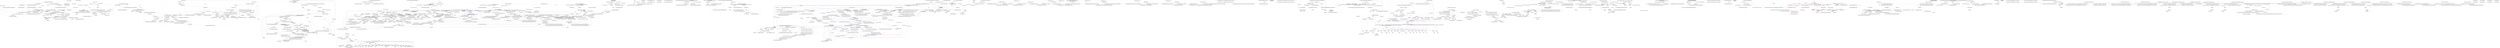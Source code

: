 digraph  {
n0 [cluster="Ninject.Planning.IPlanner.GetPlan(System.Type)", label="Entry Ninject.Planning.IPlanner.GetPlan(System.Type)", span="33-33"];
n1 [cluster="Ninject.Planning.IPlanner.GetPlan(System.Type)", label="Exit Ninject.Planning.IPlanner.GetPlan(System.Type)", span="33-33"];
m0_0 [cluster="Ninject.Tests.Integration.ConstructorSelectionTests.DefaultCtorIsUsedWhenNoBindingAreAvailable()", file="ActivationCacheStrategyTest.cs", label="Entry Ninject.Tests.Integration.ConstructorSelectionTests.DefaultCtorIsUsedWhenNoBindingAreAvailable()", span="19-19"];
m0_1 [cluster="Ninject.Tests.Integration.ConstructorSelectionTests.DefaultCtorIsUsedWhenNoBindingAreAvailable()", file="ActivationCacheStrategyTest.cs", label="IKernel kernel = new StandardKernel()", span="21-21"];
m0_9 [cluster="Ninject.Syntax.IBindingRoot.Bind<T>()", file="ActivationCacheStrategyTest.cs", label="Entry Ninject.Syntax.IBindingRoot.Bind<T>()", span="26-26"];
m0_59 [cluster="Unk.>", file="ActivationCacheStrategyTest.cs", label="Entry Unk.>", span=""];
m0_13 [cluster="Unk.ShouldBeNull", file="ActivationCacheStrategyTest.cs", label="Entry Unk.ShouldBeNull", span=""];
m0_25 [cluster="Ninject.Tests.Fakes.Samurai.Samurai(Ninject.Tests.Fakes.IWeapon)", file="ActivationCacheStrategyTest.cs", label="Entry Ninject.Tests.Fakes.Samurai.Samurai(Ninject.Tests.Fakes.IWeapon)", span="23-23"];
m0_27 [cluster="Ninject.Tests.Integration.ConstructorSelectionTests.FirstAvailableWithBindingAvailableIsUsed()", file="ActivationCacheStrategyTest.cs", label="Entry Ninject.Tests.Integration.ConstructorSelectionTests.FirstAvailableWithBindingAvailableIsUsed()", span="49-49"];
m0_29 [cluster="Ninject.Tests.Integration.ConstructorSelectionTests.FirstAvailableWithBindingAvailableIsUsed()", file="ActivationCacheStrategyTest.cs", label="kernel.Bind<Barracks>().ToSelf()", span="53-53"];
m0_30 [cluster="Ninject.Tests.Integration.ConstructorSelectionTests.FirstAvailableWithBindingAvailableIsUsed()", file="ActivationCacheStrategyTest.cs", label="kernel.Bind<IWeapon>().To<Sword>()", span="54-54"];
m0_28 [cluster="Ninject.Tests.Integration.ConstructorSelectionTests.FirstAvailableWithBindingAvailableIsUsed()", file="ActivationCacheStrategyTest.cs", label="IKernel kernel = new StandardKernel()", span="51-51"];
m0_31 [cluster="Ninject.Tests.Integration.ConstructorSelectionTests.FirstAvailableWithBindingAvailableIsUsed()", file="ActivationCacheStrategyTest.cs", label="var barracks = kernel.Get<Barracks>()", span="56-56"];
m0_32 [cluster="Ninject.Tests.Integration.ConstructorSelectionTests.FirstAvailableWithBindingAvailableIsUsed()", file="ActivationCacheStrategyTest.cs", label="barracks.ShouldNotBeNull()", span="57-57"];
m0_33 [cluster="Ninject.Tests.Integration.ConstructorSelectionTests.FirstAvailableWithBindingAvailableIsUsed()", file="ActivationCacheStrategyTest.cs", label="barracks.Warrior.ShouldBeNull()", span="58-58"];
m0_34 [cluster="Ninject.Tests.Integration.ConstructorSelectionTests.FirstAvailableWithBindingAvailableIsUsed()", file="ActivationCacheStrategyTest.cs", label="barracks.Weapon.ShouldNotBeNull()", span="59-59"];
m0_35 [cluster="Ninject.Tests.Integration.ConstructorSelectionTests.FirstAvailableWithBindingAvailableIsUsed()", file="ActivationCacheStrategyTest.cs", label="Exit Ninject.Tests.Integration.ConstructorSelectionTests.FirstAvailableWithBindingAvailableIsUsed()", span="49-49"];
m0_8 [cluster="Ninject.StandardKernel.StandardKernel(params Ninject.Modules.INinjectModule[])", file="ActivationCacheStrategyTest.cs", label="Entry Ninject.StandardKernel.StandardKernel(params Ninject.Modules.INinjectModule[])", span="36-36"];
m0_24 [cluster="Ninject.Parameters.ConstructorArgument.ConstructorArgument(string, object)", file="ActivationCacheStrategyTest.cs", label="Entry Ninject.Parameters.ConstructorArgument.ConstructorArgument(string, object)", span="26-26"];
m0_37 [cluster="Ninject.Tests.Integration.ConstructorSelectionTests.CtorWithMostDependenciesIsUsedWhenBindingsAreAvailable()", file="ActivationCacheStrategyTest.cs", label="Entry Ninject.Tests.Integration.ConstructorSelectionTests.CtorWithMostDependenciesIsUsedWhenBindingsAreAvailable()", span="64-64"];
m0_40 [cluster="Ninject.Tests.Integration.ConstructorSelectionTests.CtorWithMostDependenciesIsUsedWhenBindingsAreAvailable()", color=green, community=0, file="ActivationCacheStrategyTest.cs", label="0: kernel.Bind<IWeapon>().To<Sword>()", span="69-69"];
m0_38 [cluster="Ninject.Tests.Integration.ConstructorSelectionTests.CtorWithMostDependenciesIsUsedWhenBindingsAreAvailable()", file="ActivationCacheStrategyTest.cs", label="IKernel kernel = new StandardKernel()", span="66-66"];
m0_39 [cluster="Ninject.Tests.Integration.ConstructorSelectionTests.CtorWithMostDependenciesIsUsedWhenBindingsAreAvailable()", file="ActivationCacheStrategyTest.cs", label="kernel.Bind<Barracks>().ToSelf()", span="68-68"];
m0_41 [cluster="Ninject.Tests.Integration.ConstructorSelectionTests.CtorWithMostDependenciesIsUsedWhenBindingsAreAvailable()", file="ActivationCacheStrategyTest.cs", label="kernel.Bind<IWarrior>().To<Samurai>()", span="70-70"];
m0_42 [cluster="Ninject.Tests.Integration.ConstructorSelectionTests.CtorWithMostDependenciesIsUsedWhenBindingsAreAvailable()", file="ActivationCacheStrategyTest.cs", label="var barracks = kernel.Get<Barracks>()", span="72-72"];
m0_43 [cluster="Ninject.Tests.Integration.ConstructorSelectionTests.CtorWithMostDependenciesIsUsedWhenBindingsAreAvailable()", file="ActivationCacheStrategyTest.cs", label="barracks.ShouldNotBeNull()", span="73-73"];
m0_44 [cluster="Ninject.Tests.Integration.ConstructorSelectionTests.CtorWithMostDependenciesIsUsedWhenBindingsAreAvailable()", file="ActivationCacheStrategyTest.cs", label="barracks.Warrior.ShouldNotBeNull()", span="74-74"];
m0_45 [cluster="Ninject.Tests.Integration.ConstructorSelectionTests.CtorWithMostDependenciesIsUsedWhenBindingsAreAvailable()", file="ActivationCacheStrategyTest.cs", label="barracks.Warrior.Weapon.ShouldNotBeNull()", span="75-75"];
m0_46 [cluster="Ninject.Tests.Integration.ConstructorSelectionTests.CtorWithMostDependenciesIsUsedWhenBindingsAreAvailable()", file="ActivationCacheStrategyTest.cs", label="barracks.Weapon.ShouldNotBeNull()", span="76-76"];
m0_47 [cluster="Ninject.Tests.Integration.ConstructorSelectionTests.CtorWithMostDependenciesIsUsedWhenBindingsAreAvailable()", file="ActivationCacheStrategyTest.cs", label="Exit Ninject.Tests.Integration.ConstructorSelectionTests.CtorWithMostDependenciesIsUsedWhenBindingsAreAvailable()", span="64-64"];
m0_12 [cluster="Unk.ShouldNotBeNull", file="ActivationCacheStrategyTest.cs", label="Entry Unk.ShouldNotBeNull", span=""];
m0_11 [cluster="Ninject.Syntax.IResolutionRoot.Get<T>(params Ninject.Parameters.IParameter[])", file="ActivationCacheStrategyTest.cs", label="Entry Ninject.Syntax.IResolutionRoot.Get<T>(params Ninject.Parameters.IParameter[])", span="34-34"];
m0_67 [cluster="lambda expression", file="ActivationCacheStrategyTest.cs", label="Entry lambda expression", span="94-94"];
m0_62 [cluster="lambda expression", file="ActivationCacheStrategyTest.cs", label="kernel.Get<NinjaBarracks>()", span="87-87"];
m0_65 [cluster="lambda expression", file="ActivationCacheStrategyTest.cs", label="kernel.Get<NinjaBarracks>()", span="90-90"];
m0_68 [cluster="lambda expression", file="ActivationCacheStrategyTest.cs", label="kernel.Get<NinjaBarracks>()", span="94-94"];
m0_61 [cluster="lambda expression", file="ActivationCacheStrategyTest.cs", label="Entry lambda expression", span="87-87"];
m0_64 [cluster="lambda expression", file="ActivationCacheStrategyTest.cs", label="Entry lambda expression", span="90-90"];
m0_63 [cluster="lambda expression", file="ActivationCacheStrategyTest.cs", label="Exit lambda expression", span="87-87"];
m0_66 [cluster="lambda expression", file="ActivationCacheStrategyTest.cs", label="Exit lambda expression", span="90-90"];
m0_69 [cluster="lambda expression", file="ActivationCacheStrategyTest.cs", label="Exit lambda expression", span="94-94"];
m0_26 [cluster="Ninject.Tests.Fakes.Sword.Sword()", file="ActivationCacheStrategyTest.cs", label="Entry Ninject.Tests.Fakes.Sword.Sword()", span="4-4"];
m0_36 [cluster="Ninject.Syntax.IBindingToSyntax<T>.To<TImplementation>()", file="ActivationCacheStrategyTest.cs", label="Entry Ninject.Syntax.IBindingToSyntax<T>.To<TImplementation>()", span="40-40"];
m0_10 [cluster="Ninject.Syntax.IBindingToSyntax<T>.ToSelf()", file="ActivationCacheStrategyTest.cs", label="Entry Ninject.Syntax.IBindingToSyntax<T>.ToSelf()", span="34-34"];
m0_60 [cluster="Ninject.Syntax.IBindingRoot.Unbind<T>()", file="ActivationCacheStrategyTest.cs", label="Entry Ninject.Syntax.IBindingRoot.Unbind<T>()", span="38-38"];
m0_48 [cluster="Ninject.Tests.Integration.ConstructorSelectionTests.CreationWillFailIfAllDepenciesAreMissingAndInjectAttributeIsApplied()", file="ActivationCacheStrategyTest.cs", label="Entry Ninject.Tests.Integration.ConstructorSelectionTests.CreationWillFailIfAllDepenciesAreMissingAndInjectAttributeIsApplied()", span="81-81"];
m0_50 [cluster="Ninject.Tests.Integration.ConstructorSelectionTests.CreationWillFailIfAllDepenciesAreMissingAndInjectAttributeIsApplied()", file="ActivationCacheStrategyTest.cs", label="kernel.Bind<NinjaBarracks>().ToSelf()", span="85-85"];
m0_52 [cluster="Ninject.Tests.Integration.ConstructorSelectionTests.CreationWillFailIfAllDepenciesAreMissingAndInjectAttributeIsApplied()", file="ActivationCacheStrategyTest.cs", label="kernel.Bind<IWeapon>().To<Sword>()", span="89-89"];
m0_55 [cluster="Ninject.Tests.Integration.ConstructorSelectionTests.CreationWillFailIfAllDepenciesAreMissingAndInjectAttributeIsApplied()", file="ActivationCacheStrategyTest.cs", label="kernel.Bind<IWarrior>().To<Samurai>()", span="93-93"];
m0_49 [cluster="Ninject.Tests.Integration.ConstructorSelectionTests.CreationWillFailIfAllDepenciesAreMissingAndInjectAttributeIsApplied()", file="ActivationCacheStrategyTest.cs", label="IKernel kernel = new StandardKernel()", span="83-83"];
m0_51 [cluster="Ninject.Tests.Integration.ConstructorSelectionTests.CreationWillFailIfAllDepenciesAreMissingAndInjectAttributeIsApplied()", file="ActivationCacheStrategyTest.cs", label="Assert.Throws<ActivationException>( () => kernel.Get<NinjaBarracks>() )", span="87-87"];
m0_53 [cluster="Ninject.Tests.Integration.ConstructorSelectionTests.CreationWillFailIfAllDepenciesAreMissingAndInjectAttributeIsApplied()", file="ActivationCacheStrategyTest.cs", label="Assert.Throws<ActivationException>( () => kernel.Get<NinjaBarracks>() )", span="90-90"];
m0_54 [cluster="Ninject.Tests.Integration.ConstructorSelectionTests.CreationWillFailIfAllDepenciesAreMissingAndInjectAttributeIsApplied()", file="ActivationCacheStrategyTest.cs", label="kernel.Unbind<IWeapon>()", span="91-91"];
m0_56 [cluster="Ninject.Tests.Integration.ConstructorSelectionTests.CreationWillFailIfAllDepenciesAreMissingAndInjectAttributeIsApplied()", file="ActivationCacheStrategyTest.cs", label="Assert.Throws<ActivationException>( () => kernel.Get<NinjaBarracks>() )", span="94-94"];
m0_57 [cluster="Ninject.Tests.Integration.ConstructorSelectionTests.CreationWillFailIfAllDepenciesAreMissingAndInjectAttributeIsApplied()", file="ActivationCacheStrategyTest.cs", label="kernel.Unbind<IWarrior>()", span="95-95"];
m0_58 [cluster="Ninject.Tests.Integration.ConstructorSelectionTests.CreationWillFailIfAllDepenciesAreMissingAndInjectAttributeIsApplied()", file="ActivationCacheStrategyTest.cs", label="Exit Ninject.Tests.Integration.ConstructorSelectionTests.CreationWillFailIfAllDepenciesAreMissingAndInjectAttributeIsApplied()", span="81-81"];
m0_2 [cluster="Ninject.Tests.Integration.ConstructorSelectionTests.DefaultCtorIsUsedWhenNoBindingAreAvailable()", file="ActivationCacheStrategyTest.cs", label="kernel.Bind<Barracks>().ToSelf()", span="23-23"];
m0_3 [cluster="Ninject.Tests.Integration.ConstructorSelectionTests.DefaultCtorIsUsedWhenNoBindingAreAvailable()", file="ActivationCacheStrategyTest.cs", label="var barracks = kernel.Get<Barracks>()", span="25-25"];
m0_4 [cluster="Ninject.Tests.Integration.ConstructorSelectionTests.DefaultCtorIsUsedWhenNoBindingAreAvailable()", file="ActivationCacheStrategyTest.cs", label="barracks.ShouldNotBeNull()", span="26-26"];
m0_5 [cluster="Ninject.Tests.Integration.ConstructorSelectionTests.DefaultCtorIsUsedWhenNoBindingAreAvailable()", file="ActivationCacheStrategyTest.cs", label="barracks.Warrior.ShouldBeNull()", span="27-27"];
m0_6 [cluster="Ninject.Tests.Integration.ConstructorSelectionTests.DefaultCtorIsUsedWhenNoBindingAreAvailable()", file="ActivationCacheStrategyTest.cs", label="barracks.Weapon.ShouldBeNull()", span="28-28"];
m0_7 [cluster="Ninject.Tests.Integration.ConstructorSelectionTests.DefaultCtorIsUsedWhenNoBindingAreAvailable()", file="ActivationCacheStrategyTest.cs", label="Exit Ninject.Tests.Integration.ConstructorSelectionTests.DefaultCtorIsUsedWhenNoBindingAreAvailable()", span="19-19"];
m0_14 [cluster="Ninject.Tests.Integration.ConstructorSelectionTests.CtorIsUsedWhenParameterIsSupplied()", file="ActivationCacheStrategyTest.cs", label="Entry Ninject.Tests.Integration.ConstructorSelectionTests.CtorIsUsedWhenParameterIsSupplied()", span="33-33"];
m0_16 [cluster="Ninject.Tests.Integration.ConstructorSelectionTests.CtorIsUsedWhenParameterIsSupplied()", file="ActivationCacheStrategyTest.cs", label="kernel.Bind<Barracks>().ToSelf()", span="37-37"];
m0_15 [cluster="Ninject.Tests.Integration.ConstructorSelectionTests.CtorIsUsedWhenParameterIsSupplied()", file="ActivationCacheStrategyTest.cs", label="IKernel kernel = new StandardKernel()", span="35-35"];
m0_17 [cluster="Ninject.Tests.Integration.ConstructorSelectionTests.CtorIsUsedWhenParameterIsSupplied()", file="ActivationCacheStrategyTest.cs", label="var constructorArgument = new ConstructorArgument(''warrior'', new Samurai(new Sword()))", span="38-38"];
m0_18 [cluster="Ninject.Tests.Integration.ConstructorSelectionTests.CtorIsUsedWhenParameterIsSupplied()", file="ActivationCacheStrategyTest.cs", label="var barracks = kernel.Get<Barracks>(constructorArgument)", span="39-39"];
m0_19 [cluster="Ninject.Tests.Integration.ConstructorSelectionTests.CtorIsUsedWhenParameterIsSupplied()", file="ActivationCacheStrategyTest.cs", label="barracks.ShouldNotBeNull()", span="41-41"];
m0_20 [cluster="Ninject.Tests.Integration.ConstructorSelectionTests.CtorIsUsedWhenParameterIsSupplied()", file="ActivationCacheStrategyTest.cs", label="barracks.Warrior.ShouldNotBeNull()", span="42-42"];
m0_21 [cluster="Ninject.Tests.Integration.ConstructorSelectionTests.CtorIsUsedWhenParameterIsSupplied()", file="ActivationCacheStrategyTest.cs", label="barracks.Warrior.Weapon.ShouldNotBeNull()", span="43-43"];
m0_22 [cluster="Ninject.Tests.Integration.ConstructorSelectionTests.CtorIsUsedWhenParameterIsSupplied()", file="ActivationCacheStrategyTest.cs", label="barracks.Weapon.ShouldBeNull()", span="44-44"];
m0_23 [cluster="Ninject.Tests.Integration.ConstructorSelectionTests.CtorIsUsedWhenParameterIsSupplied()", file="ActivationCacheStrategyTest.cs", label="Exit Ninject.Tests.Integration.ConstructorSelectionTests.CtorIsUsedWhenParameterIsSupplied()", span="33-33"];
m0_70 [file="ActivationCacheStrategyTest.cs", label=kernel, span=""];
m1_22 [cluster="Ninject.Planning.IPlan.Has<TDirective>()", file="ActivationCacheTests.cs", label="Entry Ninject.Planning.IPlan.Has<TDirective>()", span="38-38"];
m1_24 [cluster="Ninject.Infrastructure.Introspection.ExceptionFormatter.NoConstructorsAvailable(Ninject.Activation.IContext)", file="ActivationCacheTests.cs", label="Entry Ninject.Infrastructure.Introspection.ExceptionFormatter.NoConstructorsAvailable(Ninject.Activation.IContext)", span="119-119"];
m1_23 [cluster="Ninject.ActivationException.ActivationException(string)", file="ActivationCacheTests.cs", label="Entry Ninject.ActivationException.ActivationException(string)", span="35-35"];
m1_56 [cluster="System.Type.MakeGenericType(params System.Type[])", file="ActivationCacheTests.cs", label="Entry System.Type.MakeGenericType(params System.Type[])", span="0-0"];
m1_25 [cluster="Ninject.Planning.IPlan.GetAll<TDirective>()", file="ActivationCacheTests.cs", label="Entry Ninject.Planning.IPlan.GetAll<TDirective>()", span="52-52"];
m1_64 [cluster="Ninject.Components.IComponentContainer.Get<T>()", file="ActivationCacheTests.cs", label="Entry Ninject.Components.IComponentContainer.Get<T>()", span="52-52"];
m1_45 [cluster="Unk.Where", file="ActivationCacheTests.cs", label="Entry Unk.Where", span=""];
m1_29 [cluster="Unk.ToArray", file="ActivationCacheTests.cs", label="Entry Unk.ToArray", span=""];
m1_8 [cluster="Ninject.Infrastructure.Ensure.ArgumentNotNull(object, string)", file="ActivationCacheTests.cs", label="Entry Ninject.Infrastructure.Ensure.ArgumentNotNull(object, string)", span="17-17"];
m1_34 [cluster="Ninject.Selection.Heuristics.IConstructorScorer.Score(Ninject.Activation.IContext, Ninject.Planning.Directives.ConstructorInjectionDirective)", file="ActivationCacheTests.cs", label="Entry Ninject.Selection.Heuristics.IConstructorScorer.Score(Ninject.Activation.IContext, Ninject.Planning.Directives.ConstructorInjectionDirective)", span="31-31"];
m1_38 [cluster="Ninject.Activation.Providers.StandardProvider.GetValue(Ninject.Activation.IContext, Ninject.Planning.Targets.ITarget)", file="ActivationCacheTests.cs", label="Entry Ninject.Activation.Providers.StandardProvider.GetValue(Ninject.Activation.IContext, Ninject.Planning.Targets.ITarget)", span="90-90"];
m1_39 [cluster="Ninject.Activation.Providers.StandardProvider.GetValue(Ninject.Activation.IContext, Ninject.Planning.Targets.ITarget)", color=red, community=0, file="ActivationCacheTests.cs", label="0: Ensure.ArgumentNotNull(context, ''context'')", span="92-92"];
m1_40 [cluster="Ninject.Activation.Providers.StandardProvider.GetValue(Ninject.Activation.IContext, Ninject.Planning.Targets.ITarget)", file="ActivationCacheTests.cs", label="Ensure.ArgumentNotNull(target, ''target'')", span="93-93"];
m1_41 [cluster="Ninject.Activation.Providers.StandardProvider.GetValue(Ninject.Activation.IContext, Ninject.Planning.Targets.ITarget)", file="ActivationCacheTests.cs", label="var parameter = context.Parameters.OfType<ConstructorArgument>().Where(p => p.Name == target.Name).SingleOrDefault()", span="95-95"];
m1_42 [cluster="Ninject.Activation.Providers.StandardProvider.GetValue(Ninject.Activation.IContext, Ninject.Planning.Targets.ITarget)", file="ActivationCacheTests.cs", label="return parameter != null ? parameter.GetValue(context) : target.ResolveWithin(context);", span="96-96"];
m1_43 [cluster="Ninject.Activation.Providers.StandardProvider.GetValue(Ninject.Activation.IContext, Ninject.Planning.Targets.ITarget)", file="ActivationCacheTests.cs", label="Exit Ninject.Activation.Providers.StandardProvider.GetValue(Ninject.Activation.IContext, Ninject.Planning.Targets.ITarget)", span="90-90"];
m1_55 [cluster="System.Type.GetGenericArguments()", file="ActivationCacheTests.cs", label="Entry System.Type.GetGenericArguments()", span="0-0"];
m1_27 [cluster="System.Collections.Generic.IEnumerable<TSource>.First<TSource>()", file="ActivationCacheTests.cs", label="Entry System.Collections.Generic.IEnumerable<TSource>.First<TSource>()", span="0-0"];
m1_30 [cluster="Ninject.Injection.ConstructorInjector.Invoke(params object[])", file="ActivationCacheTests.cs", label="Entry Ninject.Injection.ConstructorInjector.Invoke(params object[])", span="14-14"];
m1_44 [cluster="System.Collections.IEnumerable.OfType<TResult>()", file="ActivationCacheTests.cs", label="Entry System.Collections.IEnumerable.OfType<TResult>()", span="0-0"];
m1_9 [cluster="Ninject.Activation.Providers.StandardProvider.Create(Ninject.Activation.IContext)", file="ActivationCacheTests.cs", label="Entry Ninject.Activation.Providers.StandardProvider.Create(Ninject.Activation.IContext)", span="68-68"];
m1_10 [cluster="Ninject.Activation.Providers.StandardProvider.Create(Ninject.Activation.IContext)", file="ActivationCacheTests.cs", label="Ensure.ArgumentNotNull(context, ''context'')", span="70-70"];
m1_11 [cluster="Ninject.Activation.Providers.StandardProvider.Create(Ninject.Activation.IContext)", file="ActivationCacheTests.cs", label="context.Plan == null", span="72-72"];
m1_12 [cluster="Ninject.Activation.Providers.StandardProvider.Create(Ninject.Activation.IContext)", file="ActivationCacheTests.cs", label="context.Plan = Planner.GetPlan(GetImplementationType(context.Request.Service))", span="73-73"];
m1_13 [cluster="Ninject.Activation.Providers.StandardProvider.Create(Ninject.Activation.IContext)", file="ActivationCacheTests.cs", label="!context.Plan.Has<ConstructorInjectionDirective>()", span="75-75"];
m1_14 [cluster="Ninject.Activation.Providers.StandardProvider.Create(Ninject.Activation.IContext)", file="ActivationCacheTests.cs", label="throw new ActivationException(ExceptionFormatter.NoConstructorsAvailable(context));", span="76-76"];
m1_15 [cluster="Ninject.Activation.Providers.StandardProvider.Create(Ninject.Activation.IContext)", file="ActivationCacheTests.cs", label="var directives = context.Plan.GetAll<ConstructorInjectionDirective>()", span="78-78"];
m1_16 [cluster="Ninject.Activation.Providers.StandardProvider.Create(Ninject.Activation.IContext)", file="ActivationCacheTests.cs", label="var directive = directives.OrderByDescending(option => Selector.ConstructorScorer.Score(context, option)).First()", span="79-79"];
m1_17 [cluster="Ninject.Activation.Providers.StandardProvider.Create(Ninject.Activation.IContext)", file="ActivationCacheTests.cs", label="object[] arguments = directive.Targets.Select(target => GetValue(context, target)).ToArray()", span="80-80"];
m1_18 [cluster="Ninject.Activation.Providers.StandardProvider.Create(Ninject.Activation.IContext)", file="ActivationCacheTests.cs", label="return directive.Injector(arguments);", span="81-81"];
m1_19 [cluster="Ninject.Activation.Providers.StandardProvider.Create(Ninject.Activation.IContext)", file="ActivationCacheTests.cs", label="Exit Ninject.Activation.Providers.StandardProvider.Create(Ninject.Activation.IContext)", span="68-68"];
m1_61 [cluster="lambda expression", file="ActivationCacheTests.cs", label="Entry lambda expression", span="120-120"];
m1_32 [cluster="lambda expression", file="ActivationCacheTests.cs", label="Selector.ConstructorScorer.Score(context, option)", span="79-79"];
m1_36 [cluster="lambda expression", file="ActivationCacheTests.cs", label="GetValue(context, target)", span="80-80"];
m1_31 [cluster="lambda expression", file="ActivationCacheTests.cs", label="Entry lambda expression", span="79-79"];
m1_35 [cluster="lambda expression", file="ActivationCacheTests.cs", label="Entry lambda expression", span="80-80"];
m1_33 [cluster="lambda expression", file="ActivationCacheTests.cs", label="Exit lambda expression", span="79-79"];
m1_37 [cluster="lambda expression", file="ActivationCacheTests.cs", label="Exit lambda expression", span="80-80"];
m1_50 [cluster="lambda expression", file="ActivationCacheTests.cs", label="p.Name == target.Name", span="95-95"];
m1_49 [cluster="lambda expression", file="ActivationCacheTests.cs", label="Entry lambda expression", span="95-95"];
m1_51 [cluster="lambda expression", file="ActivationCacheTests.cs", label="Exit lambda expression", span="95-95"];
m1_62 [cluster="lambda expression", file="ActivationCacheTests.cs", label="new StandardProvider(prototype, ctx.Kernel.Components.Get<IPlanner>(), ctx.Kernel.Components.Get<ISelector>())", span="120-120"];
m1_63 [cluster="lambda expression", file="ActivationCacheTests.cs", label="Exit lambda expression", span="120-120"];
m1_26 [cluster="System.Collections.Generic.IEnumerable<TSource>.OrderByDescending<TSource, TKey>(System.Func<TSource, TKey>)", file="ActivationCacheTests.cs", label="Entry System.Collections.Generic.IEnumerable<TSource>.OrderByDescending<TSource, TKey>(System.Func<TSource, TKey>)", span="0-0"];
m1_28 [cluster="Unk.Select", file="ActivationCacheTests.cs", label="Entry Unk.Select", span=""];
m1_20 [cluster="Ninject.Activation.Providers.StandardProvider.GetImplementationType(System.Type)", file="ActivationCacheTests.cs", label="Entry Ninject.Activation.Providers.StandardProvider.GetImplementationType(System.Type)", span="105-105"];
m1_52 [cluster="Ninject.Activation.Providers.StandardProvider.GetImplementationType(System.Type)", file="ActivationCacheTests.cs", label="Ensure.ArgumentNotNull(service, ''service'')", span="107-107"];
m1_53 [cluster="Ninject.Activation.Providers.StandardProvider.GetImplementationType(System.Type)", file="ActivationCacheTests.cs", label="return Type.ContainsGenericParameters ? Type.MakeGenericType(service.GetGenericArguments()) : Type;", span="108-108"];
m1_54 [cluster="Ninject.Activation.Providers.StandardProvider.GetImplementationType(System.Type)", file="ActivationCacheTests.cs", label="Exit Ninject.Activation.Providers.StandardProvider.GetImplementationType(System.Type)", span="105-105"];
m1_0 [cluster="Ninject.Activation.Providers.StandardProvider.StandardProvider(System.Type, Ninject.Planning.IPlanner, Ninject.Selection.ISelector)", file="ActivationCacheTests.cs", label="Entry Ninject.Activation.Providers.StandardProvider.StandardProvider(System.Type, Ninject.Planning.IPlanner, Ninject.Selection.ISelector)", span="52-52"];
m1_1 [cluster="Ninject.Activation.Providers.StandardProvider.StandardProvider(System.Type, Ninject.Planning.IPlanner, Ninject.Selection.ISelector)", file="ActivationCacheTests.cs", label="Ensure.ArgumentNotNull(type, ''type'')", span="54-54"];
m1_2 [cluster="Ninject.Activation.Providers.StandardProvider.StandardProvider(System.Type, Ninject.Planning.IPlanner, Ninject.Selection.ISelector)", file="ActivationCacheTests.cs", label="Ensure.ArgumentNotNull(planner, ''planner'')", span="55-55"];
m1_3 [cluster="Ninject.Activation.Providers.StandardProvider.StandardProvider(System.Type, Ninject.Planning.IPlanner, Ninject.Selection.ISelector)", file="ActivationCacheTests.cs", label="Ensure.ArgumentNotNull(selector, ''selector'')", span="56-56"];
m1_4 [cluster="Ninject.Activation.Providers.StandardProvider.StandardProvider(System.Type, Ninject.Planning.IPlanner, Ninject.Selection.ISelector)", file="ActivationCacheTests.cs", label="Type = type", span="58-58"];
m1_5 [cluster="Ninject.Activation.Providers.StandardProvider.StandardProvider(System.Type, Ninject.Planning.IPlanner, Ninject.Selection.ISelector)", file="ActivationCacheTests.cs", label="Planner = planner", span="59-59"];
m1_6 [cluster="Ninject.Activation.Providers.StandardProvider.StandardProvider(System.Type, Ninject.Planning.IPlanner, Ninject.Selection.ISelector)", file="ActivationCacheTests.cs", label="Selector = selector", span="60-60"];
m1_7 [cluster="Ninject.Activation.Providers.StandardProvider.StandardProvider(System.Type, Ninject.Planning.IPlanner, Ninject.Selection.ISelector)", file="ActivationCacheTests.cs", label="Exit Ninject.Activation.Providers.StandardProvider.StandardProvider(System.Type, Ninject.Planning.IPlanner, Ninject.Selection.ISelector)", span="52-52"];
m1_48 [cluster="Ninject.Planning.Targets.ITarget.ResolveWithin(Ninject.Activation.IContext)", file="ActivationCacheTests.cs", label="Entry Ninject.Planning.Targets.ITarget.ResolveWithin(Ninject.Activation.IContext)", span="54-54"];
m1_47 [cluster="Unk.GetValue", file="ActivationCacheTests.cs", label="Entry Unk.GetValue", span=""];
m1_57 [cluster="Ninject.Activation.Providers.StandardProvider.GetCreationCallback(System.Type)", file="ActivationCacheTests.cs", label="Entry Ninject.Activation.Providers.StandardProvider.GetCreationCallback(System.Type)", span="117-117"];
m1_58 [cluster="Ninject.Activation.Providers.StandardProvider.GetCreationCallback(System.Type)", file="ActivationCacheTests.cs", label="Ensure.ArgumentNotNull(prototype, ''prototype'')", span="119-119"];
m1_59 [cluster="Ninject.Activation.Providers.StandardProvider.GetCreationCallback(System.Type)", file="ActivationCacheTests.cs", label="return ctx => new StandardProvider(prototype, ctx.Kernel.Components.Get<IPlanner>(), ctx.Kernel.Components.Get<ISelector>());", span="120-120"];
m1_60 [cluster="Ninject.Activation.Providers.StandardProvider.GetCreationCallback(System.Type)", file="ActivationCacheTests.cs", label="Exit Ninject.Activation.Providers.StandardProvider.GetCreationCallback(System.Type)", span="117-117"];
m1_46 [cluster="Unk.SingleOrDefault", file="ActivationCacheTests.cs", label="Entry Unk.SingleOrDefault", span=""];
m1_65 [file="ActivationCacheTests.cs", label="Ninject.Activation.Providers.StandardProvider", span=""];
m1_66 [file="ActivationCacheTests.cs", label="Ninject.Activation.IContext", span=""];
m1_67 [file="ActivationCacheTests.cs", label="Ninject.Planning.Targets.ITarget", span=""];
m1_68 [file="ActivationCacheTests.cs", label="System.Type", span=""];
m2_10 [cluster="System.Reflection.Assembly.LoadFrom(string)", file="AssemblyNameRetrieverTests.cs", label="Entry System.Reflection.Assembly.LoadFrom(string)", span="0-0"];
m2_36 [cluster="Ninject.Infrastructure.Introspection.FormatExtensions.Format(Ninject.Activation.IRequest)", file="AssemblyNameRetrieverTests.cs", label="sw.Write(''Request for {0}'', request.Service.Format())", span="80-80"];
m2_37 [cluster="Ninject.Infrastructure.Introspection.FormatExtensions.Format(Ninject.Activation.IRequest)", file="AssemblyNameRetrieverTests.cs", label="sw.Write(''Injection of dependency {0} into {1}'', request.Service.Format(), request.Target.Format())", span="82-82"];
m2_38 [cluster="Ninject.Infrastructure.Introspection.FormatExtensions.Format(Ninject.Activation.IRequest)", file="AssemblyNameRetrieverTests.cs", label="return sw.ToString();", span="84-84"];
m2_39 [cluster="Ninject.Infrastructure.Introspection.FormatExtensions.Format(Ninject.Activation.IRequest)", file="AssemblyNameRetrieverTests.cs", label="Exit Ninject.Infrastructure.Introspection.FormatExtensions.Format(Ninject.Activation.IRequest)", span="75-75"];
m2_20 [cluster="Ninject.Infrastructure.Introspection.FormatExtensions.Format(Ninject.Planning.Bindings.IBinding, Ninject.Activation.IContext)", file="AssemblyNameRetrieverTests.cs", label="sw.Write(''self-binding of {0}'', binding.Service.Format())", span="62-62"];
m2_102 [cluster="System.Text.StringBuilder.Append(string)", file="AssemblyNameRetrieverTests.cs", label="Entry System.Text.StringBuilder.Append(string)", span="0-0"];
m2_40 [cluster="Ninject.Planning.Targets.ITarget.Format()", file="AssemblyNameRetrieverTests.cs", label="Entry Ninject.Planning.Targets.ITarget.Format()", span="88-88"];
m2_32 [cluster="lambda expression", file="AssemblyNameRetrieverTests.cs", label="Exit lambda expression", span="48-48"];
m2_12 [cluster="Ninject.Modules.AssemblyNameRetriever.GetAssemblyNames(System.Collections.Generic.IEnumerable<string>, System.Predicate<System.Reflection.Assembly>)", file="AssemblyNameRetrieverTests.cs", label="Entry Ninject.Modules.AssemblyNameRetriever.GetAssemblyNames(System.Collections.Generic.IEnumerable<string>, System.Predicate<System.Reflection.Assembly>)", span="28-28"];
m2_21 [cluster="lambda expression", color=green, community=0, file="AssemblyNameRetrieverTests.cs", label="0: Entry lambda expression", span="34-34"];
m2_13 [cluster="Unk.Select", file="AssemblyNameRetrieverTests.cs", label="Entry Unk.Select", span=""];
m2_18 [cluster="lambda expression", file="AssemblyNameRetrieverTests.cs", label="asm.FullName.StartsWith(''Ninject.Tests.TestModule'')", span="32-32"];
m2_19 [cluster="lambda expression", file="AssemblyNameRetrieverTests.cs", label="Exit lambda expression", span="32-32"];
m2_22 [cluster="lambda expression", file="AssemblyNameRetrieverTests.cs", label="a.FullName", span="34-34"];
m2_14 [cluster="Unk.ToList", file="AssemblyNameRetrieverTests.cs", label="Entry Unk.ToList", span=""];
m2_16 [cluster="Unk.BeEquivalentTo", file="AssemblyNameRetrieverTests.cs", label="Entry Unk.BeEquivalentTo", span=""];
m2_15 [cluster="Unk.Should", file="AssemblyNameRetrieverTests.cs", label="Entry Unk.Should", span=""];
m2_17 [cluster="lambda expression", file="AssemblyNameRetrieverTests.cs", label="Entry lambda expression", span="32-32"];
m2_24 [cluster="Ninject.Tests.Unit.WhenGetAssemblyNamesIsCalledWithAssemblyName.AssemblyNamesOfMatchingAssembliesAreReturned()", file="AssemblyNameRetrieverTests.cs", label="Entry Ninject.Tests.Unit.WhenGetAssemblyNamesIsCalledWithAssemblyName.AssemblyNamesOfMatchingAssembliesAreReturned()", span="42-42"];
m2_25 [cluster="Ninject.Tests.Unit.WhenGetAssemblyNamesIsCalledWithAssemblyName.AssemblyNamesOfMatchingAssembliesAreReturned()", file="AssemblyNameRetrieverTests.cs", label="var expected = Assembly.LoadFrom(this.ModuleFilename).GetName()", span="44-44"];
m2_23 [cluster="lambda expression", file="AssemblyNameRetrieverTests.cs", label="Exit lambda expression", span="34-34"];
m2_26 [cluster="Ninject.Tests.Unit.WhenGetAssemblyNamesIsCalledWithAssemblyName.AssemblyNamesOfMatchingAssembliesAreReturned()", file="AssemblyNameRetrieverTests.cs", label="var actualNames = this.AssemblyNameRetriever.GetAssemblyNames(\r\n                new[] { expected.FullName },\r\n                asm => true)", span="46-48"];
m2_99 [cluster="System.Text.StringBuilder.StringBuilder()", file="AssemblyNameRetrieverTests.cs", label="Entry System.Text.StringBuilder.StringBuilder()", span="0-0"];
m2_105 [cluster="System.Text.StringBuilder.ToString()", file="AssemblyNameRetrieverTests.cs", label="Entry System.Text.StringBuilder.ToString()", span="0-0"];
m2_41 [cluster="lambda expression", file="AssemblyNameRetrieverTests.cs", label="Entry lambda expression", span="60-60"];
m2_51 [cluster="Ninject.Infrastructure.Introspection.FormatExtensions.Format(Ninject.Planning.Targets.ITarget)", file="AssemblyNameRetrieverTests.cs", label="sw.Write('' of type {0}'', target.Member.ReflectedType.Format())", span="110-110"];
m2_47 [cluster="Ninject.Infrastructure.Introspection.FormatExtensions.Format(Ninject.Planning.Targets.ITarget)", file="AssemblyNameRetrieverTests.cs", label="Ninject.Tests.Unit.WhenGetAssemblyNamesIsCalledWithUnknownAssemblyName", span=""];
m2_42 [cluster="lambda expression", file="AssemblyNameRetrieverTests.cs", label=true, span="60-60"];
m2_45 [cluster="Ninject.Infrastructure.Introspection.FormatExtensions.Format(Ninject.Planning.Targets.ITarget)", file="AssemblyNameRetrieverTests.cs", label="Ninject.Tests.Unit.WhenGetAssemblyNamesIsCalledWithFileName", span=""];
m2_49 [cluster="Ninject.Infrastructure.Introspection.FormatExtensions.Format(Ninject.Planning.Targets.ITarget)", file="AssemblyNameRetrieverTests.cs", label="sw.Write(''property {0}'', target.Name)", span="103-103"];
m2_52 [cluster="Ninject.Infrastructure.Introspection.FormatExtensions.Format(Ninject.Planning.Targets.ITarget)", file="AssemblyNameRetrieverTests.cs", label="return sw.ToString();", span="112-112"];
m2_46 [cluster="Ninject.Infrastructure.Introspection.FormatExtensions.Format(Ninject.Planning.Targets.ITarget)", file="AssemblyNameRetrieverTests.cs", label="Ninject.Tests.Unit.WhenGetAssemblyNamesIsCalledWithAssemblyName", span=""];
m2_43 [cluster="lambda expression", file="AssemblyNameRetrieverTests.cs", label="Exit lambda expression", span="60-60"];
m2_44 [cluster="Ninject.Infrastructure.Introspection.FormatExtensions.Format(Ninject.Planning.Targets.ITarget)", file="AssemblyNameRetrieverTests.cs", label="Ninject.Tests.Unit.AssemblyNameRetrieverContext", span=""];
m2_48 [cluster="Ninject.Infrastructure.Introspection.FormatExtensions.Format(Ninject.Planning.Targets.ITarget)", file="AssemblyNameRetrieverTests.cs", label="MemberTypes.Property", span="102-102"];
m2_50 [cluster="Ninject.Infrastructure.Introspection.FormatExtensions.Format(Ninject.Planning.Targets.ITarget)", file="AssemblyNameRetrieverTests.cs", label="throw new ArgumentOutOfRangeException();", span="107-107"];
m2_53 [cluster="Ninject.Infrastructure.Introspection.FormatExtensions.Format(Ninject.Planning.Targets.ITarget)", file="AssemblyNameRetrieverTests.cs", label="Exit Ninject.Infrastructure.Introspection.FormatExtensions.Format(Ninject.Planning.Targets.ITarget)", span="88-88"];
m2_101 [cluster="string.Substring(int, int)", file="AssemblyNameRetrieverTests.cs", label="Entry string.Substring(int, int)", span="0-0"];
m2_3 [cluster="Ninject.Infrastructure.Introspection.FormatExtensions.FormatActivationPath(Ninject.Activation.IRequest)", file="AssemblyNameRetrieverTests.cs", label="current != null", span="39-39"];
m2_30 [cluster="lambda expression", file="AssemblyNameRetrieverTests.cs", label="Entry lambda expression", span="48-48"];
m2_31 [cluster="lambda expression", file="AssemblyNameRetrieverTests.cs", label=true, span="48-48"];
m2_0 [cluster="Ninject.Tests.Unit.AssemblyNameRetrieverContext.AssemblyNameRetrieverContext()", file="AssemblyNameRetrieverTests.cs", label="Entry Ninject.Tests.Unit.AssemblyNameRetrieverContext.AssemblyNameRetrieverContext()", span="17-17"];
m2_1 [cluster="Ninject.Tests.Unit.AssemblyNameRetrieverContext.AssemblyNameRetrieverContext()", file="AssemblyNameRetrieverTests.cs", label="this.AssemblyNameRetriever = new AssemblyNameRetriever()", span="19-19"];
m2_2 [cluster="Ninject.Tests.Unit.AssemblyNameRetrieverContext.AssemblyNameRetrieverContext()", file="AssemblyNameRetrieverTests.cs", label="Exit Ninject.Tests.Unit.AssemblyNameRetrieverContext.AssemblyNameRetrieverContext()", span="17-17"];
m2_4 [cluster="Ninject.Tests.Unit.WhenGetAssemblyNamesIsCalledWithFileName.AssemblyNamesOfMatchingAssembliesAreReturned()", file="AssemblyNameRetrieverTests.cs", label="Entry Ninject.Tests.Unit.WhenGetAssemblyNamesIsCalledWithFileName.AssemblyNamesOfMatchingAssembliesAreReturned()", span="26-26"];
m2_6 [cluster="Ninject.Tests.Unit.WhenGetAssemblyNamesIsCalledWithFileName.AssemblyNamesOfMatchingAssembliesAreReturned()", file="AssemblyNameRetrieverTests.cs", label="var actualNames = this.AssemblyNameRetriever.GetAssemblyNames(\r\n                new[] { this.ModuleFilename, this.AssemblyFilename },\r\n                asm => asm.FullName.StartsWith(''Ninject.Tests.TestModule''))", span="30-32"];
m2_5 [cluster="Ninject.Tests.Unit.WhenGetAssemblyNamesIsCalledWithFileName.AssemblyNamesOfMatchingAssembliesAreReturned()", file="AssemblyNameRetrieverTests.cs", label="var expected = Assembly.LoadFrom(this.ModuleFilename).GetName()", span="28-28"];
m2_7 [cluster="Ninject.Tests.Unit.WhenGetAssemblyNamesIsCalledWithFileName.AssemblyNamesOfMatchingAssembliesAreReturned()", file="AssemblyNameRetrieverTests.cs", label="var assemblyFullNames = actualNames.Select(a => a.FullName).ToList()", span="34-34"];
m2_54 [cluster="System.ArgumentOutOfRangeException.ArgumentOutOfRangeException()", file="AssemblyNameRetrieverTests.cs", label="Entry System.ArgumentOutOfRangeException.ArgumentOutOfRangeException()", span="0-0"];
m2_27 [cluster="Ninject.Tests.Unit.WhenGetAssemblyNamesIsCalledWithAssemblyName.AssemblyNamesOfMatchingAssembliesAreReturned()", file="AssemblyNameRetrieverTests.cs", label="var assemblyFullNames = actualNames.Select(a => a.FullName).ToList()", span="50-50"];
m2_28 [cluster="Ninject.Tests.Unit.WhenGetAssemblyNamesIsCalledWithAssemblyName.AssemblyNamesOfMatchingAssembliesAreReturned()", file="AssemblyNameRetrieverTests.cs", label="assemblyFullNames.Should().BeEquivalentTo(new[] { expected.FullName })", span="51-51"];
m2_103 [cluster="System.Type.GetGenericArguments()", file="AssemblyNameRetrieverTests.cs", label="Entry System.Type.GetGenericArguments()", span="0-0"];
m2_11 [cluster="System.IO.StringWriter.ToString()", file="AssemblyNameRetrieverTests.cs", label="Entry System.IO.StringWriter.ToString()", span="0-0"];
m2_33 [cluster="Ninject.Infrastructure.Introspection.FormatExtensions.Format(Ninject.Activation.IRequest)", file="AssemblyNameRetrieverTests.cs", label="Entry Ninject.Infrastructure.Introspection.FormatExtensions.Format(Ninject.Activation.IRequest)", span="75-75"];
m2_34 [cluster="Ninject.Infrastructure.Introspection.FormatExtensions.Format(Ninject.Activation.IRequest)", file="AssemblyNameRetrieverTests.cs", label="var sw = new StringWriter()", span="77-77"];
m2_35 [cluster="Ninject.Infrastructure.Introspection.FormatExtensions.Format(Ninject.Activation.IRequest)", file="AssemblyNameRetrieverTests.cs", label="request.Target == null", span="79-79"];
m2_29 [cluster="System.Type.Format()", file="AssemblyNameRetrieverTests.cs", label="Entry System.Type.Format()", span="116-116"];
m2_8 [cluster="Ninject.Tests.Unit.WhenGetAssemblyNamesIsCalledWithFileName.AssemblyNamesOfMatchingAssembliesAreReturned()", file="AssemblyNameRetrieverTests.cs", label="assemblyFullNames.Should().BeEquivalentTo(new[] { expected.FullName })", span="35-35"];
m2_9 [cluster="Ninject.Tests.Unit.WhenGetAssemblyNamesIsCalledWithFileName.AssemblyNamesOfMatchingAssembliesAreReturned()", file="AssemblyNameRetrieverTests.cs", label="Exit Ninject.Tests.Unit.WhenGetAssemblyNamesIsCalledWithFileName.AssemblyNamesOfMatchingAssembliesAreReturned()", span="26-26"];
m2_100 [cluster="string.LastIndexOf(char)", file="AssemblyNameRetrieverTests.cs", label="Entry string.LastIndexOf(char)", span="0-0"];
m2_55 [cluster="Ninject.Infrastructure.Introspection.FormatExtensions.Format(System.Type)", file="AssemblyNameRetrieverTests.cs", label="Entry Ninject.Infrastructure.Introspection.FormatExtensions.Format(System.Type)", span="116-116"];
m2_61 [cluster="Ninject.Infrastructure.Introspection.FormatExtensions.Format(System.Type)", file="AssemblyNameRetrieverTests.cs", label="sb.Append(genericArgument.Format())", span="127-127"];
m2_60 [cluster="Ninject.Infrastructure.Introspection.FormatExtensions.Format(System.Type)", file="AssemblyNameRetrieverTests.cs", label="type.GetGenericArguments()", span="125-125"];
m2_57 [cluster="Ninject.Infrastructure.Introspection.FormatExtensions.Format(System.Type)", file="AssemblyNameRetrieverTests.cs", label="var sb = new StringBuilder()", span="120-120"];
m2_62 [cluster="Ninject.Infrastructure.Introspection.FormatExtensions.Format(System.Type)", file="AssemblyNameRetrieverTests.cs", label="sb.Append('', '')", span="128-128"];
m2_59 [cluster="Ninject.Infrastructure.Introspection.FormatExtensions.Format(System.Type)", file="AssemblyNameRetrieverTests.cs", label="sb.Append(''['')", span="123-123"];
m2_63 [cluster="Ninject.Infrastructure.Introspection.FormatExtensions.Format(System.Type)", file="AssemblyNameRetrieverTests.cs", label="sb.Remove(sb.Length - 2, 2)", span="131-131"];
m2_56 [cluster="Ninject.Infrastructure.Introspection.FormatExtensions.Format(System.Type)", file="AssemblyNameRetrieverTests.cs", label="type.IsGenericType", span="118-118"];
m2_58 [cluster="Ninject.Infrastructure.Introspection.FormatExtensions.Format(System.Type)", file="AssemblyNameRetrieverTests.cs", label="sb.Append(type.Name.Substring(0, type.Name.LastIndexOf('`')))", span="122-122"];
m2_64 [cluster="Ninject.Infrastructure.Introspection.FormatExtensions.Format(System.Type)", file="AssemblyNameRetrieverTests.cs", label="sb.Append('']'')", span="132-132"];
m2_65 [cluster="Ninject.Infrastructure.Introspection.FormatExtensions.Format(System.Type)", file="AssemblyNameRetrieverTests.cs", label="return sb.ToString();", span="134-134"];
m2_66 [cluster="Ninject.Infrastructure.Introspection.FormatExtensions.Format(System.Type)", file="AssemblyNameRetrieverTests.cs", label="Type.GetTypeCode(type)", span="138-138"];
m2_97 [cluster="Ninject.Infrastructure.Introspection.FormatExtensions.Format(System.Type)", file="AssemblyNameRetrieverTests.cs", label="return type.Name;", span="155-155"];
m2_68 [cluster="Ninject.Infrastructure.Introspection.FormatExtensions.Format(System.Type)", file="AssemblyNameRetrieverTests.cs", label="return ''bool'';", span="140-140"];
m2_70 [cluster="Ninject.Infrastructure.Introspection.FormatExtensions.Format(System.Type)", file="AssemblyNameRetrieverTests.cs", label="return ''char'';", span="141-141"];
m2_72 [cluster="Ninject.Infrastructure.Introspection.FormatExtensions.Format(System.Type)", file="AssemblyNameRetrieverTests.cs", label="return ''sbyte'';", span="142-142"];
m2_74 [cluster="Ninject.Infrastructure.Introspection.FormatExtensions.Format(System.Type)", file="AssemblyNameRetrieverTests.cs", label="return ''byte'';", span="143-143"];
m2_76 [cluster="Ninject.Infrastructure.Introspection.FormatExtensions.Format(System.Type)", file="AssemblyNameRetrieverTests.cs", label="return ''short'';", span="144-144"];
m2_78 [cluster="Ninject.Infrastructure.Introspection.FormatExtensions.Format(System.Type)", file="AssemblyNameRetrieverTests.cs", label="return ''ushort'';", span="145-145"];
m2_80 [cluster="Ninject.Infrastructure.Introspection.FormatExtensions.Format(System.Type)", file="AssemblyNameRetrieverTests.cs", label="return ''int'';", span="146-146"];
m2_82 [cluster="Ninject.Infrastructure.Introspection.FormatExtensions.Format(System.Type)", file="AssemblyNameRetrieverTests.cs", label="return ''uint'';", span="147-147"];
m2_84 [cluster="Ninject.Infrastructure.Introspection.FormatExtensions.Format(System.Type)", file="AssemblyNameRetrieverTests.cs", label="return ''long'';", span="148-148"];
m2_86 [cluster="Ninject.Infrastructure.Introspection.FormatExtensions.Format(System.Type)", file="AssemblyNameRetrieverTests.cs", label="return ''ulong'';", span="149-149"];
m2_88 [cluster="Ninject.Infrastructure.Introspection.FormatExtensions.Format(System.Type)", file="AssemblyNameRetrieverTests.cs", label="return ''float'';", span="150-150"];
m2_90 [cluster="Ninject.Infrastructure.Introspection.FormatExtensions.Format(System.Type)", file="AssemblyNameRetrieverTests.cs", label="return ''double'';", span="151-151"];
m2_92 [cluster="Ninject.Infrastructure.Introspection.FormatExtensions.Format(System.Type)", file="AssemblyNameRetrieverTests.cs", label="return ''decimal'';", span="152-152"];
m2_94 [cluster="Ninject.Infrastructure.Introspection.FormatExtensions.Format(System.Type)", file="AssemblyNameRetrieverTests.cs", label="return ''DateTime'';", span="153-153"];
m2_96 [cluster="Ninject.Infrastructure.Introspection.FormatExtensions.Format(System.Type)", file="AssemblyNameRetrieverTests.cs", label="return ''string'';", span="154-154"];
m2_67 [cluster="Ninject.Infrastructure.Introspection.FormatExtensions.Format(System.Type)", file="AssemblyNameRetrieverTests.cs", label="TypeCode.Boolean", span="140-140"];
m2_69 [cluster="Ninject.Infrastructure.Introspection.FormatExtensions.Format(System.Type)", file="AssemblyNameRetrieverTests.cs", label="TypeCode.Char", span="141-141"];
m2_71 [cluster="Ninject.Infrastructure.Introspection.FormatExtensions.Format(System.Type)", file="AssemblyNameRetrieverTests.cs", label="TypeCode.SByte", span="142-142"];
m2_73 [cluster="Ninject.Infrastructure.Introspection.FormatExtensions.Format(System.Type)", file="AssemblyNameRetrieverTests.cs", label="TypeCode.Byte", span="143-143"];
m2_75 [cluster="Ninject.Infrastructure.Introspection.FormatExtensions.Format(System.Type)", file="AssemblyNameRetrieverTests.cs", label="TypeCode.Int16", span="144-144"];
m2_77 [cluster="Ninject.Infrastructure.Introspection.FormatExtensions.Format(System.Type)", file="AssemblyNameRetrieverTests.cs", label="TypeCode.UInt16", span="145-145"];
m2_79 [cluster="Ninject.Infrastructure.Introspection.FormatExtensions.Format(System.Type)", file="AssemblyNameRetrieverTests.cs", label="TypeCode.Int32", span="146-146"];
m2_81 [cluster="Ninject.Infrastructure.Introspection.FormatExtensions.Format(System.Type)", file="AssemblyNameRetrieverTests.cs", label="TypeCode.UInt32", span="147-147"];
m2_83 [cluster="Ninject.Infrastructure.Introspection.FormatExtensions.Format(System.Type)", file="AssemblyNameRetrieverTests.cs", label="TypeCode.Int64", span="148-148"];
m2_85 [cluster="Ninject.Infrastructure.Introspection.FormatExtensions.Format(System.Type)", file="AssemblyNameRetrieverTests.cs", label="TypeCode.UInt64", span="149-149"];
m2_87 [cluster="Ninject.Infrastructure.Introspection.FormatExtensions.Format(System.Type)", file="AssemblyNameRetrieverTests.cs", label="TypeCode.Single", span="150-150"];
m2_89 [cluster="Ninject.Infrastructure.Introspection.FormatExtensions.Format(System.Type)", file="AssemblyNameRetrieverTests.cs", label="TypeCode.Double", span="151-151"];
m2_91 [cluster="Ninject.Infrastructure.Introspection.FormatExtensions.Format(System.Type)", file="AssemblyNameRetrieverTests.cs", label="TypeCode.Decimal", span="152-152"];
m2_93 [cluster="Ninject.Infrastructure.Introspection.FormatExtensions.Format(System.Type)", file="AssemblyNameRetrieverTests.cs", label="TypeCode.DateTime", span="153-153"];
m2_95 [cluster="Ninject.Infrastructure.Introspection.FormatExtensions.Format(System.Type)", file="AssemblyNameRetrieverTests.cs", label="TypeCode.String", span="154-154"];
m2_98 [cluster="Ninject.Infrastructure.Introspection.FormatExtensions.Format(System.Type)", file="AssemblyNameRetrieverTests.cs", label="Exit Ninject.Infrastructure.Introspection.FormatExtensions.Format(System.Type)", span="116-116"];
m2_104 [cluster="System.Text.StringBuilder.Remove(int, int)", file="AssemblyNameRetrieverTests.cs", label="Entry System.Text.StringBuilder.Remove(int, int)", span="0-0"];
m2_106 [cluster="System.Type.GetTypeCode(System.Type)", file="AssemblyNameRetrieverTests.cs", label="Entry System.Type.GetTypeCode(System.Type)", span="0-0"];
m3_0 [cluster="Ninject.Selection.Heuristics.StandardConstructorScorer.Score(System.Reflection.ConstructorInfo)", file="BindingActionStrategyTests.cs", label="Entry Ninject.Selection.Heuristics.StandardConstructorScorer.Score(System.Reflection.ConstructorInfo)", span="9-9"];
m3_1 [cluster="Ninject.Selection.Heuristics.StandardConstructorScorer.Score(System.Reflection.ConstructorInfo)", file="BindingActionStrategyTests.cs", label="return constructor.HasAttribute<InjectAttribute>() ? Int32.MaxValue : constructor.GetParameters().Length;", span="11-11"];
m3_2 [cluster="Ninject.Selection.Heuristics.StandardConstructorScorer.Score(System.Reflection.ConstructorInfo)", file="BindingActionStrategyTests.cs", label="Exit Ninject.Selection.Heuristics.StandardConstructorScorer.Score(System.Reflection.ConstructorInfo)", span="9-9"];
m3_3 [cluster="System.Reflection.ICustomAttributeProvider.HasAttribute<T>()", file="BindingActionStrategyTests.cs", label="Entry System.Reflection.ICustomAttributeProvider.HasAttribute<T>()", span="31-31"];
m3_4 [cluster="System.Reflection.MethodBase.GetParameters()", file="BindingActionStrategyTests.cs", label="Entry System.Reflection.MethodBase.GetParameters()", span="0-0"];
m5_144 [cluster="Ninject.Tests.Unit.CacheTests.WhenClearIsCalled.WhenNoScopeIsDefinedAllEntriesAreReleased()", file="CacheTests.cs", label="Entry Ninject.Tests.Unit.CacheTests.WhenClearIsCalled.WhenNoScopeIsDefinedAllEntriesAreReleased()", span="191-191"];
m5_145 [cluster="Ninject.Tests.Unit.CacheTests.WhenClearIsCalled.WhenNoScopeIsDefinedAllEntriesAreReleased()", file="CacheTests.cs", label="var sword = new Sword()", span="193-193"];
m5_146 [cluster="Ninject.Tests.Unit.CacheTests.WhenClearIsCalled.WhenNoScopeIsDefinedAllEntriesAreReleased()", file="CacheTests.cs", label="var reference = new InstanceReference { Instance = sword }", span="194-194"];
m5_147 [cluster="Ninject.Tests.Unit.CacheTests.WhenClearIsCalled.WhenNoScopeIsDefinedAllEntriesAreReleased()", file="CacheTests.cs", label="var context1 = CreateContext(new TestObject(42), this.bindingConfiguration)", span="195-195"];
m5_149 [cluster="Ninject.Tests.Unit.CacheTests.WhenClearIsCalled.WhenNoScopeIsDefinedAllEntriesAreReleased()", file="CacheTests.cs", label="this.cache.Remember(context1, reference)", span="198-198"];
m5_150 [cluster="Ninject.Tests.Unit.CacheTests.WhenClearIsCalled.WhenNoScopeIsDefinedAllEntriesAreReleased()", file="CacheTests.cs", label="this.cache.Remember(context2, reference)", span="199-199"];
m5_148 [cluster="Ninject.Tests.Unit.CacheTests.WhenClearIsCalled.WhenNoScopeIsDefinedAllEntriesAreReleased()", file="CacheTests.cs", label="var context2 = CreateContext(new TestObject(42), this.bindingConfiguration)", span="196-196"];
m5_152 [cluster="Ninject.Tests.Unit.CacheTests.WhenClearIsCalled.WhenNoScopeIsDefinedAllEntriesAreReleased()", file="CacheTests.cs", label="var instance1 = this.cache.TryGet(context1)", span="201-201"];
m5_153 [cluster="Ninject.Tests.Unit.CacheTests.WhenClearIsCalled.WhenNoScopeIsDefinedAllEntriesAreReleased()", file="CacheTests.cs", label="var instance2 = this.cache.TryGet(context2)", span="202-202"];
m5_151 [cluster="Ninject.Tests.Unit.CacheTests.WhenClearIsCalled.WhenNoScopeIsDefinedAllEntriesAreReleased()", file="CacheTests.cs", label="this.cache.Clear()", span="200-200"];
m5_154 [cluster="Ninject.Tests.Unit.CacheTests.WhenClearIsCalled.WhenNoScopeIsDefinedAllEntriesAreReleased()", file="CacheTests.cs", label="instance1.Should().BeNull()", span="204-204"];
m5_155 [cluster="Ninject.Tests.Unit.CacheTests.WhenClearIsCalled.WhenNoScopeIsDefinedAllEntriesAreReleased()", file="CacheTests.cs", label="instance2.Should().BeNull()", span="205-205"];
m5_156 [cluster="Ninject.Tests.Unit.CacheTests.WhenClearIsCalled.WhenNoScopeIsDefinedAllEntriesAreReleased()", file="CacheTests.cs", label="Exit Ninject.Tests.Unit.CacheTests.WhenClearIsCalled.WhenNoScopeIsDefinedAllEntriesAreReleased()", span="191-191"];
m5_128 [cluster="Ninject.Tests.Unit.CacheTests.WhenClearIsCalled.WhenScopeIsDefinedItsEntriesAreReleased()", file="CacheTests.cs", label="Entry Ninject.Tests.Unit.CacheTests.WhenClearIsCalled.WhenScopeIsDefinedItsEntriesAreReleased()", span="172-172"];
m5_129 [cluster="Ninject.Tests.Unit.CacheTests.WhenClearIsCalled.WhenScopeIsDefinedItsEntriesAreReleased()", file="CacheTests.cs", label="var scope = new TestObject(42)", span="174-174"];
m5_130 [cluster="Ninject.Tests.Unit.CacheTests.WhenClearIsCalled.WhenScopeIsDefinedItsEntriesAreReleased()", file="CacheTests.cs", label="var sword = new Sword()", span="175-175"];
m5_132 [cluster="Ninject.Tests.Unit.CacheTests.WhenClearIsCalled.WhenScopeIsDefinedItsEntriesAreReleased()", file="CacheTests.cs", label="var context1 = CreateContext(scope, this.bindingConfiguration)", span="177-177"];
m5_136 [cluster="Ninject.Tests.Unit.CacheTests.WhenClearIsCalled.WhenScopeIsDefinedItsEntriesAreReleased()", file="CacheTests.cs", label="this.cache.Clear(scope)", span="182-182"];
m5_131 [cluster="Ninject.Tests.Unit.CacheTests.WhenClearIsCalled.WhenScopeIsDefinedItsEntriesAreReleased()", file="CacheTests.cs", label="var reference = new InstanceReference { Instance = sword }", span="176-176"];
m5_134 [cluster="Ninject.Tests.Unit.CacheTests.WhenClearIsCalled.WhenScopeIsDefinedItsEntriesAreReleased()", file="CacheTests.cs", label="this.cache.Remember(context1, reference)", span="180-180"];
m5_135 [cluster="Ninject.Tests.Unit.CacheTests.WhenClearIsCalled.WhenScopeIsDefinedItsEntriesAreReleased()", file="CacheTests.cs", label="this.cache.Remember(context2, reference)", span="181-181"];
m5_133 [cluster="Ninject.Tests.Unit.CacheTests.WhenClearIsCalled.WhenScopeIsDefinedItsEntriesAreReleased()", file="CacheTests.cs", label="var context2 = CreateContext(new TestObject(42), this.bindingConfiguration)", span="178-178"];
m5_137 [cluster="Ninject.Tests.Unit.CacheTests.WhenClearIsCalled.WhenScopeIsDefinedItsEntriesAreReleased()", file="CacheTests.cs", label="var instance1 = this.cache.TryGet(context1)", span="183-183"];
m5_138 [cluster="Ninject.Tests.Unit.CacheTests.WhenClearIsCalled.WhenScopeIsDefinedItsEntriesAreReleased()", file="CacheTests.cs", label="var instance2 = this.cache.TryGet(context2)", span="184-184"];
m5_139 [cluster="Ninject.Tests.Unit.CacheTests.WhenClearIsCalled.WhenScopeIsDefinedItsEntriesAreReleased()", file="CacheTests.cs", label="instance1.Should().BeNull()", span="186-186"];
m5_140 [cluster="Ninject.Tests.Unit.CacheTests.WhenClearIsCalled.WhenScopeIsDefinedItsEntriesAreReleased()", file="CacheTests.cs", label="instance2.Should().NotBeNull()", span="187-187"];
m5_141 [cluster="Ninject.Tests.Unit.CacheTests.WhenClearIsCalled.WhenScopeIsDefinedItsEntriesAreReleased()", file="CacheTests.cs", label="Exit Ninject.Tests.Unit.CacheTests.WhenClearIsCalled.WhenScopeIsDefinedItsEntriesAreReleased()", span="172-172"];
m5_157 [cluster="Ninject.Activation.Caching.Cache.Clear()", file="CacheTests.cs", label="Entry Ninject.Activation.Caching.Cache.Clear()", span="202-202"];
m5_20 [cluster="Mock<IContext>.cstr", file="CacheTests.cs", label="Entry Mock<IContext>.cstr", span=""];
m5_174 [cluster="Ninject.Tests.Unit.CacheTests.WhenScopeIsReleasedFormCache.CachedObjectsAreReleased()", file="CacheTests.cs", label="Entry Ninject.Tests.Unit.CacheTests.WhenScopeIsReleasedFormCache.CachedObjectsAreReleased()", span="231-231"];
m5_175 [cluster="Ninject.Tests.Unit.CacheTests.WhenScopeIsReleasedFormCache.CachedObjectsAreReleased()", file="CacheTests.cs", label="var scope = new TestObject(42)", span="233-233"];
m5_176 [cluster="Ninject.Tests.Unit.CacheTests.WhenScopeIsReleasedFormCache.CachedObjectsAreReleased()", file="CacheTests.cs", label="var scopeOfScope = new TestObject(42)", span="234-234"];
m5_178 [cluster="Ninject.Tests.Unit.CacheTests.WhenScopeIsReleasedFormCache.CachedObjectsAreReleased()", file="CacheTests.cs", label="var context = CreateContext(scope, this.bindingConfiguration)", span="236-236"];
m5_180 [cluster="Ninject.Tests.Unit.CacheTests.WhenScopeIsReleasedFormCache.CachedObjectsAreReleased()", file="CacheTests.cs", label="this.cache.Remember(CreateContext(scopeOfScope, this.bindingConfiguration), new InstanceReference { Instance = scope })", span="239-239"];
m5_177 [cluster="Ninject.Tests.Unit.CacheTests.WhenScopeIsReleasedFormCache.CachedObjectsAreReleased()", file="CacheTests.cs", label="var sword = new Sword()", span="235-235"];
m5_181 [cluster="Ninject.Tests.Unit.CacheTests.WhenScopeIsReleasedFormCache.CachedObjectsAreReleased()", file="CacheTests.cs", label="this.cache.Clear(scopeOfScope)", span="240-240"];
m5_179 [cluster="Ninject.Tests.Unit.CacheTests.WhenScopeIsReleasedFormCache.CachedObjectsAreReleased()", file="CacheTests.cs", label="this.cache.Remember(context, new InstanceReference { Instance = sword })", span="238-238"];
m5_182 [cluster="Ninject.Tests.Unit.CacheTests.WhenScopeIsReleasedFormCache.CachedObjectsAreReleased()", file="CacheTests.cs", label="var instance = this.cache.TryGet(context)", span="241-241"];
m5_183 [cluster="Ninject.Tests.Unit.CacheTests.WhenScopeIsReleasedFormCache.CachedObjectsAreReleased()", file="CacheTests.cs", label="instance.Should().BeNull()", span="243-243"];
m5_184 [cluster="Ninject.Tests.Unit.CacheTests.WhenScopeIsReleasedFormCache.CachedObjectsAreReleased()", file="CacheTests.cs", label="Exit Ninject.Tests.Unit.CacheTests.WhenScopeIsReleasedFormCache.CachedObjectsAreReleased()", span="231-231"];
m5_49 [cluster="Unk.Should", file="CacheTests.cs", label="Entry Unk.Should", span=""];
m5_7 [cluster="Mock<IBindingConfiguration>.cstr", file="CacheTests.cs", label="Entry Mock<IBindingConfiguration>.cstr", span=""];
m5_10 [cluster="Ninject.Tests.Unit.CacheTests.CacheContext.CreateContext(object, Ninject.Planning.Bindings.IBindingConfiguration, params System.Type[])", file="CacheTests.cs", label="Entry Ninject.Tests.Unit.CacheTests.CacheContext.CreateContext(object, Ninject.Planning.Bindings.IBindingConfiguration, params System.Type[])", span="28-28"];
m5_11 [cluster="Ninject.Tests.Unit.CacheTests.CacheContext.CreateContext(object, Ninject.Planning.Bindings.IBindingConfiguration, params System.Type[])", file="CacheTests.cs", label="var contextMock = new Mock<IContext>()", span="30-30"];
m5_13 [cluster="Ninject.Tests.Unit.CacheTests.CacheContext.CreateContext(object, Ninject.Planning.Bindings.IBindingConfiguration, params System.Type[])", file="CacheTests.cs", label="bindingMock.SetupGet(binding => binding.BindingConfiguration).Returns(bindingConfiguration)", span="32-32"];
m5_15 [cluster="Ninject.Tests.Unit.CacheTests.CacheContext.CreateContext(object, Ninject.Planning.Bindings.IBindingConfiguration, params System.Type[])", file="CacheTests.cs", label="contextMock.Setup(context => context.GetScope()).Returns(scope)", span="34-34"];
m5_16 [cluster="Ninject.Tests.Unit.CacheTests.CacheContext.CreateContext(object, Ninject.Planning.Bindings.IBindingConfiguration, params System.Type[])", file="CacheTests.cs", label="contextMock.SetupGet(context => context.GenericArguments).Returns(genericArguments)", span="35-35"];
m5_17 [cluster="Ninject.Tests.Unit.CacheTests.CacheContext.CreateContext(object, Ninject.Planning.Bindings.IBindingConfiguration, params System.Type[])", file="CacheTests.cs", label="contextMock.SetupGet(context => context.HasInferredGenericArguments).Returns(genericArguments != null && genericArguments.Length > 0)", span="36-36"];
m5_12 [cluster="Ninject.Tests.Unit.CacheTests.CacheContext.CreateContext(object, Ninject.Planning.Bindings.IBindingConfiguration, params System.Type[])", file="CacheTests.cs", label="var bindingMock = new Mock<IBinding>()", span="31-31"];
m5_14 [cluster="Ninject.Tests.Unit.CacheTests.CacheContext.CreateContext(object, Ninject.Planning.Bindings.IBindingConfiguration, params System.Type[])", file="CacheTests.cs", label="contextMock.SetupGet(context => context.Binding).Returns(bindingMock.Object)", span="33-33"];
m5_18 [cluster="Ninject.Tests.Unit.CacheTests.CacheContext.CreateContext(object, Ninject.Planning.Bindings.IBindingConfiguration, params System.Type[])", file="CacheTests.cs", label="return contextMock.Object;", span="37-37"];
m5_19 [cluster="Ninject.Tests.Unit.CacheTests.CacheContext.CreateContext(object, Ninject.Planning.Bindings.IBindingConfiguration, params System.Type[])", file="CacheTests.cs", label="Exit Ninject.Tests.Unit.CacheTests.CacheContext.CreateContext(object, Ninject.Planning.Bindings.IBindingConfiguration, params System.Type[])", span="28-28"];
m5_48 [cluster="Ninject.Activation.Caching.Cache.TryGet(Ninject.Activation.IContext)", file="CacheTests.cs", label="Entry Ninject.Activation.Caching.Cache.TryGet(Ninject.Activation.IContext)", span="104-104"];
m5_50 [cluster="Unk.BeNull", file="CacheTests.cs", label="Entry Unk.BeNull", span=""];
m5_104 [cluster="Ninject.Tests.Unit.CacheTests.WhenReleaseIsCalled.ReturnsTrueIfInstanceIsTracked()", file="CacheTests.cs", label="Entry Ninject.Tests.Unit.CacheTests.WhenReleaseIsCalled.ReturnsTrueIfInstanceIsTracked()", span="136-136"];
m5_105 [cluster="Ninject.Tests.Unit.CacheTests.WhenReleaseIsCalled.ReturnsTrueIfInstanceIsTracked()", file="CacheTests.cs", label="var scope = new TestObject(42)", span="138-138"];
m5_106 [cluster="Ninject.Tests.Unit.CacheTests.WhenReleaseIsCalled.ReturnsTrueIfInstanceIsTracked()", file="CacheTests.cs", label="var instance = new Sword()", span="139-139"];
m5_108 [cluster="Ninject.Tests.Unit.CacheTests.WhenReleaseIsCalled.ReturnsTrueIfInstanceIsTracked()", file="CacheTests.cs", label="var writeContext = CreateContext(scope, this.bindingConfiguration, typeof(int))", span="141-141"];
m5_107 [cluster="Ninject.Tests.Unit.CacheTests.WhenReleaseIsCalled.ReturnsTrueIfInstanceIsTracked()", file="CacheTests.cs", label="var reference = new InstanceReference { Instance = instance }", span="140-140"];
m5_110 [cluster="Ninject.Tests.Unit.CacheTests.WhenReleaseIsCalled.ReturnsTrueIfInstanceIsTracked()", file="CacheTests.cs", label="bool result = this.cache.Release(instance)", span="144-144"];
m5_109 [cluster="Ninject.Tests.Unit.CacheTests.WhenReleaseIsCalled.ReturnsTrueIfInstanceIsTracked()", file="CacheTests.cs", label="this.cache.Remember(writeContext, reference)", span="143-143"];
m5_111 [cluster="Ninject.Tests.Unit.CacheTests.WhenReleaseIsCalled.ReturnsTrueIfInstanceIsTracked()", file="CacheTests.cs", label="result.Should().BeTrue()", span="146-146"];
m5_112 [cluster="Ninject.Tests.Unit.CacheTests.WhenReleaseIsCalled.ReturnsTrueIfInstanceIsTracked()", file="CacheTests.cs", label="Exit Ninject.Tests.Unit.CacheTests.WhenReleaseIsCalled.ReturnsTrueIfInstanceIsTracked()", span="136-136"];
m5_9 [cluster="Cache.cstr", file="CacheTests.cs", label="Entry Cache.cstr", span=""];
m5_62 [cluster="Ninject.Activation.Caching.Cache.Remember(Ninject.Activation.IContext, Ninject.Activation.InstanceReference)", file="CacheTests.cs", label="Entry Ninject.Activation.Caching.Cache.Remember(Ninject.Activation.IContext, Ninject.Activation.InstanceReference)", span="76-76"];
m5_89 [cluster="Ninject.Tests.Unit.CacheTests.WhenTryGetInstanceIsCalledForContextWithGenericInference.ReturnsNullIfInstanceAddedToCacheHasDifferentGenericParameters()", file="CacheTests.cs", label="Entry Ninject.Tests.Unit.CacheTests.WhenTryGetInstanceIsCalledForContextWithGenericInference.ReturnsNullIfInstanceAddedToCacheHasDifferentGenericParameters()", span="112-112"];
m5_90 [cluster="Ninject.Tests.Unit.CacheTests.WhenTryGetInstanceIsCalledForContextWithGenericInference.ReturnsNullIfInstanceAddedToCacheHasDifferentGenericParameters()", file="CacheTests.cs", label="var scope = new TestObject(42)", span="114-114"];
m5_91 [cluster="Ninject.Tests.Unit.CacheTests.WhenTryGetInstanceIsCalledForContextWithGenericInference.ReturnsNullIfInstanceAddedToCacheHasDifferentGenericParameters()", file="CacheTests.cs", label="var reference = new InstanceReference { Instance = new Sword() }", span="115-115"];
m5_92 [cluster="Ninject.Tests.Unit.CacheTests.WhenTryGetInstanceIsCalledForContextWithGenericInference.ReturnsNullIfInstanceAddedToCacheHasDifferentGenericParameters()", file="CacheTests.cs", label="var context1 = CreateContext(scope, this.bindingConfiguration, typeof(int))", span="116-116"];
m5_93 [cluster="Ninject.Tests.Unit.CacheTests.WhenTryGetInstanceIsCalledForContextWithGenericInference.ReturnsNullIfInstanceAddedToCacheHasDifferentGenericParameters()", file="CacheTests.cs", label="var context2 = CreateContext(scope, this.bindingConfiguration, typeof(double))", span="117-117"];
m5_94 [cluster="Ninject.Tests.Unit.CacheTests.WhenTryGetInstanceIsCalledForContextWithGenericInference.ReturnsNullIfInstanceAddedToCacheHasDifferentGenericParameters()", file="CacheTests.cs", label="this.cache.Remember(context1, reference)", span="119-119"];
m5_95 [cluster="Ninject.Tests.Unit.CacheTests.WhenTryGetInstanceIsCalledForContextWithGenericInference.ReturnsNullIfInstanceAddedToCacheHasDifferentGenericParameters()", file="CacheTests.cs", label="object instance = this.cache.TryGet(context2)", span="120-120"];
m5_96 [cluster="Ninject.Tests.Unit.CacheTests.WhenTryGetInstanceIsCalledForContextWithGenericInference.ReturnsNullIfInstanceAddedToCacheHasDifferentGenericParameters()", file="CacheTests.cs", label="instance.Should().BeNull()", span="122-122"];
m5_97 [cluster="Ninject.Tests.Unit.CacheTests.WhenTryGetInstanceIsCalledForContextWithGenericInference.ReturnsNullIfInstanceAddedToCacheHasDifferentGenericParameters()", file="CacheTests.cs", label="Exit Ninject.Tests.Unit.CacheTests.WhenTryGetInstanceIsCalledForContextWithGenericInference.ReturnsNullIfInstanceAddedToCacheHasDifferentGenericParameters()", span="112-112"];
m5_72 [cluster="Ninject.Tests.Unit.CacheTests.WhenTryGetInstanceIsCalled.ReturnsNullIfScopeIsNull()", file="CacheTests.cs", label="Entry Ninject.Tests.Unit.CacheTests.WhenTryGetInstanceIsCalled.ReturnsNullIfScopeIsNull()", span="82-82"];
m5_73 [cluster="Ninject.Tests.Unit.CacheTests.WhenTryGetInstanceIsCalled.ReturnsNullIfScopeIsNull()", file="CacheTests.cs", label="var reference = new InstanceReference { Instance = new Sword() }", span="84-84"];
m5_74 [cluster="Ninject.Tests.Unit.CacheTests.WhenTryGetInstanceIsCalled.ReturnsNullIfScopeIsNull()", file="CacheTests.cs", label="var context1 = CreateContext(new TestObject(42), this.bindingConfiguration)", span="85-85"];
m5_76 [cluster="Ninject.Tests.Unit.CacheTests.WhenTryGetInstanceIsCalled.ReturnsNullIfScopeIsNull()", file="CacheTests.cs", label="this.cache.Remember(context1, reference)", span="88-88"];
m5_75 [cluster="Ninject.Tests.Unit.CacheTests.WhenTryGetInstanceIsCalled.ReturnsNullIfScopeIsNull()", file="CacheTests.cs", label="var context2 = CreateContext(null, this.bindingConfiguration)", span="86-86"];
m5_77 [cluster="Ninject.Tests.Unit.CacheTests.WhenTryGetInstanceIsCalled.ReturnsNullIfScopeIsNull()", file="CacheTests.cs", label="object instance = this.cache.TryGet(context2)", span="89-89"];
m5_78 [cluster="Ninject.Tests.Unit.CacheTests.WhenTryGetInstanceIsCalled.ReturnsNullIfScopeIsNull()", file="CacheTests.cs", label="instance.Should().BeNull()", span="91-91"];
m5_79 [cluster="Ninject.Tests.Unit.CacheTests.WhenTryGetInstanceIsCalled.ReturnsNullIfScopeIsNull()", file="CacheTests.cs", label="Exit Ninject.Tests.Unit.CacheTests.WhenTryGetInstanceIsCalled.ReturnsNullIfScopeIsNull()", span="82-82"];
m5_61 [cluster="Ninject.Tests.Fakes.Sword.Sword()", file="CacheTests.cs", label="Entry Ninject.Tests.Fakes.Sword.Sword()", span="4-4"];
m5_142 [cluster="Ninject.Activation.Caching.Cache.Clear(object)", file="CacheTests.cs", label="Entry Ninject.Activation.Caching.Cache.Clear(object)", span="187-187"];
m5_169 [cluster="Unk.CreateContext", file="CacheTests.cs", label="Entry Unk.CreateContext", span=""];
m5_114 [cluster="Ninject.Tests.Unit.CacheTests.WhenReleaseIsCalled.InstanceIsRemovedFromCache()", file="CacheTests.cs", label="Entry Ninject.Tests.Unit.CacheTests.WhenReleaseIsCalled.InstanceIsRemovedFromCache()", span="150-150"];
m5_115 [cluster="Ninject.Tests.Unit.CacheTests.WhenReleaseIsCalled.InstanceIsRemovedFromCache()", file="CacheTests.cs", label="var scope = new TestObject(42)", span="152-152"];
m5_116 [cluster="Ninject.Tests.Unit.CacheTests.WhenReleaseIsCalled.InstanceIsRemovedFromCache()", file="CacheTests.cs", label="var sword = new Sword()", span="153-153"];
m5_118 [cluster="Ninject.Tests.Unit.CacheTests.WhenReleaseIsCalled.InstanceIsRemovedFromCache()", file="CacheTests.cs", label="var writeContext = CreateContext(scope, this.bindingConfiguration, typeof(int))", span="155-155"];
m5_119 [cluster="Ninject.Tests.Unit.CacheTests.WhenReleaseIsCalled.InstanceIsRemovedFromCache()", file="CacheTests.cs", label="var readContext = CreateContext(scope, this.bindingConfiguration, typeof(int))", span="156-156"];
m5_117 [cluster="Ninject.Tests.Unit.CacheTests.WhenReleaseIsCalled.InstanceIsRemovedFromCache()", file="CacheTests.cs", label="var reference = new InstanceReference { Instance = sword }", span="154-154"];
m5_120 [cluster="Ninject.Tests.Unit.CacheTests.WhenReleaseIsCalled.InstanceIsRemovedFromCache()", file="CacheTests.cs", label="this.cache.Remember(writeContext, reference)", span="158-158"];
m5_124 [cluster="Ninject.Tests.Unit.CacheTests.WhenReleaseIsCalled.InstanceIsRemovedFromCache()", file="CacheTests.cs", label="instance1.Should().BeSameAs(reference.Instance)", span="163-163"];
m5_121 [cluster="Ninject.Tests.Unit.CacheTests.WhenReleaseIsCalled.InstanceIsRemovedFromCache()", file="CacheTests.cs", label="object instance1 = this.cache.TryGet(readContext)", span="159-159"];
m5_123 [cluster="Ninject.Tests.Unit.CacheTests.WhenReleaseIsCalled.InstanceIsRemovedFromCache()", file="CacheTests.cs", label="object instance2 = this.cache.TryGet(readContext)", span="161-161"];
m5_122 [cluster="Ninject.Tests.Unit.CacheTests.WhenReleaseIsCalled.InstanceIsRemovedFromCache()", file="CacheTests.cs", label="bool result = this.cache.Release(instance1)", span="160-160"];
m5_125 [cluster="Ninject.Tests.Unit.CacheTests.WhenReleaseIsCalled.InstanceIsRemovedFromCache()", file="CacheTests.cs", label="result.Should().BeTrue()", span="164-164"];
m5_126 [cluster="Ninject.Tests.Unit.CacheTests.WhenReleaseIsCalled.InstanceIsRemovedFromCache()", file="CacheTests.cs", label="instance2.Should().BeNull()", span="165-165"];
m5_127 [cluster="Ninject.Tests.Unit.CacheTests.WhenReleaseIsCalled.InstanceIsRemovedFromCache()", file="CacheTests.cs", label="Exit Ninject.Tests.Unit.CacheTests.WhenReleaseIsCalled.InstanceIsRemovedFromCache()", span="150-150"];
m5_103 [cluster="Unk.BeFalse", file="CacheTests.cs", label="Entry Unk.BeFalse", span=""];
m5_34 [cluster="Unk.GetScope", file="CacheTests.cs", label="Entry Unk.GetScope", span=""];
m5_80 [cluster="Ninject.Tests.Unit.CacheTests.WhenTryGetInstanceIsCalledForContextWithGenericInference.ReturnsInstanceIfOneHasBeenCachedWithSameGenericParameters()", file="CacheTests.cs", label="Entry Ninject.Tests.Unit.CacheTests.WhenTryGetInstanceIsCalledForContextWithGenericInference.ReturnsInstanceIfOneHasBeenCachedWithSameGenericParameters()", span="98-98"];
m5_81 [cluster="Ninject.Tests.Unit.CacheTests.WhenTryGetInstanceIsCalledForContextWithGenericInference.ReturnsInstanceIfOneHasBeenCachedWithSameGenericParameters()", file="CacheTests.cs", label="var scope = new TestObject(42)", span="100-100"];
m5_82 [cluster="Ninject.Tests.Unit.CacheTests.WhenTryGetInstanceIsCalledForContextWithGenericInference.ReturnsInstanceIfOneHasBeenCachedWithSameGenericParameters()", file="CacheTests.cs", label="var reference = new InstanceReference { Instance = new Sword() }", span="101-101"];
m5_83 [cluster="Ninject.Tests.Unit.CacheTests.WhenTryGetInstanceIsCalledForContextWithGenericInference.ReturnsInstanceIfOneHasBeenCachedWithSameGenericParameters()", file="CacheTests.cs", label="var context1 = CreateContext(scope, this.bindingConfiguration, typeof(int))", span="102-102"];
m5_84 [cluster="Ninject.Tests.Unit.CacheTests.WhenTryGetInstanceIsCalledForContextWithGenericInference.ReturnsInstanceIfOneHasBeenCachedWithSameGenericParameters()", file="CacheTests.cs", label="var context2 = CreateContext(scope, this.bindingConfiguration, typeof(int))", span="103-103"];
m5_85 [cluster="Ninject.Tests.Unit.CacheTests.WhenTryGetInstanceIsCalledForContextWithGenericInference.ReturnsInstanceIfOneHasBeenCachedWithSameGenericParameters()", file="CacheTests.cs", label="this.cache.Remember(context1, reference)", span="105-105"];
m5_87 [cluster="Ninject.Tests.Unit.CacheTests.WhenTryGetInstanceIsCalledForContextWithGenericInference.ReturnsInstanceIfOneHasBeenCachedWithSameGenericParameters()", file="CacheTests.cs", label="instance.Should().BeSameAs(reference.Instance)", span="108-108"];
m5_86 [cluster="Ninject.Tests.Unit.CacheTests.WhenTryGetInstanceIsCalledForContextWithGenericInference.ReturnsInstanceIfOneHasBeenCachedWithSameGenericParameters()", file="CacheTests.cs", label="object instance = this.cache.TryGet(context2)", span="106-106"];
m5_88 [cluster="Ninject.Tests.Unit.CacheTests.WhenTryGetInstanceIsCalledForContextWithGenericInference.ReturnsInstanceIfOneHasBeenCachedWithSameGenericParameters()", file="CacheTests.cs", label="Exit Ninject.Tests.Unit.CacheTests.WhenTryGetInstanceIsCalledForContextWithGenericInference.ReturnsInstanceIfOneHasBeenCachedWithSameGenericParameters()", span="98-98"];
m5_24 [cluster="Unk.Setup", file="CacheTests.cs", label="Entry Unk.Setup", span=""];
m5_22 [cluster="Unk.SetupGet", file="CacheTests.cs", label="Entry Unk.SetupGet", span=""];
m5_158 [cluster="Ninject.Tests.Unit.CacheTests.WhenNotifiesWhenDisposedScopeIsDisposed.CachedObjectsAreReleased()", file="CacheTests.cs", label="Entry Ninject.Tests.Unit.CacheTests.WhenNotifiesWhenDisposedScopeIsDisposed.CachedObjectsAreReleased()", span="212-212"];
m5_159 [cluster="Ninject.Tests.Unit.CacheTests.WhenNotifiesWhenDisposedScopeIsDisposed.CachedObjectsAreReleased()", file="CacheTests.cs", label="var scopeMock = new Mock<INotifyWhenDisposed>()", span="214-214"];
m5_160 [cluster="Ninject.Tests.Unit.CacheTests.WhenNotifiesWhenDisposedScopeIsDisposed.CachedObjectsAreReleased()", file="CacheTests.cs", label="var sword = new Sword()", span="215-215"];
m5_162 [cluster="Ninject.Tests.Unit.CacheTests.WhenNotifiesWhenDisposedScopeIsDisposed.CachedObjectsAreReleased()", file="CacheTests.cs", label="var context = CreateContext(scopeMock.Object, this.bindingConfiguration)", span="217-217"];
m5_164 [cluster="Ninject.Tests.Unit.CacheTests.WhenNotifiesWhenDisposedScopeIsDisposed.CachedObjectsAreReleased()", file="CacheTests.cs", label="scopeMock.Raise(scope => scope.Disposed += null, EventArgs.Empty)", span="220-220"];
m5_161 [cluster="Ninject.Tests.Unit.CacheTests.WhenNotifiesWhenDisposedScopeIsDisposed.CachedObjectsAreReleased()", file="CacheTests.cs", label="var reference = new InstanceReference { Instance = sword }", span="216-216"];
m5_163 [cluster="Ninject.Tests.Unit.CacheTests.WhenNotifiesWhenDisposedScopeIsDisposed.CachedObjectsAreReleased()", file="CacheTests.cs", label="this.cache.Remember(context, reference)", span="219-219"];
m5_165 [cluster="Ninject.Tests.Unit.CacheTests.WhenNotifiesWhenDisposedScopeIsDisposed.CachedObjectsAreReleased()", file="CacheTests.cs", label="object instance = this.cache.TryGet(context)", span="221-221"];
m5_166 [cluster="Ninject.Tests.Unit.CacheTests.WhenNotifiesWhenDisposedScopeIsDisposed.CachedObjectsAreReleased()", file="CacheTests.cs", label="instance.Should().BeNull()", span="223-223"];
m5_167 [cluster="Ninject.Tests.Unit.CacheTests.WhenNotifiesWhenDisposedScopeIsDisposed.CachedObjectsAreReleased()", file="CacheTests.cs", label="Exit Ninject.Tests.Unit.CacheTests.WhenNotifiesWhenDisposedScopeIsDisposed.CachedObjectsAreReleased()", span="212-212"];
m5_143 [cluster="Unk.NotBeNull", file="CacheTests.cs", label="Entry Unk.NotBeNull", span=""];
m5_60 [cluster="Ninject.Activation.InstanceReference.InstanceReference()", file="CacheTests.cs", label="Entry Ninject.Activation.InstanceReference.InstanceReference()", span="16-16"];
m5_21 [cluster="Mock<IBinding>.cstr", file="CacheTests.cs", label="Entry Mock<IBinding>.cstr", span=""];
m5_63 [cluster="Unk.BeSameAs", file="CacheTests.cs", label="Entry Unk.BeSameAs", span=""];
m5_171 [cluster="lambda expression", file="CacheTests.cs", label="Entry lambda expression", span="220-220"];
m5_25 [cluster="lambda expression", file="CacheTests.cs", label="Entry lambda expression", span="32-32"];
m5_28 [cluster="lambda expression", file="CacheTests.cs", label="Entry lambda expression", span="33-33"];
m5_31 [cluster="lambda expression", file="CacheTests.cs", label="Entry lambda expression", span="34-34"];
m5_35 [cluster="lambda expression", file="CacheTests.cs", label="Entry lambda expression", span="35-35"];
m5_38 [cluster="lambda expression", file="CacheTests.cs", label="Entry lambda expression", span="36-36"];
m5_26 [cluster="lambda expression", file="CacheTests.cs", label="binding.BindingConfiguration", span="32-32"];
m5_27 [cluster="lambda expression", file="CacheTests.cs", label="Exit lambda expression", span="32-32"];
m5_29 [cluster="lambda expression", file="CacheTests.cs", label="context.Binding", span="33-33"];
m5_30 [cluster="lambda expression", file="CacheTests.cs", label="Exit lambda expression", span="33-33"];
m5_32 [cluster="lambda expression", file="CacheTests.cs", label="context.GetScope()", span="34-34"];
m5_33 [cluster="lambda expression", file="CacheTests.cs", label="Exit lambda expression", span="34-34"];
m5_36 [cluster="lambda expression", file="CacheTests.cs", label="context.GenericArguments", span="35-35"];
m5_37 [cluster="lambda expression", file="CacheTests.cs", label="Exit lambda expression", span="35-35"];
m5_39 [cluster="lambda expression", file="CacheTests.cs", label="context.HasInferredGenericArguments", span="36-36"];
m5_40 [cluster="lambda expression", file="CacheTests.cs", label="Exit lambda expression", span="36-36"];
m5_172 [cluster="lambda expression", file="CacheTests.cs", label="scope.Disposed += null", span="220-220"];
m5_173 [cluster="lambda expression", file="CacheTests.cs", label="Exit lambda expression", span="220-220"];
m5_98 [cluster="Ninject.Tests.Unit.CacheTests.WhenReleaseIsCalled.ReturnsFalseIfInstanceIsNotTracked()", file="CacheTests.cs", label="Entry Ninject.Tests.Unit.CacheTests.WhenReleaseIsCalled.ReturnsFalseIfInstanceIsNotTracked()", span="129-129"];
m5_99 [cluster="Ninject.Tests.Unit.CacheTests.WhenReleaseIsCalled.ReturnsFalseIfInstanceIsNotTracked()", file="CacheTests.cs", label="bool result = this.cache.Release(new TestObject(42))", span="131-131"];
m5_100 [cluster="Ninject.Tests.Unit.CacheTests.WhenReleaseIsCalled.ReturnsFalseIfInstanceIsNotTracked()", file="CacheTests.cs", label="result.Should().BeFalse()", span="132-132"];
m5_101 [cluster="Ninject.Tests.Unit.CacheTests.WhenReleaseIsCalled.ReturnsFalseIfInstanceIsNotTracked()", file="CacheTests.cs", label="Exit Ninject.Tests.Unit.CacheTests.WhenReleaseIsCalled.ReturnsFalseIfInstanceIsNotTracked()", span="129-129"];
m5_170 [cluster="Unk.Raise", file="CacheTests.cs", label="Entry Unk.Raise", span=""];
m5_0 [cluster="Ninject.Tests.Unit.CacheTests.CacheContext.CacheContext()", file="CacheTests.cs", label="Entry Ninject.Tests.Unit.CacheTests.CacheContext.CacheContext()", span="20-20"];
m5_1 [cluster="Ninject.Tests.Unit.CacheTests.CacheContext.CacheContext()", file="CacheTests.cs", label="this.cachePrunerMock = new Mock<ICachePruner>()", span="22-22"];
m5_2 [cluster="Ninject.Tests.Unit.CacheTests.CacheContext.CacheContext()", file="CacheTests.cs", label="this.bindingConfiguration = new Mock<IBindingConfiguration>().Object", span="23-23"];
m5_3 [cluster="Ninject.Tests.Unit.CacheTests.CacheContext.CacheContext()", file="CacheTests.cs", label="this.pipelineMock = new Mock<IPipeline>()", span="24-24"];
m5_4 [cluster="Ninject.Tests.Unit.CacheTests.CacheContext.CacheContext()", file="CacheTests.cs", label="this.cache = new Cache(this.pipelineMock.Object, this.cachePrunerMock.Object)", span="25-25"];
m5_5 [cluster="Ninject.Tests.Unit.CacheTests.CacheContext.CacheContext()", file="CacheTests.cs", label="Exit Ninject.Tests.Unit.CacheTests.CacheContext.CacheContext()", span="20-20"];
m5_41 [cluster="Ninject.Tests.Unit.CacheTests.WhenTryGetInstanceIsCalled.ReturnsNullIfNoInstancesHaveBeenAddedToCache()", file="CacheTests.cs", label="Entry Ninject.Tests.Unit.CacheTests.WhenTryGetInstanceIsCalled.ReturnsNullIfNoInstancesHaveBeenAddedToCache()", span="44-44"];
m5_42 [cluster="Ninject.Tests.Unit.CacheTests.WhenTryGetInstanceIsCalled.ReturnsNullIfNoInstancesHaveBeenAddedToCache()", file="CacheTests.cs", label="var scope = new TestObject(42)", span="46-46"];
m5_43 [cluster="Ninject.Tests.Unit.CacheTests.WhenTryGetInstanceIsCalled.ReturnsNullIfNoInstancesHaveBeenAddedToCache()", file="CacheTests.cs", label="var context = CreateContext(scope, this.bindingConfiguration)", span="47-47"];
m5_44 [cluster="Ninject.Tests.Unit.CacheTests.WhenTryGetInstanceIsCalled.ReturnsNullIfNoInstancesHaveBeenAddedToCache()", file="CacheTests.cs", label="var instance = this.cache.TryGet(context)", span="49-49"];
m5_45 [cluster="Ninject.Tests.Unit.CacheTests.WhenTryGetInstanceIsCalled.ReturnsNullIfNoInstancesHaveBeenAddedToCache()", file="CacheTests.cs", label="instance.Should().BeNull()", span="51-51"];
m5_46 [cluster="Ninject.Tests.Unit.CacheTests.WhenTryGetInstanceIsCalled.ReturnsNullIfNoInstancesHaveBeenAddedToCache()", file="CacheTests.cs", label="Exit Ninject.Tests.Unit.CacheTests.WhenTryGetInstanceIsCalled.ReturnsNullIfNoInstancesHaveBeenAddedToCache()", span="44-44"];
m5_102 [cluster="Ninject.Activation.Caching.Cache.Release(object)", file="CacheTests.cs", label="Entry Ninject.Activation.Caching.Cache.Release(object)", span="146-146"];
m5_47 [cluster="Ninject.Tests.Unit.TestObject.TestObject(int)", file="CacheTests.cs", label="Entry Ninject.Tests.Unit.TestObject.TestObject(int)", span="6-6"];
m5_113 [cluster="Unk.BeTrue", file="CacheTests.cs", label="Entry Unk.BeTrue", span=""];
m5_168 [cluster="Mock<INotifyWhenDisposed>.cstr", file="CacheTests.cs", label="Entry Mock<INotifyWhenDisposed>.cstr", span=""];
m5_64 [cluster="Ninject.Tests.Unit.CacheTests.WhenTryGetInstanceIsCalled.ReturnsNullIfNoInstancesHaveBeenAddedWithinSpecifiedScope()", file="CacheTests.cs", label="Entry Ninject.Tests.Unit.CacheTests.WhenTryGetInstanceIsCalled.ReturnsNullIfNoInstancesHaveBeenAddedWithinSpecifiedScope()", span="69-69"];
m5_65 [cluster="Ninject.Tests.Unit.CacheTests.WhenTryGetInstanceIsCalled.ReturnsNullIfNoInstancesHaveBeenAddedWithinSpecifiedScope()", file="CacheTests.cs", label="var reference = new InstanceReference { Instance = new Sword() }", span="71-71"];
m5_66 [cluster="Ninject.Tests.Unit.CacheTests.WhenTryGetInstanceIsCalled.ReturnsNullIfNoInstancesHaveBeenAddedWithinSpecifiedScope()", file="CacheTests.cs", label="var context1 = CreateContext(new TestObject(42), this.bindingConfiguration)", span="72-72"];
m5_68 [cluster="Ninject.Tests.Unit.CacheTests.WhenTryGetInstanceIsCalled.ReturnsNullIfNoInstancesHaveBeenAddedWithinSpecifiedScope()", file="CacheTests.cs", label="this.cache.Remember(context1, reference)", span="75-75"];
m5_67 [cluster="Ninject.Tests.Unit.CacheTests.WhenTryGetInstanceIsCalled.ReturnsNullIfNoInstancesHaveBeenAddedWithinSpecifiedScope()", file="CacheTests.cs", label="var context2 = CreateContext(new TestObject(42), this.bindingConfiguration)", span="73-73"];
m5_69 [cluster="Ninject.Tests.Unit.CacheTests.WhenTryGetInstanceIsCalled.ReturnsNullIfNoInstancesHaveBeenAddedWithinSpecifiedScope()", file="CacheTests.cs", label="object instance = this.cache.TryGet(context2)", span="76-76"];
m5_70 [cluster="Ninject.Tests.Unit.CacheTests.WhenTryGetInstanceIsCalled.ReturnsNullIfNoInstancesHaveBeenAddedWithinSpecifiedScope()", file="CacheTests.cs", label="instance.Should().BeNull()", span="78-78"];
m5_71 [cluster="Ninject.Tests.Unit.CacheTests.WhenTryGetInstanceIsCalled.ReturnsNullIfNoInstancesHaveBeenAddedWithinSpecifiedScope()", file="CacheTests.cs", label="Exit Ninject.Tests.Unit.CacheTests.WhenTryGetInstanceIsCalled.ReturnsNullIfNoInstancesHaveBeenAddedWithinSpecifiedScope()", span="69-69"];
m5_23 [cluster="Unk.Returns", file="CacheTests.cs", label="Entry Unk.Returns", span=""];
m5_51 [cluster="Ninject.Tests.Unit.CacheTests.WhenTryGetInstanceIsCalled.ReturnsCachedInstanceIfOneHasBeenAddedWithinSpecifiedScope()", file="CacheTests.cs", label="Entry Ninject.Tests.Unit.CacheTests.WhenTryGetInstanceIsCalled.ReturnsCachedInstanceIfOneHasBeenAddedWithinSpecifiedScope()", span="55-55"];
m5_52 [cluster="Ninject.Tests.Unit.CacheTests.WhenTryGetInstanceIsCalled.ReturnsCachedInstanceIfOneHasBeenAddedWithinSpecifiedScope()", file="CacheTests.cs", label="var scope = new TestObject(42)", span="57-57"];
m5_53 [cluster="Ninject.Tests.Unit.CacheTests.WhenTryGetInstanceIsCalled.ReturnsCachedInstanceIfOneHasBeenAddedWithinSpecifiedScope()", file="CacheTests.cs", label="var reference = new InstanceReference { Instance = new Sword() }", span="58-58"];
m5_54 [cluster="Ninject.Tests.Unit.CacheTests.WhenTryGetInstanceIsCalled.ReturnsCachedInstanceIfOneHasBeenAddedWithinSpecifiedScope()", file="CacheTests.cs", label="var context1 = CreateContext(scope, this.bindingConfiguration)", span="59-59"];
m5_55 [cluster="Ninject.Tests.Unit.CacheTests.WhenTryGetInstanceIsCalled.ReturnsCachedInstanceIfOneHasBeenAddedWithinSpecifiedScope()", file="CacheTests.cs", label="var context2 = CreateContext(scope, this.bindingConfiguration)", span="60-60"];
m5_56 [cluster="Ninject.Tests.Unit.CacheTests.WhenTryGetInstanceIsCalled.ReturnsCachedInstanceIfOneHasBeenAddedWithinSpecifiedScope()", file="CacheTests.cs", label="this.cache.Remember(context1, reference)", span="62-62"];
m5_58 [cluster="Ninject.Tests.Unit.CacheTests.WhenTryGetInstanceIsCalled.ReturnsCachedInstanceIfOneHasBeenAddedWithinSpecifiedScope()", file="CacheTests.cs", label="instance.Should().BeSameAs(reference.Instance)", span="65-65"];
m5_57 [cluster="Ninject.Tests.Unit.CacheTests.WhenTryGetInstanceIsCalled.ReturnsCachedInstanceIfOneHasBeenAddedWithinSpecifiedScope()", file="CacheTests.cs", label="object instance = this.cache.TryGet(context2)", span="63-63"];
m5_59 [cluster="Ninject.Tests.Unit.CacheTests.WhenTryGetInstanceIsCalled.ReturnsCachedInstanceIfOneHasBeenAddedWithinSpecifiedScope()", file="CacheTests.cs", label="Exit Ninject.Tests.Unit.CacheTests.WhenTryGetInstanceIsCalled.ReturnsCachedInstanceIfOneHasBeenAddedWithinSpecifiedScope()", span="55-55"];
m5_8 [cluster="Mock<IPipeline>.cstr", file="CacheTests.cs", label="Entry Mock<IPipeline>.cstr", span=""];
m5_6 [cluster="Mock<ICachePruner>.cstr", file="CacheTests.cs", label="Entry Mock<ICachePruner>.cstr", span=""];
m5_185 [file="CacheTests.cs", label="Ninject.Tests.Unit.CacheTests.CacheContext", span=""];
m5_186 [file="CacheTests.cs", label="Ninject.Tests.Unit.CacheTests.WhenTryGetInstanceIsCalled", span=""];
m5_187 [file="CacheTests.cs", label="Ninject.Tests.Unit.CacheTests.WhenTryGetInstanceIsCalledForContextWithGenericInference", span=""];
m5_188 [file="CacheTests.cs", label="Ninject.Tests.Unit.CacheTests.WhenReleaseIsCalled", span=""];
m5_189 [file="CacheTests.cs", label="Ninject.Tests.Unit.CacheTests.WhenClearIsCalled", span=""];
m5_190 [file="CacheTests.cs", label="Ninject.Tests.Unit.CacheTests.WhenNotifiesWhenDisposedScopeIsDisposed", span=""];
m5_191 [file="CacheTests.cs", label="Ninject.Tests.Unit.CacheTests.WhenScopeIsReleasedFormCache", span=""];
m6_4 [cluster="System.Action<T>.Invoke(T)", file="CallbackProviderTests.cs", label="Entry System.Action<T>.Invoke(T)", span="0-0"];
m6_0 [cluster="Ninject.Infrastructure.Language.ExtensionsForIEnumerableOfT.Map<T>(System.Collections.Generic.IEnumerable<T>, System.Action<T>)", file="CallbackProviderTests.cs", label="Entry Ninject.Infrastructure.Language.ExtensionsForIEnumerableOfT.Map<T>(System.Collections.Generic.IEnumerable<T>, System.Action<T>)", span="26-26"];
m6_1 [cluster="Ninject.Infrastructure.Language.ExtensionsForIEnumerableOfT.Map<T>(System.Collections.Generic.IEnumerable<T>, System.Action<T>)", file="CallbackProviderTests.cs", label=series, span="28-28"];
m6_2 [cluster="Ninject.Infrastructure.Language.ExtensionsForIEnumerableOfT.Map<T>(System.Collections.Generic.IEnumerable<T>, System.Action<T>)", file="CallbackProviderTests.cs", label="action(item)", span="29-29"];
m6_3 [cluster="Ninject.Infrastructure.Language.ExtensionsForIEnumerableOfT.Map<T>(System.Collections.Generic.IEnumerable<T>, System.Action<T>)", file="CallbackProviderTests.cs", label="Exit Ninject.Infrastructure.Language.ExtensionsForIEnumerableOfT.Map<T>(System.Collections.Generic.IEnumerable<T>, System.Action<T>)", span="26-26"];
m11_0 [cluster="Ninject.IInitializable.Initialize()", file="ConstructorArgumentTests.cs", label="Entry Ninject.IInitializable.Initialize()", span="23-23"];
m11_1 [cluster="Ninject.IInitializable.Initialize()", file="ConstructorArgumentTests.cs", label="Exit Ninject.IInitializable.Initialize()", span="23-23"];
m12_2 [cluster="Ninject.Activation.Caching.ICache.TryGet(System.Type, object)", file="ConstructorSelectionTests.cs", label="Entry Ninject.Activation.Caching.ICache.TryGet(System.Type, object)", span="8-8"];
m12_3 [cluster="Ninject.Activation.Caching.ICache.TryGet(System.Type, object)", file="ConstructorSelectionTests.cs", label="Exit Ninject.Activation.Caching.ICache.TryGet(System.Type, object)", span="8-8"];
m12_4 [cluster="Ninject.Activation.Caching.ICache.Prune()", file="ConstructorSelectionTests.cs", label="Entry Ninject.Activation.Caching.ICache.Prune()", span="9-9"];
m12_5 [cluster="Ninject.Activation.Caching.ICache.Prune()", file="ConstructorSelectionTests.cs", label="Exit Ninject.Activation.Caching.ICache.Prune()", span="9-9"];
m12_0 [cluster="Ninject.Activation.Caching.ICache.Remember(Ninject.Activation.IContext)", file="ConstructorSelectionTests.cs", label="Entry Ninject.Activation.Caching.ICache.Remember(Ninject.Activation.IContext)", span="7-7"];
m12_1 [cluster="Ninject.Activation.Caching.ICache.Remember(Ninject.Activation.IContext)", file="ConstructorSelectionTests.cs", label="Exit Ninject.Activation.Caching.ICache.Remember(Ninject.Activation.IContext)", span="7-7"];
m15_0 [cluster="Ninject.Tests.Unit.VoidMethodInjectorTests.VoidMethodInjectorContext.VoidMethodInjectorContext()", file="DisposableStrategyTests.cs", label="Entry Ninject.Tests.Unit.VoidMethodInjectorTests.VoidMethodInjectorContext.VoidMethodInjectorContext()", span="13-13"];
m15_1 [cluster="Ninject.Tests.Unit.VoidMethodInjectorTests.VoidMethodInjectorContext.VoidMethodInjectorContext()", file="DisposableStrategyTests.cs", label="method = typeof(Samurai).GetMethod(''SetName'')", span="15-15"];
m15_2 [cluster="Ninject.Tests.Unit.VoidMethodInjectorTests.VoidMethodInjectorContext.VoidMethodInjectorContext()", file="DisposableStrategyTests.cs", label="injector = new VoidMethodInjector(method)", span="16-16"];
m15_3 [cluster="Ninject.Tests.Unit.VoidMethodInjectorTests.VoidMethodInjectorContext.VoidMethodInjectorContext()", file="DisposableStrategyTests.cs", label="Exit Ninject.Tests.Unit.VoidMethodInjectorTests.VoidMethodInjectorContext.VoidMethodInjectorContext()", span="13-13"];
m15_9 [cluster="Unk.NotNull", file="DisposableStrategyTests.cs", label="Entry Unk.NotNull", span=""];
m15_19 [cluster="Ninject.Tests.Unit.VoidMethodInjectorTests.WhenVoidMethodInjectorIsInvoked.CallsMethodWithNullArgumentIfOneIsSpecified()", file="DisposableStrategyTests.cs", label="Entry Ninject.Tests.Unit.VoidMethodInjectorTests.WhenVoidMethodInjectorIsInvoked.CallsMethodWithNullArgumentIfOneIsSpecified()", span="40-40"];
m15_20 [cluster="Ninject.Tests.Unit.VoidMethodInjectorTests.WhenVoidMethodInjectorIsInvoked.CallsMethodWithNullArgumentIfOneIsSpecified()", file="DisposableStrategyTests.cs", label="var samurai = new Samurai(new Sword())", span="42-42"];
m15_21 [cluster="Ninject.Tests.Unit.VoidMethodInjectorTests.WhenVoidMethodInjectorIsInvoked.CallsMethodWithNullArgumentIfOneIsSpecified()", file="DisposableStrategyTests.cs", label="samurai.Name = ''Bob''", span="43-43"];
m15_22 [cluster="Ninject.Tests.Unit.VoidMethodInjectorTests.WhenVoidMethodInjectorIsInvoked.CallsMethodWithNullArgumentIfOneIsSpecified()", color=red, community=0, file="DisposableStrategyTests.cs", label="0: injector.Invoke(samurai, (string)null)", span="44-44"];
m15_23 [cluster="Ninject.Tests.Unit.VoidMethodInjectorTests.WhenVoidMethodInjectorIsInvoked.CallsMethodWithNullArgumentIfOneIsSpecified()", color=red, community=0, file="DisposableStrategyTests.cs", label="0: Assert.Null(samurai.Name)", span="45-45"];
m15_24 [cluster="Ninject.Tests.Unit.VoidMethodInjectorTests.WhenVoidMethodInjectorIsInvoked.CallsMethodWithNullArgumentIfOneIsSpecified()", file="DisposableStrategyTests.cs", label="Exit Ninject.Tests.Unit.VoidMethodInjectorTests.WhenVoidMethodInjectorIsInvoked.CallsMethodWithNullArgumentIfOneIsSpecified()", span="40-40"];
m15_15 [cluster="Ninject.Tests.Fakes.Samurai.Samurai(Ninject.Tests.Fakes.IWeapon)", file="DisposableStrategyTests.cs", label="Entry Ninject.Tests.Fakes.Samurai.Samurai(Ninject.Tests.Fakes.IWeapon)", span="23-23"];
m15_25 [cluster="Unk.Null", file="DisposableStrategyTests.cs", label="Entry Unk.Null", span=""];
m15_10 [cluster="Ninject.Tests.Unit.VoidMethodInjectorTests.WhenVoidMethodInjectorIsInvoked.CallsMethod()", file="DisposableStrategyTests.cs", label="Entry Ninject.Tests.Unit.VoidMethodInjectorTests.WhenVoidMethodInjectorIsInvoked.CallsMethod()", span="32-32"];
m15_11 [cluster="Ninject.Tests.Unit.VoidMethodInjectorTests.WhenVoidMethodInjectorIsInvoked.CallsMethod()", file="DisposableStrategyTests.cs", label="var samurai = new Samurai(new Sword())", span="34-34"];
m15_12 [cluster="Ninject.Tests.Unit.VoidMethodInjectorTests.WhenVoidMethodInjectorIsInvoked.CallsMethod()", file="DisposableStrategyTests.cs", label="injector.Invoke(samurai, ''Bob'')", span="35-35"];
m15_13 [cluster="Ninject.Tests.Unit.VoidMethodInjectorTests.WhenVoidMethodInjectorIsInvoked.CallsMethod()", file="DisposableStrategyTests.cs", label="Assert.Equal(''Bob'', samurai.Name)", span="36-36"];
m15_14 [cluster="Ninject.Tests.Unit.VoidMethodInjectorTests.WhenVoidMethodInjectorIsInvoked.CallsMethod()", file="DisposableStrategyTests.cs", label="Exit Ninject.Tests.Unit.VoidMethodInjectorTests.WhenVoidMethodInjectorIsInvoked.CallsMethod()", span="32-32"];
m15_18 [cluster="Unk.Equal", file="DisposableStrategyTests.cs", label="Entry Unk.Equal", span=""];
m15_5 [cluster="Ninject.Injection.Linq.VoidMethodInjector.VoidMethodInjector(System.Reflection.MethodInfo)", file="DisposableStrategyTests.cs", label="Entry Ninject.Injection.Linq.VoidMethodInjector.VoidMethodInjector(System.Reflection.MethodInfo)", span="32-32"];
m15_17 [cluster="Ninject.Injection.Linq.VoidMethodInjector.Invoke(object, params object[])", file="DisposableStrategyTests.cs", label="Entry Ninject.Injection.Linq.VoidMethodInjector.Invoke(object, params object[])", span="40-40"];
m15_6 [cluster="Ninject.Tests.Unit.VoidMethodInjectorTests.WhenVoidMethodInjectorIsCreated.CanGetCallback()", file="DisposableStrategyTests.cs", label="Entry Ninject.Tests.Unit.VoidMethodInjectorTests.WhenVoidMethodInjectorIsCreated.CanGetCallback()", span="23-23"];
m15_7 [cluster="Ninject.Tests.Unit.VoidMethodInjectorTests.WhenVoidMethodInjectorIsCreated.CanGetCallback()", file="DisposableStrategyTests.cs", label="Assert.NotNull(injector.Callback)", span="25-25"];
m15_8 [cluster="Ninject.Tests.Unit.VoidMethodInjectorTests.WhenVoidMethodInjectorIsCreated.CanGetCallback()", file="DisposableStrategyTests.cs", label="Exit Ninject.Tests.Unit.VoidMethodInjectorTests.WhenVoidMethodInjectorIsCreated.CanGetCallback()", span="23-23"];
m15_16 [cluster="Ninject.Tests.Fakes.Sword.Sword()", file="DisposableStrategyTests.cs", label="Entry Ninject.Tests.Fakes.Sword.Sword()", span="4-4"];
m15_4 [cluster="System.Type.GetMethod(string)", file="DisposableStrategyTests.cs", label="Entry System.Type.GetMethod(string)", span="0-0"];
m15_26 [file="DisposableStrategyTests.cs", label="Ninject.Tests.Unit.VoidMethodInjectorTests.VoidMethodInjectorContext", span=""];
m15_27 [file="DisposableStrategyTests.cs", label="Ninject.Tests.Unit.VoidMethodInjectorTests.WhenVoidMethodInjectorIsCreated", span=""];
m15_28 [file="DisposableStrategyTests.cs", label="Ninject.Tests.Unit.VoidMethodInjectorTests.WhenVoidMethodInjectorIsInvoked", span=""];
m17_36 [cluster="Ninject.Tests.Unit.ExtensionsForMemberInfoTest.TestIndexerHasAttribute(System.Type, System.Type, System.Type, bool)", file="ExtensionsForMemberInfoTest.cs", label="Entry Ninject.Tests.Unit.ExtensionsForMemberInfoTest.TestIndexerHasAttribute(System.Type, System.Type, System.Type, bool)", span="59-59"];
m17_37 [cluster="Ninject.Tests.Unit.ExtensionsForMemberInfoTest.TestIndexerHasAttribute(System.Type, System.Type, System.Type, bool)", file="ExtensionsForMemberInfoTest.cs", label="var propertyInfo =\r\n                testObjectType.GetProperties()\r\n                    .First(pi => pi.Name == ''Item'' && pi.GetIndexParameters().Single().ParameterType == indexerType)", span="61-63"];
m17_38 [cluster="Ninject.Tests.Unit.ExtensionsForMemberInfoTest.TestIndexerHasAttribute(System.Type, System.Type, System.Type, bool)", file="ExtensionsForMemberInfoTest.cs", label="var hasInjectAttribute = propertyInfo.HasAttribute(attributeType)", span="65-65"];
m17_39 [cluster="Ninject.Tests.Unit.ExtensionsForMemberInfoTest.TestIndexerHasAttribute(System.Type, System.Type, System.Type, bool)", file="ExtensionsForMemberInfoTest.cs", label="hasInjectAttribute.Should().Be(expectedResult)", span="67-67"];
m17_40 [cluster="Ninject.Tests.Unit.ExtensionsForMemberInfoTest.TestIndexerHasAttribute(System.Type, System.Type, System.Type, bool)", file="ExtensionsForMemberInfoTest.cs", label="Exit Ninject.Tests.Unit.ExtensionsForMemberInfoTest.TestIndexerHasAttribute(System.Type, System.Type, System.Type, bool)", span="59-59"];
m17_77 [cluster="object.GetType()", file="ExtensionsForMemberInfoTest.cs", label="Entry object.GetType()", span="0-0"];
m17_44 [cluster="Unk.Should", file="ExtensionsForMemberInfoTest.cs", label="Entry Unk.Should", span=""];
m17_70 [cluster="Ninject.Tests.Unit.ExtensionsForMemberInfoTest.InheritedPropertyAttributeTest.InheritedPropertyAttributeTest()", file="ExtensionsForMemberInfoTest.cs", label="Entry Ninject.Tests.Unit.ExtensionsForMemberInfoTest.InheritedPropertyAttributeTest.InheritedPropertyAttributeTest()", span="195-195"];
m17_62 [cluster="Ninject.Tests.Unit.ExtensionsForMemberInfoTest.NotInheritedInjectAttribute.NotInheritedInjectAttribute()", file="ExtensionsForMemberInfoTest.cs", label="Entry Ninject.Tests.Unit.ExtensionsForMemberInfoTest.NotInheritedInjectAttribute.NotInheritedInjectAttribute()", span="142-142"];
m17_13 [cluster="Ninject.Tests.Unit.ExtensionsForMemberInfoTest.GetCustomAttributesExtended()", file="ExtensionsForMemberInfoTest.cs", label="Entry Ninject.Tests.Unit.ExtensionsForMemberInfoTest.GetCustomAttributesExtended()", span="30-30"];
m17_14 [cluster="Ninject.Tests.Unit.ExtensionsForMemberInfoTest.GetCustomAttributesExtended()", file="ExtensionsForMemberInfoTest.cs", label="this.TestGetCustomAttributesExtended(''PublicProperty'')", span="32-32"];
m17_15 [cluster="Ninject.Tests.Unit.ExtensionsForMemberInfoTest.GetCustomAttributesExtended()", file="ExtensionsForMemberInfoTest.cs", label="this.TestGetCustomAttributesExtended(''InternalProperty'')", span="33-33"];
m17_16 [cluster="Ninject.Tests.Unit.ExtensionsForMemberInfoTest.GetCustomAttributesExtended()", file="ExtensionsForMemberInfoTest.cs", label="this.TestGetCustomAttributesExtended(''ProtectedProperty'')", span="34-34"];
m17_17 [cluster="Ninject.Tests.Unit.ExtensionsForMemberInfoTest.GetCustomAttributesExtended()", file="ExtensionsForMemberInfoTest.cs", label="this.TestGetCustomAttributesExtended(''PrivateProperty'')", span="35-35"];
m17_18 [cluster="Ninject.Tests.Unit.ExtensionsForMemberInfoTest.GetCustomAttributesExtended()", file="ExtensionsForMemberInfoTest.cs", label="Exit Ninject.Tests.Unit.ExtensionsForMemberInfoTest.GetCustomAttributesExtended()", span="30-30"];
m17_7 [cluster="Ninject.Tests.Unit.ExtensionsForMemberInfoTest.HasAttributeForAttributesOnBaseClass()", file="ExtensionsForMemberInfoTest.cs", label="Entry Ninject.Tests.Unit.ExtensionsForMemberInfoTest.HasAttributeForAttributesOnBaseClass()", span="22-22"];
m17_8 [cluster="Ninject.Tests.Unit.ExtensionsForMemberInfoTest.HasAttributeForAttributesOnBaseClass()", file="ExtensionsForMemberInfoTest.cs", label="this.TestHasAttributeForAttributesOnBaseClass(''PublicProperty'')", span="24-24"];
m17_9 [cluster="Ninject.Tests.Unit.ExtensionsForMemberInfoTest.HasAttributeForAttributesOnBaseClass()", file="ExtensionsForMemberInfoTest.cs", label="this.TestHasAttributeForAttributesOnBaseClass(''InternalProperty'')", span="25-25"];
m17_10 [cluster="Ninject.Tests.Unit.ExtensionsForMemberInfoTest.HasAttributeForAttributesOnBaseClass()", file="ExtensionsForMemberInfoTest.cs", label="this.TestHasAttributeForAttributesOnBaseClass(''ProtectedProperty'')", span="26-26"];
m17_11 [cluster="Ninject.Tests.Unit.ExtensionsForMemberInfoTest.HasAttributeForAttributesOnBaseClass()", file="ExtensionsForMemberInfoTest.cs", label="Exit Ninject.Tests.Unit.ExtensionsForMemberInfoTest.HasAttributeForAttributesOnBaseClass()", span="22-22"];
m17_20 [cluster="Ninject.Tests.Unit.ExtensionsForMemberInfoTest.GetCustomAttributesExtendedForAttributesOnBaseClass()", file="ExtensionsForMemberInfoTest.cs", label="Entry Ninject.Tests.Unit.ExtensionsForMemberInfoTest.GetCustomAttributesExtendedForAttributesOnBaseClass()", span="39-39"];
m17_21 [cluster="Ninject.Tests.Unit.ExtensionsForMemberInfoTest.GetCustomAttributesExtendedForAttributesOnBaseClass()", file="ExtensionsForMemberInfoTest.cs", label="this.TestGetCustomAttributesExtendedForAttributesOnBaseClass(''PublicProperty'')", span="41-41"];
m17_22 [cluster="Ninject.Tests.Unit.ExtensionsForMemberInfoTest.GetCustomAttributesExtendedForAttributesOnBaseClass()", file="ExtensionsForMemberInfoTest.cs", label="this.TestGetCustomAttributesExtendedForAttributesOnBaseClass(''InternalProperty'')", span="42-42"];
m17_23 [cluster="Ninject.Tests.Unit.ExtensionsForMemberInfoTest.GetCustomAttributesExtendedForAttributesOnBaseClass()", file="ExtensionsForMemberInfoTest.cs", label="this.TestGetCustomAttributesExtendedForAttributesOnBaseClass(''ProtectedProperty'')", span="43-43"];
m17_24 [cluster="Ninject.Tests.Unit.ExtensionsForMemberInfoTest.GetCustomAttributesExtendedForAttributesOnBaseClass()", file="ExtensionsForMemberInfoTest.cs", label="Exit Ninject.Tests.Unit.ExtensionsForMemberInfoTest.GetCustomAttributesExtendedForAttributesOnBaseClass()", span="39-39"];
m17_45 [cluster="Unk.Be", file="ExtensionsForMemberInfoTest.cs", label="Entry Unk.Be", span=""];
m17_63 [cluster="Ninject.Tests.Unit.ExtensionsForMemberInfoTest.TestGetCustomAttributesExtended(object, string, System.Type, bool, object[])", file="ExtensionsForMemberInfoTest.cs", label="Entry Ninject.Tests.Unit.ExtensionsForMemberInfoTest.TestGetCustomAttributesExtended(object, string, System.Type, bool, object[])", span="93-93"];
m17_71 [cluster="Ninject.Tests.Unit.ExtensionsForMemberInfoTest.TestGetCustomAttributesExtended(object, string, System.Type, bool, object[])", file="ExtensionsForMemberInfoTest.cs", label="var propertyInfo = testObject.GetType()\r\n                                         .GetRuntimeProperties()\r\n                                         .Single(pi => pi.Name == attributeName)", span="96-98"];
m17_72 [cluster="Ninject.Tests.Unit.ExtensionsForMemberInfoTest.TestGetCustomAttributesExtended(object, string, System.Type, bool, object[])", file="ExtensionsForMemberInfoTest.cs", label="var attributes = propertyInfo.GetCustomAttributesExtended(attributeType, inherit)", span="100-100"];
m17_73 [cluster="Ninject.Tests.Unit.ExtensionsForMemberInfoTest.TestGetCustomAttributesExtended(object, string, System.Type, bool, object[])", file="ExtensionsForMemberInfoTest.cs", label="attributes.Count().Should().Be(expectedAttributes.Length, ''attrib: {0}, attribType: {1}'', attributeName, attributeType.Name)", span="102-102"];
m17_74 [cluster="Ninject.Tests.Unit.ExtensionsForMemberInfoTest.TestGetCustomAttributesExtended(object, string, System.Type, bool, object[])", file="ExtensionsForMemberInfoTest.cs", label=expectedAttributes, span="103-103"];
m17_75 [cluster="Ninject.Tests.Unit.ExtensionsForMemberInfoTest.TestGetCustomAttributesExtended(object, string, System.Type, bool, object[])", file="ExtensionsForMemberInfoTest.cs", label="attributes.Should().Contain(expectedAttribute, ''attrib: {0}, attribType: {1}'', attributeName, attributeType.Name)", span="105-105"];
m17_76 [cluster="Ninject.Tests.Unit.ExtensionsForMemberInfoTest.TestGetCustomAttributesExtended(object, string, System.Type, bool, object[])", file="ExtensionsForMemberInfoTest.cs", label="Exit Ninject.Tests.Unit.ExtensionsForMemberInfoTest.TestGetCustomAttributesExtended(object, string, System.Type, bool, object[])", span="93-93"];
m17_43 [cluster="Unk.HasAttribute", file="ExtensionsForMemberInfoTest.cs", label="Entry Unk.HasAttribute", span=""];
m17_80 [cluster="Unk.GetCustomAttributesExtended", file="ExtensionsForMemberInfoTest.cs", label="Entry Unk.GetCustomAttributesExtended", span=""];
m17_6 [cluster="Ninject.Tests.Unit.ExtensionsForMemberInfoTest.TestHasAttribute(string)", file="ExtensionsForMemberInfoTest.cs", label="Entry Ninject.Tests.Unit.ExtensionsForMemberInfoTest.TestHasAttribute(string)", span="109-109"];
m17_86 [cluster="Ninject.Tests.Unit.ExtensionsForMemberInfoTest.TestHasAttribute(string)", file="ExtensionsForMemberInfoTest.cs", label="var propertyAttributeClass = new PropertyAttributeTest()", span="111-111"];
m17_87 [cluster="Ninject.Tests.Unit.ExtensionsForMemberInfoTest.TestHasAttribute(string)", file="ExtensionsForMemberInfoTest.cs", label="this.TestHasAttribute(propertyAttributeClass, propertyName, typeof(InjectAttribute), true)", span="112-112"];
m17_88 [cluster="Ninject.Tests.Unit.ExtensionsForMemberInfoTest.TestHasAttribute(string)", file="ExtensionsForMemberInfoTest.cs", label="this.TestHasAttribute(propertyAttributeClass, propertyName, typeof(NotInheritedInjectAttribute), true)", span="113-113"];
m17_89 [cluster="Ninject.Tests.Unit.ExtensionsForMemberInfoTest.TestHasAttribute(string)", file="ExtensionsForMemberInfoTest.cs", label="this.TestHasAttribute(propertyAttributeClass, propertyName, typeof(NamedAttribute), false)", span="114-114"];
m17_90 [cluster="Ninject.Tests.Unit.ExtensionsForMemberInfoTest.TestHasAttribute(string)", file="ExtensionsForMemberInfoTest.cs", label="Exit Ninject.Tests.Unit.ExtensionsForMemberInfoTest.TestHasAttribute(string)", span="109-109"];
m17_54 [cluster="Ninject.Tests.Unit.ExtensionsForMemberInfoTest.TestGetCustomAttributesExtended(string, bool)", file="ExtensionsForMemberInfoTest.cs", label="Entry Ninject.Tests.Unit.ExtensionsForMemberInfoTest.TestGetCustomAttributesExtended(string, bool)", span="76-76"];
m17_55 [cluster="Ninject.Tests.Unit.ExtensionsForMemberInfoTest.TestGetCustomAttributesExtended(string, bool)", file="ExtensionsForMemberInfoTest.cs", label="var propertyAttributeClass = new PropertyAttributeTest()", span="78-78"];
m17_56 [cluster="Ninject.Tests.Unit.ExtensionsForMemberInfoTest.TestGetCustomAttributesExtended(string, bool)", file="ExtensionsForMemberInfoTest.cs", label="this.TestGetCustomAttributesExtended(propertyAttributeClass, propertyName, typeof(InjectAttribute), inherit, new[] { new InjectAttribute(), new NotInheritedInjectAttribute() })", span="79-79"];
m17_57 [cluster="Ninject.Tests.Unit.ExtensionsForMemberInfoTest.TestGetCustomAttributesExtended(string, bool)", file="ExtensionsForMemberInfoTest.cs", label="this.TestGetCustomAttributesExtended(propertyAttributeClass, propertyName, typeof(NotInheritedInjectAttribute), inherit, new[] { new NotInheritedInjectAttribute() })", span="80-80"];
m17_58 [cluster="Ninject.Tests.Unit.ExtensionsForMemberInfoTest.TestGetCustomAttributesExtended(string, bool)", file="ExtensionsForMemberInfoTest.cs", label="this.TestGetCustomAttributesExtended(propertyAttributeClass, propertyName, typeof(NamedAttribute), inherit, new NamedAttribute[0])", span="81-81"];
m17_59 [cluster="Ninject.Tests.Unit.ExtensionsForMemberInfoTest.TestGetCustomAttributesExtended(string, bool)", file="ExtensionsForMemberInfoTest.cs", label="Exit Ninject.Tests.Unit.ExtensionsForMemberInfoTest.TestGetCustomAttributesExtended(string, bool)", span="76-76"];
m17_91 [cluster="Ninject.Tests.Unit.ExtensionsForMemberInfoTest.TestHasAttribute(object, string, System.Type, bool)", file="ExtensionsForMemberInfoTest.cs", label="Entry Ninject.Tests.Unit.ExtensionsForMemberInfoTest.TestHasAttribute(object, string, System.Type, bool)", span="125-125"];
m17_97 [cluster="Ninject.Tests.Unit.ExtensionsForMemberInfoTest.TestHasAttribute(object, string, System.Type, bool)", file="ExtensionsForMemberInfoTest.cs", label="var propertyInfo = testObject.GetType()\r\n                .GetProperty(attributeName, BindingFlags.Instance | BindingFlags.Public | BindingFlags.NonPublic)", span="128-129"];
m17_98 [cluster="Ninject.Tests.Unit.ExtensionsForMemberInfoTest.TestHasAttribute(object, string, System.Type, bool)", file="ExtensionsForMemberInfoTest.cs", label="bool hasAttribute = propertyInfo.HasAttribute(attributeType)", span="136-136"];
m17_99 [cluster="Ninject.Tests.Unit.ExtensionsForMemberInfoTest.TestHasAttribute(object, string, System.Type, bool)", file="ExtensionsForMemberInfoTest.cs", label="hasAttribute.Should().Be(expectedValue)", span="138-138"];
m17_100 [cluster="Ninject.Tests.Unit.ExtensionsForMemberInfoTest.TestHasAttribute(object, string, System.Type, bool)", file="ExtensionsForMemberInfoTest.cs", label="Exit Ninject.Tests.Unit.ExtensionsForMemberInfoTest.TestHasAttribute(object, string, System.Type, bool)", span="125-125"];
m17_102 [cluster="System.Reflection.MemberInfo.HasAttribute(System.Type)", file="ExtensionsForMemberInfoTest.cs", label="Entry System.Reflection.MemberInfo.HasAttribute(System.Type)", span="65-65"];
m17_50 [cluster="System.Collections.Generic.IEnumerable<TSource>.Single<TSource>()", file="ExtensionsForMemberInfoTest.cs", label="Entry System.Collections.Generic.IEnumerable<TSource>.Single<TSource>()", span="0-0"];
m17_101 [cluster="System.Type.GetProperty(string, System.Reflection.BindingFlags)", file="ExtensionsForMemberInfoTest.cs", label="Entry System.Type.GetProperty(string, System.Reflection.BindingFlags)", span="0-0"];
m17_61 [cluster="Ninject.InjectAttribute.InjectAttribute()", file="ExtensionsForMemberInfoTest.cs", label="Entry Ninject.InjectAttribute.InjectAttribute()", span="19-19"];
m17_49 [cluster="System.Reflection.PropertyInfo.GetIndexParameters()", file="ExtensionsForMemberInfoTest.cs", label="Entry System.Reflection.PropertyInfo.GetIndexParameters()", span="0-0"];
m17_78 [cluster="System.Type.GetRuntimeProperties()", file="ExtensionsForMemberInfoTest.cs", label="Entry System.Type.GetRuntimeProperties()", span="0-0"];
m17_0 [cluster="Ninject.Tests.Unit.ExtensionsForMemberInfoTest.HasAttribute()", file="ExtensionsForMemberInfoTest.cs", label="Entry Ninject.Tests.Unit.ExtensionsForMemberInfoTest.HasAttribute()", span="13-13"];
m17_1 [cluster="Ninject.Tests.Unit.ExtensionsForMemberInfoTest.HasAttribute()", file="ExtensionsForMemberInfoTest.cs", label="this.TestHasAttribute(''PublicProperty'')", span="15-15"];
m17_2 [cluster="Ninject.Tests.Unit.ExtensionsForMemberInfoTest.HasAttribute()", file="ExtensionsForMemberInfoTest.cs", label="this.TestHasAttribute(''InternalProperty'')", span="16-16"];
m17_3 [cluster="Ninject.Tests.Unit.ExtensionsForMemberInfoTest.HasAttribute()", file="ExtensionsForMemberInfoTest.cs", label="this.TestHasAttribute(''ProtectedProperty'')", span="17-17"];
m17_4 [cluster="Ninject.Tests.Unit.ExtensionsForMemberInfoTest.HasAttribute()", file="ExtensionsForMemberInfoTest.cs", label="this.TestHasAttribute(''PrivateProperty'')", span="18-18"];
m17_5 [cluster="Ninject.Tests.Unit.ExtensionsForMemberInfoTest.HasAttribute()", file="ExtensionsForMemberInfoTest.cs", label="Exit Ninject.Tests.Unit.ExtensionsForMemberInfoTest.HasAttribute()", span="13-13"];
m17_26 [cluster="Ninject.Tests.Unit.ExtensionsForMemberInfoTest.IndexerHasAttribute()", file="ExtensionsForMemberInfoTest.cs", label="Entry Ninject.Tests.Unit.ExtensionsForMemberInfoTest.IndexerHasAttribute()", span="47-47"];
m17_27 [cluster="Ninject.Tests.Unit.ExtensionsForMemberInfoTest.IndexerHasAttribute()", file="ExtensionsForMemberInfoTest.cs", label="this.TestIndexerHasAttribute(typeof(PropertyAttributeTest), typeof(string), typeof(InjectAttribute), true)", span="49-49"];
m17_28 [cluster="Ninject.Tests.Unit.ExtensionsForMemberInfoTest.IndexerHasAttribute()", file="ExtensionsForMemberInfoTest.cs", label="this.TestIndexerHasAttribute(typeof(PropertyAttributeTest), typeof(int), typeof(InjectAttribute), false)", span="50-50"];
m17_29 [cluster="Ninject.Tests.Unit.ExtensionsForMemberInfoTest.IndexerHasAttribute()", file="ExtensionsForMemberInfoTest.cs", label="this.TestIndexerHasAttribute(typeof(PropertyAttributeTest), typeof(string), typeof(NotInheritedInjectAttribute), true)", span="51-51"];
m17_30 [cluster="Ninject.Tests.Unit.ExtensionsForMemberInfoTest.IndexerHasAttribute()", file="ExtensionsForMemberInfoTest.cs", label="this.TestIndexerHasAttribute(typeof(PropertyAttributeTest), typeof(int), typeof(NotInheritedInjectAttribute), false)", span="52-52"];
m17_31 [cluster="Ninject.Tests.Unit.ExtensionsForMemberInfoTest.IndexerHasAttribute()", file="ExtensionsForMemberInfoTest.cs", label="this.TestIndexerHasAttribute(typeof(InheritedPropertyAttributeTest), typeof(string), typeof(InjectAttribute), true)", span="53-53"];
m17_32 [cluster="Ninject.Tests.Unit.ExtensionsForMemberInfoTest.IndexerHasAttribute()", file="ExtensionsForMemberInfoTest.cs", label="this.TestIndexerHasAttribute(typeof(InheritedPropertyAttributeTest), typeof(int), typeof(InjectAttribute), false)", span="54-54"];
m17_33 [cluster="Ninject.Tests.Unit.ExtensionsForMemberInfoTest.IndexerHasAttribute()", file="ExtensionsForMemberInfoTest.cs", label="this.TestIndexerHasAttribute(typeof(InheritedPropertyAttributeTest), typeof(string), typeof(NotInheritedInjectAttribute), false)", span="55-55"];
m17_34 [cluster="Ninject.Tests.Unit.ExtensionsForMemberInfoTest.IndexerHasAttribute()", file="ExtensionsForMemberInfoTest.cs", label="this.TestIndexerHasAttribute(typeof(InheritedPropertyAttributeTest), typeof(int), typeof(NotInheritedInjectAttribute), false)", span="56-56"];
m17_35 [cluster="Ninject.Tests.Unit.ExtensionsForMemberInfoTest.IndexerHasAttribute()", file="ExtensionsForMemberInfoTest.cs", label="Exit Ninject.Tests.Unit.ExtensionsForMemberInfoTest.IndexerHasAttribute()", span="47-47"];
m17_42 [cluster="Unk.First", file="ExtensionsForMemberInfoTest.cs", label="Entry Unk.First", span=""];
m17_83 [cluster="lambda expression", file="ExtensionsForMemberInfoTest.cs", label="Entry lambda expression", span="98-98"];
m17_47 [cluster="lambda expression", file="ExtensionsForMemberInfoTest.cs", label="pi.Name == ''Item'' && pi.GetIndexParameters().Single().ParameterType == indexerType", span="63-63"];
m17_46 [cluster="lambda expression", file="ExtensionsForMemberInfoTest.cs", label="Entry lambda expression", span="63-63"];
m17_48 [cluster="lambda expression", file="ExtensionsForMemberInfoTest.cs", label="Exit lambda expression", span="63-63"];
m17_84 [cluster="lambda expression", file="ExtensionsForMemberInfoTest.cs", label="pi.Name == attributeName", span="98-98"];
m17_85 [cluster="lambda expression", file="ExtensionsForMemberInfoTest.cs", label="Exit lambda expression", span="98-98"];
m17_81 [cluster="System.Collections.Generic.IEnumerable<TSource>.Count<TSource>()", file="ExtensionsForMemberInfoTest.cs", label="Entry System.Collections.Generic.IEnumerable<TSource>.Count<TSource>()", span="0-0"];
m17_19 [cluster="Ninject.Tests.Unit.ExtensionsForMemberInfoTest.TestGetCustomAttributesExtended(string)", file="ExtensionsForMemberInfoTest.cs", label="Entry Ninject.Tests.Unit.ExtensionsForMemberInfoTest.TestGetCustomAttributesExtended(string)", span="70-70"];
m17_51 [cluster="Ninject.Tests.Unit.ExtensionsForMemberInfoTest.TestGetCustomAttributesExtended(string)", file="ExtensionsForMemberInfoTest.cs", label="this.TestGetCustomAttributesExtended(propertyName, true)", span="72-72"];
m17_52 [cluster="Ninject.Tests.Unit.ExtensionsForMemberInfoTest.TestGetCustomAttributesExtended(string)", file="ExtensionsForMemberInfoTest.cs", label="this.TestGetCustomAttributesExtended(propertyName, false)", span="73-73"];
m17_53 [cluster="Ninject.Tests.Unit.ExtensionsForMemberInfoTest.TestGetCustomAttributesExtended(string)", file="ExtensionsForMemberInfoTest.cs", label="Exit Ninject.Tests.Unit.ExtensionsForMemberInfoTest.TestGetCustomAttributesExtended(string)", span="70-70"];
m17_79 [cluster="Unk.Single", file="ExtensionsForMemberInfoTest.cs", label="Entry Unk.Single", span=""];
m17_60 [cluster="Ninject.Tests.Unit.ExtensionsForMemberInfoTest.PropertyAttributeTest.PropertyAttributeTest()", file="ExtensionsForMemberInfoTest.cs", label="Entry Ninject.Tests.Unit.ExtensionsForMemberInfoTest.PropertyAttributeTest.PropertyAttributeTest()", span="146-146"];
m17_25 [cluster="Ninject.Tests.Unit.ExtensionsForMemberInfoTest.TestGetCustomAttributesExtendedForAttributesOnBaseClass(string)", file="ExtensionsForMemberInfoTest.cs", label="Entry Ninject.Tests.Unit.ExtensionsForMemberInfoTest.TestGetCustomAttributesExtendedForAttributesOnBaseClass(string)", span="84-84"];
m17_64 [cluster="Ninject.Tests.Unit.ExtensionsForMemberInfoTest.TestGetCustomAttributesExtendedForAttributesOnBaseClass(string)", file="ExtensionsForMemberInfoTest.cs", label="var propertyAttributeClass = new InheritedPropertyAttributeTest()", span="86-86"];
m17_65 [cluster="Ninject.Tests.Unit.ExtensionsForMemberInfoTest.TestGetCustomAttributesExtendedForAttributesOnBaseClass(string)", file="ExtensionsForMemberInfoTest.cs", label="this.TestGetCustomAttributesExtended(propertyAttributeClass, propertyName, typeof(InjectAttribute), true, new[] { new InjectAttribute() })", span="87-87"];
m17_66 [cluster="Ninject.Tests.Unit.ExtensionsForMemberInfoTest.TestGetCustomAttributesExtendedForAttributesOnBaseClass(string)", file="ExtensionsForMemberInfoTest.cs", label="this.TestGetCustomAttributesExtended(propertyAttributeClass, propertyName, typeof(InjectAttribute), false, new InjectAttribute[0])", span="88-88"];
m17_67 [cluster="Ninject.Tests.Unit.ExtensionsForMemberInfoTest.TestGetCustomAttributesExtendedForAttributesOnBaseClass(string)", file="ExtensionsForMemberInfoTest.cs", label="this.TestGetCustomAttributesExtended(propertyAttributeClass, propertyName, typeof(NotInheritedInjectAttribute), true, new NotInheritedInjectAttribute[0])", span="89-89"];
m17_68 [cluster="Ninject.Tests.Unit.ExtensionsForMemberInfoTest.TestGetCustomAttributesExtendedForAttributesOnBaseClass(string)", file="ExtensionsForMemberInfoTest.cs", label="this.TestGetCustomAttributesExtended(propertyAttributeClass, propertyName, typeof(NamedAttribute), true, new NamedAttribute[0])", span="90-90"];
m17_69 [cluster="Ninject.Tests.Unit.ExtensionsForMemberInfoTest.TestGetCustomAttributesExtendedForAttributesOnBaseClass(string)", file="ExtensionsForMemberInfoTest.cs", label="Exit Ninject.Tests.Unit.ExtensionsForMemberInfoTest.TestGetCustomAttributesExtendedForAttributesOnBaseClass(string)", span="84-84"];
m17_82 [cluster="Unk.Contain", file="ExtensionsForMemberInfoTest.cs", label="Entry Unk.Contain", span=""];
m17_12 [cluster="Ninject.Tests.Unit.ExtensionsForMemberInfoTest.TestHasAttributeForAttributesOnBaseClass(string)", file="ExtensionsForMemberInfoTest.cs", label="Entry Ninject.Tests.Unit.ExtensionsForMemberInfoTest.TestHasAttributeForAttributesOnBaseClass(string)", span="117-117"];
m17_92 [cluster="Ninject.Tests.Unit.ExtensionsForMemberInfoTest.TestHasAttributeForAttributesOnBaseClass(string)", file="ExtensionsForMemberInfoTest.cs", label="var propertyAttributeClass = new InheritedPropertyAttributeTest()", span="119-119"];
m17_93 [cluster="Ninject.Tests.Unit.ExtensionsForMemberInfoTest.TestHasAttributeForAttributesOnBaseClass(string)", file="ExtensionsForMemberInfoTest.cs", label="this.TestHasAttribute(propertyAttributeClass, propertyName, typeof(InjectAttribute), true)", span="120-120"];
m17_94 [cluster="Ninject.Tests.Unit.ExtensionsForMemberInfoTest.TestHasAttributeForAttributesOnBaseClass(string)", file="ExtensionsForMemberInfoTest.cs", label="this.TestHasAttribute(propertyAttributeClass, propertyName, typeof(NotInheritedInjectAttribute), false)", span="121-121"];
m17_95 [cluster="Ninject.Tests.Unit.ExtensionsForMemberInfoTest.TestHasAttributeForAttributesOnBaseClass(string)", file="ExtensionsForMemberInfoTest.cs", label="this.TestHasAttribute(propertyAttributeClass, propertyName, typeof(NamedAttribute), false)", span="122-122"];
m17_96 [cluster="Ninject.Tests.Unit.ExtensionsForMemberInfoTest.TestHasAttributeForAttributesOnBaseClass(string)", file="ExtensionsForMemberInfoTest.cs", label="Exit Ninject.Tests.Unit.ExtensionsForMemberInfoTest.TestHasAttributeForAttributesOnBaseClass(string)", span="117-117"];
m17_41 [cluster="System.Type.GetProperties()", file="ExtensionsForMemberInfoTest.cs", label="Entry System.Type.GetProperties()", span="0-0"];
m17_103 [file="ExtensionsForMemberInfoTest.cs", label="Ninject.Tests.Unit.ExtensionsForMemberInfoTest", span=""];
m17_104 [file="ExtensionsForMemberInfoTest.cs", label="System.Type", span=""];
m17_105 [file="ExtensionsForMemberInfoTest.cs", label=string, span=""];
m18_9 [cluster="Ninject.Infrastructure.DisposableObject.~DisposableObject()", file="InitializableStrategyTests.cs", label="Entry Ninject.Infrastructure.DisposableObject.~DisposableObject()", span="19-19"];
m18_10 [cluster="Ninject.Infrastructure.DisposableObject.~DisposableObject()", file="InitializableStrategyTests.cs", label="Dispose()", span="21-21"];
m18_11 [cluster="Ninject.Infrastructure.DisposableObject.~DisposableObject()", file="InitializableStrategyTests.cs", label="Exit Ninject.Infrastructure.DisposableObject.~DisposableObject()", span="19-19"];
m18_8 [cluster="System.GC.SuppressFinalize(object)", file="InitializableStrategyTests.cs", label="Entry System.GC.SuppressFinalize(object)", span="0-0"];
m18_7 [cluster="System.EventHandler.Invoke(object, System.EventArgs)", file="InitializableStrategyTests.cs", label="Entry System.EventHandler.Invoke(object, System.EventArgs)", span="0-0"];
m18_12 [cluster="lambda expression", file="InitializableStrategyTests.cs", label="Entry lambda expression", span="24-24"];
m18_13 [cluster="lambda expression", file="InitializableStrategyTests.cs", label="Exit lambda expression", span="24-24"];
m18_0 [cluster="Ninject.Infrastructure.DisposableObject.Dispose()", file="InitializableStrategyTests.cs", label="Entry Ninject.Infrastructure.DisposableObject.Dispose()", span="8-8"];
m18_1 [cluster="Ninject.Infrastructure.DisposableObject.Dispose()", file="InitializableStrategyTests.cs", label="!IsDisposed", span="10-10"];
m18_2 [cluster="Ninject.Infrastructure.DisposableObject.Dispose()", file="InitializableStrategyTests.cs", label="Disposed(this, EventArgs.Empty)", span="12-12"];
m18_3 [cluster="Ninject.Infrastructure.DisposableObject.Dispose()", file="InitializableStrategyTests.cs", label="Disposed = null", span="13-13"];
m18_4 [cluster="Ninject.Infrastructure.DisposableObject.Dispose()", file="InitializableStrategyTests.cs", label="IsDisposed = true", span="14-14"];
m18_5 [cluster="Ninject.Infrastructure.DisposableObject.Dispose()", file="InitializableStrategyTests.cs", label="GC.SuppressFinalize(this)", span="15-15"];
m18_6 [cluster="Ninject.Infrastructure.DisposableObject.Dispose()", file="InitializableStrategyTests.cs", label="Exit Ninject.Infrastructure.DisposableObject.Dispose()", span="8-8"];
m18_14 [file="InitializableStrategyTests.cs", label="Ninject.Infrastructure.DisposableObject", span=""];
m19_14 [cluster="Ninject.Planning.Bindings.BindingBuilder<T1, T2, T3, T4>.ToProvider<TProvider>()", file="InjectOnPropertyWithMoreRestrictiveSetter.cs", label="Entry Ninject.Planning.Bindings.BindingBuilder<T1, T2, T3, T4>.ToProvider<TProvider>()", span="96-96"];
m19_15 [cluster="Ninject.Planning.Bindings.BindingBuilder<T1, T2, T3, T4>.ToProvider<TProvider>()", file="InjectOnPropertyWithMoreRestrictiveSetter.cs", label="return this.ToProviderInternal<TProvider, object>();", span="99-99"];
m19_16 [cluster="Ninject.Planning.Bindings.BindingBuilder<T1, T2, T3, T4>.ToProvider<TProvider>()", file="InjectOnPropertyWithMoreRestrictiveSetter.cs", label="Exit Ninject.Planning.Bindings.BindingBuilder<T1, T2, T3, T4>.ToProvider<TProvider>()", span="96-96"];
m19_36 [cluster="Ninject.Planning.Bindings.BindingBuilder.InternalToConfiguration<TImplementation>(TImplementation)", file="InjectOnPropertyWithMoreRestrictiveSetter.cs", label="Entry Ninject.Planning.Bindings.BindingBuilder.InternalToConfiguration<TImplementation>(TImplementation)", span="94-94"];
m19_28 [cluster="Ninject.Planning.Bindings.BindingBuilder.InternalToProvider<TImplementation>(Ninject.Activation.IProvider<TImplementation>)", file="InjectOnPropertyWithMoreRestrictiveSetter.cs", label="Entry Ninject.Planning.Bindings.BindingBuilder.InternalToProvider<TImplementation>(Ninject.Activation.IProvider<TImplementation>)", span="123-123"];
m19_32 [cluster="Ninject.Planning.Bindings.BindingBuilder.InternalToMethod<TImplementation>(System.Func<Ninject.Activation.IContext, TImplementation>)", file="InjectOnPropertyWithMoreRestrictiveSetter.cs", label="Entry Ninject.Planning.Bindings.BindingBuilder.InternalToMethod<TImplementation>(System.Func<Ninject.Activation.IContext, TImplementation>)", span="109-109"];
m19_13 [cluster="Ninject.Planning.Bindings.BindingBuilder.InternalToConstructor<TImplementation>(System.Linq.Expressions.Expression<System.Func<Ninject.Syntax.IConstructorArgumentSyntax, TImplementation>>)", file="InjectOnPropertyWithMoreRestrictiveSetter.cs", label="Entry Ninject.Planning.Bindings.BindingBuilder.InternalToConstructor<TImplementation>(System.Linq.Expressions.Expression<System.Func<Ninject.Syntax.IConstructorArgumentSyntax, TImplementation>>)", span="169-169"];
m19_21 [cluster="Ninject.Planning.Bindings.BindingBuilder<T1, T2, T3, T4>.ToProvider(System.Type)", file="InjectOnPropertyWithMoreRestrictiveSetter.cs", label="Entry Ninject.Planning.Bindings.BindingBuilder<T1, T2, T3, T4>.ToProvider(System.Type)", span="122-122"];
m19_22 [cluster="Ninject.Planning.Bindings.BindingBuilder<T1, T2, T3, T4>.ToProvider(System.Type)", file="InjectOnPropertyWithMoreRestrictiveSetter.cs", label="return this.ToProviderInternal<object>(providerType);", span="124-124"];
m19_23 [cluster="Ninject.Planning.Bindings.BindingBuilder<T1, T2, T3, T4>.ToProvider(System.Type)", file="InjectOnPropertyWithMoreRestrictiveSetter.cs", label="Exit Ninject.Planning.Bindings.BindingBuilder<T1, T2, T3, T4>.ToProvider(System.Type)", span="122-122"];
m19_6 [cluster="Ninject.Planning.Bindings.BindingBuilder<T1, T2, T3, T4>.To(System.Type)", file="InjectOnPropertyWithMoreRestrictiveSetter.cs", label="Entry Ninject.Planning.Bindings.BindingBuilder<T1, T2, T3, T4>.To(System.Type)", span="70-70"];
m19_7 [cluster="Ninject.Planning.Bindings.BindingBuilder<T1, T2, T3, T4>.To(System.Type)", file="InjectOnPropertyWithMoreRestrictiveSetter.cs", label="return this.InternalTo<object>(implementation);", span="72-72"];
m19_8 [cluster="Ninject.Planning.Bindings.BindingBuilder<T1, T2, T3, T4>.To(System.Type)", file="InjectOnPropertyWithMoreRestrictiveSetter.cs", label="Exit Ninject.Planning.Bindings.BindingBuilder<T1, T2, T3, T4>.To(System.Type)", span="70-70"];
m19_17 [cluster="Ninject.Planning.Bindings.BindingBuilder.ToProviderInternal<TProvider, TImplementation>()", file="InjectOnPropertyWithMoreRestrictiveSetter.cs", label="Entry Ninject.Planning.Bindings.BindingBuilder.ToProviderInternal<TProvider, TImplementation>()", span="138-138"];
m19_24 [cluster="Ninject.Planning.Bindings.BindingBuilder.ToProviderInternal<T>(System.Type)", file="InjectOnPropertyWithMoreRestrictiveSetter.cs", label="Entry Ninject.Planning.Bindings.BindingBuilder.ToProviderInternal<T>(System.Type)", span="154-154"];
m19_25 [cluster="Ninject.Planning.Bindings.BindingBuilder<T1, T2, T3, T4>.ToProvider<TImplementation>(Ninject.Activation.IProvider<TImplementation>)", file="InjectOnPropertyWithMoreRestrictiveSetter.cs", label="Entry Ninject.Planning.Bindings.BindingBuilder<T1, T2, T3, T4>.ToProvider<TImplementation>(Ninject.Activation.IProvider<TImplementation>)", span="133-133"];
m19_26 [cluster="Ninject.Planning.Bindings.BindingBuilder<T1, T2, T3, T4>.ToProvider<TImplementation>(Ninject.Activation.IProvider<TImplementation>)", file="InjectOnPropertyWithMoreRestrictiveSetter.cs", label="return this.InternalToProvider(provider);", span="136-136"];
m19_27 [cluster="Ninject.Planning.Bindings.BindingBuilder<T1, T2, T3, T4>.ToProvider<TImplementation>(Ninject.Activation.IProvider<TImplementation>)", file="InjectOnPropertyWithMoreRestrictiveSetter.cs", label="Exit Ninject.Planning.Bindings.BindingBuilder<T1, T2, T3, T4>.ToProvider<TImplementation>(Ninject.Activation.IProvider<TImplementation>)", span="133-133"];
m19_29 [cluster="Ninject.Planning.Bindings.BindingBuilder<T1, T2, T3, T4>.ToMethod<TImplementation>(System.Func<Ninject.Activation.IContext, TImplementation>)", file="InjectOnPropertyWithMoreRestrictiveSetter.cs", label="Entry Ninject.Planning.Bindings.BindingBuilder<T1, T2, T3, T4>.ToMethod<TImplementation>(System.Func<Ninject.Activation.IContext, TImplementation>)", span="145-145"];
m19_30 [cluster="Ninject.Planning.Bindings.BindingBuilder<T1, T2, T3, T4>.ToMethod<TImplementation>(System.Func<Ninject.Activation.IContext, TImplementation>)", file="InjectOnPropertyWithMoreRestrictiveSetter.cs", label="return this.InternalToMethod(method);", span="148-148"];
m19_31 [cluster="Ninject.Planning.Bindings.BindingBuilder<T1, T2, T3, T4>.ToMethod<TImplementation>(System.Func<Ninject.Activation.IContext, TImplementation>)", file="InjectOnPropertyWithMoreRestrictiveSetter.cs", label="Exit Ninject.Planning.Bindings.BindingBuilder<T1, T2, T3, T4>.ToMethod<TImplementation>(System.Func<Ninject.Activation.IContext, TImplementation>)", span="145-145"];
m19_18 [cluster="Ninject.Planning.Bindings.BindingBuilder<T1, T2, T3, T4>.ToProvider<TProvider, TImplementation>()", file="InjectOnPropertyWithMoreRestrictiveSetter.cs", label="Entry Ninject.Planning.Bindings.BindingBuilder<T1, T2, T3, T4>.ToProvider<TProvider, TImplementation>()", span="109-109"];
m19_19 [cluster="Ninject.Planning.Bindings.BindingBuilder<T1, T2, T3, T4>.ToProvider<TProvider, TImplementation>()", file="InjectOnPropertyWithMoreRestrictiveSetter.cs", label="return this.ToProviderInternal<TProvider, TImplementation>();", span="113-113"];
m19_20 [cluster="Ninject.Planning.Bindings.BindingBuilder<T1, T2, T3, T4>.ToProvider<TProvider, TImplementation>()", file="InjectOnPropertyWithMoreRestrictiveSetter.cs", label="Exit Ninject.Planning.Bindings.BindingBuilder<T1, T2, T3, T4>.ToProvider<TProvider, TImplementation>()", span="109-109"];
m19_33 [cluster="Ninject.Planning.Bindings.BindingBuilder<T1, T2, T3, T4>.ToConstant<TImplementation>(TImplementation)", file="InjectOnPropertyWithMoreRestrictiveSetter.cs", label="Entry Ninject.Planning.Bindings.BindingBuilder<T1, T2, T3, T4>.ToConstant<TImplementation>(TImplementation)", span="157-157"];
m19_34 [cluster="Ninject.Planning.Bindings.BindingBuilder<T1, T2, T3, T4>.ToConstant<TImplementation>(TImplementation)", file="InjectOnPropertyWithMoreRestrictiveSetter.cs", label="return this.InternalToConfiguration(value);", span="160-160"];
m19_35 [cluster="Ninject.Planning.Bindings.BindingBuilder<T1, T2, T3, T4>.ToConstant<TImplementation>(TImplementation)", file="InjectOnPropertyWithMoreRestrictiveSetter.cs", label="Exit Ninject.Planning.Bindings.BindingBuilder<T1, T2, T3, T4>.ToConstant<TImplementation>(TImplementation)", span="157-157"];
m19_0 [cluster="Ninject.Planning.Bindings.BindingBuilder<T1, T2, T3, T4>.BindingBuilder(Ninject.Planning.Bindings.IBindingConfiguration, Ninject.INinjectSettings, string)", file="InjectOnPropertyWithMoreRestrictiveSetter.cs", label="Entry Ninject.Planning.Bindings.BindingBuilder<T1, T2, T3, T4>.BindingBuilder(Ninject.Planning.Bindings.IBindingConfiguration, Ninject.INinjectSettings, string)", span="48-48"];
m19_1 [cluster="Ninject.Planning.Bindings.BindingBuilder<T1, T2, T3, T4>.BindingBuilder(Ninject.Planning.Bindings.IBindingConfiguration, Ninject.INinjectSettings, string)", file="InjectOnPropertyWithMoreRestrictiveSetter.cs", label="Exit Ninject.Planning.Bindings.BindingBuilder<T1, T2, T3, T4>.BindingBuilder(Ninject.Planning.Bindings.IBindingConfiguration, Ninject.INinjectSettings, string)", span="48-48"];
m19_5 [cluster="Ninject.Planning.Bindings.BindingBuilder.InternalTo<TImplementation>()", file="InjectOnPropertyWithMoreRestrictiveSetter.cs", label="Entry Ninject.Planning.Bindings.BindingBuilder.InternalTo<TImplementation>()", span="69-69"];
m19_2 [cluster="Ninject.Planning.Bindings.BindingBuilder<T1, T2, T3, T4>.To<TImplementation>()", file="InjectOnPropertyWithMoreRestrictiveSetter.cs", label="Entry Ninject.Planning.Bindings.BindingBuilder<T1, T2, T3, T4>.To<TImplementation>()", span="59-59"];
m19_3 [cluster="Ninject.Planning.Bindings.BindingBuilder<T1, T2, T3, T4>.To<TImplementation>()", file="InjectOnPropertyWithMoreRestrictiveSetter.cs", label="return this.InternalTo<TImplementation>();", span="62-62"];
m19_4 [cluster="Ninject.Planning.Bindings.BindingBuilder<T1, T2, T3, T4>.To<TImplementation>()", file="InjectOnPropertyWithMoreRestrictiveSetter.cs", label="Exit Ninject.Planning.Bindings.BindingBuilder<T1, T2, T3, T4>.To<TImplementation>()", span="59-59"];
m19_9 [cluster="Ninject.Planning.Bindings.BindingBuilder.InternalTo<T>(System.Type)", file="InjectOnPropertyWithMoreRestrictiveSetter.cs", label="Entry Ninject.Planning.Bindings.BindingBuilder.InternalTo<T>(System.Type)", span="80-80"];
m19_10 [cluster="Ninject.Planning.Bindings.BindingBuilder<T1, T2, T3, T4>.ToConstructor<TImplementation>(System.Linq.Expressions.Expression<System.Func<Ninject.Syntax.IConstructorArgumentSyntax, TImplementation>>)", file="InjectOnPropertyWithMoreRestrictiveSetter.cs", label="Entry Ninject.Planning.Bindings.BindingBuilder<T1, T2, T3, T4>.ToConstructor<TImplementation>(System.Linq.Expressions.Expression<System.Func<Ninject.Syntax.IConstructorArgumentSyntax, TImplementation>>)", span="82-82"];
m19_11 [cluster="Ninject.Planning.Bindings.BindingBuilder<T1, T2, T3, T4>.ToConstructor<TImplementation>(System.Linq.Expressions.Expression<System.Func<Ninject.Syntax.IConstructorArgumentSyntax, TImplementation>>)", file="InjectOnPropertyWithMoreRestrictiveSetter.cs", label="return this.InternalToConstructor(newExpression);", span="86-86"];
m19_12 [cluster="Ninject.Planning.Bindings.BindingBuilder<T1, T2, T3, T4>.ToConstructor<TImplementation>(System.Linq.Expressions.Expression<System.Func<Ninject.Syntax.IConstructorArgumentSyntax, TImplementation>>)", file="InjectOnPropertyWithMoreRestrictiveSetter.cs", label="Exit Ninject.Planning.Bindings.BindingBuilder<T1, T2, T3, T4>.ToConstructor<TImplementation>(System.Linq.Expressions.Expression<System.Func<Ninject.Syntax.IConstructorArgumentSyntax, TImplementation>>)", span="82-82"];
m19_37 [file="InjectOnPropertyWithMoreRestrictiveSetter.cs", label="Ninject.Planning.Bindings.BindingBuilder<T1, T2, T3, T4>", span=""];
m21_0 [cluster="Ninject.Tests.Integration.KiteShield.KiteShield(Ninject.Tests.Fakes.ShieldColor)", file="KiteShield.cs", label="Entry Ninject.Tests.Integration.KiteShield.KiteShield(Ninject.Tests.Fakes.ShieldColor)", span="8-8"];
m21_1 [cluster="Ninject.Tests.Integration.KiteShield.KiteShield(Ninject.Tests.Fakes.ShieldColor)", file="KiteShield.cs", label="this.Color = color", span="10-10"];
m21_2 [cluster="Ninject.Tests.Integration.KiteShield.KiteShield(Ninject.Tests.Fakes.ShieldColor)", file="KiteShield.cs", label="Exit Ninject.Tests.Integration.KiteShield.KiteShield(Ninject.Tests.Fakes.ShieldColor)", span="8-8"];
m21_3 [file="KiteShield.cs", label="Ninject.Tests.Integration.KiteShield", span=""];
m24_0 [cluster="Ninject.Planning.Bindings.Resolvers.IBindingResolver.Resolve(Ninject.Infrastructure.Multimap<System.Type, Ninject.Planning.Bindings.IBinding>, System.Type)", file="ModuleLoaderTests.cs", label="Entry Ninject.Planning.Bindings.Resolvers.IBindingResolver.Resolve(Ninject.Infrastructure.Multimap<System.Type, Ninject.Planning.Bindings.IBinding>, System.Type)", span="31-31"];
m24_1 [cluster="Ninject.Planning.Bindings.Resolvers.IBindingResolver.Resolve(Ninject.Infrastructure.Multimap<System.Type, Ninject.Planning.Bindings.IBinding>, System.Type)", file="ModuleLoaderTests.cs", label="Exit Ninject.Planning.Bindings.Resolvers.IBindingResolver.Resolve(Ninject.Infrastructure.Multimap<System.Type, Ninject.Planning.Bindings.IBinding>, System.Type)", span="31-31"];
m27_0 [cluster="Ninject.Activation.Strategies.MethodInjectionStrategy.Activate(Ninject.Activation.IContext, Ninject.Activation.InstanceReference)", file="NamedPropertyInjectionTests.cs", label="Entry Ninject.Activation.Strategies.MethodInjectionStrategy.Activate(Ninject.Activation.IContext, Ninject.Activation.InstanceReference)", span="30-30"];
m27_1 [cluster="Ninject.Activation.Strategies.MethodInjectionStrategy.Activate(Ninject.Activation.IContext, Ninject.Activation.InstanceReference)", file="NamedPropertyInjectionTests.cs", label="Ensure.ArgumentNotNull(context, ''context'')", span="32-32"];
m27_2 [cluster="Ninject.Activation.Strategies.MethodInjectionStrategy.Activate(Ninject.Activation.IContext, Ninject.Activation.InstanceReference)", file="NamedPropertyInjectionTests.cs", label="Ensure.ArgumentNotNull(reference, ''reference'')", span="33-33"];
m27_3 [cluster="Ninject.Activation.Strategies.MethodInjectionStrategy.Activate(Ninject.Activation.IContext, Ninject.Activation.InstanceReference)", file="NamedPropertyInjectionTests.cs", label="context.Plan.GetAll<MethodInjectionDirective>()", span="35-35"];
m27_4 [cluster="Ninject.Activation.Strategies.MethodInjectionStrategy.Activate(Ninject.Activation.IContext, Ninject.Activation.InstanceReference)", file="NamedPropertyInjectionTests.cs", label="var arguments = directive.Targets.Select(target => target.ResolveWithin(context))", span="37-37"];
m27_5 [cluster="Ninject.Activation.Strategies.MethodInjectionStrategy.Activate(Ninject.Activation.IContext, Ninject.Activation.InstanceReference)", file="NamedPropertyInjectionTests.cs", label="directive.Injector(reference.Instance, arguments.ToArray())", span="38-38"];
m27_6 [cluster="Ninject.Activation.Strategies.MethodInjectionStrategy.Activate(Ninject.Activation.IContext, Ninject.Activation.InstanceReference)", file="NamedPropertyInjectionTests.cs", label="Exit Ninject.Activation.Strategies.MethodInjectionStrategy.Activate(Ninject.Activation.IContext, Ninject.Activation.InstanceReference)", span="30-30"];
m27_15 [cluster="Ninject.Planning.Targets.ITarget.ResolveWithin(Ninject.Activation.IContext)", file="NamedPropertyInjectionTests.cs", label="Entry Ninject.Planning.Targets.ITarget.ResolveWithin(Ninject.Activation.IContext)", span="64-64"];
m27_8 [cluster="Ninject.Planning.IPlan.GetAll<TDirective>()", file="NamedPropertyInjectionTests.cs", label="Entry Ninject.Planning.IPlan.GetAll<TDirective>()", span="52-52"];
m27_11 [cluster="Unk.Injector", file="NamedPropertyInjectionTests.cs", label="Entry Unk.Injector", span=""];
m27_12 [cluster="lambda expression", file="NamedPropertyInjectionTests.cs", label="Entry lambda expression", span="37-37"];
m27_13 [cluster="lambda expression", file="NamedPropertyInjectionTests.cs", label="target.ResolveWithin(context)", span="37-37"];
m27_14 [cluster="lambda expression", file="NamedPropertyInjectionTests.cs", label="Exit lambda expression", span="37-37"];
m27_10 [cluster="Unk.ToArray", file="NamedPropertyInjectionTests.cs", label="Entry Unk.ToArray", span=""];
m27_7 [cluster="Ninject.Infrastructure.Ensure.ArgumentNotNull(object, string)", file="NamedPropertyInjectionTests.cs", label="Entry Ninject.Infrastructure.Ensure.ArgumentNotNull(object, string)", span="17-17"];
m27_9 [cluster="Unk.Select", file="NamedPropertyInjectionTests.cs", label="Entry Unk.Select", span=""];
m27_16 [file="NamedPropertyInjectionTests.cs", label="Ninject.Activation.IContext", span=""];
m30_0 [cluster="Ninject.Tests.Unit.PropertyInjectionDirectiveTests.WhenDirectiveIsCreated.CreatesTargetForProperty()", file="PropertyInjectionDirectiveTests.cs", label="Entry Ninject.Tests.Unit.PropertyInjectionDirectiveTests.WhenDirectiveIsCreated.CreatesTargetForProperty()", span="18-18"];
m30_1 [cluster="Ninject.Tests.Unit.PropertyInjectionDirectiveTests.WhenDirectiveIsCreated.CreatesTargetForProperty()", color=green, community=0, file="PropertyInjectionDirectiveTests.cs", label="1: var method = typeof(Dummy).GetProperty(''Foo'')", span="21-21"];
m30_10 [cluster="Unk.Be", file="PropertyInjectionDirectiveTests.cs", label="Entry Unk.Be", span=""];
m30_2 [cluster="Ninject.Tests.Unit.PropertyInjectionDirectiveTests.WhenDirectiveIsCreated.CreatesTargetForProperty()", file="PropertyInjectionDirectiveTests.cs", label="PropertyInjector injector = delegate { }", span="25-25"];
m30_3 [cluster="Ninject.Tests.Unit.PropertyInjectionDirectiveTests.WhenDirectiveIsCreated.CreatesTargetForProperty()", file="PropertyInjectionDirectiveTests.cs", label="this.directive = new PropertyInjectionDirective(method, injector)", span="27-27"];
m30_4 [cluster="Ninject.Tests.Unit.PropertyInjectionDirectiveTests.WhenDirectiveIsCreated.CreatesTargetForProperty()", file="PropertyInjectionDirectiveTests.cs", label="this.directive.Target.Name.Should().Be(''Foo'')", span="29-29"];
m30_5 [cluster="Ninject.Tests.Unit.PropertyInjectionDirectiveTests.WhenDirectiveIsCreated.CreatesTargetForProperty()", file="PropertyInjectionDirectiveTests.cs", label="this.directive.Target.Type.Should().Be(typeof(int))", span="30-30"];
m30_6 [cluster="Ninject.Tests.Unit.PropertyInjectionDirectiveTests.WhenDirectiveIsCreated.CreatesTargetForProperty()", file="PropertyInjectionDirectiveTests.cs", label="Exit Ninject.Tests.Unit.PropertyInjectionDirectiveTests.WhenDirectiveIsCreated.CreatesTargetForProperty()", span="18-18"];
m30_7 [cluster="System.Type.GetProperty(string)", file="PropertyInjectionDirectiveTests.cs", label="Entry System.Type.GetProperty(string)", span="0-0"];
m30_9 [cluster="Unk.Should", file="PropertyInjectionDirectiveTests.cs", label="Entry Unk.Should", span=""];
m30_8 [cluster="Ninject.Planning.Directives.PropertyInjectionDirective.PropertyInjectionDirective(System.Reflection.PropertyInfo, Ninject.Injection.PropertyInjector)", file="PropertyInjectionDirectiveTests.cs", label="Entry Ninject.Planning.Directives.PropertyInjectionDirective.PropertyInjectionDirective(System.Reflection.PropertyInfo, Ninject.Injection.PropertyInjector)", span="24-24"];
m30_13 [file="PropertyInjectionDirectiveTests.cs", label=object, span=""];
m30_14 [file="PropertyInjectionDirectiveTests.cs", label=object, span=""];
m30_15 [file="PropertyInjectionDirectiveTests.cs", label="Ninject.Tests.Unit.PropertyInjectionDirectiveTests.WhenDirectiveIsCreated", span=""];
m31_109 [cluster="System.Text.StringBuilder.Append(string)", file="PropertyInjectionSelectorTests.cs", label="Entry System.Text.StringBuilder.Append(string)", span="0-0"];
m31_38 [cluster="object.GetType()", file="PropertyInjectionSelectorTests.cs", label="Entry object.GetType()", span="0-0"];
m31_12 [cluster="Ninject.Infrastructure.Introspection.FormatExtensions.Format(Ninject.Planning.Bindings.IBinding, Ninject.Activation.IContext)", file="PropertyInjectionSelectorTests.cs", label="Entry Ninject.Infrastructure.Introspection.FormatExtensions.Format(Ninject.Planning.Bindings.IBinding, Ninject.Activation.IContext)", span="42-42"];
m31_13 [cluster="Ninject.Infrastructure.Introspection.FormatExtensions.Format(Ninject.Planning.Bindings.IBinding, Ninject.Activation.IContext)", file="PropertyInjectionSelectorTests.cs", label="var sw = new StringWriter()", span="44-44"];
m31_14 [cluster="Ninject.Infrastructure.Introspection.FormatExtensions.Format(Ninject.Planning.Bindings.IBinding, Ninject.Activation.IContext)", file="PropertyInjectionSelectorTests.cs", label="binding.Condition != null", span="46-46"];
m31_16 [cluster="Ninject.Infrastructure.Introspection.FormatExtensions.Format(Ninject.Planning.Bindings.IBinding, Ninject.Activation.IContext)", file="PropertyInjectionSelectorTests.cs", label="binding.IsImplicit", span="49-49"];
m31_18 [cluster="Ninject.Infrastructure.Introspection.FormatExtensions.Format(Ninject.Planning.Bindings.IBinding, Ninject.Activation.IContext)", file="PropertyInjectionSelectorTests.cs", label="IProvider provider = binding.GetProvider(context)", span="52-52"];
m31_19 [cluster="Ninject.Infrastructure.Introspection.FormatExtensions.Format(Ninject.Planning.Bindings.IBinding, Ninject.Activation.IContext)", file="PropertyInjectionSelectorTests.cs", label="binding.Target", span="54-54"];
m31_21 [cluster="Ninject.Infrastructure.Introspection.FormatExtensions.Format(Ninject.Planning.Bindings.IBinding, Ninject.Activation.IContext)", file="PropertyInjectionSelectorTests.cs", label="sw.Write(''self-binding of {0}'', binding.Service.Format())", span="57-57"];
m31_23 [cluster="Ninject.Infrastructure.Introspection.FormatExtensions.Format(Ninject.Planning.Bindings.IBinding, Ninject.Activation.IContext)", file="PropertyInjectionSelectorTests.cs", label="sw.Write(''binding from {0} to {1}'', binding.Service.Format(), provider.Type.Format())", span="61-61"];
m31_25 [cluster="Ninject.Infrastructure.Introspection.FormatExtensions.Format(Ninject.Planning.Bindings.IBinding, Ninject.Activation.IContext)", file="PropertyInjectionSelectorTests.cs", label="sw.Write(''provider binding from {0} to {1} (via {2})'', binding.Service.Format(),\r\n							provider.Type.Format(), provider.GetType().Format())", span="65-66"];
m31_27 [cluster="Ninject.Infrastructure.Introspection.FormatExtensions.Format(Ninject.Planning.Bindings.IBinding, Ninject.Activation.IContext)", file="PropertyInjectionSelectorTests.cs", label="sw.Write(''binding from {0} to method'', binding.Service.Format())", span="70-70"];
m31_29 [cluster="Ninject.Infrastructure.Introspection.FormatExtensions.Format(Ninject.Planning.Bindings.IBinding, Ninject.Activation.IContext)", file="PropertyInjectionSelectorTests.cs", label="sw.Write(''binding from {0} to constant value'', binding.Service.Format())", span="74-74"];
m31_15 [cluster="Ninject.Infrastructure.Introspection.FormatExtensions.Format(Ninject.Planning.Bindings.IBinding, Ninject.Activation.IContext)", file="PropertyInjectionSelectorTests.cs", label="sw.Write(''conditional '')", span="47-47"];
m31_17 [cluster="Ninject.Infrastructure.Introspection.FormatExtensions.Format(Ninject.Planning.Bindings.IBinding, Ninject.Activation.IContext)", file="PropertyInjectionSelectorTests.cs", label="sw.Write(''implicit '')", span="50-50"];
m31_31 [cluster="Ninject.Infrastructure.Introspection.FormatExtensions.Format(Ninject.Planning.Bindings.IBinding, Ninject.Activation.IContext)", file="PropertyInjectionSelectorTests.cs", label="return sw.ToString();", span="81-81"];
m31_20 [cluster="Ninject.Infrastructure.Introspection.FormatExtensions.Format(Ninject.Planning.Bindings.IBinding, Ninject.Activation.IContext)", file="PropertyInjectionSelectorTests.cs", label="BindingTarget.Self", span="56-56"];
m31_22 [cluster="Ninject.Infrastructure.Introspection.FormatExtensions.Format(Ninject.Planning.Bindings.IBinding, Ninject.Activation.IContext)", file="PropertyInjectionSelectorTests.cs", label="BindingTarget.Type", span="60-60"];
m31_24 [cluster="Ninject.Infrastructure.Introspection.FormatExtensions.Format(Ninject.Planning.Bindings.IBinding, Ninject.Activation.IContext)", file="PropertyInjectionSelectorTests.cs", label="BindingTarget.Provider", span="64-64"];
m31_26 [cluster="Ninject.Infrastructure.Introspection.FormatExtensions.Format(Ninject.Planning.Bindings.IBinding, Ninject.Activation.IContext)", file="PropertyInjectionSelectorTests.cs", label="BindingTarget.Method", span="69-69"];
m31_28 [cluster="Ninject.Infrastructure.Introspection.FormatExtensions.Format(Ninject.Planning.Bindings.IBinding, Ninject.Activation.IContext)", file="PropertyInjectionSelectorTests.cs", label="BindingTarget.Constant", span="73-73"];
m31_30 [cluster="Ninject.Infrastructure.Introspection.FormatExtensions.Format(Ninject.Planning.Bindings.IBinding, Ninject.Activation.IContext)", file="PropertyInjectionSelectorTests.cs", label="throw new ArgumentOutOfRangeException();", span="78-78"];
m31_32 [cluster="Ninject.Infrastructure.Introspection.FormatExtensions.Format(Ninject.Planning.Bindings.IBinding, Ninject.Activation.IContext)", file="PropertyInjectionSelectorTests.cs", label="Exit Ninject.Infrastructure.Introspection.FormatExtensions.Format(Ninject.Planning.Bindings.IBinding, Ninject.Activation.IContext)", span="42-42"];
m31_106 [cluster="System.Text.StringBuilder.StringBuilder()", file="PropertyInjectionSelectorTests.cs", label="Entry System.Text.StringBuilder.StringBuilder()", span="0-0"];
m31_112 [cluster="System.Text.StringBuilder.ToString()", file="PropertyInjectionSelectorTests.cs", label="Entry System.Text.StringBuilder.ToString()", span="0-0"];
m31_48 [cluster="Ninject.Planning.Targets.ITarget.Format()", file="PropertyInjectionSelectorTests.cs", label="Entry Ninject.Planning.Targets.ITarget.Format()", span="98-98"];
m31_10 [cluster="System.IO.TextWriter.WriteLine(string, object, object)", file="PropertyInjectionSelectorTests.cs", label="Entry System.IO.TextWriter.WriteLine(string, object, object)", span="0-0"];
m31_49 [cluster="Ninject.Infrastructure.Introspection.FormatExtensions.Format(Ninject.Planning.Targets.ITarget)", file="PropertyInjectionSelectorTests.cs", label="Entry Ninject.Infrastructure.Introspection.FormatExtensions.Format(Ninject.Planning.Targets.ITarget)", span="98-98"];
m31_50 [cluster="Ninject.Infrastructure.Introspection.FormatExtensions.Format(Ninject.Planning.Targets.ITarget)", file="PropertyInjectionSelectorTests.cs", label="var sw = new StringWriter()", span="100-100"];
m31_51 [cluster="Ninject.Infrastructure.Introspection.FormatExtensions.Format(Ninject.Planning.Targets.ITarget)", file="PropertyInjectionSelectorTests.cs", label="target.Member.MemberType", span="102-102"];
m31_53 [cluster="Ninject.Infrastructure.Introspection.FormatExtensions.Format(Ninject.Planning.Targets.ITarget)", file="PropertyInjectionSelectorTests.cs", label="sw.Write(''parameter {0} of constructor'', target.Name)", span="105-105"];
m31_55 [cluster="Ninject.Infrastructure.Introspection.FormatExtensions.Format(Ninject.Planning.Targets.ITarget)", file="PropertyInjectionSelectorTests.cs", label="sw.Write(''parameter {0} of method {1}'', target.Name, target.Member.Name)", span="109-109"];
m31_57 [cluster="Ninject.Infrastructure.Introspection.FormatExtensions.Format(Ninject.Planning.Targets.ITarget)", file="PropertyInjectionSelectorTests.cs", label="sw.Write(''property {0}'', target.Name)", span="113-113"];
m31_59 [cluster="Ninject.Infrastructure.Introspection.FormatExtensions.Format(Ninject.Planning.Targets.ITarget)", file="PropertyInjectionSelectorTests.cs", label="sw.Write('' of type {0}'', target.Member.ReflectedType.Format())", span="120-120"];
m31_60 [cluster="Ninject.Infrastructure.Introspection.FormatExtensions.Format(Ninject.Planning.Targets.ITarget)", file="PropertyInjectionSelectorTests.cs", label="return sw.ToString();", span="122-122"];
m31_52 [cluster="Ninject.Infrastructure.Introspection.FormatExtensions.Format(Ninject.Planning.Targets.ITarget)", file="PropertyInjectionSelectorTests.cs", label="MemberTypes.Constructor", span="104-104"];
m31_54 [cluster="Ninject.Infrastructure.Introspection.FormatExtensions.Format(Ninject.Planning.Targets.ITarget)", file="PropertyInjectionSelectorTests.cs", label="MemberTypes.Method", span="108-108"];
m31_56 [cluster="Ninject.Infrastructure.Introspection.FormatExtensions.Format(Ninject.Planning.Targets.ITarget)", file="PropertyInjectionSelectorTests.cs", label="MemberTypes.Property", span="112-112"];
m31_58 [cluster="Ninject.Infrastructure.Introspection.FormatExtensions.Format(Ninject.Planning.Targets.ITarget)", file="PropertyInjectionSelectorTests.cs", label="throw new ArgumentOutOfRangeException();", span="117-117"];
m31_61 [cluster="Ninject.Infrastructure.Introspection.FormatExtensions.Format(Ninject.Planning.Targets.ITarget)", file="PropertyInjectionSelectorTests.cs", label="Exit Ninject.Infrastructure.Introspection.FormatExtensions.Format(Ninject.Planning.Targets.ITarget)", span="98-98"];
m31_108 [cluster="string.Substring(int, int)", file="PropertyInjectionSelectorTests.cs", label="Entry string.Substring(int, int)", span="0-0"];
m31_36 [cluster="System.IO.TextWriter.Write(string, object)", file="PropertyInjectionSelectorTests.cs", label="Entry System.IO.TextWriter.Write(string, object)", span="0-0"];
m31_0 [cluster="Ninject.Infrastructure.Introspection.FormatExtensions.FormatActivationPath(Ninject.Activation.IRequest)", file="PropertyInjectionSelectorTests.cs", label="Entry Ninject.Infrastructure.Introspection.FormatExtensions.FormatActivationPath(Ninject.Activation.IRequest)", span="26-26"];
m31_1 [cluster="Ninject.Infrastructure.Introspection.FormatExtensions.FormatActivationPath(Ninject.Activation.IRequest)", file="PropertyInjectionSelectorTests.cs", label="var sw = new StringWriter()", span="28-28"];
m31_2 [cluster="Ninject.Infrastructure.Introspection.FormatExtensions.FormatActivationPath(Ninject.Activation.IRequest)", file="PropertyInjectionSelectorTests.cs", label="IRequest current = request", span="30-30"];
m31_4 [cluster="Ninject.Infrastructure.Introspection.FormatExtensions.FormatActivationPath(Ninject.Activation.IRequest)", file="PropertyInjectionSelectorTests.cs", label="sw.WriteLine(''{0,3}) {1}'', current.Depth + 1, current.Format())", span="34-34"];
m31_6 [cluster="Ninject.Infrastructure.Introspection.FormatExtensions.FormatActivationPath(Ninject.Activation.IRequest)", file="PropertyInjectionSelectorTests.cs", label="return sw.ToString();", span="38-38"];
m31_3 [cluster="Ninject.Infrastructure.Introspection.FormatExtensions.FormatActivationPath(Ninject.Activation.IRequest)", file="PropertyInjectionSelectorTests.cs", label="current != null", span="32-32"];
m31_5 [cluster="Ninject.Infrastructure.Introspection.FormatExtensions.FormatActivationPath(Ninject.Activation.IRequest)", color=red, community=0, file="PropertyInjectionSelectorTests.cs", label="0: current = current.ParentRequest", span="35-35"];
m31_7 [cluster="Ninject.Infrastructure.Introspection.FormatExtensions.FormatActivationPath(Ninject.Activation.IRequest)", file="PropertyInjectionSelectorTests.cs", label="Exit Ninject.Infrastructure.Introspection.FormatExtensions.FormatActivationPath(Ninject.Activation.IRequest)", span="26-26"];
m31_37 [cluster="System.IO.TextWriter.Write(string, object, object)", file="PropertyInjectionSelectorTests.cs", label="Entry System.IO.TextWriter.Write(string, object, object)", span="0-0"];
m31_39 [cluster="System.IO.TextWriter.Write(string, object, object, object)", file="PropertyInjectionSelectorTests.cs", label="Entry System.IO.TextWriter.Write(string, object, object, object)", span="0-0"];
m31_40 [cluster="System.ArgumentOutOfRangeException.ArgumentOutOfRangeException()", file="PropertyInjectionSelectorTests.cs", label="Entry System.ArgumentOutOfRangeException.ArgumentOutOfRangeException()", span="0-0"];
m31_33 [cluster="System.IO.StringWriter.Write(string)", file="PropertyInjectionSelectorTests.cs", label="Entry System.IO.StringWriter.Write(string)", span="0-0"];
m31_34 [cluster="Ninject.Planning.Bindings.IBinding.GetProvider(Ninject.Activation.IContext)", file="PropertyInjectionSelectorTests.cs", label="Entry Ninject.Planning.Bindings.IBinding.GetProvider(Ninject.Activation.IContext)", span="83-83"];
m31_110 [cluster="System.Type.GetGenericArguments()", file="PropertyInjectionSelectorTests.cs", label="Entry System.Type.GetGenericArguments()", span="0-0"];
m31_11 [cluster="System.IO.StringWriter.ToString()", file="PropertyInjectionSelectorTests.cs", label="Entry System.IO.StringWriter.ToString()", span="0-0"];
m31_9 [cluster="Ninject.Activation.IRequest.Format()", file="PropertyInjectionSelectorTests.cs", label="Entry Ninject.Activation.IRequest.Format()", span="85-85"];
m31_8 [cluster="System.IO.StringWriter.StringWriter()", file="PropertyInjectionSelectorTests.cs", label="Entry System.IO.StringWriter.StringWriter()", span="0-0"];
m31_41 [cluster="Ninject.Infrastructure.Introspection.FormatExtensions.Format(Ninject.Activation.IRequest)", file="PropertyInjectionSelectorTests.cs", label="Entry Ninject.Infrastructure.Introspection.FormatExtensions.Format(Ninject.Activation.IRequest)", span="85-85"];
m31_42 [cluster="Ninject.Infrastructure.Introspection.FormatExtensions.Format(Ninject.Activation.IRequest)", file="PropertyInjectionSelectorTests.cs", label="var sw = new StringWriter()", span="87-87"];
m31_43 [cluster="Ninject.Infrastructure.Introspection.FormatExtensions.Format(Ninject.Activation.IRequest)", file="PropertyInjectionSelectorTests.cs", label="request.Target == null", span="89-89"];
m31_44 [cluster="Ninject.Infrastructure.Introspection.FormatExtensions.Format(Ninject.Activation.IRequest)", file="PropertyInjectionSelectorTests.cs", label="sw.Write(''Request for {0}'', request.Service.Format())", span="90-90"];
m31_45 [cluster="Ninject.Infrastructure.Introspection.FormatExtensions.Format(Ninject.Activation.IRequest)", file="PropertyInjectionSelectorTests.cs", label="sw.Write(''Injection of dependency {0} into {1}'', request.Service.Format(), request.Target.Format())", span="92-92"];
m31_46 [cluster="Ninject.Infrastructure.Introspection.FormatExtensions.Format(Ninject.Activation.IRequest)", file="PropertyInjectionSelectorTests.cs", label="return sw.ToString();", span="94-94"];
m31_47 [cluster="Ninject.Infrastructure.Introspection.FormatExtensions.Format(Ninject.Activation.IRequest)", file="PropertyInjectionSelectorTests.cs", label="Exit Ninject.Infrastructure.Introspection.FormatExtensions.Format(Ninject.Activation.IRequest)", span="85-85"];
m31_107 [cluster="string.LastIndexOf(char)", file="PropertyInjectionSelectorTests.cs", label="Entry string.LastIndexOf(char)", span="0-0"];
m31_62 [cluster="Ninject.Infrastructure.Introspection.FormatExtensions.Format(System.Type)", file="PropertyInjectionSelectorTests.cs", label="Entry Ninject.Infrastructure.Introspection.FormatExtensions.Format(System.Type)", span="126-126"];
m31_63 [cluster="Ninject.Infrastructure.Introspection.FormatExtensions.Format(System.Type)", file="PropertyInjectionSelectorTests.cs", label="type.IsGenericType", span="128-128"];
m31_65 [cluster="Ninject.Infrastructure.Introspection.FormatExtensions.Format(System.Type)", file="PropertyInjectionSelectorTests.cs", label="sb.Append(type.Name.Substring(0, type.Name.LastIndexOf('`')))", span="132-132"];
m31_67 [cluster="Ninject.Infrastructure.Introspection.FormatExtensions.Format(System.Type)", file="PropertyInjectionSelectorTests.cs", label="type.GetGenericArguments()", span="135-135"];
m31_73 [cluster="Ninject.Infrastructure.Introspection.FormatExtensions.Format(System.Type)", file="PropertyInjectionSelectorTests.cs", label="Type.GetTypeCode(type)", span="148-148"];
m31_104 [cluster="Ninject.Infrastructure.Introspection.FormatExtensions.Format(System.Type)", file="PropertyInjectionSelectorTests.cs", label="return type.Name;", span="165-165"];
m31_64 [cluster="Ninject.Infrastructure.Introspection.FormatExtensions.Format(System.Type)", file="PropertyInjectionSelectorTests.cs", label="var sb = new StringBuilder()", span="130-130"];
m31_66 [cluster="Ninject.Infrastructure.Introspection.FormatExtensions.Format(System.Type)", file="PropertyInjectionSelectorTests.cs", label="sb.Append(''{'')", span="133-133"];
m31_68 [cluster="Ninject.Infrastructure.Introspection.FormatExtensions.Format(System.Type)", file="PropertyInjectionSelectorTests.cs", label="sb.Append(genericArgument.Format())", span="137-137"];
m31_69 [cluster="Ninject.Infrastructure.Introspection.FormatExtensions.Format(System.Type)", file="PropertyInjectionSelectorTests.cs", label="sb.Append('', '')", span="138-138"];
m31_70 [cluster="Ninject.Infrastructure.Introspection.FormatExtensions.Format(System.Type)", file="PropertyInjectionSelectorTests.cs", label="sb.Remove(sb.Length - 2, 2)", span="141-141"];
m31_71 [cluster="Ninject.Infrastructure.Introspection.FormatExtensions.Format(System.Type)", file="PropertyInjectionSelectorTests.cs", label="sb.Append(''}'')", span="142-142"];
m31_72 [cluster="Ninject.Infrastructure.Introspection.FormatExtensions.Format(System.Type)", file="PropertyInjectionSelectorTests.cs", label="return sb.ToString();", span="144-144"];
m31_74 [cluster="Ninject.Infrastructure.Introspection.FormatExtensions.Format(System.Type)", file="PropertyInjectionSelectorTests.cs", label="TypeCode.Boolean", span="150-150"];
m31_76 [cluster="Ninject.Infrastructure.Introspection.FormatExtensions.Format(System.Type)", file="PropertyInjectionSelectorTests.cs", label="TypeCode.Char", span="151-151"];
m31_78 [cluster="Ninject.Infrastructure.Introspection.FormatExtensions.Format(System.Type)", file="PropertyInjectionSelectorTests.cs", label="TypeCode.SByte", span="152-152"];
m31_80 [cluster="Ninject.Infrastructure.Introspection.FormatExtensions.Format(System.Type)", file="PropertyInjectionSelectorTests.cs", label="TypeCode.Byte", span="153-153"];
m31_82 [cluster="Ninject.Infrastructure.Introspection.FormatExtensions.Format(System.Type)", file="PropertyInjectionSelectorTests.cs", label="TypeCode.Int16", span="154-154"];
m31_84 [cluster="Ninject.Infrastructure.Introspection.FormatExtensions.Format(System.Type)", file="PropertyInjectionSelectorTests.cs", label="TypeCode.UInt16", span="155-155"];
m31_86 [cluster="Ninject.Infrastructure.Introspection.FormatExtensions.Format(System.Type)", file="PropertyInjectionSelectorTests.cs", label="TypeCode.Int32", span="156-156"];
m31_88 [cluster="Ninject.Infrastructure.Introspection.FormatExtensions.Format(System.Type)", file="PropertyInjectionSelectorTests.cs", label="TypeCode.UInt32", span="157-157"];
m31_90 [cluster="Ninject.Infrastructure.Introspection.FormatExtensions.Format(System.Type)", file="PropertyInjectionSelectorTests.cs", label="TypeCode.Int64", span="158-158"];
m31_92 [cluster="Ninject.Infrastructure.Introspection.FormatExtensions.Format(System.Type)", file="PropertyInjectionSelectorTests.cs", label="TypeCode.UInt64", span="159-159"];
m31_94 [cluster="Ninject.Infrastructure.Introspection.FormatExtensions.Format(System.Type)", file="PropertyInjectionSelectorTests.cs", label="TypeCode.Single", span="160-160"];
m31_96 [cluster="Ninject.Infrastructure.Introspection.FormatExtensions.Format(System.Type)", file="PropertyInjectionSelectorTests.cs", label="TypeCode.Double", span="161-161"];
m31_98 [cluster="Ninject.Infrastructure.Introspection.FormatExtensions.Format(System.Type)", file="PropertyInjectionSelectorTests.cs", label="TypeCode.Decimal", span="162-162"];
m31_100 [cluster="Ninject.Infrastructure.Introspection.FormatExtensions.Format(System.Type)", file="PropertyInjectionSelectorTests.cs", label="TypeCode.DateTime", span="163-163"];
m31_102 [cluster="Ninject.Infrastructure.Introspection.FormatExtensions.Format(System.Type)", file="PropertyInjectionSelectorTests.cs", label="TypeCode.String", span="164-164"];
m31_75 [cluster="Ninject.Infrastructure.Introspection.FormatExtensions.Format(System.Type)", file="PropertyInjectionSelectorTests.cs", label="return ''bool'';", span="150-150"];
m31_77 [cluster="Ninject.Infrastructure.Introspection.FormatExtensions.Format(System.Type)", file="PropertyInjectionSelectorTests.cs", label="return ''char'';", span="151-151"];
m31_79 [cluster="Ninject.Infrastructure.Introspection.FormatExtensions.Format(System.Type)", file="PropertyInjectionSelectorTests.cs", label="return ''sbyte'';", span="152-152"];
m31_81 [cluster="Ninject.Infrastructure.Introspection.FormatExtensions.Format(System.Type)", file="PropertyInjectionSelectorTests.cs", label="return ''byte'';", span="153-153"];
m31_83 [cluster="Ninject.Infrastructure.Introspection.FormatExtensions.Format(System.Type)", file="PropertyInjectionSelectorTests.cs", label="return ''short'';", span="154-154"];
m31_85 [cluster="Ninject.Infrastructure.Introspection.FormatExtensions.Format(System.Type)", file="PropertyInjectionSelectorTests.cs", label="return ''ushort'';", span="155-155"];
m31_87 [cluster="Ninject.Infrastructure.Introspection.FormatExtensions.Format(System.Type)", file="PropertyInjectionSelectorTests.cs", label="return ''int'';", span="156-156"];
m31_89 [cluster="Ninject.Infrastructure.Introspection.FormatExtensions.Format(System.Type)", file="PropertyInjectionSelectorTests.cs", label="return ''uint'';", span="157-157"];
m31_91 [cluster="Ninject.Infrastructure.Introspection.FormatExtensions.Format(System.Type)", file="PropertyInjectionSelectorTests.cs", label="return ''long'';", span="158-158"];
m31_93 [cluster="Ninject.Infrastructure.Introspection.FormatExtensions.Format(System.Type)", file="PropertyInjectionSelectorTests.cs", label="return ''ulong'';", span="159-159"];
m31_95 [cluster="Ninject.Infrastructure.Introspection.FormatExtensions.Format(System.Type)", file="PropertyInjectionSelectorTests.cs", label="return ''float'';", span="160-160"];
m31_97 [cluster="Ninject.Infrastructure.Introspection.FormatExtensions.Format(System.Type)", file="PropertyInjectionSelectorTests.cs", label="return ''double'';", span="161-161"];
m31_99 [cluster="Ninject.Infrastructure.Introspection.FormatExtensions.Format(System.Type)", file="PropertyInjectionSelectorTests.cs", label="return ''decimal'';", span="162-162"];
m31_101 [cluster="Ninject.Infrastructure.Introspection.FormatExtensions.Format(System.Type)", file="PropertyInjectionSelectorTests.cs", label="return ''DateTime'';", span="163-163"];
m31_103 [cluster="Ninject.Infrastructure.Introspection.FormatExtensions.Format(System.Type)", file="PropertyInjectionSelectorTests.cs", label="return ''string'';", span="164-164"];
m31_105 [cluster="Ninject.Infrastructure.Introspection.FormatExtensions.Format(System.Type)", file="PropertyInjectionSelectorTests.cs", label="Exit Ninject.Infrastructure.Introspection.FormatExtensions.Format(System.Type)", span="126-126"];
m31_111 [cluster="System.Text.StringBuilder.Remove(int, int)", file="PropertyInjectionSelectorTests.cs", label="Entry System.Text.StringBuilder.Remove(int, int)", span="0-0"];
m31_35 [cluster="System.Type.Format()", file="PropertyInjectionSelectorTests.cs", label="Entry System.Type.Format()", span="126-126"];
m31_113 [cluster="System.Type.GetTypeCode(System.Type)", file="PropertyInjectionSelectorTests.cs", label="Entry System.Type.GetTypeCode(System.Type)", span="0-0"];
m32_17 [cluster="Mock<IPlan>.cstr", file="PropertyInjectionStrategyTests.cs", label="Entry Mock<IPlan>.cstr", span=""];
m32_18 [cluster="Ninject.Tests.Unit.PropertyInjectionStrategyTests.FakePropertyInjectionDirective.FakePropertyInjectionDirective(System.Reflection.PropertyInfo, Ninject.Injection.PropertyInjector)", file="PropertyInjectionStrategyTests.cs", label="Entry Ninject.Tests.Unit.PropertyInjectionStrategyTests.FakePropertyInjectionDirective.FakePropertyInjectionDirective(System.Reflection.PropertyInfo, Ninject.Injection.PropertyInjector)", span="91-91"];
m32_67 [cluster="Ninject.Tests.Unit.PropertyInjectionStrategyTests.FakePropertyInjectionDirective.FakePropertyInjectionDirective(System.Reflection.PropertyInfo, Ninject.Injection.PropertyInjector)", file="PropertyInjectionStrategyTests.cs", label="Exit Ninject.Tests.Unit.PropertyInjectionStrategyTests.FakePropertyInjectionDirective.FakePropertyInjectionDirective(System.Reflection.PropertyInfo, Ninject.Injection.PropertyInjector)", span="91-91"];
m32_16 [cluster="Mock<IContext>.cstr", file="PropertyInjectionStrategyTests.cs", label="Entry Mock<IContext>.cstr", span=""];
m32_65 [cluster="Unk.Should", file="PropertyInjectionStrategyTests.cs", label="Entry Unk.Should", span=""];
m32_3 [cluster="Ninject.Activation.Strategies.PropertyInjectionStrategy.PropertyInjectionStrategy(Ninject.Injection.IInjectorFactory)", file="PropertyInjectionStrategyTests.cs", label="Entry Ninject.Activation.Strategies.PropertyInjectionStrategy.PropertyInjectionStrategy(Ninject.Injection.IInjectorFactory)", span="32-32"];
m32_38 [cluster="Unk.>", file="PropertyInjectionStrategyTests.cs", label="Entry Unk.>", span=""];
m32_39 [cluster="Ninject.Tests.Unit.PropertyInjectionStrategyTests.WhenActivateIsCalled.ReadsMethodInjectorsFromPlan()", file="PropertyInjectionStrategyTests.cs", label="Entry Ninject.Tests.Unit.PropertyInjectionStrategyTests.WhenActivateIsCalled.ReadsMethodInjectorsFromPlan()", span="63-63"];
m32_40 [cluster="Ninject.Tests.Unit.PropertyInjectionStrategyTests.WhenActivateIsCalled.ReadsMethodInjectorsFromPlan()", file="PropertyInjectionStrategyTests.cs", label="this.strategy.Activate(this.contextMock.Object, this.reference)", span="65-65"];
m32_41 [cluster="Ninject.Tests.Unit.PropertyInjectionStrategyTests.WhenActivateIsCalled.ReadsMethodInjectorsFromPlan()", file="PropertyInjectionStrategyTests.cs", label="this.planMock.Verify(x => x.GetAll<PropertyInjectionDirective>())", span="67-67"];
m32_42 [cluster="Ninject.Tests.Unit.PropertyInjectionStrategyTests.WhenActivateIsCalled.ReadsMethodInjectorsFromPlan()", file="PropertyInjectionStrategyTests.cs", label="Exit Ninject.Tests.Unit.PropertyInjectionStrategyTests.WhenActivateIsCalled.ReadsMethodInjectorsFromPlan()", span="63-63"];
m32_52 [cluster="System.Collections.Generic.IEnumerable<T>.Map<T>(System.Action<T>)", file="PropertyInjectionStrategyTests.cs", label="Entry System.Collections.Generic.IEnumerable<T>.Map<T>(System.Action<T>)", span="8-8"];
m32_43 [cluster="Unk.Activate", file="PropertyInjectionStrategyTests.cs", label="Entry Unk.Activate", span=""];
m32_22 [cluster="Unk.Setup", file="PropertyInjectionStrategyTests.cs", label="Entry Unk.Setup", span=""];
m32_19 [cluster="Unk.SetupGet", file="PropertyInjectionStrategyTests.cs", label="Entry Unk.SetupGet", span=""];
m32_21 [cluster="Ninject.Activation.InstanceReference.InstanceReference()", file="PropertyInjectionStrategyTests.cs", label="Entry Ninject.Activation.InstanceReference.InstanceReference()", span="16-16"];
m32_56 [cluster="lambda expression", file="PropertyInjectionStrategyTests.cs", label="Entry lambda expression", span="75-75"];
m32_29 [cluster="lambda expression", file="PropertyInjectionStrategyTests.cs", label="Entry lambda expression", span="54-54"];
m32_32 [cluster="lambda expression", file="PropertyInjectionStrategyTests.cs", label="Entry lambda expression", span="55-55"];
m32_35 [cluster="lambda expression", file="PropertyInjectionStrategyTests.cs", label="Entry lambda expression", span="59-59"];
m32_23 [cluster="lambda expression", file="PropertyInjectionStrategyTests.cs", label="Entry lambda expression", span="45-45"];
m32_24 [cluster="lambda expression", file="PropertyInjectionStrategyTests.cs", label="this.injector1WasCalled = true", span="45-45"];
m32_25 [cluster="lambda expression", file="PropertyInjectionStrategyTests.cs", label="Exit lambda expression", span="45-45"];
m32_26 [cluster="lambda expression", file="PropertyInjectionStrategyTests.cs", label="Entry lambda expression", span="46-46"];
m32_27 [cluster="lambda expression", file="PropertyInjectionStrategyTests.cs", label="this.injector2WasCalled = true", span="46-46"];
m32_28 [cluster="lambda expression", file="PropertyInjectionStrategyTests.cs", label="Exit lambda expression", span="46-46"];
m32_30 [cluster="lambda expression", file="PropertyInjectionStrategyTests.cs", label="x.Plan", span="54-54"];
m32_31 [cluster="lambda expression", file="PropertyInjectionStrategyTests.cs", label="Exit lambda expression", span="54-54"];
m32_33 [cluster="lambda expression", file="PropertyInjectionStrategyTests.cs", label="x.Parameters", span="55-55"];
m32_34 [cluster="lambda expression", file="PropertyInjectionStrategyTests.cs", label="Exit lambda expression", span="55-55"];
m32_36 [cluster="lambda expression", file="PropertyInjectionStrategyTests.cs", label="x.GetAll<PropertyInjectionDirective>()", span="59-59"];
m32_37 [cluster="lambda expression", file="PropertyInjectionStrategyTests.cs", label="Exit lambda expression", span="59-59"];
m32_45 [cluster="lambda expression", file="PropertyInjectionStrategyTests.cs", label="Entry lambda expression", span="67-67"];
m32_46 [cluster="lambda expression", file="PropertyInjectionStrategyTests.cs", label="x.GetAll<PropertyInjectionDirective>()", span="67-67"];
m32_47 [cluster="lambda expression", file="PropertyInjectionStrategyTests.cs", label="Exit lambda expression", span="67-67"];
m32_53 [cluster="lambda expression", file="PropertyInjectionStrategyTests.cs", label="Entry lambda expression", span="75-75"];
m32_54 [cluster="lambda expression", file="PropertyInjectionStrategyTests.cs", label="d.TargetMock.Verify(x => x.ResolveWithin(this.contextMock.Object))", span="75-75"];
m32_55 [cluster="lambda expression", file="PropertyInjectionStrategyTests.cs", label="Exit lambda expression", span="75-75"];
m32_57 [cluster="lambda expression", file="PropertyInjectionStrategyTests.cs", label="x.ResolveWithin(this.contextMock.Object)", span="75-75"];
m32_58 [cluster="lambda expression", file="PropertyInjectionStrategyTests.cs", label="Exit lambda expression", span="75-75"];
m32_48 [cluster="Ninject.Tests.Unit.PropertyInjectionStrategyTests.WhenActivateIsCalled.ResolvesValuesForEachTargetOfEachDirective()", file="PropertyInjectionStrategyTests.cs", label="Entry Ninject.Tests.Unit.PropertyInjectionStrategyTests.WhenActivateIsCalled.ResolvesValuesForEachTargetOfEachDirective()", span="71-71"];
m32_49 [cluster="Ninject.Tests.Unit.PropertyInjectionStrategyTests.WhenActivateIsCalled.ResolvesValuesForEachTargetOfEachDirective()", file="PropertyInjectionStrategyTests.cs", label="this.strategy.Activate(this.contextMock.Object, this.reference)", span="73-73"];
m32_50 [cluster="Ninject.Tests.Unit.PropertyInjectionStrategyTests.WhenActivateIsCalled.ResolvesValuesForEachTargetOfEachDirective()", file="PropertyInjectionStrategyTests.cs", label="this.directives.Map(d => d.TargetMock.Verify(x => x.ResolveWithin(this.contextMock.Object)))", span="75-75"];
m32_51 [cluster="Ninject.Tests.Unit.PropertyInjectionStrategyTests.WhenActivateIsCalled.ResolvesValuesForEachTargetOfEachDirective()", file="PropertyInjectionStrategyTests.cs", label="Exit Ninject.Tests.Unit.PropertyInjectionStrategyTests.WhenActivateIsCalled.ResolvesValuesForEachTargetOfEachDirective()", span="71-71"];
m32_72 [cluster="Mock<ITarget>.cstr", file="PropertyInjectionStrategyTests.cs", label="Entry Mock<ITarget>.cstr", span=""];
m32_66 [cluster="Unk.BeTrue", file="PropertyInjectionStrategyTests.cs", label="Entry Unk.BeTrue", span=""];
m32_4 [cluster="Ninject.NinjectSettings.NinjectSettings()", file="PropertyInjectionStrategyTests.cs", label="Entry Ninject.NinjectSettings.NinjectSettings()", span="18-18"];
m32_68 [cluster="Ninject.Tests.Unit.PropertyInjectionStrategyTests.FakePropertyInjectionDirective.CreateTarget(System.Reflection.PropertyInfo)", file="PropertyInjectionStrategyTests.cs", label="Entry Ninject.Tests.Unit.PropertyInjectionStrategyTests.FakePropertyInjectionDirective.CreateTarget(System.Reflection.PropertyInfo)", span="94-94"];
m32_69 [cluster="Ninject.Tests.Unit.PropertyInjectionStrategyTests.FakePropertyInjectionDirective.CreateTarget(System.Reflection.PropertyInfo)", file="PropertyInjectionStrategyTests.cs", label="this.TargetMock = new Mock<ITarget>()", span="96-96"];
m32_70 [cluster="Ninject.Tests.Unit.PropertyInjectionStrategyTests.FakePropertyInjectionDirective.CreateTarget(System.Reflection.PropertyInfo)", file="PropertyInjectionStrategyTests.cs", label="return this.TargetMock.Object;", span="97-97"];
m32_71 [cluster="Ninject.Tests.Unit.PropertyInjectionStrategyTests.FakePropertyInjectionDirective.CreateTarget(System.Reflection.PropertyInfo)", file="PropertyInjectionStrategyTests.cs", label="Exit Ninject.Tests.Unit.PropertyInjectionStrategyTests.FakePropertyInjectionDirective.CreateTarget(System.Reflection.PropertyInfo)", span="94-94"];
m32_20 [cluster="Unk.Returns", file="PropertyInjectionStrategyTests.cs", label="Entry Unk.Returns", span=""];
m32_0 [cluster="Ninject.Tests.Unit.PropertyInjectionStrategyTests.PropertyInjectionDirectiveContext.PropertyInjectionDirectiveContext()", file="PropertyInjectionStrategyTests.cs", label="Entry Ninject.Tests.Unit.PropertyInjectionStrategyTests.PropertyInjectionDirectiveContext.PropertyInjectionDirectiveContext()", span="21-21"];
m32_1 [cluster="Ninject.Tests.Unit.PropertyInjectionStrategyTests.PropertyInjectionDirectiveContext.PropertyInjectionDirectiveContext()", file="PropertyInjectionStrategyTests.cs", label="this.strategy = new PropertyInjectionStrategy(null) {Settings = new NinjectSettings()}", span="23-23"];
m32_2 [cluster="Ninject.Tests.Unit.PropertyInjectionStrategyTests.PropertyInjectionDirectiveContext.PropertyInjectionDirectiveContext()", file="PropertyInjectionStrategyTests.cs", label="Exit Ninject.Tests.Unit.PropertyInjectionStrategyTests.PropertyInjectionDirectiveContext.PropertyInjectionDirectiveContext()", span="21-21"];
m32_60 [cluster="Ninject.Tests.Unit.PropertyInjectionStrategyTests.WhenActivateIsCalled.InvokesInjectorsForEachDirective()", file="PropertyInjectionStrategyTests.cs", label="Entry Ninject.Tests.Unit.PropertyInjectionStrategyTests.WhenActivateIsCalled.InvokesInjectorsForEachDirective()", span="79-79"];
m32_61 [cluster="Ninject.Tests.Unit.PropertyInjectionStrategyTests.WhenActivateIsCalled.InvokesInjectorsForEachDirective()", file="PropertyInjectionStrategyTests.cs", label="this.strategy.Activate(this.contextMock.Object, this.reference)", span="81-81"];
m32_62 [cluster="Ninject.Tests.Unit.PropertyInjectionStrategyTests.WhenActivateIsCalled.InvokesInjectorsForEachDirective()", file="PropertyInjectionStrategyTests.cs", label="this.injector1WasCalled.Should().BeTrue()", span="82-82"];
m32_63 [cluster="Ninject.Tests.Unit.PropertyInjectionStrategyTests.WhenActivateIsCalled.InvokesInjectorsForEachDirective()", file="PropertyInjectionStrategyTests.cs", label="this.injector2WasCalled.Should().BeTrue()", span="83-83"];
m32_64 [cluster="Ninject.Tests.Unit.PropertyInjectionStrategyTests.WhenActivateIsCalled.InvokesInjectorsForEachDirective()", file="PropertyInjectionStrategyTests.cs", label="Exit Ninject.Tests.Unit.PropertyInjectionStrategyTests.WhenActivateIsCalled.InvokesInjectorsForEachDirective()", span="79-79"];
m32_59 [cluster="Unk.ResolveWithin", file="PropertyInjectionStrategyTests.cs", label="Entry Unk.ResolveWithin", span=""];
m32_44 [cluster="Unk.Verify", file="PropertyInjectionStrategyTests.cs", label="Entry Unk.Verify", span=""];
m32_5 [cluster="Ninject.Tests.Unit.PropertyInjectionStrategyTests.WhenActivateIsCalled.WhenActivateIsCalled()", file="PropertyInjectionStrategyTests.cs", label="Entry Ninject.Tests.Unit.PropertyInjectionStrategyTests.WhenActivateIsCalled.WhenActivateIsCalled()", span="41-41"];
m32_6 [cluster="Ninject.Tests.Unit.PropertyInjectionStrategyTests.WhenActivateIsCalled.WhenActivateIsCalled()", file="PropertyInjectionStrategyTests.cs", label="this.contextMock = new Mock<IContext>()", span="43-43"];
m32_7 [cluster="Ninject.Tests.Unit.PropertyInjectionStrategyTests.WhenActivateIsCalled.WhenActivateIsCalled()", file="PropertyInjectionStrategyTests.cs", label="this.planMock = new Mock<IPlan>()", span="44-44"];
m32_8 [cluster="Ninject.Tests.Unit.PropertyInjectionStrategyTests.WhenActivateIsCalled.WhenActivateIsCalled()", file="PropertyInjectionStrategyTests.cs", label="this.injector1 = (x, y) => { this.injector1WasCalled = true; }", span="45-45"];
m32_9 [cluster="Ninject.Tests.Unit.PropertyInjectionStrategyTests.WhenActivateIsCalled.WhenActivateIsCalled()", file="PropertyInjectionStrategyTests.cs", label="this.injector2 = (x, y) => { this.injector2WasCalled = true; }", span="46-46"];
m32_10 [cluster="Ninject.Tests.Unit.PropertyInjectionStrategyTests.WhenActivateIsCalled.WhenActivateIsCalled()", file="PropertyInjectionStrategyTests.cs", label="this.directives = new[]\r\n            {\r\n                new FakePropertyInjectionDirective(this.property1, this.injector1),\r\n                new FakePropertyInjectionDirective(this.property2, this.injector2)\r\n            }", span="48-52"];
m32_11 [cluster="Ninject.Tests.Unit.PropertyInjectionStrategyTests.WhenActivateIsCalled.WhenActivateIsCalled()", file="PropertyInjectionStrategyTests.cs", label="this.contextMock.SetupGet(x => x.Plan).Returns(this.planMock.Object)", span="54-54"];
m32_12 [cluster="Ninject.Tests.Unit.PropertyInjectionStrategyTests.WhenActivateIsCalled.WhenActivateIsCalled()", file="PropertyInjectionStrategyTests.cs", label="this.contextMock.SetupGet(x => x.Parameters).Returns(new IParameter[0])", span="55-55"];
m32_13 [cluster="Ninject.Tests.Unit.PropertyInjectionStrategyTests.WhenActivateIsCalled.WhenActivateIsCalled()", file="PropertyInjectionStrategyTests.cs", label="this.reference = new InstanceReference { Instance = this.instance }", span="57-57"];
m32_14 [cluster="Ninject.Tests.Unit.PropertyInjectionStrategyTests.WhenActivateIsCalled.WhenActivateIsCalled()", file="PropertyInjectionStrategyTests.cs", label="this.planMock.Setup(x => x.GetAll<PropertyInjectionDirective>()).Returns(this.directives)", span="59-59"];
m32_15 [cluster="Ninject.Tests.Unit.PropertyInjectionStrategyTests.WhenActivateIsCalled.WhenActivateIsCalled()", file="PropertyInjectionStrategyTests.cs", label="Exit Ninject.Tests.Unit.PropertyInjectionStrategyTests.WhenActivateIsCalled.WhenActivateIsCalled()", span="41-41"];
m32_73 [file="PropertyInjectionStrategyTests.cs", label="Ninject.Tests.Unit.PropertyInjectionStrategyTests.PropertyInjectionDirectiveContext", span=""];
m32_74 [file="PropertyInjectionStrategyTests.cs", label="Ninject.Tests.Unit.PropertyInjectionStrategyTests.WhenActivateIsCalled", span=""];
m32_75 [file="PropertyInjectionStrategyTests.cs", label="Ninject.Tests.Unit.PropertyInjectionStrategyTests.FakePropertyInjectionDirective", span=""];
m33_0 [cluster="Ninject.Planning.Targets.ParameterTarget.ParameterTarget(System.Reflection.MethodBase, System.Reflection.ParameterInfo)", file="PropertyInjectionTests.cs", label="Entry Ninject.Planning.Targets.ParameterTarget.ParameterTarget(System.Reflection.MethodBase, System.Reflection.ParameterInfo)", span="23-23"];
m33_1 [cluster="Ninject.Planning.Targets.ParameterTarget.ParameterTarget(System.Reflection.MethodBase, System.Reflection.ParameterInfo)", file="PropertyInjectionTests.cs", label="Exit Ninject.Planning.Targets.ParameterTarget.ParameterTarget(System.Reflection.MethodBase, System.Reflection.ParameterInfo)", span="23-23"];
m34_0 [cluster="Ninject.Tests.Fakes.Shield.Shield(Ninject.Tests.Fakes.ShieldColor)", file="Shield.cs", label="Entry Ninject.Tests.Fakes.Shield.Shield(Ninject.Tests.Fakes.ShieldColor)", span="15-15"];
m34_1 [cluster="Ninject.Tests.Fakes.Shield.Shield(Ninject.Tests.Fakes.ShieldColor)", file="Shield.cs", label="this.Color = color", span="17-17"];
m34_2 [cluster="Ninject.Tests.Fakes.Shield.Shield(Ninject.Tests.Fakes.ShieldColor)", file="Shield.cs", label="Exit Ninject.Tests.Fakes.Shield.Shield(Ninject.Tests.Fakes.ShieldColor)", span="15-15"];
m34_3 [file="Shield.cs", label="Ninject.Tests.Fakes.Shield", span=""];
m35_8 [cluster="Ninject.Selection.Selector.SelectConstructorsForInjection(System.Type)", file="StandardKernelTests.cs", label="Entry Ninject.Selection.Selector.SelectConstructorsForInjection(System.Type)", span="69-69"];
m35_9 [cluster="Ninject.Selection.Selector.SelectConstructorsForInjection(System.Type)", color=red, community=0, file="StandardKernelTests.cs", label="0: Ensure.ArgumentNotNull(type, ''type'')", span="71-71"];
m35_10 [cluster="Ninject.Selection.Selector.SelectConstructorsForInjection(System.Type)", color=red, community=0, file="StandardKernelTests.cs", label="0: var constructors = type.GetConstructors( Flags )", span="73-73"];
m35_11 [cluster="Ninject.Selection.Selector.SelectConstructorsForInjection(System.Type)", color=red, community=0, file="StandardKernelTests.cs", label="0: return constructors.Length == 0 ? null : constructors;", span="74-74"];
m35_12 [cluster="Ninject.Selection.Selector.SelectConstructorsForInjection(System.Type)", file="StandardKernelTests.cs", label="Exit Ninject.Selection.Selector.SelectConstructorsForInjection(System.Type)", span="69-69"];
m35_23 [cluster="Unk.Any", file="StandardKernelTests.cs", label="Entry Unk.Any", span=""];
m35_14 [cluster="Ninject.Selection.Selector.SelectPropertiesForInjection(System.Type)", file="StandardKernelTests.cs", label="Entry Ninject.Selection.Selector.SelectPropertiesForInjection(System.Type)", span="82-82"];
m35_15 [cluster="Ninject.Selection.Selector.SelectPropertiesForInjection(System.Type)", color=red, community=0, file="StandardKernelTests.cs", label="0: Ensure.ArgumentNotNull(type, ''type'')", span="84-84"];
m35_16 [cluster="Ninject.Selection.Selector.SelectPropertiesForInjection(System.Type)", color=red, community=0, file="StandardKernelTests.cs", label="0: return type.GetProperties(Flags).Where(p => InjectionHeuristics.Any(h => h.ShouldInject(p)));", span="85-85"];
m35_17 [cluster="Ninject.Selection.Selector.SelectPropertiesForInjection(System.Type)", file="StandardKernelTests.cs", label="Exit Ninject.Selection.Selector.SelectPropertiesForInjection(System.Type)", span="82-82"];
m35_7 [cluster="System.Collections.Generic.IEnumerable<TSource>.ToList<TSource>()", file="StandardKernelTests.cs", label="Entry System.Collections.Generic.IEnumerable<TSource>.ToList<TSource>()", span="0-0"];
m35_18 [cluster="System.Type.GetProperties(System.Reflection.BindingFlags)", file="StandardKernelTests.cs", label="Entry System.Type.GetProperties(System.Reflection.BindingFlags)", span="0-0"];
m35_27 [cluster="Ninject.Selection.Heuristics.IInjectionHeuristic.ShouldInject(System.Reflection.MemberInfo)", file="StandardKernelTests.cs", label="Entry Ninject.Selection.Heuristics.IInjectionHeuristic.ShouldInject(System.Reflection.MemberInfo)", span="27-27"];
m35_28 [cluster="Ninject.Selection.Selector.SelectMethodsForInjection(System.Type)", file="StandardKernelTests.cs", label="Entry Ninject.Selection.Selector.SelectMethodsForInjection(System.Type)", span="93-93"];
m35_29 [cluster="Ninject.Selection.Selector.SelectMethodsForInjection(System.Type)", color=red, community=0, file="StandardKernelTests.cs", label="0: Ensure.ArgumentNotNull(type, ''type'')", span="95-95"];
m35_30 [cluster="Ninject.Selection.Selector.SelectMethodsForInjection(System.Type)", color=red, community=0, file="StandardKernelTests.cs", label="0: return type.GetMethods(Flags).Where(m => InjectionHeuristics.Any(h => h.ShouldInject(m)));", span="96-96"];
m35_31 [cluster="Ninject.Selection.Selector.SelectMethodsForInjection(System.Type)", file="StandardKernelTests.cs", label="Exit Ninject.Selection.Selector.SelectMethodsForInjection(System.Type)", span="93-93"];
m35_13 [cluster="System.Type.GetConstructors(System.Reflection.BindingFlags)", file="StandardKernelTests.cs", label="Entry System.Type.GetConstructors(System.Reflection.BindingFlags)", span="0-0"];
m35_36 [cluster="lambda expression", file="StandardKernelTests.cs", label="Entry lambda expression", span="96-96"];
m35_20 [cluster="lambda expression", file="StandardKernelTests.cs", label="Entry lambda expression", span="85-85"];
m35_21 [cluster="lambda expression", color=red, community=0, file="StandardKernelTests.cs", label="0: InjectionHeuristics.Any(h => h.ShouldInject(p))", span="85-85"];
m35_25 [cluster="lambda expression", color=red, community=0, file="StandardKernelTests.cs", label="0: h.ShouldInject(p)", span="85-85"];
m35_22 [cluster="lambda expression", file="StandardKernelTests.cs", label="Exit lambda expression", span="85-85"];
m35_24 [cluster="lambda expression", file="StandardKernelTests.cs", label="Entry lambda expression", span="85-85"];
m35_26 [cluster="lambda expression", file="StandardKernelTests.cs", label="Exit lambda expression", span="85-85"];
m35_33 [cluster="lambda expression", file="StandardKernelTests.cs", label="Entry lambda expression", span="96-96"];
m35_34 [cluster="lambda expression", color=red, community=0, file="StandardKernelTests.cs", label="0: InjectionHeuristics.Any(h => h.ShouldInject(m))", span="96-96"];
m35_37 [cluster="lambda expression", color=red, community=0, file="StandardKernelTests.cs", label="0: h.ShouldInject(m)", span="96-96"];
m35_35 [cluster="lambda expression", file="StandardKernelTests.cs", label="Exit lambda expression", span="96-96"];
m35_38 [cluster="lambda expression", file="StandardKernelTests.cs", label="Exit lambda expression", span="96-96"];
m35_32 [cluster="System.Type.GetMethods(System.Reflection.BindingFlags)", file="StandardKernelTests.cs", label="Entry System.Type.GetMethods(System.Reflection.BindingFlags)", span="0-0"];
m35_0 [cluster="Ninject.Selection.Selector.Selector(Ninject.Selection.Heuristics.IConstructorScorer, System.Collections.Generic.IEnumerable<Ninject.Selection.Heuristics.IInjectionHeuristic>)", file="StandardKernelTests.cs", label="Entry Ninject.Selection.Selector.Selector(Ninject.Selection.Heuristics.IConstructorScorer, System.Collections.Generic.IEnumerable<Ninject.Selection.Heuristics.IInjectionHeuristic>)", span="55-55"];
m35_1 [cluster="Ninject.Selection.Selector.Selector(Ninject.Selection.Heuristics.IConstructorScorer, System.Collections.Generic.IEnumerable<Ninject.Selection.Heuristics.IInjectionHeuristic>)", color=red, community=0, file="StandardKernelTests.cs", label="0: Ensure.ArgumentNotNull(constructorScorer, ''constructorScorer'')", span="57-57"];
m35_2 [cluster="Ninject.Selection.Selector.Selector(Ninject.Selection.Heuristics.IConstructorScorer, System.Collections.Generic.IEnumerable<Ninject.Selection.Heuristics.IInjectionHeuristic>)", color=red, community=0, file="StandardKernelTests.cs", label="0: Ensure.ArgumentNotNull(injectionHeuristics, ''injectionHeuristics'')", span="58-58"];
m35_3 [cluster="Ninject.Selection.Selector.Selector(Ninject.Selection.Heuristics.IConstructorScorer, System.Collections.Generic.IEnumerable<Ninject.Selection.Heuristics.IInjectionHeuristic>)", color=red, community=0, file="StandardKernelTests.cs", label="0: ConstructorScorer = constructorScorer", span="60-60"];
m35_4 [cluster="Ninject.Selection.Selector.Selector(Ninject.Selection.Heuristics.IConstructorScorer, System.Collections.Generic.IEnumerable<Ninject.Selection.Heuristics.IInjectionHeuristic>)", color=red, community=0, file="StandardKernelTests.cs", label="0: InjectionHeuristics = injectionHeuristics.ToList()", span="61-61"];
m35_5 [cluster="Ninject.Selection.Selector.Selector(Ninject.Selection.Heuristics.IConstructorScorer, System.Collections.Generic.IEnumerable<Ninject.Selection.Heuristics.IInjectionHeuristic>)", file="StandardKernelTests.cs", label="Exit Ninject.Selection.Selector.Selector(Ninject.Selection.Heuristics.IConstructorScorer, System.Collections.Generic.IEnumerable<Ninject.Selection.Heuristics.IInjectionHeuristic>)", span="55-55"];
m35_19 [cluster="Unk.Where", file="StandardKernelTests.cs", label="Entry Unk.Where", span=""];
m35_6 [cluster="Ninject.Infrastructure.Ensure.ArgumentNotNull(object, string)", file="StandardKernelTests.cs", label="Entry Ninject.Infrastructure.Ensure.ArgumentNotNull(object, string)", span="17-17"];
m35_39 [file="StandardKernelTests.cs", label="Ninject.Selection.Selector", span=""];
m35_40 [file="StandardKernelTests.cs", label="System.Reflection.PropertyInfo", span=""];
m35_41 [file="StandardKernelTests.cs", label="System.Reflection.MethodInfo", span=""];
m36_12 [cluster="Ninject.Tests.Unit.StartableStrategyTests.StartableObject.StartableObject()", file="StartableStrategyTests.cs", label="Entry Ninject.Tests.Unit.StartableStrategyTests.StartableObject.StartableObject()", span="67-67"];
m36_14 [cluster="Unk.Activate", file="StartableStrategyTests.cs", label="Entry Unk.Activate", span=""];
m36_35 [cluster="Ninject.Tests.Unit.StartableStrategyTests.StartableObject.Start()", file="StartableStrategyTests.cs", label="Entry Ninject.Tests.Unit.StartableStrategyTests.StartableObject.Start()", span="72-72"];
m36_36 [cluster="Ninject.Tests.Unit.StartableStrategyTests.StartableObject.Start()", file="StartableStrategyTests.cs", label="this.WasStarted = true", span="74-74"];
m36_37 [cluster="Ninject.Tests.Unit.StartableStrategyTests.StartableObject.Start()", file="StartableStrategyTests.cs", label="Exit Ninject.Tests.Unit.StartableStrategyTests.StartableObject.Start()", span="72-72"];
m36_23 [cluster="Ninject.Tests.Unit.StartableStrategyTests.WhenDeactivateIsCalled.StrategyStopsInstanceIfItIsStartable()", file="StartableStrategyTests.cs", label="Entry Ninject.Tests.Unit.StartableStrategyTests.WhenDeactivateIsCalled.StrategyStopsInstanceIfItIsStartable()", span="47-47"];
m36_24 [cluster="Ninject.Tests.Unit.StartableStrategyTests.WhenDeactivateIsCalled.StrategyStopsInstanceIfItIsStartable()", file="StartableStrategyTests.cs", label="var instance = new StartableObject()", span="49-49"];
m36_25 [cluster="Ninject.Tests.Unit.StartableStrategyTests.WhenDeactivateIsCalled.StrategyStopsInstanceIfItIsStartable()", file="StartableStrategyTests.cs", label="var reference = new InstanceReference { Instance = instance }", span="50-50"];
m36_27 [cluster="Ninject.Tests.Unit.StartableStrategyTests.WhenDeactivateIsCalled.StrategyStopsInstanceIfItIsStartable()", file="StartableStrategyTests.cs", label="instance.WasStopped.Should().BeTrue()", span="54-54"];
m36_26 [cluster="Ninject.Tests.Unit.StartableStrategyTests.WhenDeactivateIsCalled.StrategyStopsInstanceIfItIsStartable()", file="StartableStrategyTests.cs", label="this.strategy.Deactivate(this.contextMock.Object, reference)", span="52-52"];
m36_28 [cluster="Ninject.Tests.Unit.StartableStrategyTests.WhenDeactivateIsCalled.StrategyStopsInstanceIfItIsStartable()", file="StartableStrategyTests.cs", label="Exit Ninject.Tests.Unit.StartableStrategyTests.WhenDeactivateIsCalled.StrategyStopsInstanceIfItIsStartable()", span="47-47"];
m36_6 [cluster="Ninject.Tests.Unit.StartableStrategyTests.WhenActivateIsCalled.StrategyStartsInstanceIfItIsStartable()", file="StartableStrategyTests.cs", label="Entry Ninject.Tests.Unit.StartableStrategyTests.WhenActivateIsCalled.StrategyStartsInstanceIfItIsStartable()", span="25-25"];
m36_7 [cluster="Ninject.Tests.Unit.StartableStrategyTests.WhenActivateIsCalled.StrategyStartsInstanceIfItIsStartable()", file="StartableStrategyTests.cs", label="var instance = new StartableObject()", span="27-27"];
m36_8 [cluster="Ninject.Tests.Unit.StartableStrategyTests.WhenActivateIsCalled.StrategyStartsInstanceIfItIsStartable()", file="StartableStrategyTests.cs", label="var reference = new InstanceReference { Instance = instance }", span="28-28"];
m36_10 [cluster="Ninject.Tests.Unit.StartableStrategyTests.WhenActivateIsCalled.StrategyStartsInstanceIfItIsStartable()", file="StartableStrategyTests.cs", label="instance.WasStarted.Should().BeTrue()", span="31-31"];
m36_9 [cluster="Ninject.Tests.Unit.StartableStrategyTests.WhenActivateIsCalled.StrategyStartsInstanceIfItIsStartable()", file="StartableStrategyTests.cs", label="this.strategy.Activate(this.contextMock.Object, reference)", span="30-30"];
m36_11 [cluster="Ninject.Tests.Unit.StartableStrategyTests.WhenActivateIsCalled.StrategyStartsInstanceIfItIsStartable()", file="StartableStrategyTests.cs", label="Exit Ninject.Tests.Unit.StartableStrategyTests.WhenActivateIsCalled.StrategyStartsInstanceIfItIsStartable()", span="25-25"];
m36_5 [cluster="Ninject.Activation.Strategies.StartableStrategy.StartableStrategy()", file="StartableStrategyTests.cs", label="Entry Ninject.Activation.Strategies.StartableStrategy.StartableStrategy()", span="14-14"];
m36_16 [cluster="Unk.BeTrue", file="StartableStrategyTests.cs", label="Entry Unk.BeTrue", span=""];
m36_22 [cluster="object.Object()", file="StartableStrategyTests.cs", label="Entry object.Object()", span="0-0"];
m36_38 [cluster="Ninject.Tests.Unit.StartableStrategyTests.StartableObject.Stop()", file="StartableStrategyTests.cs", label="Entry Ninject.Tests.Unit.StartableStrategyTests.StartableObject.Stop()", span="77-77"];
m36_39 [cluster="Ninject.Tests.Unit.StartableStrategyTests.StartableObject.Stop()", file="StartableStrategyTests.cs", label="this.WasStopped = true", span="79-79"];
m36_40 [cluster="Ninject.Tests.Unit.StartableStrategyTests.StartableObject.Stop()", file="StartableStrategyTests.cs", label="Exit Ninject.Tests.Unit.StartableStrategyTests.StartableObject.Stop()", span="77-77"];
m36_0 [cluster="Ninject.Tests.Unit.StartableStrategyTests.StartableStrategyContext.StartableStrategyContext()", file="StartableStrategyTests.cs", label="Entry Ninject.Tests.Unit.StartableStrategyTests.StartableStrategyContext.StartableStrategyContext()", span="15-15"];
m36_1 [cluster="Ninject.Tests.Unit.StartableStrategyTests.StartableStrategyContext.StartableStrategyContext()", file="StartableStrategyTests.cs", label="this.contextMock = new Mock<IContext>()", span="17-17"];
m36_2 [cluster="Ninject.Tests.Unit.StartableStrategyTests.StartableStrategyContext.StartableStrategyContext()", file="StartableStrategyTests.cs", label="this.strategy = new StartableStrategy()", span="18-18"];
m36_3 [cluster="Ninject.Tests.Unit.StartableStrategyTests.StartableStrategyContext.StartableStrategyContext()", file="StartableStrategyTests.cs", label="Exit Ninject.Tests.Unit.StartableStrategyTests.StartableStrategyContext.StartableStrategyContext()", span="15-15"];
m36_29 [cluster="Unk.Deactivate", file="StartableStrategyTests.cs", label="Entry Unk.Deactivate", span=""];
m36_4 [cluster="Mock<IContext>.cstr", file="StartableStrategyTests.cs", label="Entry Mock<IContext>.cstr", span=""];
m36_13 [cluster="Ninject.Activation.InstanceReference.InstanceReference()", file="StartableStrategyTests.cs", label="Entry Ninject.Activation.InstanceReference.InstanceReference()", span="16-16"];
m36_30 [cluster="Ninject.Tests.Unit.StartableStrategyTests.WhenDeactivateIsCalled.StrategyDoesNotAttemptToInitializeInstanceIfItIsNotInitializable()", file="StartableStrategyTests.cs", label="Entry Ninject.Tests.Unit.StartableStrategyTests.WhenDeactivateIsCalled.StrategyDoesNotAttemptToInitializeInstanceIfItIsNotInitializable()", span="58-58"];
m36_31 [cluster="Ninject.Tests.Unit.StartableStrategyTests.WhenDeactivateIsCalled.StrategyDoesNotAttemptToInitializeInstanceIfItIsNotInitializable()", file="StartableStrategyTests.cs", label="var instance = new object()", span="60-60"];
m36_32 [cluster="Ninject.Tests.Unit.StartableStrategyTests.WhenDeactivateIsCalled.StrategyDoesNotAttemptToInitializeInstanceIfItIsNotInitializable()", file="StartableStrategyTests.cs", label="var reference = new InstanceReference { Instance = instance }", span="61-61"];
m36_33 [cluster="Ninject.Tests.Unit.StartableStrategyTests.WhenDeactivateIsCalled.StrategyDoesNotAttemptToInitializeInstanceIfItIsNotInitializable()", file="StartableStrategyTests.cs", label="this.strategy.Deactivate(this.contextMock.Object, reference)", span="63-63"];
m36_34 [cluster="Ninject.Tests.Unit.StartableStrategyTests.WhenDeactivateIsCalled.StrategyDoesNotAttemptToInitializeInstanceIfItIsNotInitializable()", file="StartableStrategyTests.cs", label="Exit Ninject.Tests.Unit.StartableStrategyTests.WhenDeactivateIsCalled.StrategyDoesNotAttemptToInitializeInstanceIfItIsNotInitializable()", span="58-58"];
m36_17 [cluster="Ninject.Tests.Unit.StartableStrategyTests.WhenActivateIsCalled.StrategyDoesNotAttemptToStartInstanceIfItIsNotStartable()", file="StartableStrategyTests.cs", label="Entry Ninject.Tests.Unit.StartableStrategyTests.WhenActivateIsCalled.StrategyDoesNotAttemptToStartInstanceIfItIsNotStartable()", span="35-35"];
m36_18 [cluster="Ninject.Tests.Unit.StartableStrategyTests.WhenActivateIsCalled.StrategyDoesNotAttemptToStartInstanceIfItIsNotStartable()", file="StartableStrategyTests.cs", label="var instance = new object()", span="37-37"];
m36_19 [cluster="Ninject.Tests.Unit.StartableStrategyTests.WhenActivateIsCalled.StrategyDoesNotAttemptToStartInstanceIfItIsNotStartable()", file="StartableStrategyTests.cs", label="var reference = new InstanceReference { Instance = instance }", span="38-38"];
m36_20 [cluster="Ninject.Tests.Unit.StartableStrategyTests.WhenActivateIsCalled.StrategyDoesNotAttemptToStartInstanceIfItIsNotStartable()", file="StartableStrategyTests.cs", label="this.strategy.Activate(this.contextMock.Object, reference)", span="40-40"];
m36_21 [cluster="Ninject.Tests.Unit.StartableStrategyTests.WhenActivateIsCalled.StrategyDoesNotAttemptToStartInstanceIfItIsNotStartable()", file="StartableStrategyTests.cs", label="Exit Ninject.Tests.Unit.StartableStrategyTests.WhenActivateIsCalled.StrategyDoesNotAttemptToStartInstanceIfItIsNotStartable()", span="35-35"];
m36_15 [cluster="Unk.Should", file="StartableStrategyTests.cs", label="Entry Unk.Should", span=""];
m36_41 [file="StartableStrategyTests.cs", label="Ninject.Tests.Unit.StartableStrategyTests.StartableStrategyContext", span=""];
m36_42 [file="StartableStrategyTests.cs", label="Ninject.Tests.Unit.StartableStrategyTests.WhenActivateIsCalled", span=""];
m36_43 [file="StartableStrategyTests.cs", label="Ninject.Tests.Unit.StartableStrategyTests.WhenDeactivateIsCalled", span=""];
m36_44 [file="StartableStrategyTests.cs", label="Ninject.Tests.Unit.StartableStrategyTests.StartableObject", span=""];
m37_0 [cluster="Ninject.Tests.Fakes.Knife.Knife(string)", file="ThreadScopeTests.cs", label="Entry Ninject.Tests.Fakes.Knife.Knife(string)", span="7-7"];
m37_1 [cluster="Ninject.Tests.Fakes.Knife.Knife(string)", file="ThreadScopeTests.cs", label="_name = name", span="9-9"];
m37_2 [cluster="Ninject.Tests.Fakes.Knife.Knife(string)", file="ThreadScopeTests.cs", label="Exit Ninject.Tests.Fakes.Knife.Knife(string)", span="7-7"];
m37_3 [file="ThreadScopeTests.cs", label="Ninject.Tests.Fakes.Knife", span=""];
m38_0 [cluster="Ninject.Activation.Strategies.ActivationStrategy.Activate(Ninject.Activation.IContext, Ninject.Activation.InstanceReference)", file="TransientScopeTests.cs", label="Entry Ninject.Activation.Strategies.ActivationStrategy.Activate(Ninject.Activation.IContext, Ninject.Activation.InstanceReference)", span="23-23"];
m38_1 [cluster="Ninject.Activation.Strategies.ActivationStrategy.Activate(Ninject.Activation.IContext, Ninject.Activation.InstanceReference)", file="TransientScopeTests.cs", label="Exit Ninject.Activation.Strategies.ActivationStrategy.Activate(Ninject.Activation.IContext, Ninject.Activation.InstanceReference)", span="23-23"];
m38_2 [cluster="Ninject.Activation.Strategies.ActivationStrategy.Deactivate(Ninject.Activation.IContext, Ninject.Activation.InstanceReference)", file="TransientScopeTests.cs", label="Entry Ninject.Activation.Strategies.ActivationStrategy.Deactivate(Ninject.Activation.IContext, Ninject.Activation.InstanceReference)", span="32-32"];
m38_3 [cluster="Ninject.Activation.Strategies.ActivationStrategy.Deactivate(Ninject.Activation.IContext, Ninject.Activation.InstanceReference)", file="TransientScopeTests.cs", label="Exit Ninject.Activation.Strategies.ActivationStrategy.Deactivate(Ninject.Activation.IContext, Ninject.Activation.InstanceReference)", span="32-32"];
m39_66 [cluster="Ninject.ResolutionExtensions.GetAll(Ninject.Syntax.IResolutionRoot, System.Type, string, params Ninject.Parameters.IParameter[])", file="WhenLoadIsCalledWithAssemblies.cs", label="Entry Ninject.ResolutionExtensions.GetAll(Ninject.Syntax.IResolutionRoot, System.Type, string, params Ninject.Parameters.IParameter[])", span="244-244"];
m39_67 [cluster="Ninject.ResolutionExtensions.GetAll(Ninject.Syntax.IResolutionRoot, System.Type, string, params Ninject.Parameters.IParameter[])", file="WhenLoadIsCalledWithAssemblies.cs", label="return GetResolutionIterator(root, service, b => b.Name == name, parameters, true);", span="246-246"];
m39_68 [cluster="Ninject.ResolutionExtensions.GetAll(Ninject.Syntax.IResolutionRoot, System.Type, string, params Ninject.Parameters.IParameter[])", file="WhenLoadIsCalledWithAssemblies.cs", label="Exit Ninject.ResolutionExtensions.GetAll(Ninject.Syntax.IResolutionRoot, System.Type, string, params Ninject.Parameters.IParameter[])", span="244-244"];
m39_60 [cluster="Ninject.ResolutionExtensions.TryGet(Ninject.Syntax.IResolutionRoot, System.Type, System.Func<Ninject.Planning.Bindings.IBindingMetadata, bool>, params Ninject.Parameters.IParameter[])", file="WhenLoadIsCalledWithAssemblies.cs", label="Entry Ninject.ResolutionExtensions.TryGet(Ninject.Syntax.IResolutionRoot, System.Type, System.Func<Ninject.Planning.Bindings.IBindingMetadata, bool>, params Ninject.Parameters.IParameter[])", span="219-219"];
m39_61 [cluster="Ninject.ResolutionExtensions.TryGet(Ninject.Syntax.IResolutionRoot, System.Type, System.Func<Ninject.Planning.Bindings.IBindingMetadata, bool>, params Ninject.Parameters.IParameter[])", file="WhenLoadIsCalledWithAssemblies.cs", label="return GetResolutionIterator(root, service, constraint, parameters, true).FirstOrDefault();", span="221-221"];
m39_62 [cluster="Ninject.ResolutionExtensions.TryGet(Ninject.Syntax.IResolutionRoot, System.Type, System.Func<Ninject.Planning.Bindings.IBindingMetadata, bool>, params Ninject.Parameters.IParameter[])", file="WhenLoadIsCalledWithAssemblies.cs", label="Exit Ninject.ResolutionExtensions.TryGet(Ninject.Syntax.IResolutionRoot, System.Type, System.Func<Ninject.Planning.Bindings.IBindingMetadata, bool>, params Ninject.Parameters.IParameter[])", span="219-219"];
m39_24 [cluster="Ninject.ResolutionExtensions.TryGet<T>(Ninject.Syntax.IResolutionRoot, System.Func<Ninject.Planning.Bindings.IBindingMetadata, bool>, params Ninject.Parameters.IParameter[])", file="WhenLoadIsCalledWithAssemblies.cs", label="Entry Ninject.ResolutionExtensions.TryGet<T>(Ninject.Syntax.IResolutionRoot, System.Func<Ninject.Planning.Bindings.IBindingMetadata, bool>, params Ninject.Parameters.IParameter[])", span="105-105"];
m39_25 [cluster="Ninject.ResolutionExtensions.TryGet<T>(Ninject.Syntax.IResolutionRoot, System.Func<Ninject.Planning.Bindings.IBindingMetadata, bool>, params Ninject.Parameters.IParameter[])", file="WhenLoadIsCalledWithAssemblies.cs", label="return GetResolutionIterator(root, typeof(T), constraint, parameters, true).Cast<T>().FirstOrDefault();", span="107-107"];
m39_26 [cluster="Ninject.ResolutionExtensions.TryGet<T>(Ninject.Syntax.IResolutionRoot, System.Func<Ninject.Planning.Bindings.IBindingMetadata, bool>, params Ninject.Parameters.IParameter[])", file="WhenLoadIsCalledWithAssemblies.cs", label="Exit Ninject.ResolutionExtensions.TryGet<T>(Ninject.Syntax.IResolutionRoot, System.Func<Ninject.Planning.Bindings.IBindingMetadata, bool>, params Ninject.Parameters.IParameter[])", span="105-105"];
m39_4 [cluster="System.Collections.IEnumerable.Cast<TResult>()", file="WhenLoadIsCalledWithAssemblies.cs", label="Entry System.Collections.IEnumerable.Cast<TResult>()", span="0-0"];
m39_0 [cluster="Ninject.ResolutionExtensions.Get<T>(Ninject.Syntax.IResolutionRoot, params Ninject.Parameters.IParameter[])", file="WhenLoadIsCalledWithAssemblies.cs", label="Entry Ninject.ResolutionExtensions.Get<T>(Ninject.Syntax.IResolutionRoot, params Ninject.Parameters.IParameter[])", span="41-41"];
m39_1 [cluster="Ninject.ResolutionExtensions.Get<T>(Ninject.Syntax.IResolutionRoot, params Ninject.Parameters.IParameter[])", file="WhenLoadIsCalledWithAssemblies.cs", label="return GetResolutionIterator(root, typeof(T), null, parameters, false).Cast<T>().FirstOrDefault();", span="43-43"];
m39_2 [cluster="Ninject.ResolutionExtensions.Get<T>(Ninject.Syntax.IResolutionRoot, params Ninject.Parameters.IParameter[])", file="WhenLoadIsCalledWithAssemblies.cs", label="Exit Ninject.ResolutionExtensions.Get<T>(Ninject.Syntax.IResolutionRoot, params Ninject.Parameters.IParameter[])", span="41-41"];
m39_54 [cluster="Ninject.ResolutionExtensions.TryGet(Ninject.Syntax.IResolutionRoot, System.Type, string, params Ninject.Parameters.IParameter[])", file="WhenLoadIsCalledWithAssemblies.cs", label="Entry Ninject.ResolutionExtensions.TryGet(Ninject.Syntax.IResolutionRoot, System.Type, string, params Ninject.Parameters.IParameter[])", span="206-206"];
m39_55 [cluster="Ninject.ResolutionExtensions.TryGet(Ninject.Syntax.IResolutionRoot, System.Type, string, params Ninject.Parameters.IParameter[])", file="WhenLoadIsCalledWithAssemblies.cs", label="return GetResolutionIterator(root, service, b => b.Name == name, parameters, true).FirstOrDefault();", span="208-208"];
m39_56 [cluster="Ninject.ResolutionExtensions.TryGet(Ninject.Syntax.IResolutionRoot, System.Type, string, params Ninject.Parameters.IParameter[])", file="WhenLoadIsCalledWithAssemblies.cs", label="Exit Ninject.ResolutionExtensions.TryGet(Ninject.Syntax.IResolutionRoot, System.Type, string, params Ninject.Parameters.IParameter[])", span="206-206"];
m39_42 [cluster="Ninject.ResolutionExtensions.Get(Ninject.Syntax.IResolutionRoot, System.Type, string, params Ninject.Parameters.IParameter[])", file="WhenLoadIsCalledWithAssemblies.cs", label="Entry Ninject.ResolutionExtensions.Get(Ninject.Syntax.IResolutionRoot, System.Type, string, params Ninject.Parameters.IParameter[])", span="168-168"];
m39_43 [cluster="Ninject.ResolutionExtensions.Get(Ninject.Syntax.IResolutionRoot, System.Type, string, params Ninject.Parameters.IParameter[])", file="WhenLoadIsCalledWithAssemblies.cs", label="return GetResolutionIterator(root, service, b => b.Name == name, parameters, false).FirstOrDefault();", span="170-170"];
m39_44 [cluster="Ninject.ResolutionExtensions.Get(Ninject.Syntax.IResolutionRoot, System.Type, string, params Ninject.Parameters.IParameter[])", file="WhenLoadIsCalledWithAssemblies.cs", label="Exit Ninject.ResolutionExtensions.Get(Ninject.Syntax.IResolutionRoot, System.Type, string, params Ninject.Parameters.IParameter[])", span="168-168"];
m39_5 [cluster="System.Collections.Generic.IEnumerable<TSource>.FirstOrDefault<TSource>()", file="WhenLoadIsCalledWithAssemblies.cs", label="Entry System.Collections.Generic.IEnumerable<TSource>.FirstOrDefault<TSource>()", span="0-0"];
m39_72 [cluster="Ninject.ResolutionExtensions.GetAll(Ninject.Syntax.IResolutionRoot, System.Type, System.Func<Ninject.Planning.Bindings.IBindingMetadata, bool>, params Ninject.Parameters.IParameter[])", file="WhenLoadIsCalledWithAssemblies.cs", label="Entry Ninject.ResolutionExtensions.GetAll(Ninject.Syntax.IResolutionRoot, System.Type, System.Func<Ninject.Planning.Bindings.IBindingMetadata, bool>, params Ninject.Parameters.IParameter[])", span="257-257"];
m39_73 [cluster="Ninject.ResolutionExtensions.GetAll(Ninject.Syntax.IResolutionRoot, System.Type, System.Func<Ninject.Planning.Bindings.IBindingMetadata, bool>, params Ninject.Parameters.IParameter[])", file="WhenLoadIsCalledWithAssemblies.cs", label="return GetResolutionIterator(root, service, constraint, parameters, true);", span="259-259"];
m39_74 [cluster="Ninject.ResolutionExtensions.GetAll(Ninject.Syntax.IResolutionRoot, System.Type, System.Func<Ninject.Planning.Bindings.IBindingMetadata, bool>, params Ninject.Parameters.IParameter[])", file="WhenLoadIsCalledWithAssemblies.cs", label="Exit Ninject.ResolutionExtensions.GetAll(Ninject.Syntax.IResolutionRoot, System.Type, System.Func<Ninject.Planning.Bindings.IBindingMetadata, bool>, params Ninject.Parameters.IParameter[])", span="257-257"];
m39_27 [cluster="Ninject.ResolutionExtensions.GetAll<T>(Ninject.Syntax.IResolutionRoot, params Ninject.Parameters.IParameter[])", file="WhenLoadIsCalledWithAssemblies.cs", label="Entry Ninject.ResolutionExtensions.GetAll<T>(Ninject.Syntax.IResolutionRoot, params Ninject.Parameters.IParameter[])", span="117-117"];
m39_28 [cluster="Ninject.ResolutionExtensions.GetAll<T>(Ninject.Syntax.IResolutionRoot, params Ninject.Parameters.IParameter[])", file="WhenLoadIsCalledWithAssemblies.cs", label="return GetResolutionIterator(root, typeof(T), null, parameters, true).Cast<T>();", span="119-119"];
m39_29 [cluster="Ninject.ResolutionExtensions.GetAll<T>(Ninject.Syntax.IResolutionRoot, params Ninject.Parameters.IParameter[])", file="WhenLoadIsCalledWithAssemblies.cs", label="Exit Ninject.ResolutionExtensions.GetAll<T>(Ninject.Syntax.IResolutionRoot, params Ninject.Parameters.IParameter[])", span="117-117"];
m39_6 [cluster="Ninject.ResolutionExtensions.Get<T>(Ninject.Syntax.IResolutionRoot, string, params Ninject.Parameters.IParameter[])", file="WhenLoadIsCalledWithAssemblies.cs", label="Entry Ninject.ResolutionExtensions.Get<T>(Ninject.Syntax.IResolutionRoot, string, params Ninject.Parameters.IParameter[])", span="54-54"];
m39_7 [cluster="Ninject.ResolutionExtensions.Get<T>(Ninject.Syntax.IResolutionRoot, string, params Ninject.Parameters.IParameter[])", file="WhenLoadIsCalledWithAssemblies.cs", label="return GetResolutionIterator(root, typeof(T), b => b.Name == name, parameters, false).Cast<T>().FirstOrDefault();", span="56-56"];
m39_8 [cluster="Ninject.ResolutionExtensions.Get<T>(Ninject.Syntax.IResolutionRoot, string, params Ninject.Parameters.IParameter[])", file="WhenLoadIsCalledWithAssemblies.cs", label="Exit Ninject.ResolutionExtensions.Get<T>(Ninject.Syntax.IResolutionRoot, string, params Ninject.Parameters.IParameter[])", span="54-54"];
m39_63 [cluster="Ninject.ResolutionExtensions.GetAll(Ninject.Syntax.IResolutionRoot, System.Type, params Ninject.Parameters.IParameter[])", file="WhenLoadIsCalledWithAssemblies.cs", label="Entry Ninject.ResolutionExtensions.GetAll(Ninject.Syntax.IResolutionRoot, System.Type, params Ninject.Parameters.IParameter[])", span="231-231"];
m39_64 [cluster="Ninject.ResolutionExtensions.GetAll(Ninject.Syntax.IResolutionRoot, System.Type, params Ninject.Parameters.IParameter[])", file="WhenLoadIsCalledWithAssemblies.cs", label="return GetResolutionIterator(root, service, null, parameters, true);", span="233-233"];
m39_65 [cluster="Ninject.ResolutionExtensions.GetAll(Ninject.Syntax.IResolutionRoot, System.Type, params Ninject.Parameters.IParameter[])", file="WhenLoadIsCalledWithAssemblies.cs", label="Exit Ninject.ResolutionExtensions.GetAll(Ninject.Syntax.IResolutionRoot, System.Type, params Ninject.Parameters.IParameter[])", span="231-231"];
m39_36 [cluster="Ninject.ResolutionExtensions.GetAll<T>(Ninject.Syntax.IResolutionRoot, System.Func<Ninject.Planning.Bindings.IBindingMetadata, bool>, params Ninject.Parameters.IParameter[])", file="WhenLoadIsCalledWithAssemblies.cs", label="Entry Ninject.ResolutionExtensions.GetAll<T>(Ninject.Syntax.IResolutionRoot, System.Func<Ninject.Planning.Bindings.IBindingMetadata, bool>, params Ninject.Parameters.IParameter[])", span="143-143"];
m39_37 [cluster="Ninject.ResolutionExtensions.GetAll<T>(Ninject.Syntax.IResolutionRoot, System.Func<Ninject.Planning.Bindings.IBindingMetadata, bool>, params Ninject.Parameters.IParameter[])", file="WhenLoadIsCalledWithAssemblies.cs", label="return GetResolutionIterator(root, typeof(T), constraint, parameters, true).Cast<T>();", span="145-145"];
m39_38 [cluster="Ninject.ResolutionExtensions.GetAll<T>(Ninject.Syntax.IResolutionRoot, System.Func<Ninject.Planning.Bindings.IBindingMetadata, bool>, params Ninject.Parameters.IParameter[])", file="WhenLoadIsCalledWithAssemblies.cs", label="Exit Ninject.ResolutionExtensions.GetAll<T>(Ninject.Syntax.IResolutionRoot, System.Func<Ninject.Planning.Bindings.IBindingMetadata, bool>, params Ninject.Parameters.IParameter[])", span="143-143"];
m39_81 [cluster="Ninject.Infrastructure.Ensure.ArgumentNotNull(object, string)", file="WhenLoadIsCalledWithAssemblies.cs", label="Entry Ninject.Infrastructure.Ensure.ArgumentNotNull(object, string)", span="24-24"];
m39_48 [cluster="Ninject.ResolutionExtensions.Get(Ninject.Syntax.IResolutionRoot, System.Type, System.Func<Ninject.Planning.Bindings.IBindingMetadata, bool>, params Ninject.Parameters.IParameter[])", file="WhenLoadIsCalledWithAssemblies.cs", label="Entry Ninject.ResolutionExtensions.Get(Ninject.Syntax.IResolutionRoot, System.Type, System.Func<Ninject.Planning.Bindings.IBindingMetadata, bool>, params Ninject.Parameters.IParameter[])", span="181-181"];
m39_49 [cluster="Ninject.ResolutionExtensions.Get(Ninject.Syntax.IResolutionRoot, System.Type, System.Func<Ninject.Planning.Bindings.IBindingMetadata, bool>, params Ninject.Parameters.IParameter[])", file="WhenLoadIsCalledWithAssemblies.cs", label="return GetResolutionIterator(root, service, constraint, parameters, false).FirstOrDefault();", span="183-183"];
m39_50 [cluster="Ninject.ResolutionExtensions.Get(Ninject.Syntax.IResolutionRoot, System.Type, System.Func<Ninject.Planning.Bindings.IBindingMetadata, bool>, params Ninject.Parameters.IParameter[])", file="WhenLoadIsCalledWithAssemblies.cs", label="Exit Ninject.ResolutionExtensions.Get(Ninject.Syntax.IResolutionRoot, System.Type, System.Func<Ninject.Planning.Bindings.IBindingMetadata, bool>, params Ninject.Parameters.IParameter[])", span="181-181"];
m39_83 [cluster="Ninject.Syntax.IResolutionRoot.Resolve(Ninject.Activation.IRequest)", file="WhenLoadIsCalledWithAssemblies.cs", label="Entry Ninject.Syntax.IResolutionRoot.Resolve(Ninject.Activation.IRequest)", span="44-44"];
m39_30 [cluster="Ninject.ResolutionExtensions.GetAll<T>(Ninject.Syntax.IResolutionRoot, string, params Ninject.Parameters.IParameter[])", file="WhenLoadIsCalledWithAssemblies.cs", label="Entry Ninject.ResolutionExtensions.GetAll<T>(Ninject.Syntax.IResolutionRoot, string, params Ninject.Parameters.IParameter[])", span="130-130"];
m39_31 [cluster="Ninject.ResolutionExtensions.GetAll<T>(Ninject.Syntax.IResolutionRoot, string, params Ninject.Parameters.IParameter[])", file="WhenLoadIsCalledWithAssemblies.cs", label="return GetResolutionIterator(root, typeof(T), b => b.Name == name, parameters, true).Cast<T>();", span="132-132"];
m39_32 [cluster="Ninject.ResolutionExtensions.GetAll<T>(Ninject.Syntax.IResolutionRoot, string, params Ninject.Parameters.IParameter[])", file="WhenLoadIsCalledWithAssemblies.cs", label="Exit Ninject.ResolutionExtensions.GetAll<T>(Ninject.Syntax.IResolutionRoot, string, params Ninject.Parameters.IParameter[])", span="130-130"];
m39_18 [cluster="Ninject.ResolutionExtensions.TryGet<T>(Ninject.Syntax.IResolutionRoot, string, params Ninject.Parameters.IParameter[])", file="WhenLoadIsCalledWithAssemblies.cs", label="Entry Ninject.ResolutionExtensions.TryGet<T>(Ninject.Syntax.IResolutionRoot, string, params Ninject.Parameters.IParameter[])", span="92-92"];
m39_19 [cluster="Ninject.ResolutionExtensions.TryGet<T>(Ninject.Syntax.IResolutionRoot, string, params Ninject.Parameters.IParameter[])", file="WhenLoadIsCalledWithAssemblies.cs", label="return GetResolutionIterator(root, typeof(T), b => b.Name == name, parameters, true).Cast<T>().FirstOrDefault();", span="94-94"];
m39_20 [cluster="Ninject.ResolutionExtensions.TryGet<T>(Ninject.Syntax.IResolutionRoot, string, params Ninject.Parameters.IParameter[])", file="WhenLoadIsCalledWithAssemblies.cs", label="Exit Ninject.ResolutionExtensions.TryGet<T>(Ninject.Syntax.IResolutionRoot, string, params Ninject.Parameters.IParameter[])", span="92-92"];
m39_12 [cluster="Ninject.ResolutionExtensions.Get<T>(Ninject.Syntax.IResolutionRoot, System.Func<Ninject.Planning.Bindings.IBindingMetadata, bool>, params Ninject.Parameters.IParameter[])", file="WhenLoadIsCalledWithAssemblies.cs", label="Entry Ninject.ResolutionExtensions.Get<T>(Ninject.Syntax.IResolutionRoot, System.Func<Ninject.Planning.Bindings.IBindingMetadata, bool>, params Ninject.Parameters.IParameter[])", span="67-67"];
m39_13 [cluster="Ninject.ResolutionExtensions.Get<T>(Ninject.Syntax.IResolutionRoot, System.Func<Ninject.Planning.Bindings.IBindingMetadata, bool>, params Ninject.Parameters.IParameter[])", file="WhenLoadIsCalledWithAssemblies.cs", label="return GetResolutionIterator(root, typeof(T), constraint, parameters, false).Cast<T>().FirstOrDefault();", span="69-69"];
m39_14 [cluster="Ninject.ResolutionExtensions.Get<T>(Ninject.Syntax.IResolutionRoot, System.Func<Ninject.Planning.Bindings.IBindingMetadata, bool>, params Ninject.Parameters.IParameter[])", file="WhenLoadIsCalledWithAssemblies.cs", label="Exit Ninject.ResolutionExtensions.Get<T>(Ninject.Syntax.IResolutionRoot, System.Func<Ninject.Planning.Bindings.IBindingMetadata, bool>, params Ninject.Parameters.IParameter[])", span="67-67"];
m39_69 [cluster="lambda expression", file="WhenLoadIsCalledWithAssemblies.cs", label="Entry lambda expression", span="246-246"];
m39_10 [cluster="lambda expression", file="WhenLoadIsCalledWithAssemblies.cs", label="b.Name == name", span="56-56"];
m39_9 [cluster="lambda expression", file="WhenLoadIsCalledWithAssemblies.cs", label="Entry lambda expression", span="56-56"];
m39_11 [cluster="lambda expression", file="WhenLoadIsCalledWithAssemblies.cs", label="Exit lambda expression", span="56-56"];
m39_22 [cluster="lambda expression", file="WhenLoadIsCalledWithAssemblies.cs", label="b.Name == name", span="94-94"];
m39_21 [cluster="lambda expression", file="WhenLoadIsCalledWithAssemblies.cs", label="Entry lambda expression", span="94-94"];
m39_23 [cluster="lambda expression", file="WhenLoadIsCalledWithAssemblies.cs", label="Exit lambda expression", span="94-94"];
m39_34 [cluster="lambda expression", file="WhenLoadIsCalledWithAssemblies.cs", label="b.Name == name", span="132-132"];
m39_33 [cluster="lambda expression", file="WhenLoadIsCalledWithAssemblies.cs", label="Entry lambda expression", span="132-132"];
m39_35 [cluster="lambda expression", file="WhenLoadIsCalledWithAssemblies.cs", label="Exit lambda expression", span="132-132"];
m39_46 [cluster="lambda expression", file="WhenLoadIsCalledWithAssemblies.cs", label="b.Name == name", span="170-170"];
m39_45 [cluster="lambda expression", file="WhenLoadIsCalledWithAssemblies.cs", label="Entry lambda expression", span="170-170"];
m39_47 [cluster="lambda expression", file="WhenLoadIsCalledWithAssemblies.cs", label="Exit lambda expression", span="170-170"];
m39_58 [cluster="lambda expression", file="WhenLoadIsCalledWithAssemblies.cs", label="b.Name == name", span="208-208"];
m39_57 [cluster="lambda expression", file="WhenLoadIsCalledWithAssemblies.cs", label="Entry lambda expression", span="208-208"];
m39_59 [cluster="lambda expression", file="WhenLoadIsCalledWithAssemblies.cs", label="Exit lambda expression", span="208-208"];
m39_70 [cluster="lambda expression", file="WhenLoadIsCalledWithAssemblies.cs", label="b.Name == name", span="246-246"];
m39_71 [cluster="lambda expression", file="WhenLoadIsCalledWithAssemblies.cs", label="Exit lambda expression", span="246-246"];
m39_15 [cluster="Ninject.ResolutionExtensions.TryGet<T>(Ninject.Syntax.IResolutionRoot, params Ninject.Parameters.IParameter[])", file="WhenLoadIsCalledWithAssemblies.cs", label="Entry Ninject.ResolutionExtensions.TryGet<T>(Ninject.Syntax.IResolutionRoot, params Ninject.Parameters.IParameter[])", span="79-79"];
m39_16 [cluster="Ninject.ResolutionExtensions.TryGet<T>(Ninject.Syntax.IResolutionRoot, params Ninject.Parameters.IParameter[])", file="WhenLoadIsCalledWithAssemblies.cs", label="return GetResolutionIterator(root, typeof(T), null, parameters, true).Cast<T>().FirstOrDefault();", span="81-81"];
m39_17 [cluster="Ninject.ResolutionExtensions.TryGet<T>(Ninject.Syntax.IResolutionRoot, params Ninject.Parameters.IParameter[])", file="WhenLoadIsCalledWithAssemblies.cs", label="Exit Ninject.ResolutionExtensions.TryGet<T>(Ninject.Syntax.IResolutionRoot, params Ninject.Parameters.IParameter[])", span="79-79"];
m39_82 [cluster="Ninject.Syntax.IResolutionRoot.CreateRequest(System.Type, System.Func<Ninject.Planning.Bindings.IBindingMetadata, bool>, System.Collections.Generic.IEnumerable<Ninject.Parameters.IParameter>, bool)", file="WhenLoadIsCalledWithAssemblies.cs", label="Entry Ninject.Syntax.IResolutionRoot.CreateRequest(System.Type, System.Func<Ninject.Planning.Bindings.IBindingMetadata, bool>, System.Collections.Generic.IEnumerable<Ninject.Parameters.IParameter>, bool)", span="54-54"];
m39_39 [cluster="Ninject.ResolutionExtensions.Get(Ninject.Syntax.IResolutionRoot, System.Type, params Ninject.Parameters.IParameter[])", file="WhenLoadIsCalledWithAssemblies.cs", label="Entry Ninject.ResolutionExtensions.Get(Ninject.Syntax.IResolutionRoot, System.Type, params Ninject.Parameters.IParameter[])", span="155-155"];
m39_40 [cluster="Ninject.ResolutionExtensions.Get(Ninject.Syntax.IResolutionRoot, System.Type, params Ninject.Parameters.IParameter[])", file="WhenLoadIsCalledWithAssemblies.cs", label="return GetResolutionIterator(root, service, null, parameters, false).FirstOrDefault();", span="157-157"];
m39_41 [cluster="Ninject.ResolutionExtensions.Get(Ninject.Syntax.IResolutionRoot, System.Type, params Ninject.Parameters.IParameter[])", file="WhenLoadIsCalledWithAssemblies.cs", label="Exit Ninject.ResolutionExtensions.Get(Ninject.Syntax.IResolutionRoot, System.Type, params Ninject.Parameters.IParameter[])", span="155-155"];
m39_51 [cluster="Ninject.ResolutionExtensions.TryGet(Ninject.Syntax.IResolutionRoot, System.Type, params Ninject.Parameters.IParameter[])", file="WhenLoadIsCalledWithAssemblies.cs", label="Entry Ninject.ResolutionExtensions.TryGet(Ninject.Syntax.IResolutionRoot, System.Type, params Ninject.Parameters.IParameter[])", span="193-193"];
m39_52 [cluster="Ninject.ResolutionExtensions.TryGet(Ninject.Syntax.IResolutionRoot, System.Type, params Ninject.Parameters.IParameter[])", file="WhenLoadIsCalledWithAssemblies.cs", label="return GetResolutionIterator(root, service, null, parameters, true).FirstOrDefault();", span="195-195"];
m39_53 [cluster="Ninject.ResolutionExtensions.TryGet(Ninject.Syntax.IResolutionRoot, System.Type, params Ninject.Parameters.IParameter[])", file="WhenLoadIsCalledWithAssemblies.cs", label="Exit Ninject.ResolutionExtensions.TryGet(Ninject.Syntax.IResolutionRoot, System.Type, params Ninject.Parameters.IParameter[])", span="193-193"];
m39_3 [cluster="Ninject.ResolutionExtensions.GetResolutionIterator(Ninject.Syntax.IResolutionRoot, System.Type, System.Func<Ninject.Planning.Bindings.IBindingMetadata, bool>, System.Collections.Generic.IEnumerable<Ninject.Parameters.IParameter>, bool)", file="WhenLoadIsCalledWithAssemblies.cs", label="Entry Ninject.ResolutionExtensions.GetResolutionIterator(Ninject.Syntax.IResolutionRoot, System.Type, System.Func<Ninject.Planning.Bindings.IBindingMetadata, bool>, System.Collections.Generic.IEnumerable<Ninject.Parameters.IParameter>, bool)", span="262-262"];
m39_75 [cluster="Ninject.ResolutionExtensions.GetResolutionIterator(Ninject.Syntax.IResolutionRoot, System.Type, System.Func<Ninject.Planning.Bindings.IBindingMetadata, bool>, System.Collections.Generic.IEnumerable<Ninject.Parameters.IParameter>, bool)", file="WhenLoadIsCalledWithAssemblies.cs", label="Ensure.ArgumentNotNull(root, ''root'')", span="264-264"];
m39_76 [cluster="Ninject.ResolutionExtensions.GetResolutionIterator(Ninject.Syntax.IResolutionRoot, System.Type, System.Func<Ninject.Planning.Bindings.IBindingMetadata, bool>, System.Collections.Generic.IEnumerable<Ninject.Parameters.IParameter>, bool)", file="WhenLoadIsCalledWithAssemblies.cs", label="Ensure.ArgumentNotNull(service, ''service'')", span="265-265"];
m39_77 [cluster="Ninject.ResolutionExtensions.GetResolutionIterator(Ninject.Syntax.IResolutionRoot, System.Type, System.Func<Ninject.Planning.Bindings.IBindingMetadata, bool>, System.Collections.Generic.IEnumerable<Ninject.Parameters.IParameter>, bool)", file="WhenLoadIsCalledWithAssemblies.cs", label="Ensure.ArgumentNotNull(parameters, ''parameters'')", span="266-266"];
m39_78 [cluster="Ninject.ResolutionExtensions.GetResolutionIterator(Ninject.Syntax.IResolutionRoot, System.Type, System.Func<Ninject.Planning.Bindings.IBindingMetadata, bool>, System.Collections.Generic.IEnumerable<Ninject.Parameters.IParameter>, bool)", file="WhenLoadIsCalledWithAssemblies.cs", label="IRequest request = root.CreateRequest(service, constraint, parameters, isOptional)", span="268-268"];
m39_79 [cluster="Ninject.ResolutionExtensions.GetResolutionIterator(Ninject.Syntax.IResolutionRoot, System.Type, System.Func<Ninject.Planning.Bindings.IBindingMetadata, bool>, System.Collections.Generic.IEnumerable<Ninject.Parameters.IParameter>, bool)", file="WhenLoadIsCalledWithAssemblies.cs", label="return root.Resolve(request);", span="269-269"];
m39_80 [cluster="Ninject.ResolutionExtensions.GetResolutionIterator(Ninject.Syntax.IResolutionRoot, System.Type, System.Func<Ninject.Planning.Bindings.IBindingMetadata, bool>, System.Collections.Generic.IEnumerable<Ninject.Parameters.IParameter>, bool)", file="WhenLoadIsCalledWithAssemblies.cs", label="Exit Ninject.ResolutionExtensions.GetResolutionIterator(Ninject.Syntax.IResolutionRoot, System.Type, System.Func<Ninject.Planning.Bindings.IBindingMetadata, bool>, System.Collections.Generic.IEnumerable<Ninject.Parameters.IParameter>, bool)", span="262-262"];
m39_84 [file="WhenLoadIsCalledWithAssemblies.cs", label=string, span=""];
m39_85 [file="WhenLoadIsCalledWithAssemblies.cs", label=string, span=""];
m39_86 [file="WhenLoadIsCalledWithAssemblies.cs", label=string, span=""];
m39_87 [file="WhenLoadIsCalledWithAssemblies.cs", label=string, span=""];
m39_88 [file="WhenLoadIsCalledWithAssemblies.cs", label=string, span=""];
m39_89 [file="WhenLoadIsCalledWithAssemblies.cs", label=string, span=""];
m41_4 [cluster="Ninject.Syntax.IFluentSyntax.ToString()", file="WhenLoadIsCalledWithModule.cs", label="Entry Ninject.Syntax.IFluentSyntax.ToString()", span="30-30"];
m41_5 [cluster="Ninject.Syntax.IFluentSyntax.ToString()", file="WhenLoadIsCalledWithModule.cs", label="Exit Ninject.Syntax.IFluentSyntax.ToString()", span="30-30"];
m41_2 [cluster="Ninject.Syntax.IFluentSyntax.GetHashCode()", file="WhenLoadIsCalledWithModule.cs", label="Entry Ninject.Syntax.IFluentSyntax.GetHashCode()", span="27-27"];
m41_3 [cluster="Ninject.Syntax.IFluentSyntax.GetHashCode()", file="WhenLoadIsCalledWithModule.cs", label="Exit Ninject.Syntax.IFluentSyntax.GetHashCode()", span="27-27"];
m41_6 [cluster="Ninject.Syntax.IFluentSyntax.Equals(object)", file="WhenLoadIsCalledWithModule.cs", label="Entry Ninject.Syntax.IFluentSyntax.Equals(object)", span="33-33"];
m41_7 [cluster="Ninject.Syntax.IFluentSyntax.Equals(object)", file="WhenLoadIsCalledWithModule.cs", label="Exit Ninject.Syntax.IFluentSyntax.Equals(object)", span="33-33"];
m41_0 [cluster="Ninject.Syntax.IFluentSyntax.GetType()", file="WhenLoadIsCalledWithModule.cs", label="Entry Ninject.Syntax.IFluentSyntax.GetType()", span="24-24"];
m41_1 [cluster="Ninject.Syntax.IFluentSyntax.GetType()", file="WhenLoadIsCalledWithModule.cs", label="Exit Ninject.Syntax.IFluentSyntax.GetType()", span="24-24"];
n0 -> n1  [key=0, style=solid];
n1 -> n0  [color=blue, key=0, style=bold];
m0_0 -> m0_1  [key=0, style=solid];
m0_1 -> m0_0  [color=blue, key=0, style=bold];
m0_1 -> m0_8  [key=2, style=dotted];
m0_1 -> m0_2  [key=0, style=solid];
m0_1 -> m0_3  [color=darkseagreen4, key=1, label=kernel, style=dashed];
m0_27 -> m0_28  [key=0, style=solid];
m0_29 -> m0_9  [key=2, style=dotted];
m0_29 -> m0_10  [key=2, style=dotted];
m0_29 -> m0_30  [key=0, style=solid];
m0_30 -> m0_9  [key=2, style=dotted];
m0_30 -> m0_36  [key=2, style=dotted];
m0_30 -> m0_31  [key=0, style=solid];
m0_28 -> m0_8  [key=2, style=dotted];
m0_28 -> m0_29  [key=0, style=solid];
m0_28 -> m0_30  [color=darkseagreen4, key=1, label=kernel, style=dashed];
m0_28 -> m0_31  [color=darkseagreen4, key=1, label=kernel, style=dashed];
m0_31 -> m0_11  [key=2, style=dotted];
m0_31 -> m0_32  [key=0, style=solid];
m0_31 -> m0_33  [color=darkseagreen4, key=1, label=barracks, style=dashed];
m0_31 -> m0_34  [color=darkseagreen4, key=1, label=barracks, style=dashed];
m0_32 -> m0_12  [key=2, style=dotted];
m0_32 -> m0_33  [key=0, style=solid];
m0_33 -> m0_34  [key=0, style=solid];
m0_33 -> m0_13  [key=2, style=dotted];
m0_34 -> m0_12  [key=2, style=dotted];
m0_34 -> m0_35  [key=0, style=solid];
m0_35 -> m0_27  [color=blue, key=0, style=bold];
m0_37 -> m0_38  [key=0, style=solid];
m0_40 -> m0_41  [color=green, key=0, style=solid];
m0_40 -> m0_9  [color=green, key=2, style=dotted];
m0_40 -> m0_36  [color=green, key=2, style=dotted];
m0_38 -> m0_40  [color=green, key=1, label=kernel, style=dashed];
m0_38 -> m0_39  [key=0, style=solid];
m0_38 -> m0_8  [key=2, style=dotted];
m0_38 -> m0_41  [color=darkseagreen4, key=1, label=kernel, style=dashed];
m0_38 -> m0_42  [color=darkseagreen4, key=1, label=kernel, style=dashed];
m0_39 -> m0_40  [color=green, key=0, style=solid];
m0_39 -> m0_9  [key=2, style=dotted];
m0_39 -> m0_10  [key=2, style=dotted];
m0_41 -> m0_42  [key=0, style=solid];
m0_41 -> m0_9  [key=2, style=dotted];
m0_41 -> m0_36  [key=2, style=dotted];
m0_42 -> m0_43  [key=0, style=solid];
m0_42 -> m0_11  [key=2, style=dotted];
m0_42 -> m0_44  [color=darkseagreen4, key=1, label=barracks, style=dashed];
m0_42 -> m0_45  [color=darkseagreen4, key=1, label=barracks, style=dashed];
m0_42 -> m0_46  [color=darkseagreen4, key=1, label=barracks, style=dashed];
m0_43 -> m0_44  [key=0, style=solid];
m0_43 -> m0_12  [key=2, style=dotted];
m0_44 -> m0_45  [key=0, style=solid];
m0_44 -> m0_12  [key=2, style=dotted];
m0_45 -> m0_46  [key=0, style=solid];
m0_45 -> m0_12  [key=2, style=dotted];
m0_46 -> m0_47  [key=0, style=solid];
m0_46 -> m0_12  [key=2, style=dotted];
m0_47 -> m0_37  [color=blue, key=0, style=bold];
m0_67 -> m0_68  [key=0, style=solid];
m0_62 -> m0_11  [key=2, style=dotted];
m0_62 -> m0_63  [key=0, style=solid];
m0_65 -> m0_11  [key=2, style=dotted];
m0_65 -> m0_66  [key=0, style=solid];
m0_68 -> m0_11  [key=2, style=dotted];
m0_68 -> m0_69  [key=0, style=solid];
m0_61 -> m0_62  [key=0, style=solid];
m0_64 -> m0_65  [key=0, style=solid];
m0_63 -> m0_61  [color=blue, key=0, style=bold];
m0_66 -> m0_64  [color=blue, key=0, style=bold];
m0_69 -> m0_67  [color=blue, key=0, style=bold];
m0_48 -> m0_49  [key=0, style=solid];
m0_50 -> m0_9  [key=2, style=dotted];
m0_50 -> m0_10  [key=2, style=dotted];
m0_50 -> m0_51  [key=0, style=solid];
m0_52 -> m0_9  [key=2, style=dotted];
m0_52 -> m0_36  [key=2, style=dotted];
m0_52 -> m0_53  [key=0, style=solid];
m0_55 -> m0_9  [key=2, style=dotted];
m0_55 -> m0_36  [key=2, style=dotted];
m0_55 -> m0_56  [key=0, style=solid];
m0_49 -> m0_8  [key=2, style=dotted];
m0_49 -> m0_50  [key=0, style=solid];
m0_49 -> m0_52  [color=darkseagreen4, key=1, label=kernel, style=dashed];
m0_49 -> m0_55  [color=darkseagreen4, key=1, label=kernel, style=dashed];
m0_49 -> m0_51  [color=darkseagreen4, key=1, label=kernel, style=dashed];
m0_49 -> m0_62  [color=darkseagreen4, key=1, label=kernel, style=dashed];
m0_49 -> m0_53  [color=darkseagreen4, key=1, label=kernel, style=dashed];
m0_49 -> m0_65  [color=darkseagreen4, key=1, label=kernel, style=dashed];
m0_49 -> m0_54  [color=darkseagreen4, key=1, label=kernel, style=dashed];
m0_49 -> m0_56  [color=darkseagreen4, key=1, label=kernel, style=dashed];
m0_49 -> m0_68  [color=darkseagreen4, key=1, label=kernel, style=dashed];
m0_49 -> m0_57  [color=darkseagreen4, key=1, label=kernel, style=dashed];
m0_51 -> m0_52  [key=0, style=solid];
m0_51 -> m0_59  [key=2, style=dotted];
m0_51 -> m0_61  [color=darkseagreen4, key=1, label="lambda expression", style=dashed];
m0_53 -> m0_54  [key=0, style=solid];
m0_53 -> m0_59  [key=2, style=dotted];
m0_53 -> m0_64  [color=darkseagreen4, key=1, label="lambda expression", style=dashed];
m0_54 -> m0_55  [key=0, style=solid];
m0_54 -> m0_60  [key=2, style=dotted];
m0_56 -> m0_57  [key=0, style=solid];
m0_56 -> m0_59  [key=2, style=dotted];
m0_56 -> m0_67  [color=darkseagreen4, key=1, label="lambda expression", style=dashed];
m0_57 -> m0_58  [key=0, style=solid];
m0_57 -> m0_60  [key=2, style=dotted];
m0_58 -> m0_48  [color=blue, key=0, style=bold];
m0_2 -> m0_9  [key=2, style=dotted];
m0_2 -> m0_10  [key=2, style=dotted];
m0_2 -> m0_3  [key=0, style=solid];
m0_3 -> m0_11  [key=2, style=dotted];
m0_3 -> m0_4  [key=0, style=solid];
m0_3 -> m0_5  [color=darkseagreen4, key=1, label=barracks, style=dashed];
m0_3 -> m0_6  [color=darkseagreen4, key=1, label=barracks, style=dashed];
m0_4 -> m0_12  [key=2, style=dotted];
m0_4 -> m0_5  [key=0, style=solid];
m0_5 -> m0_6  [key=0, style=solid];
m0_5 -> m0_13  [key=2, style=dotted];
m0_6 -> m0_7  [key=0, style=solid];
m0_6 -> m0_13  [key=2, style=dotted];
m0_7 -> m0_0  [color=blue, key=0, style=bold];
m0_14 -> m0_15  [key=0, style=solid];
m0_16 -> m0_9  [key=2, style=dotted];
m0_16 -> m0_10  [key=2, style=dotted];
m0_16 -> m0_17  [key=0, style=solid];
m0_15 -> m0_8  [key=2, style=dotted];
m0_15 -> m0_16  [key=0, style=solid];
m0_15 -> m0_18  [color=darkseagreen4, key=1, label=kernel, style=dashed];
m0_17 -> m0_18  [key=0, style=solid];
m0_17 -> m0_24  [key=2, style=dotted];
m0_17 -> m0_25  [key=2, style=dotted];
m0_17 -> m0_26  [key=2, style=dotted];
m0_18 -> m0_11  [key=2, style=dotted];
m0_18 -> m0_19  [key=0, style=solid];
m0_18 -> m0_20  [color=darkseagreen4, key=1, label=barracks, style=dashed];
m0_18 -> m0_21  [color=darkseagreen4, key=1, label=barracks, style=dashed];
m0_18 -> m0_22  [color=darkseagreen4, key=1, label=barracks, style=dashed];
m0_19 -> m0_12  [key=2, style=dotted];
m0_19 -> m0_20  [key=0, style=solid];
m0_20 -> m0_12  [key=2, style=dotted];
m0_20 -> m0_21  [key=0, style=solid];
m0_21 -> m0_12  [key=2, style=dotted];
m0_21 -> m0_22  [key=0, style=solid];
m0_22 -> m0_23  [key=0, style=solid];
m0_22 -> m0_13  [key=2, style=dotted];
m0_23 -> m0_14  [color=blue, key=0, style=bold];
m0_70 -> m0_62  [color=darkseagreen4, key=1, label=kernel, style=dashed];
m0_70 -> m0_65  [color=darkseagreen4, key=1, label=kernel, style=dashed];
m0_70 -> m0_68  [color=darkseagreen4, key=1, label=kernel, style=dashed];
m1_38 -> m1_39  [color=red, key=0, style=solid];
m1_38 -> m1_40  [color=darkseagreen4, key=1, label="Ninject.Planning.Targets.ITarget", style=dashed];
m1_38 -> m1_41  [color=darkseagreen4, key=1, label="Ninject.Activation.IContext", style=dashed];
m1_38 -> m1_50  [color=darkseagreen4, key=1, label="Ninject.Planning.Targets.ITarget", style=dashed];
m1_38 -> m1_42  [color=darkseagreen4, key=1, label="Ninject.Activation.IContext", style=dashed];
m1_38 -> m1_9  [color=darkorchid, key=3, label="Parameter variable Ninject.Activation.IContext context", style=bold];
m1_38 -> m1_17  [color=darkorchid, key=3, label="Parameter variable Ninject.Planning.Targets.ITarget target", style=bold];
m1_39 -> m1_40  [color=red, key=0, style=solid];
m1_39 -> m1_8  [color=red, key=2, style=dotted];
m1_40 -> m1_41  [key=0, style=solid];
m1_40 -> m1_8  [key=2, style=dotted];
m1_41 -> m1_42  [key=0, style=solid];
m1_41 -> m1_44  [key=2, style=dotted];
m1_41 -> m1_45  [key=2, style=dotted];
m1_41 -> m1_46  [key=2, style=dotted];
m1_41 -> m1_49  [color=darkseagreen4, key=1, label="lambda expression", style=dashed];
m1_42 -> m1_43  [key=0, style=solid];
m1_42 -> m1_47  [key=2, style=dotted];
m1_42 -> m1_48  [key=2, style=dotted];
m1_43 -> m1_38  [color=blue, key=0, style=bold];
m1_9 -> m1_10  [key=0, style=solid];
m1_9 -> m1_11  [color=darkseagreen4, key=1, label="Ninject.Activation.IContext", style=dashed];
m1_9 -> m1_12  [color=darkseagreen4, key=1, label="Ninject.Activation.IContext", style=dashed];
m1_9 -> m1_13  [color=darkseagreen4, key=1, label="Ninject.Activation.IContext", style=dashed];
m1_9 -> m1_14  [color=darkseagreen4, key=1, label="Ninject.Activation.IContext", style=dashed];
m1_9 -> m1_15  [color=darkseagreen4, key=1, label="Ninject.Activation.IContext", style=dashed];
m1_9 -> m1_16  [color=darkseagreen4, key=1, label="Ninject.Activation.IContext", style=dashed];
m1_9 -> m1_32  [color=darkseagreen4, key=1, label="Ninject.Activation.IContext", style=dashed];
m1_9 -> m1_17  [color=darkseagreen4, key=1, label="Ninject.Activation.IContext", style=dashed];
m1_9 -> m1_36  [color=darkseagreen4, key=1, label="Ninject.Activation.IContext", style=dashed];
m1_10 -> m1_11  [key=0, style=solid];
m1_10 -> m1_8  [key=2, style=dotted];
m1_11 -> m1_12  [key=0, style=solid];
m1_11 -> m1_13  [key=0, style=solid];
m1_12 -> m1_13  [key=0, style=solid];
m1_12 -> m1_20  [key=2, style=dotted];
m1_12 -> n0  [key=2, style=dotted];
m1_13 -> m1_14  [key=0, style=solid];
m1_13 -> m1_15  [key=0, style=solid];
m1_13 -> m1_22  [key=2, style=dotted];
m1_14 -> m1_19  [key=0, style=solid];
m1_14 -> m1_23  [key=2, style=dotted];
m1_14 -> m1_24  [key=2, style=dotted];
m1_15 -> m1_16  [key=0, style=solid];
m1_15 -> m1_25  [key=2, style=dotted];
m1_16 -> m1_17  [key=0, style=solid];
m1_16 -> m1_26  [key=2, style=dotted];
m1_16 -> m1_27  [key=2, style=dotted];
m1_16 -> m1_31  [color=darkseagreen4, key=1, label="lambda expression", style=dashed];
m1_16 -> m1_18  [color=darkseagreen4, key=1, label=directive, style=dashed];
m1_17 -> m1_18  [key=0, style=solid];
m1_17 -> m1_28  [key=2, style=dotted];
m1_17 -> m1_29  [key=2, style=dotted];
m1_17 -> m1_35  [color=darkseagreen4, key=1, label="lambda expression", style=dashed];
m1_18 -> m1_19  [key=0, style=solid];
m1_18 -> m1_30  [key=2, style=dotted];
m1_19 -> m1_9  [color=blue, key=0, style=bold];
m1_61 -> m1_62  [key=0, style=solid];
m1_32 -> m1_33  [key=0, style=solid];
m1_32 -> m1_34  [key=2, style=dotted];
m1_36 -> m1_37  [key=0, style=solid];
m1_36 -> m1_38  [key=2, style=dotted];
m1_31 -> m1_32  [key=0, style=solid];
m1_35 -> m1_36  [key=0, style=solid];
m1_33 -> m1_31  [color=blue, key=0, style=bold];
m1_37 -> m1_35  [color=blue, key=0, style=bold];
m1_50 -> m1_51  [key=0, style=solid];
m1_49 -> m1_50  [key=0, style=solid];
m1_51 -> m1_49  [color=blue, key=0, style=bold];
m1_62 -> m1_63  [key=0, style=solid];
m1_62 -> m1_0  [key=2, style=dotted];
m1_62 -> m1_64  [key=2, style=dotted];
m1_63 -> m1_61  [color=blue, key=0, style=bold];
m1_20 -> m1_52  [key=0, style=solid];
m1_20 -> m1_53  [color=darkseagreen4, key=1, label="System.Type", style=dashed];
m1_52 -> m1_53  [key=0, style=solid];
m1_52 -> m1_8  [key=2, style=dotted];
m1_53 -> m1_54  [key=0, style=solid];
m1_53 -> m1_55  [key=2, style=dotted];
m1_53 -> m1_56  [key=2, style=dotted];
m1_54 -> m1_20  [color=blue, key=0, style=bold];
m1_0 -> m1_1  [key=0, style=solid];
m1_0 -> m1_2  [color=darkseagreen4, key=1, label="Ninject.Planning.IPlanner", style=dashed];
m1_0 -> m1_3  [color=darkseagreen4, key=1, label="Ninject.Selection.ISelector", style=dashed];
m1_0 -> m1_4  [color=darkseagreen4, key=1, label="System.Type", style=dashed];
m1_0 -> m1_5  [color=darkseagreen4, key=1, label="Ninject.Planning.IPlanner", style=dashed];
m1_0 -> m1_6  [color=darkseagreen4, key=1, label="Ninject.Selection.ISelector", style=dashed];
m1_1 -> m1_2  [key=0, style=solid];
m1_1 -> m1_8  [key=2, style=dotted];
m1_2 -> m1_3  [key=0, style=solid];
m1_2 -> m1_8  [key=2, style=dotted];
m1_3 -> m1_4  [key=0, style=solid];
m1_3 -> m1_8  [key=2, style=dotted];
m1_4 -> m1_5  [key=0, style=solid];
m1_5 -> m1_6  [key=0, style=solid];
m1_6 -> m1_7  [key=0, style=solid];
m1_7 -> m1_0  [color=blue, key=0, style=bold];
m1_57 -> m1_58  [key=0, style=solid];
m1_57 -> m1_59  [color=darkseagreen4, key=1, label="System.Type", style=dashed];
m1_57 -> m1_62  [color=darkseagreen4, key=1, label="System.Type", style=dashed];
m1_58 -> m1_59  [key=0, style=solid];
m1_58 -> m1_8  [key=2, style=dotted];
m1_59 -> m1_60  [key=0, style=solid];
m1_59 -> m1_62  [color=darkseagreen4, key=1, label="Ninject.Activation.IContext", style=dashed];
m1_60 -> m1_57  [color=blue, key=0, style=bold];
m1_65 -> m1_4  [color=darkseagreen4, key=1, label="Ninject.Activation.Providers.StandardProvider", style=dashed];
m1_65 -> m1_5  [color=darkseagreen4, key=1, label="Ninject.Activation.Providers.StandardProvider", style=dashed];
m1_65 -> m1_6  [color=darkseagreen4, key=1, label="Ninject.Activation.Providers.StandardProvider", style=dashed];
m1_65 -> m1_12  [color=darkseagreen4, key=1, label="Ninject.Activation.Providers.StandardProvider", style=dashed];
m1_65 -> m1_16  [color=darkseagreen4, key=1, label="Ninject.Activation.Providers.StandardProvider", style=dashed];
m1_65 -> m1_32  [color=darkseagreen4, key=1, label="Ninject.Activation.Providers.StandardProvider", style=dashed];
m1_65 -> m1_17  [color=darkseagreen4, key=1, label="Ninject.Activation.Providers.StandardProvider", style=dashed];
m1_65 -> m1_36  [color=darkseagreen4, key=1, label="Ninject.Activation.Providers.StandardProvider", style=dashed];
m1_65 -> m1_53  [color=darkseagreen4, key=1, label="Ninject.Activation.Providers.StandardProvider", style=dashed];
m1_66 -> m1_32  [color=darkseagreen4, key=1, label="Ninject.Activation.IContext", style=dashed];
m1_66 -> m1_36  [color=darkseagreen4, key=1, label="Ninject.Activation.IContext", style=dashed];
m1_67 -> m1_50  [color=darkseagreen4, key=1, label="Ninject.Planning.Targets.ITarget", style=dashed];
m1_68 -> m1_62  [color=darkseagreen4, key=1, label="System.Type", style=dashed];
m2_36 -> m2_37  [key=0, style=solid];
m2_36 -> m2_29  [key=2, style=dotted];
m2_36 -> m2_38  [key=0, style=solid];
m2_36 -> m2_30  [key=2, style=dotted];
m2_37 -> m2_38  [key=0, style=solid];
m2_37 -> m2_12  [key=2, style=dotted];
m2_37 -> m2_41  [color=darkseagreen4, key=1, label="lambda expression", style=dashed];
m2_37 -> m2_29  [key=2, style=dotted];
m2_37 -> m2_31  [key=2, style=dotted];
m2_37 -> m2_40  [key=2, style=dotted];
m2_38 -> m2_39  [key=0, style=solid];
m2_38 -> m2_15  [key=2, style=dotted];
m2_38 -> m2_40  [key=2, style=dotted];
m2_38 -> m2_11  [key=2, style=dotted];
m2_39 -> m2_36  [color=blue, key=0, style=bold];
m2_39 -> m2_33  [color=blue, key=0, style=bold];
m2_20 -> m2_22  [key=0, style=solid];
m2_20 -> m2_29  [key=2, style=dotted];
m2_20 -> m2_30  [key=2, style=dotted];
m2_32 -> m2_30  [color=blue, key=0, style=bold];
m2_12 -> m2_21  [color=green, key=1, label="Ninject.Planning.Bindings.IBinding", style=dashed];
m2_12 -> m2_13  [key=0, style=solid];
m2_12 -> m2_14  [color=darkseagreen4, key=1, label="Ninject.Planning.Bindings.IBinding", style=dashed];
m2_12 -> m2_16  [color=darkseagreen4, key=1, label="Ninject.Planning.Bindings.IBinding", style=dashed];
m2_12 -> m2_18  [color=darkseagreen4, key=1, label="Ninject.Planning.Bindings.IBinding", style=dashed];
m2_12 -> m2_19  [color=darkseagreen4, key=1, label="Ninject.Planning.Bindings.IBinding", style=dashed];
m2_12 -> m2_20  [color=darkseagreen4, key=1, label="Ninject.Planning.Bindings.IBinding", style=dashed];
m2_21 -> m2_22  [color=green, key=0, style=solid];
m2_21 -> m2_29  [color=green, key=2, style=dotted];
m2_21 -> m2_31  [color=green, key=2, style=dotted];
m2_13 -> m2_21  [color=green, key=1, label=sw, style=dashed];
m2_13 -> m2_14  [key=0, style=solid];
m2_13 -> m2_8  [key=2, style=dotted];
m2_13 -> m2_15  [color=darkseagreen4, key=1, label=sw, style=dashed];
m2_13 -> m2_17  [color=darkseagreen4, key=1, label=sw, style=dashed];
m2_13 -> m2_20  [color=darkseagreen4, key=1, label=sw, style=dashed];
m2_13 -> m2_24  [color=darkseagreen4, key=1, label=sw, style=dashed];
m2_13 -> m2_25  [color=darkseagreen4, key=1, label=sw, style=dashed];
m2_18 -> m2_21  [color=green, key=1, label=provider, style=dashed];
m2_18 -> m2_19  [key=0, style=solid];
m2_18 -> m2_28  [key=2, style=dotted];
m2_18 -> m2_22  [color=darkseagreen4, key=1, label=provider, style=dashed];
m2_18 -> m2_20  [key=2, style=dotted];
m2_19 -> m2_21  [color=green, key=0, style=solid];
m2_19 -> m2_20  [key=0, style=solid];
m2_19 -> m2_17  [color=blue, key=0, style=bold];
m2_22 -> m2_23  [key=0, style=solid];
m2_22 -> m2_32  [key=2, style=dotted];
m2_22 -> m2_24  [color=darkseagreen4, key=1, label=providerType, style=dashed];
m2_14 -> m2_15  [key=0, style=solid];
m2_14 -> m2_16  [key=0, style=solid];
m2_16 -> m2_18  [key=0, style=solid];
m2_16 -> m2_17  [key=0, style=solid];
m2_15 -> m2_16  [key=0, style=solid];
m2_15 -> m2_27  [key=2, style=dotted];
m2_17 -> m2_18  [key=0, style=solid];
m2_17 -> m2_27  [key=2, style=dotted];
m2_24 -> m2_29  [key=2, style=dotted];
m2_24 -> m2_25  [key=0, style=solid];
m2_24 -> m2_30  [key=2, style=dotted];
m2_25 -> m2_26  [key=0, style=solid];
m2_25 -> m2_11  [key=2, style=dotted];
m2_25 -> m2_10  [key=2, style=dotted];
m2_25 -> m2_28  [color=darkseagreen4, key=1, label=expected, style=dashed];
m2_23 -> m2_24  [key=0, style=solid];
m2_23 -> m2_25  [key=0, style=solid];
m2_23 -> m2_21  [color=blue, key=0, style=bold];
m2_26 -> m2_12  [color=blue, key=0, style=bold];
m2_26 -> m2_27  [key=0, style=solid];
m2_26 -> m2_30  [color=darkseagreen4, key=1, label="lambda expression", style=dashed];
m2_41 -> m2_51  [color=darkseagreen4, key=1, label="Ninject.Planning.Targets.ITarget", style=dashed];
m2_41 -> m2_47  [color=darkseagreen4, key=1, label="Ninject.Planning.Targets.ITarget", style=dashed];
m2_41 -> m2_42  [key=0, style=solid];
m2_41 -> m2_43  [color=darkseagreen4, key=1, label="Ninject.Planning.Targets.ITarget", style=dashed];
m2_41 -> m2_45  [color=darkseagreen4, key=1, label="Ninject.Planning.Targets.ITarget", style=dashed];
m2_41 -> m2_49  [color=darkseagreen4, key=1, label="Ninject.Planning.Targets.ITarget", style=dashed];
m2_51 -> m2_29  [key=2, style=dotted];
m2_51 -> m2_52  [key=0, style=solid];
m2_51 -> m2_30  [key=2, style=dotted];
m2_47 -> m2_31  [key=2, style=dotted];
m2_47 -> m2_51  [key=0, style=solid];
m2_47 -> m2_37  [color=darkseagreen4, key=1, label="Ninject.Tests.Unit.WhenGetAssemblyNamesIsCalledWithUnknownAssemblyName", style=dashed];
m2_42 -> m2_8  [key=2, style=dotted];
m2_42 -> m2_51  [color=darkseagreen4, key=1, label=sw, style=dashed];
m2_42 -> m2_47  [color=darkseagreen4, key=1, label=sw, style=dashed];
m2_42 -> m2_43  [key=0, style=solid];
m2_42 -> m2_45  [color=darkseagreen4, key=1, label=sw, style=dashed];
m2_42 -> m2_49  [color=darkseagreen4, key=1, label=sw, style=dashed];
m2_42 -> m2_52  [color=darkseagreen4, key=1, label=sw, style=dashed];
m2_45 -> m2_51  [key=0, style=solid];
m2_45 -> m2_30  [key=2, style=dotted];
m2_45 -> m2_5  [color=darkseagreen4, key=1, label="Ninject.Tests.Unit.WhenGetAssemblyNamesIsCalledWithFileName", style=dashed];
m2_45 -> m2_6  [color=darkseagreen4, key=1, label="Ninject.Tests.Unit.WhenGetAssemblyNamesIsCalledWithFileName", style=dashed];
m2_49 -> m2_51  [key=0, style=solid];
m2_49 -> m2_30  [key=2, style=dotted];
m2_52 -> m2_11  [key=2, style=dotted];
m2_52 -> m2_53  [key=0, style=solid];
m2_46 -> m2_47  [key=0, style=solid];
m2_46 -> m2_25  [color=darkseagreen4, key=1, label="Ninject.Tests.Unit.WhenGetAssemblyNamesIsCalledWithAssemblyName", style=dashed];
m2_46 -> m2_26  [color=darkseagreen4, key=1, label="Ninject.Tests.Unit.WhenGetAssemblyNamesIsCalledWithAssemblyName", style=dashed];
m2_43 -> m2_46  [key=0, style=solid];
m2_43 -> m2_44  [key=0, style=solid];
m2_43 -> m2_48  [key=0, style=solid];
m2_43 -> m2_50  [key=0, style=solid];
m2_43 -> m2_41  [color=blue, key=0, style=bold];
m2_44 -> m2_45  [key=0, style=solid];
m2_44 -> m2_1  [color=darkseagreen4, key=1, label="Ninject.Tests.Unit.AssemblyNameRetrieverContext", style=dashed];
m2_48 -> m2_49  [key=0, style=solid];
m2_50 -> m2_53  [key=0, style=solid];
m2_50 -> m2_54  [key=2, style=dotted];
m2_53 -> m2_41  [color=blue, key=0, style=bold];
m2_3 -> m2_4  [key=0, style=solid];
m2_3 -> m2_6  [key=0, style=solid];
m2_30 -> m2_31  [key=0, style=solid];
m2_31 -> m2_32  [key=0, style=solid];
m2_0 -> m2_1  [key=0, style=solid];
m2_0 -> m2_2  [color=darkseagreen4, key=1, label="Ninject.Activation.IRequest", style=dashed];
m2_1 -> m2_8  [key=2, style=dotted];
m2_1 -> m2_2  [key=0, style=solid];
m2_1 -> m2_4  [color=darkseagreen4, key=1, label=sw, style=dashed];
m2_1 -> m2_6  [color=darkseagreen4, key=1, label=sw, style=dashed];
m2_1 -> m2_3  [key=2, style=dotted];
m2_2 -> m2_3  [key=0, style=solid];
m2_2 -> m2_4  [color=darkseagreen4, key=1, label=current, style=dashed];
m2_2 -> m2_5  [color=darkseagreen4, key=1, label=current, style=dashed];
m2_2 -> m2_0  [color=blue, key=0, style=bold];
m2_4 -> m2_5  [key=0, style=solid];
m2_4 -> m2_9  [key=2, style=dotted];
m2_4 -> m2_10  [key=2, style=dotted];
m2_6 -> m2_11  [key=2, style=dotted];
m2_6 -> m2_7  [key=0, style=solid];
m2_6 -> m2_12  [key=2, style=dotted];
m2_6 -> m2_17  [color=darkseagreen4, key=1, label="lambda expression", style=dashed];
m2_5 -> m2_3  [key=0, style=solid];
m2_5 -> m2_5  [color=darkseagreen4, key=1, label=current, style=dashed];
m2_5 -> m2_6  [key=0, style=solid];
m2_5 -> m2_10  [key=2, style=dotted];
m2_5 -> m2_11  [key=2, style=dotted];
m2_5 -> m2_8  [color=darkseagreen4, key=1, label=expected, style=dashed];
m2_7 -> m2_0  [color=blue, key=0, style=bold];
m2_7 -> m2_8  [key=0, style=solid];
m2_7 -> m2_13  [key=2, style=dotted];
m2_7 -> m2_14  [key=2, style=dotted];
m2_7 -> m2_21  [color=darkseagreen4, key=1, label="lambda expression", style=dashed];
m2_27 -> m2_28  [key=0, style=solid];
m2_27 -> m2_13  [key=2, style=dotted];
m2_27 -> m2_14  [key=2, style=dotted];
m2_27 -> m2_33  [color=darkseagreen4, key=1, label="lambda expression", style=dashed];
m2_28 -> m2_29  [key=0, style=solid];
m2_28 -> m2_15  [key=2, style=dotted];
m2_28 -> m2_16  [key=2, style=dotted];
m2_33 -> m2_34  [key=0, style=solid];
m2_33 -> m2_36  [color=darkseagreen4, key=1, label="Ninject.Activation.IRequest", style=dashed];
m2_33 -> m2_37  [color=darkseagreen4, key=1, label="Ninject.Activation.IRequest", style=dashed];
m2_33 -> m2_35  [color=darkseagreen4, key=1, label="Ninject.Activation.IRequest", style=dashed];
m2_34 -> m2_35  [key=0, style=solid];
m2_34 -> m2_8  [key=2, style=dotted];
m2_34 -> m2_36  [color=darkseagreen4, key=1, label=sw, style=dashed];
m2_34 -> m2_37  [color=darkseagreen4, key=1, label=sw, style=dashed];
m2_34 -> m2_38  [color=darkseagreen4, key=1, label=sw, style=dashed];
m2_35 -> m2_33  [color=blue, key=0, style=bold];
m2_35 -> m2_36  [key=0, style=solid];
m2_35 -> m2_37  [key=0, style=solid];
m2_29 -> m2_24  [color=blue, key=0, style=bold];
m2_8 -> m2_9  [key=0, style=solid];
m2_8 -> m2_15  [key=2, style=dotted];
m2_8 -> m2_16  [key=2, style=dotted];
m2_9 -> m2_4  [color=blue, key=0, style=bold];
m2_55 -> m2_60  [color=darkseagreen4, key=1, label="System.Type", style=dashed];
m2_55 -> m2_56  [key=0, style=solid];
m2_55 -> m2_58  [color=darkseagreen4, key=1, label="System.Type", style=dashed];
m2_55 -> m2_66  [color=darkseagreen4, key=1, label="System.Type", style=dashed];
m2_55 -> m2_97  [color=darkseagreen4, key=1, label="System.Type", style=dashed];
m2_61 -> m2_29  [key=2, style=dotted];
m2_61 -> m2_62  [key=0, style=solid];
m2_61 -> m2_102  [key=2, style=dotted];
m2_60 -> m2_61  [key=0, style=solid];
m2_60 -> m2_63  [key=0, style=solid];
m2_60 -> m2_103  [key=2, style=dotted];
m2_57 -> m2_61  [color=darkseagreen4, key=1, label=sb, style=dashed];
m2_57 -> m2_58  [key=0, style=solid];
m2_57 -> m2_99  [key=2, style=dotted];
m2_57 -> m2_59  [color=darkseagreen4, key=1, label=sb, style=dashed];
m2_57 -> m2_62  [color=darkseagreen4, key=1, label=sb, style=dashed];
m2_57 -> m2_63  [color=darkseagreen4, key=1, label=sb, style=dashed];
m2_57 -> m2_64  [color=darkseagreen4, key=1, label=sb, style=dashed];
m2_57 -> m2_65  [color=darkseagreen4, key=1, label=sb, style=dashed];
m2_62 -> m2_60  [key=0, style=solid];
m2_62 -> m2_102  [key=2, style=dotted];
m2_59 -> m2_60  [key=0, style=solid];
m2_59 -> m2_102  [key=2, style=dotted];
m2_63 -> m2_64  [key=0, style=solid];
m2_63 -> m2_104  [key=2, style=dotted];
m2_56 -> m2_57  [key=0, style=solid];
m2_56 -> m2_66  [key=0, style=solid];
m2_58 -> m2_102  [key=2, style=dotted];
m2_58 -> m2_59  [key=0, style=solid];
m2_58 -> m2_100  [key=2, style=dotted];
m2_58 -> m2_101  [key=2, style=dotted];
m2_64 -> m2_102  [key=2, style=dotted];
m2_64 -> m2_65  [key=0, style=solid];
m2_65 -> m2_98  [key=0, style=solid];
m2_65 -> m2_105  [key=2, style=dotted];
m2_66 -> m2_67  [key=0, style=solid];
m2_66 -> m2_69  [key=0, style=solid];
m2_66 -> m2_71  [key=0, style=solid];
m2_66 -> m2_73  [key=0, style=solid];
m2_66 -> m2_75  [key=0, style=solid];
m2_66 -> m2_77  [key=0, style=solid];
m2_66 -> m2_79  [key=0, style=solid];
m2_66 -> m2_81  [key=0, style=solid];
m2_66 -> m2_83  [key=0, style=solid];
m2_66 -> m2_85  [key=0, style=solid];
m2_66 -> m2_87  [key=0, style=solid];
m2_66 -> m2_89  [key=0, style=solid];
m2_66 -> m2_91  [key=0, style=solid];
m2_66 -> m2_93  [key=0, style=solid];
m2_66 -> m2_95  [key=0, style=solid];
m2_66 -> m2_97  [key=0, style=solid];
m2_66 -> m2_106  [key=2, style=dotted];
m2_97 -> m2_98  [key=0, style=solid];
m2_68 -> m2_98  [key=0, style=solid];
m2_70 -> m2_98  [key=0, style=solid];
m2_72 -> m2_98  [key=0, style=solid];
m2_74 -> m2_98  [key=0, style=solid];
m2_76 -> m2_98  [key=0, style=solid];
m2_78 -> m2_98  [key=0, style=solid];
m2_80 -> m2_98  [key=0, style=solid];
m2_82 -> m2_98  [key=0, style=solid];
m2_84 -> m2_98  [key=0, style=solid];
m2_86 -> m2_98  [key=0, style=solid];
m2_88 -> m2_98  [key=0, style=solid];
m2_90 -> m2_98  [key=0, style=solid];
m2_92 -> m2_98  [key=0, style=solid];
m2_94 -> m2_98  [key=0, style=solid];
m2_96 -> m2_98  [key=0, style=solid];
m2_67 -> m2_68  [key=0, style=solid];
m2_69 -> m2_70  [key=0, style=solid];
m2_71 -> m2_72  [key=0, style=solid];
m2_73 -> m2_74  [key=0, style=solid];
m2_75 -> m2_76  [key=0, style=solid];
m2_77 -> m2_78  [key=0, style=solid];
m2_79 -> m2_80  [key=0, style=solid];
m2_81 -> m2_82  [key=0, style=solid];
m2_83 -> m2_84  [key=0, style=solid];
m2_85 -> m2_86  [key=0, style=solid];
m2_87 -> m2_88  [key=0, style=solid];
m2_89 -> m2_90  [key=0, style=solid];
m2_91 -> m2_92  [key=0, style=solid];
m2_93 -> m2_94  [key=0, style=solid];
m2_95 -> m2_96  [key=0, style=solid];
m2_98 -> m2_55  [color=blue, key=0, style=bold];
m3_0 -> m3_1  [key=0, style=solid];
m3_1 -> m3_2  [key=0, style=solid];
m3_1 -> m3_3  [key=2, style=dotted];
m3_1 -> m3_4  [key=2, style=dotted];
m3_2 -> m3_0  [color=blue, key=0, style=bold];
m5_144 -> m5_145  [key=0, style=solid];
m5_145 -> m5_146  [key=0, style=solid];
m5_145 -> m5_61  [key=2, style=dotted];
m5_146 -> m5_147  [key=0, style=solid];
m5_146 -> m5_60  [key=2, style=dotted];
m5_146 -> m5_149  [color=darkseagreen4, key=1, label=reference, style=dashed];
m5_146 -> m5_150  [color=darkseagreen4, key=1, label=reference, style=dashed];
m5_147 -> m5_148  [key=0, style=solid];
m5_147 -> m5_47  [key=2, style=dotted];
m5_147 -> m5_10  [key=2, style=dotted];
m5_147 -> m5_149  [color=darkseagreen4, key=1, label=context1, style=dashed];
m5_147 -> m5_152  [color=darkseagreen4, key=1, label=context1, style=dashed];
m5_149 -> m5_150  [key=0, style=solid];
m5_149 -> m5_62  [key=2, style=dotted];
m5_150 -> m5_151  [key=0, style=solid];
m5_150 -> m5_62  [key=2, style=dotted];
m5_148 -> m5_149  [key=0, style=solid];
m5_148 -> m5_47  [key=2, style=dotted];
m5_148 -> m5_10  [key=2, style=dotted];
m5_148 -> m5_150  [color=darkseagreen4, key=1, label=context2, style=dashed];
m5_148 -> m5_153  [color=darkseagreen4, key=1, label=context2, style=dashed];
m5_152 -> m5_153  [key=0, style=solid];
m5_152 -> m5_48  [key=2, style=dotted];
m5_152 -> m5_154  [color=darkseagreen4, key=1, label=instance1, style=dashed];
m5_153 -> m5_154  [key=0, style=solid];
m5_153 -> m5_48  [key=2, style=dotted];
m5_153 -> m5_155  [color=darkseagreen4, key=1, label=instance2, style=dashed];
m5_151 -> m5_152  [key=0, style=solid];
m5_151 -> m5_157  [key=2, style=dotted];
m5_154 -> m5_155  [key=0, style=solid];
m5_154 -> m5_49  [key=2, style=dotted];
m5_154 -> m5_50  [key=2, style=dotted];
m5_155 -> m5_156  [key=0, style=solid];
m5_155 -> m5_49  [key=2, style=dotted];
m5_155 -> m5_50  [key=2, style=dotted];
m5_156 -> m5_144  [color=blue, key=0, style=bold];
m5_128 -> m5_129  [key=0, style=solid];
m5_129 -> m5_130  [key=0, style=solid];
m5_129 -> m5_47  [key=2, style=dotted];
m5_129 -> m5_132  [color=darkseagreen4, key=1, label=scope, style=dashed];
m5_129 -> m5_136  [color=darkseagreen4, key=1, label=scope, style=dashed];
m5_130 -> m5_131  [key=0, style=solid];
m5_130 -> m5_61  [key=2, style=dotted];
m5_132 -> m5_133  [key=0, style=solid];
m5_132 -> m5_10  [key=2, style=dotted];
m5_132 -> m5_134  [color=darkseagreen4, key=1, label=context1, style=dashed];
m5_132 -> m5_137  [color=darkseagreen4, key=1, label=context1, style=dashed];
m5_136 -> m5_137  [key=0, style=solid];
m5_136 -> m5_142  [key=2, style=dotted];
m5_131 -> m5_132  [key=0, style=solid];
m5_131 -> m5_60  [key=2, style=dotted];
m5_131 -> m5_134  [color=darkseagreen4, key=1, label=reference, style=dashed];
m5_131 -> m5_135  [color=darkseagreen4, key=1, label=reference, style=dashed];
m5_134 -> m5_135  [key=0, style=solid];
m5_134 -> m5_62  [key=2, style=dotted];
m5_135 -> m5_136  [key=0, style=solid];
m5_135 -> m5_62  [key=2, style=dotted];
m5_133 -> m5_134  [key=0, style=solid];
m5_133 -> m5_47  [key=2, style=dotted];
m5_133 -> m5_10  [key=2, style=dotted];
m5_133 -> m5_135  [color=darkseagreen4, key=1, label=context2, style=dashed];
m5_133 -> m5_138  [color=darkseagreen4, key=1, label=context2, style=dashed];
m5_137 -> m5_138  [key=0, style=solid];
m5_137 -> m5_48  [key=2, style=dotted];
m5_137 -> m5_139  [color=darkseagreen4, key=1, label=instance1, style=dashed];
m5_138 -> m5_139  [key=0, style=solid];
m5_138 -> m5_48  [key=2, style=dotted];
m5_138 -> m5_140  [color=darkseagreen4, key=1, label=instance2, style=dashed];
m5_139 -> m5_140  [key=0, style=solid];
m5_139 -> m5_49  [key=2, style=dotted];
m5_139 -> m5_50  [key=2, style=dotted];
m5_140 -> m5_141  [key=0, style=solid];
m5_140 -> m5_49  [key=2, style=dotted];
m5_140 -> m5_143  [key=2, style=dotted];
m5_141 -> m5_128  [color=blue, key=0, style=bold];
m5_174 -> m5_175  [key=0, style=solid];
m5_175 -> m5_176  [key=0, style=solid];
m5_175 -> m5_47  [key=2, style=dotted];
m5_175 -> m5_178  [color=darkseagreen4, key=1, label=scope, style=dashed];
m5_175 -> m5_180  [color=darkseagreen4, key=1, label=scope, style=dashed];
m5_176 -> m5_177  [key=0, style=solid];
m5_176 -> m5_47  [key=2, style=dotted];
m5_176 -> m5_180  [color=darkseagreen4, key=1, label=scopeOfScope, style=dashed];
m5_176 -> m5_181  [color=darkseagreen4, key=1, label=scopeOfScope, style=dashed];
m5_178 -> m5_179  [key=0, style=solid];
m5_178 -> m5_10  [key=2, style=dotted];
m5_178 -> m5_182  [color=darkseagreen4, key=1, label=context, style=dashed];
m5_180 -> m5_181  [key=0, style=solid];
m5_180 -> m5_10  [key=2, style=dotted];
m5_180 -> m5_60  [key=2, style=dotted];
m5_180 -> m5_62  [key=2, style=dotted];
m5_177 -> m5_178  [key=0, style=solid];
m5_177 -> m5_61  [key=2, style=dotted];
m5_177 -> m5_179  [color=darkseagreen4, key=1, label=sword, style=dashed];
m5_181 -> m5_182  [key=0, style=solid];
m5_181 -> m5_142  [key=2, style=dotted];
m5_179 -> m5_180  [key=0, style=solid];
m5_179 -> m5_60  [key=2, style=dotted];
m5_179 -> m5_62  [key=2, style=dotted];
m5_182 -> m5_183  [key=0, style=solid];
m5_182 -> m5_48  [key=2, style=dotted];
m5_183 -> m5_184  [key=0, style=solid];
m5_183 -> m5_49  [key=2, style=dotted];
m5_183 -> m5_50  [key=2, style=dotted];
m5_184 -> m5_174  [color=blue, key=0, style=bold];
m5_10 -> m5_11  [key=0, style=solid];
m5_10 -> m5_13  [color=darkseagreen4, key=1, label="Ninject.Planning.Bindings.IBindingConfiguration", style=dashed];
m5_10 -> m5_15  [color=darkseagreen4, key=1, label=object, style=dashed];
m5_10 -> m5_16  [color=darkseagreen4, key=1, label="params System.Type[]", style=dashed];
m5_10 -> m5_17  [color=darkseagreen4, key=1, label="params System.Type[]", style=dashed];
m5_10 -> m5_42  [color=darkorchid, key=3, label="Parameter variable object scope", style=bold];
m5_10 -> m5_52  [color=darkorchid, key=3, label="Parameter variable object scope", style=bold];
m5_10 -> m5_75  [color=darkorchid, key=3, label="Parameter variable object scope", style=bold];
m5_10 -> m5_81  [color=darkorchid, key=3, label="Parameter variable object scope", style=bold];
m5_10 -> m5_90  [color=darkorchid, key=3, label="Parameter variable object scope", style=bold];
m5_10 -> m5_105  [color=darkorchid, key=3, label="Parameter variable object scope", style=bold];
m5_10 -> m5_115  [color=darkorchid, key=3, label="Parameter variable object scope", style=bold];
m5_10 -> m5_129  [color=darkorchid, key=3, label="Parameter variable object scope", style=bold];
m5_10 -> m5_175  [color=darkorchid, key=3, label="Parameter variable object scope", style=bold];
m5_10 -> m5_176  [color=darkorchid, key=3, label="Parameter variable object scope", style=bold];
m5_10 -> m5_60  [color=darkorchid, key=3, label="Parameter variable Ninject.Planning.Bindings.IBindingConfiguration bindingConfiguration", style=bold];
m5_11 -> m5_12  [key=0, style=solid];
m5_11 -> m5_20  [key=2, style=dotted];
m5_11 -> m5_14  [color=darkseagreen4, key=1, label=contextMock, style=dashed];
m5_11 -> m5_15  [color=darkseagreen4, key=1, label=contextMock, style=dashed];
m5_11 -> m5_16  [color=darkseagreen4, key=1, label=contextMock, style=dashed];
m5_11 -> m5_17  [color=darkseagreen4, key=1, label=contextMock, style=dashed];
m5_11 -> m5_18  [color=darkseagreen4, key=1, label=contextMock, style=dashed];
m5_13 -> m5_14  [key=0, style=solid];
m5_13 -> m5_22  [key=2, style=dotted];
m5_13 -> m5_23  [key=2, style=dotted];
m5_13 -> m5_25  [color=darkseagreen4, key=1, label="lambda expression", style=dashed];
m5_15 -> m5_16  [key=0, style=solid];
m5_15 -> m5_24  [key=2, style=dotted];
m5_15 -> m5_23  [key=2, style=dotted];
m5_15 -> m5_31  [color=darkseagreen4, key=1, label="lambda expression", style=dashed];
m5_16 -> m5_17  [key=0, style=solid];
m5_16 -> m5_22  [key=2, style=dotted];
m5_16 -> m5_23  [key=2, style=dotted];
m5_16 -> m5_35  [color=darkseagreen4, key=1, label="lambda expression", style=dashed];
m5_17 -> m5_18  [key=0, style=solid];
m5_17 -> m5_22  [key=2, style=dotted];
m5_17 -> m5_23  [key=2, style=dotted];
m5_17 -> m5_38  [color=darkseagreen4, key=1, label="lambda expression", style=dashed];
m5_12 -> m5_13  [key=0, style=solid];
m5_12 -> m5_21  [key=2, style=dotted];
m5_12 -> m5_14  [color=darkseagreen4, key=1, label=bindingMock, style=dashed];
m5_14 -> m5_15  [key=0, style=solid];
m5_14 -> m5_22  [key=2, style=dotted];
m5_14 -> m5_23  [key=2, style=dotted];
m5_14 -> m5_28  [color=darkseagreen4, key=1, label="lambda expression", style=dashed];
m5_18 -> m5_19  [key=0, style=solid];
m5_19 -> m5_10  [color=blue, key=0, style=bold];
m5_104 -> m5_105  [key=0, style=solid];
m5_105 -> m5_106  [key=0, style=solid];
m5_105 -> m5_47  [key=2, style=dotted];
m5_105 -> m5_108  [color=darkseagreen4, key=1, label=scope, style=dashed];
m5_106 -> m5_107  [key=0, style=solid];
m5_106 -> m5_61  [key=2, style=dotted];
m5_106 -> m5_110  [color=darkseagreen4, key=1, label=instance, style=dashed];
m5_108 -> m5_109  [key=0, style=solid];
m5_108 -> m5_10  [key=2, style=dotted];
m5_107 -> m5_108  [key=0, style=solid];
m5_107 -> m5_60  [key=2, style=dotted];
m5_107 -> m5_109  [color=darkseagreen4, key=1, label=reference, style=dashed];
m5_110 -> m5_111  [key=0, style=solid];
m5_110 -> m5_102  [key=2, style=dotted];
m5_109 -> m5_110  [key=0, style=solid];
m5_109 -> m5_62  [key=2, style=dotted];
m5_111 -> m5_112  [key=0, style=solid];
m5_111 -> m5_49  [key=2, style=dotted];
m5_111 -> m5_113  [key=2, style=dotted];
m5_112 -> m5_104  [color=blue, key=0, style=bold];
m5_89 -> m5_90  [key=0, style=solid];
m5_90 -> m5_91  [key=0, style=solid];
m5_90 -> m5_47  [key=2, style=dotted];
m5_90 -> m5_92  [color=darkseagreen4, key=1, label=scope, style=dashed];
m5_90 -> m5_93  [color=darkseagreen4, key=1, label=scope, style=dashed];
m5_91 -> m5_92  [key=0, style=solid];
m5_91 -> m5_60  [key=2, style=dotted];
m5_91 -> m5_61  [key=2, style=dotted];
m5_91 -> m5_94  [color=darkseagreen4, key=1, label=reference, style=dashed];
m5_92 -> m5_93  [key=0, style=solid];
m5_92 -> m5_10  [key=2, style=dotted];
m5_92 -> m5_94  [color=darkseagreen4, key=1, label=context1, style=dashed];
m5_93 -> m5_94  [key=0, style=solid];
m5_93 -> m5_10  [key=2, style=dotted];
m5_93 -> m5_95  [color=darkseagreen4, key=1, label=context2, style=dashed];
m5_94 -> m5_95  [key=0, style=solid];
m5_94 -> m5_62  [key=2, style=dotted];
m5_95 -> m5_96  [key=0, style=solid];
m5_95 -> m5_48  [key=2, style=dotted];
m5_96 -> m5_97  [key=0, style=solid];
m5_96 -> m5_49  [key=2, style=dotted];
m5_96 -> m5_50  [key=2, style=dotted];
m5_97 -> m5_89  [color=blue, key=0, style=bold];
m5_72 -> m5_73  [key=0, style=solid];
m5_73 -> m5_74  [key=0, style=solid];
m5_73 -> m5_60  [key=2, style=dotted];
m5_73 -> m5_61  [key=2, style=dotted];
m5_73 -> m5_76  [color=darkseagreen4, key=1, label=reference, style=dashed];
m5_74 -> m5_75  [key=0, style=solid];
m5_74 -> m5_47  [key=2, style=dotted];
m5_74 -> m5_10  [key=2, style=dotted];
m5_74 -> m5_76  [color=darkseagreen4, key=1, label=context1, style=dashed];
m5_76 -> m5_77  [key=0, style=solid];
m5_76 -> m5_62  [key=2, style=dotted];
m5_75 -> m5_76  [key=0, style=solid];
m5_75 -> m5_10  [key=2, style=dotted];
m5_75 -> m5_77  [color=darkseagreen4, key=1, label=context2, style=dashed];
m5_77 -> m5_78  [key=0, style=solid];
m5_77 -> m5_48  [key=2, style=dotted];
m5_78 -> m5_79  [key=0, style=solid];
m5_78 -> m5_49  [key=2, style=dotted];
m5_78 -> m5_50  [key=2, style=dotted];
m5_79 -> m5_72  [color=blue, key=0, style=bold];
m5_114 -> m5_115  [key=0, style=solid];
m5_115 -> m5_116  [key=0, style=solid];
m5_115 -> m5_47  [key=2, style=dotted];
m5_115 -> m5_118  [color=darkseagreen4, key=1, label=scope, style=dashed];
m5_115 -> m5_119  [color=darkseagreen4, key=1, label=scope, style=dashed];
m5_116 -> m5_117  [key=0, style=solid];
m5_116 -> m5_61  [key=2, style=dotted];
m5_118 -> m5_119  [key=0, style=solid];
m5_118 -> m5_10  [key=2, style=dotted];
m5_118 -> m5_120  [color=darkseagreen4, key=1, label=writeContext, style=dashed];
m5_119 -> m5_120  [key=0, style=solid];
m5_119 -> m5_10  [key=2, style=dotted];
m5_119 -> m5_121  [color=darkseagreen4, key=1, label=readContext, style=dashed];
m5_119 -> m5_123  [color=darkseagreen4, key=1, label=readContext, style=dashed];
m5_117 -> m5_118  [key=0, style=solid];
m5_117 -> m5_60  [key=2, style=dotted];
m5_117 -> m5_120  [color=darkseagreen4, key=1, label=reference, style=dashed];
m5_117 -> m5_124  [color=darkseagreen4, key=1, label=reference, style=dashed];
m5_120 -> m5_121  [key=0, style=solid];
m5_120 -> m5_62  [key=2, style=dotted];
m5_124 -> m5_125  [key=0, style=solid];
m5_124 -> m5_49  [key=2, style=dotted];
m5_124 -> m5_63  [key=2, style=dotted];
m5_121 -> m5_122  [key=0, style=solid];
m5_121 -> m5_48  [key=2, style=dotted];
m5_121 -> m5_124  [color=darkseagreen4, key=1, label=instance1, style=dashed];
m5_123 -> m5_124  [key=0, style=solid];
m5_123 -> m5_48  [key=2, style=dotted];
m5_123 -> m5_126  [color=darkseagreen4, key=1, label=instance2, style=dashed];
m5_122 -> m5_123  [key=0, style=solid];
m5_122 -> m5_102  [key=2, style=dotted];
m5_122 -> m5_125  [color=darkseagreen4, key=1, label=result, style=dashed];
m5_125 -> m5_126  [key=0, style=solid];
m5_125 -> m5_49  [key=2, style=dotted];
m5_125 -> m5_113  [key=2, style=dotted];
m5_126 -> m5_127  [key=0, style=solid];
m5_126 -> m5_49  [key=2, style=dotted];
m5_126 -> m5_50  [key=2, style=dotted];
m5_127 -> m5_114  [color=blue, key=0, style=bold];
m5_80 -> m5_81  [key=0, style=solid];
m5_81 -> m5_82  [key=0, style=solid];
m5_81 -> m5_47  [key=2, style=dotted];
m5_81 -> m5_83  [color=darkseagreen4, key=1, label=scope, style=dashed];
m5_81 -> m5_84  [color=darkseagreen4, key=1, label=scope, style=dashed];
m5_82 -> m5_83  [key=0, style=solid];
m5_82 -> m5_60  [key=2, style=dotted];
m5_82 -> m5_61  [key=2, style=dotted];
m5_82 -> m5_85  [color=darkseagreen4, key=1, label=reference, style=dashed];
m5_82 -> m5_87  [color=darkseagreen4, key=1, label=reference, style=dashed];
m5_83 -> m5_84  [key=0, style=solid];
m5_83 -> m5_10  [key=2, style=dotted];
m5_83 -> m5_85  [color=darkseagreen4, key=1, label=context1, style=dashed];
m5_84 -> m5_85  [key=0, style=solid];
m5_84 -> m5_10  [key=2, style=dotted];
m5_84 -> m5_86  [color=darkseagreen4, key=1, label=context2, style=dashed];
m5_85 -> m5_86  [key=0, style=solid];
m5_85 -> m5_62  [key=2, style=dotted];
m5_87 -> m5_88  [key=0, style=solid];
m5_87 -> m5_49  [key=2, style=dotted];
m5_87 -> m5_63  [key=2, style=dotted];
m5_86 -> m5_87  [key=0, style=solid];
m5_86 -> m5_48  [key=2, style=dotted];
m5_88 -> m5_80  [color=blue, key=0, style=bold];
m5_158 -> m5_159  [key=0, style=solid];
m5_159 -> m5_160  [key=0, style=solid];
m5_159 -> m5_168  [key=2, style=dotted];
m5_159 -> m5_162  [color=darkseagreen4, key=1, label=scopeMock, style=dashed];
m5_159 -> m5_164  [color=darkseagreen4, key=1, label=scopeMock, style=dashed];
m5_160 -> m5_161  [key=0, style=solid];
m5_160 -> m5_61  [key=2, style=dotted];
m5_162 -> m5_163  [key=0, style=solid];
m5_162 -> m5_169  [key=2, style=dotted];
m5_162 -> m5_165  [color=darkseagreen4, key=1, label=context, style=dashed];
m5_164 -> m5_165  [key=0, style=solid];
m5_164 -> m5_170  [key=2, style=dotted];
m5_164 -> m5_171  [color=darkseagreen4, key=1, label="lambda expression", style=dashed];
m5_161 -> m5_162  [key=0, style=solid];
m5_161 -> m5_60  [key=2, style=dotted];
m5_161 -> m5_163  [color=darkseagreen4, key=1, label=reference, style=dashed];
m5_163 -> m5_164  [key=0, style=solid];
m5_163 -> m5_62  [key=2, style=dotted];
m5_165 -> m5_166  [key=0, style=solid];
m5_165 -> m5_48  [key=2, style=dotted];
m5_166 -> m5_167  [key=0, style=solid];
m5_166 -> m5_49  [key=2, style=dotted];
m5_166 -> m5_50  [key=2, style=dotted];
m5_167 -> m5_158  [color=blue, key=0, style=bold];
m5_171 -> m5_172  [key=0, style=solid];
m5_25 -> m5_26  [key=0, style=solid];
m5_28 -> m5_29  [key=0, style=solid];
m5_31 -> m5_32  [key=0, style=solid];
m5_35 -> m5_36  [key=0, style=solid];
m5_38 -> m5_39  [key=0, style=solid];
m5_26 -> m5_27  [key=0, style=solid];
m5_27 -> m5_25  [color=blue, key=0, style=bold];
m5_29 -> m5_30  [key=0, style=solid];
m5_30 -> m5_28  [color=blue, key=0, style=bold];
m5_32 -> m5_33  [key=0, style=solid];
m5_32 -> m5_34  [key=2, style=dotted];
m5_33 -> m5_31  [color=blue, key=0, style=bold];
m5_36 -> m5_37  [key=0, style=solid];
m5_37 -> m5_35  [color=blue, key=0, style=bold];
m5_39 -> m5_40  [key=0, style=solid];
m5_40 -> m5_38  [color=blue, key=0, style=bold];
m5_172 -> m5_173  [key=0, style=solid];
m5_172 -> m5_172  [color=darkseagreen4, key=1, label="?", style=dashed];
m5_173 -> m5_171  [color=blue, key=0, style=bold];
m5_98 -> m5_99  [key=0, style=solid];
m5_99 -> m5_100  [key=0, style=solid];
m5_99 -> m5_47  [key=2, style=dotted];
m5_99 -> m5_102  [key=2, style=dotted];
m5_100 -> m5_101  [key=0, style=solid];
m5_100 -> m5_49  [key=2, style=dotted];
m5_100 -> m5_103  [key=2, style=dotted];
m5_101 -> m5_98  [color=blue, key=0, style=bold];
m5_0 -> m5_1  [key=0, style=solid];
m5_1 -> m5_2  [key=0, style=solid];
m5_1 -> m5_6  [key=2, style=dotted];
m5_2 -> m5_3  [key=0, style=solid];
m5_2 -> m5_7  [key=2, style=dotted];
m5_3 -> m5_4  [key=0, style=solid];
m5_3 -> m5_8  [key=2, style=dotted];
m5_4 -> m5_5  [key=0, style=solid];
m5_4 -> m5_9  [key=2, style=dotted];
m5_5 -> m5_0  [color=blue, key=0, style=bold];
m5_41 -> m5_42  [key=0, style=solid];
m5_42 -> m5_43  [key=0, style=solid];
m5_42 -> m5_47  [key=2, style=dotted];
m5_43 -> m5_44  [key=0, style=solid];
m5_43 -> m5_10  [key=2, style=dotted];
m5_44 -> m5_45  [key=0, style=solid];
m5_44 -> m5_48  [key=2, style=dotted];
m5_45 -> m5_46  [key=0, style=solid];
m5_45 -> m5_49  [key=2, style=dotted];
m5_45 -> m5_50  [key=2, style=dotted];
m5_46 -> m5_41  [color=blue, key=0, style=bold];
m5_64 -> m5_65  [key=0, style=solid];
m5_65 -> m5_66  [key=0, style=solid];
m5_65 -> m5_60  [key=2, style=dotted];
m5_65 -> m5_61  [key=2, style=dotted];
m5_65 -> m5_68  [color=darkseagreen4, key=1, label=reference, style=dashed];
m5_66 -> m5_67  [key=0, style=solid];
m5_66 -> m5_47  [key=2, style=dotted];
m5_66 -> m5_10  [key=2, style=dotted];
m5_66 -> m5_68  [color=darkseagreen4, key=1, label=context1, style=dashed];
m5_68 -> m5_69  [key=0, style=solid];
m5_68 -> m5_62  [key=2, style=dotted];
m5_67 -> m5_68  [key=0, style=solid];
m5_67 -> m5_47  [key=2, style=dotted];
m5_67 -> m5_10  [key=2, style=dotted];
m5_67 -> m5_69  [color=darkseagreen4, key=1, label=context2, style=dashed];
m5_69 -> m5_70  [key=0, style=solid];
m5_69 -> m5_48  [key=2, style=dotted];
m5_70 -> m5_71  [key=0, style=solid];
m5_70 -> m5_49  [key=2, style=dotted];
m5_70 -> m5_50  [key=2, style=dotted];
m5_71 -> m5_64  [color=blue, key=0, style=bold];
m5_51 -> m5_52  [key=0, style=solid];
m5_52 -> m5_53  [key=0, style=solid];
m5_52 -> m5_47  [key=2, style=dotted];
m5_52 -> m5_54  [color=darkseagreen4, key=1, label=scope, style=dashed];
m5_52 -> m5_55  [color=darkseagreen4, key=1, label=scope, style=dashed];
m5_53 -> m5_54  [key=0, style=solid];
m5_53 -> m5_60  [key=2, style=dotted];
m5_53 -> m5_61  [key=2, style=dotted];
m5_53 -> m5_56  [color=darkseagreen4, key=1, label=reference, style=dashed];
m5_53 -> m5_58  [color=darkseagreen4, key=1, label=reference, style=dashed];
m5_54 -> m5_55  [key=0, style=solid];
m5_54 -> m5_10  [key=2, style=dotted];
m5_54 -> m5_56  [color=darkseagreen4, key=1, label=context1, style=dashed];
m5_55 -> m5_56  [key=0, style=solid];
m5_55 -> m5_10  [key=2, style=dotted];
m5_55 -> m5_57  [color=darkseagreen4, key=1, label=context2, style=dashed];
m5_56 -> m5_57  [key=0, style=solid];
m5_56 -> m5_62  [key=2, style=dotted];
m5_58 -> m5_59  [key=0, style=solid];
m5_58 -> m5_49  [key=2, style=dotted];
m5_58 -> m5_63  [key=2, style=dotted];
m5_57 -> m5_58  [key=0, style=solid];
m5_57 -> m5_48  [key=2, style=dotted];
m5_59 -> m5_51  [color=blue, key=0, style=bold];
m5_185 -> m5_1  [color=darkseagreen4, key=1, label="Ninject.Tests.Unit.CacheTests.CacheContext", style=dashed];
m5_185 -> m5_2  [color=darkseagreen4, key=1, label="Ninject.Tests.Unit.CacheTests.CacheContext", style=dashed];
m5_185 -> m5_3  [color=darkseagreen4, key=1, label="Ninject.Tests.Unit.CacheTests.CacheContext", style=dashed];
m5_185 -> m5_4  [color=darkseagreen4, key=1, label="Ninject.Tests.Unit.CacheTests.CacheContext", style=dashed];
m5_186 -> m5_43  [color=darkseagreen4, key=1, label="Ninject.Tests.Unit.CacheTests.WhenTryGetInstanceIsCalled", style=dashed];
m5_186 -> m5_44  [color=darkseagreen4, key=1, label="Ninject.Tests.Unit.CacheTests.WhenTryGetInstanceIsCalled", style=dashed];
m5_186 -> m5_54  [color=darkseagreen4, key=1, label="Ninject.Tests.Unit.CacheTests.WhenTryGetInstanceIsCalled", style=dashed];
m5_186 -> m5_55  [color=darkseagreen4, key=1, label="Ninject.Tests.Unit.CacheTests.WhenTryGetInstanceIsCalled", style=dashed];
m5_186 -> m5_56  [color=darkseagreen4, key=1, label="Ninject.Tests.Unit.CacheTests.WhenTryGetInstanceIsCalled", style=dashed];
m5_186 -> m5_57  [color=darkseagreen4, key=1, label="Ninject.Tests.Unit.CacheTests.WhenTryGetInstanceIsCalled", style=dashed];
m5_186 -> m5_66  [color=darkseagreen4, key=1, label="Ninject.Tests.Unit.CacheTests.WhenTryGetInstanceIsCalled", style=dashed];
m5_186 -> m5_67  [color=darkseagreen4, key=1, label="Ninject.Tests.Unit.CacheTests.WhenTryGetInstanceIsCalled", style=dashed];
m5_186 -> m5_68  [color=darkseagreen4, key=1, label="Ninject.Tests.Unit.CacheTests.WhenTryGetInstanceIsCalled", style=dashed];
m5_186 -> m5_69  [color=darkseagreen4, key=1, label="Ninject.Tests.Unit.CacheTests.WhenTryGetInstanceIsCalled", style=dashed];
m5_186 -> m5_74  [color=darkseagreen4, key=1, label="Ninject.Tests.Unit.CacheTests.WhenTryGetInstanceIsCalled", style=dashed];
m5_186 -> m5_75  [color=darkseagreen4, key=1, label="Ninject.Tests.Unit.CacheTests.WhenTryGetInstanceIsCalled", style=dashed];
m5_186 -> m5_76  [color=darkseagreen4, key=1, label="Ninject.Tests.Unit.CacheTests.WhenTryGetInstanceIsCalled", style=dashed];
m5_186 -> m5_77  [color=darkseagreen4, key=1, label="Ninject.Tests.Unit.CacheTests.WhenTryGetInstanceIsCalled", style=dashed];
m5_187 -> m5_83  [color=darkseagreen4, key=1, label="Ninject.Tests.Unit.CacheTests.WhenTryGetInstanceIsCalledForContextWithGenericInference", style=dashed];
m5_187 -> m5_84  [color=darkseagreen4, key=1, label="Ninject.Tests.Unit.CacheTests.WhenTryGetInstanceIsCalledForContextWithGenericInference", style=dashed];
m5_187 -> m5_85  [color=darkseagreen4, key=1, label="Ninject.Tests.Unit.CacheTests.WhenTryGetInstanceIsCalledForContextWithGenericInference", style=dashed];
m5_187 -> m5_86  [color=darkseagreen4, key=1, label="Ninject.Tests.Unit.CacheTests.WhenTryGetInstanceIsCalledForContextWithGenericInference", style=dashed];
m5_187 -> m5_92  [color=darkseagreen4, key=1, label="Ninject.Tests.Unit.CacheTests.WhenTryGetInstanceIsCalledForContextWithGenericInference", style=dashed];
m5_187 -> m5_93  [color=darkseagreen4, key=1, label="Ninject.Tests.Unit.CacheTests.WhenTryGetInstanceIsCalledForContextWithGenericInference", style=dashed];
m5_187 -> m5_94  [color=darkseagreen4, key=1, label="Ninject.Tests.Unit.CacheTests.WhenTryGetInstanceIsCalledForContextWithGenericInference", style=dashed];
m5_187 -> m5_95  [color=darkseagreen4, key=1, label="Ninject.Tests.Unit.CacheTests.WhenTryGetInstanceIsCalledForContextWithGenericInference", style=dashed];
m5_188 -> m5_99  [color=darkseagreen4, key=1, label="Ninject.Tests.Unit.CacheTests.WhenReleaseIsCalled", style=dashed];
m5_188 -> m5_108  [color=darkseagreen4, key=1, label="Ninject.Tests.Unit.CacheTests.WhenReleaseIsCalled", style=dashed];
m5_188 -> m5_109  [color=darkseagreen4, key=1, label="Ninject.Tests.Unit.CacheTests.WhenReleaseIsCalled", style=dashed];
m5_188 -> m5_110  [color=darkseagreen4, key=1, label="Ninject.Tests.Unit.CacheTests.WhenReleaseIsCalled", style=dashed];
m5_188 -> m5_118  [color=darkseagreen4, key=1, label="Ninject.Tests.Unit.CacheTests.WhenReleaseIsCalled", style=dashed];
m5_188 -> m5_119  [color=darkseagreen4, key=1, label="Ninject.Tests.Unit.CacheTests.WhenReleaseIsCalled", style=dashed];
m5_188 -> m5_120  [color=darkseagreen4, key=1, label="Ninject.Tests.Unit.CacheTests.WhenReleaseIsCalled", style=dashed];
m5_188 -> m5_121  [color=darkseagreen4, key=1, label="Ninject.Tests.Unit.CacheTests.WhenReleaseIsCalled", style=dashed];
m5_188 -> m5_122  [color=darkseagreen4, key=1, label="Ninject.Tests.Unit.CacheTests.WhenReleaseIsCalled", style=dashed];
m5_188 -> m5_123  [color=darkseagreen4, key=1, label="Ninject.Tests.Unit.CacheTests.WhenReleaseIsCalled", style=dashed];
m5_189 -> m5_132  [color=darkseagreen4, key=1, label="Ninject.Tests.Unit.CacheTests.WhenClearIsCalled", style=dashed];
m5_189 -> m5_133  [color=darkseagreen4, key=1, label="Ninject.Tests.Unit.CacheTests.WhenClearIsCalled", style=dashed];
m5_189 -> m5_134  [color=darkseagreen4, key=1, label="Ninject.Tests.Unit.CacheTests.WhenClearIsCalled", style=dashed];
m5_189 -> m5_135  [color=darkseagreen4, key=1, label="Ninject.Tests.Unit.CacheTests.WhenClearIsCalled", style=dashed];
m5_189 -> m5_136  [color=darkseagreen4, key=1, label="Ninject.Tests.Unit.CacheTests.WhenClearIsCalled", style=dashed];
m5_189 -> m5_137  [color=darkseagreen4, key=1, label="Ninject.Tests.Unit.CacheTests.WhenClearIsCalled", style=dashed];
m5_189 -> m5_138  [color=darkseagreen4, key=1, label="Ninject.Tests.Unit.CacheTests.WhenClearIsCalled", style=dashed];
m5_189 -> m5_147  [color=darkseagreen4, key=1, label="Ninject.Tests.Unit.CacheTests.WhenClearIsCalled", style=dashed];
m5_189 -> m5_148  [color=darkseagreen4, key=1, label="Ninject.Tests.Unit.CacheTests.WhenClearIsCalled", style=dashed];
m5_189 -> m5_149  [color=darkseagreen4, key=1, label="Ninject.Tests.Unit.CacheTests.WhenClearIsCalled", style=dashed];
m5_189 -> m5_150  [color=darkseagreen4, key=1, label="Ninject.Tests.Unit.CacheTests.WhenClearIsCalled", style=dashed];
m5_189 -> m5_151  [color=darkseagreen4, key=1, label="Ninject.Tests.Unit.CacheTests.WhenClearIsCalled", style=dashed];
m5_189 -> m5_152  [color=darkseagreen4, key=1, label="Ninject.Tests.Unit.CacheTests.WhenClearIsCalled", style=dashed];
m5_189 -> m5_153  [color=darkseagreen4, key=1, label="Ninject.Tests.Unit.CacheTests.WhenClearIsCalled", style=dashed];
m5_190 -> m5_162  [color=darkseagreen4, key=1, label="Ninject.Tests.Unit.CacheTests.WhenNotifiesWhenDisposedScopeIsDisposed", style=dashed];
m5_190 -> m5_163  [color=darkseagreen4, key=1, label="Ninject.Tests.Unit.CacheTests.WhenNotifiesWhenDisposedScopeIsDisposed", style=dashed];
m5_190 -> m5_165  [color=darkseagreen4, key=1, label="Ninject.Tests.Unit.CacheTests.WhenNotifiesWhenDisposedScopeIsDisposed", style=dashed];
m5_191 -> m5_178  [color=darkseagreen4, key=1, label="Ninject.Tests.Unit.CacheTests.WhenScopeIsReleasedFormCache", style=dashed];
m5_191 -> m5_179  [color=darkseagreen4, key=1, label="Ninject.Tests.Unit.CacheTests.WhenScopeIsReleasedFormCache", style=dashed];
m5_191 -> m5_180  [color=darkseagreen4, key=1, label="Ninject.Tests.Unit.CacheTests.WhenScopeIsReleasedFormCache", style=dashed];
m5_191 -> m5_181  [color=darkseagreen4, key=1, label="Ninject.Tests.Unit.CacheTests.WhenScopeIsReleasedFormCache", style=dashed];
m5_191 -> m5_182  [color=darkseagreen4, key=1, label="Ninject.Tests.Unit.CacheTests.WhenScopeIsReleasedFormCache", style=dashed];
m6_0 -> m6_1  [key=0, style=solid];
m6_0 -> m6_2  [color=darkseagreen4, key=1, label="System.Action<T>", style=dashed];
m6_1 -> m6_2  [key=0, style=solid];
m6_1 -> m6_3  [key=0, style=solid];
m6_2 -> m6_1  [key=0, style=solid];
m6_2 -> m6_4  [key=2, style=dotted];
m6_3 -> m6_0  [color=blue, key=0, style=bold];
m11_0 -> m11_1  [key=0, style=solid];
m11_1 -> m11_0  [color=blue, key=0, style=bold];
m12_2 -> m12_3  [key=0, style=solid];
m12_3 -> m12_2  [color=blue, key=0, style=bold];
m12_4 -> m12_5  [key=0, style=solid];
m12_5 -> m12_4  [color=blue, key=0, style=bold];
m12_0 -> m12_1  [key=0, style=solid];
m12_1 -> m12_0  [color=blue, key=0, style=bold];
m15_0 -> m15_1  [key=0, style=solid];
m15_1 -> m15_2  [key=0, style=solid];
m15_1 -> m15_4  [key=2, style=dotted];
m15_2 -> m15_3  [key=0, style=solid];
m15_2 -> m15_5  [key=2, style=dotted];
m15_3 -> m15_0  [color=blue, key=0, style=bold];
m15_19 -> m15_20  [key=0, style=solid];
m15_20 -> m15_21  [key=0, style=solid];
m15_20 -> m15_15  [key=2, style=dotted];
m15_20 -> m15_16  [key=2, style=dotted];
m15_20 -> m15_22  [color=red, key=1, label=samurai, style=dashed];
m15_20 -> m15_23  [color=red, key=1, label=samurai, style=dashed];
m15_21 -> m15_22  [color=red, key=0, style=solid];
m15_22 -> m15_23  [color=red, key=0, style=solid];
m15_22 -> m15_17  [color=red, key=2, style=dotted];
m15_23 -> m15_24  [color=red, key=0, style=solid];
m15_23 -> m15_25  [color=red, key=2, style=dotted];
m15_24 -> m15_19  [color=blue, key=0, style=bold];
m15_10 -> m15_11  [key=0, style=solid];
m15_11 -> m15_12  [key=0, style=solid];
m15_11 -> m15_15  [key=2, style=dotted];
m15_11 -> m15_16  [key=2, style=dotted];
m15_11 -> m15_13  [color=darkseagreen4, key=1, label=samurai, style=dashed];
m15_12 -> m15_13  [key=0, style=solid];
m15_12 -> m15_17  [key=2, style=dotted];
m15_13 -> m15_14  [key=0, style=solid];
m15_13 -> m15_18  [key=2, style=dotted];
m15_14 -> m15_10  [color=blue, key=0, style=bold];
m15_6 -> m15_7  [key=0, style=solid];
m15_7 -> m15_8  [key=0, style=solid];
m15_7 -> m15_9  [key=2, style=dotted];
m15_8 -> m15_6  [color=blue, key=0, style=bold];
m15_26 -> m15_1  [color=darkseagreen4, key=1, label="Ninject.Tests.Unit.VoidMethodInjectorTests.VoidMethodInjectorContext", style=dashed];
m15_26 -> m15_2  [color=darkseagreen4, key=1, label="Ninject.Tests.Unit.VoidMethodInjectorTests.VoidMethodInjectorContext", style=dashed];
m15_27 -> m15_7  [color=darkseagreen4, key=1, label="Ninject.Tests.Unit.VoidMethodInjectorTests.WhenVoidMethodInjectorIsCreated", style=dashed];
m15_28 -> m15_12  [color=darkseagreen4, key=1, label="Ninject.Tests.Unit.VoidMethodInjectorTests.WhenVoidMethodInjectorIsInvoked", style=dashed];
m15_28 -> m15_22  [color=red, key=1, label="Ninject.Tests.Unit.VoidMethodInjectorTests.WhenVoidMethodInjectorIsInvoked", style=dashed];
m17_36 -> m17_37  [key=0, style=solid];
m17_36 -> m17_47  [color=darkseagreen4, key=1, label="System.Type", style=dashed];
m17_36 -> m17_38  [color=darkseagreen4, key=1, label="System.Type", style=dashed];
m17_36 -> m17_39  [color=darkseagreen4, key=1, label=bool, style=dashed];
m17_36 -> m17_27  [color=darkorchid, key=3, label="Parameter variable bool expectedResult", style=bold];
m17_36 -> m17_28  [color=darkorchid, key=3, label="Parameter variable bool expectedResult", style=bold];
m17_37 -> m17_38  [key=0, style=solid];
m17_37 -> m17_41  [key=2, style=dotted];
m17_37 -> m17_42  [key=2, style=dotted];
m17_37 -> m17_46  [color=darkseagreen4, key=1, label="lambda expression", style=dashed];
m17_38 -> m17_39  [key=0, style=solid];
m17_38 -> m17_43  [key=2, style=dotted];
m17_39 -> m17_40  [key=0, style=solid];
m17_39 -> m17_44  [key=2, style=dotted];
m17_39 -> m17_45  [key=2, style=dotted];
m17_40 -> m17_36  [color=blue, key=0, style=bold];
m17_13 -> m17_14  [key=0, style=solid];
m17_14 -> m17_15  [key=0, style=solid];
m17_14 -> m17_19  [key=2, style=dotted];
m17_15 -> m17_16  [key=0, style=solid];
m17_15 -> m17_19  [key=2, style=dotted];
m17_16 -> m17_17  [key=0, style=solid];
m17_16 -> m17_19  [key=2, style=dotted];
m17_17 -> m17_18  [key=0, style=solid];
m17_17 -> m17_19  [key=2, style=dotted];
m17_18 -> m17_13  [color=blue, key=0, style=bold];
m17_7 -> m17_8  [key=0, style=solid];
m17_8 -> m17_9  [key=0, style=solid];
m17_8 -> m17_12  [key=2, style=dotted];
m17_9 -> m17_10  [key=0, style=solid];
m17_9 -> m17_12  [key=2, style=dotted];
m17_10 -> m17_11  [key=0, style=solid];
m17_10 -> m17_12  [key=2, style=dotted];
m17_11 -> m17_7  [color=blue, key=0, style=bold];
m17_20 -> m17_21  [key=0, style=solid];
m17_21 -> m17_22  [key=0, style=solid];
m17_21 -> m17_25  [key=2, style=dotted];
m17_22 -> m17_23  [key=0, style=solid];
m17_22 -> m17_25  [key=2, style=dotted];
m17_23 -> m17_24  [key=0, style=solid];
m17_23 -> m17_25  [key=2, style=dotted];
m17_24 -> m17_20  [color=blue, key=0, style=bold];
m17_63 -> m17_71  [key=0, style=solid];
m17_63 -> m17_84  [color=darkseagreen4, key=1, label=string, style=dashed];
m17_63 -> m17_72  [color=darkseagreen4, key=1, label="System.Type", style=dashed];
m17_63 -> m17_73  [color=darkseagreen4, key=1, label=string, style=dashed];
m17_63 -> m17_74  [color=darkseagreen4, key=1, label="object[]", style=dashed];
m17_63 -> m17_75  [color=darkseagreen4, key=1, label=string, style=dashed];
m17_63 -> m17_55  [color=darkorchid, key=3, label="Parameter variable object testObject", style=bold];
m17_63 -> m17_64  [color=darkorchid, key=3, label="Parameter variable object testObject", style=bold];
m17_63 -> m17_54  [color=darkorchid, key=3, label="Parameter variable bool inherit", style=bold];
m17_63 -> m17_25  [color=darkorchid, key=3, label="Parameter variable string attributeName", style=bold];
m17_63 -> m17_27  [color=darkorchid, key=3, label="Parameter variable bool inherit", style=bold];
m17_63 -> m17_28  [color=darkorchid, key=3, label="Parameter variable bool inherit", style=bold];
m17_71 -> m17_72  [key=0, style=solid];
m17_71 -> m17_77  [key=2, style=dotted];
m17_71 -> m17_78  [key=2, style=dotted];
m17_71 -> m17_79  [key=2, style=dotted];
m17_71 -> m17_83  [color=darkseagreen4, key=1, label="lambda expression", style=dashed];
m17_72 -> m17_73  [key=0, style=solid];
m17_72 -> m17_80  [key=2, style=dotted];
m17_72 -> m17_75  [color=darkseagreen4, key=1, label=attributes, style=dashed];
m17_73 -> m17_74  [key=0, style=solid];
m17_73 -> m17_81  [key=2, style=dotted];
m17_73 -> m17_44  [key=2, style=dotted];
m17_73 -> m17_45  [key=2, style=dotted];
m17_74 -> m17_75  [key=0, style=solid];
m17_74 -> m17_76  [key=0, style=solid];
m17_75 -> m17_74  [key=0, style=solid];
m17_75 -> m17_44  [key=2, style=dotted];
m17_75 -> m17_82  [key=2, style=dotted];
m17_76 -> m17_63  [color=blue, key=0, style=bold];
m17_6 -> m17_86  [key=0, style=solid];
m17_6 -> m17_87  [color=darkseagreen4, key=1, label=string, style=dashed];
m17_6 -> m17_88  [color=darkseagreen4, key=1, label=string, style=dashed];
m17_6 -> m17_89  [color=darkseagreen4, key=1, label=string, style=dashed];
m17_6 -> m17_1  [color=darkorchid, key=3, label="Parameter variable string propertyName", style=bold];
m17_6 -> m17_2  [color=darkorchid, key=3, label="Parameter variable string propertyName", style=bold];
m17_6 -> m17_3  [color=darkorchid, key=3, label="Parameter variable string propertyName", style=bold];
m17_6 -> m17_4  [color=darkorchid, key=3, label="Parameter variable string propertyName", style=bold];
m17_86 -> m17_87  [key=0, style=solid];
m17_86 -> m17_60  [key=2, style=dotted];
m17_86 -> m17_88  [color=darkseagreen4, key=1, label=propertyAttributeClass, style=dashed];
m17_86 -> m17_89  [color=darkseagreen4, key=1, label=propertyAttributeClass, style=dashed];
m17_87 -> m17_88  [key=0, style=solid];
m17_87 -> m17_91  [key=2, style=dotted];
m17_88 -> m17_89  [key=0, style=solid];
m17_88 -> m17_91  [key=2, style=dotted];
m17_89 -> m17_90  [key=0, style=solid];
m17_89 -> m17_91  [key=2, style=dotted];
m17_90 -> m17_6  [color=blue, key=0, style=bold];
m17_54 -> m17_55  [key=0, style=solid];
m17_54 -> m17_56  [color=darkseagreen4, key=1, label=string, style=dashed];
m17_54 -> m17_57  [color=darkseagreen4, key=1, label=string, style=dashed];
m17_54 -> m17_58  [color=darkseagreen4, key=1, label=string, style=dashed];
m17_54 -> m17_19  [color=darkorchid, key=3, label="Parameter variable string propertyName", style=bold];
m17_54 -> m17_27  [color=darkorchid, key=3, label="Parameter variable bool inherit", style=bold];
m17_54 -> m17_28  [color=darkorchid, key=3, label="Parameter variable bool inherit", style=bold];
m17_55 -> m17_56  [key=0, style=solid];
m17_55 -> m17_60  [key=2, style=dotted];
m17_55 -> m17_57  [color=darkseagreen4, key=1, label=propertyAttributeClass, style=dashed];
m17_55 -> m17_58  [color=darkseagreen4, key=1, label=propertyAttributeClass, style=dashed];
m17_56 -> m17_57  [key=0, style=solid];
m17_56 -> m17_61  [key=2, style=dotted];
m17_56 -> m17_62  [key=2, style=dotted];
m17_56 -> m17_63  [key=2, style=dotted];
m17_57 -> m17_58  [key=0, style=solid];
m17_57 -> m17_62  [key=2, style=dotted];
m17_57 -> m17_63  [key=2, style=dotted];
m17_58 -> m17_59  [key=0, style=solid];
m17_58 -> m17_63  [key=2, style=dotted];
m17_59 -> m17_54  [color=blue, key=0, style=bold];
m17_91 -> m17_97  [key=0, style=solid];
m17_91 -> m17_98  [color=darkseagreen4, key=1, label="System.Type", style=dashed];
m17_91 -> m17_99  [color=darkseagreen4, key=1, label=bool, style=dashed];
m17_91 -> m17_86  [color=darkorchid, key=3, label="Parameter variable object testObject", style=bold];
m17_91 -> m17_92  [color=darkorchid, key=3, label="Parameter variable object testObject", style=bold];
m17_91 -> m17_6  [color=darkorchid, key=3, label="Parameter variable string attributeName", style=bold];
m17_91 -> m17_12  [color=darkorchid, key=3, label="Parameter variable string attributeName", style=bold];
m17_91 -> m17_27  [color=darkorchid, key=3, label="Parameter variable bool expectedValue", style=bold];
m17_91 -> m17_28  [color=darkorchid, key=3, label="Parameter variable bool expectedValue", style=bold];
m17_97 -> m17_98  [key=0, style=solid];
m17_97 -> m17_77  [key=2, style=dotted];
m17_97 -> m17_101  [key=2, style=dotted];
m17_98 -> m17_99  [key=0, style=solid];
m17_98 -> m17_102  [key=2, style=dotted];
m17_99 -> m17_100  [key=0, style=solid];
m17_99 -> m17_44  [key=2, style=dotted];
m17_99 -> m17_45  [key=2, style=dotted];
m17_100 -> m17_91  [color=blue, key=0, style=bold];
m17_0 -> m17_1  [key=0, style=solid];
m17_1 -> m17_2  [key=0, style=solid];
m17_1 -> m17_6  [key=2, style=dotted];
m17_2 -> m17_3  [key=0, style=solid];
m17_2 -> m17_6  [key=2, style=dotted];
m17_3 -> m17_4  [key=0, style=solid];
m17_3 -> m17_6  [key=2, style=dotted];
m17_4 -> m17_5  [key=0, style=solid];
m17_4 -> m17_6  [key=2, style=dotted];
m17_5 -> m17_0  [color=blue, key=0, style=bold];
m17_26 -> m17_27  [key=0, style=solid];
m17_27 -> m17_28  [key=0, style=solid];
m17_27 -> m17_36  [key=2, style=dotted];
m17_28 -> m17_29  [key=0, style=solid];
m17_28 -> m17_36  [key=2, style=dotted];
m17_29 -> m17_30  [key=0, style=solid];
m17_29 -> m17_36  [key=2, style=dotted];
m17_30 -> m17_31  [key=0, style=solid];
m17_30 -> m17_36  [key=2, style=dotted];
m17_31 -> m17_32  [key=0, style=solid];
m17_31 -> m17_36  [key=2, style=dotted];
m17_32 -> m17_33  [key=0, style=solid];
m17_32 -> m17_36  [key=2, style=dotted];
m17_33 -> m17_34  [key=0, style=solid];
m17_33 -> m17_36  [key=2, style=dotted];
m17_34 -> m17_35  [key=0, style=solid];
m17_34 -> m17_36  [key=2, style=dotted];
m17_35 -> m17_26  [color=blue, key=0, style=bold];
m17_83 -> m17_84  [key=0, style=solid];
m17_47 -> m17_48  [key=0, style=solid];
m17_47 -> m17_49  [key=2, style=dotted];
m17_47 -> m17_50  [key=2, style=dotted];
m17_46 -> m17_47  [key=0, style=solid];
m17_48 -> m17_46  [color=blue, key=0, style=bold];
m17_84 -> m17_85  [key=0, style=solid];
m17_85 -> m17_83  [color=blue, key=0, style=bold];
m17_19 -> m17_51  [key=0, style=solid];
m17_19 -> m17_52  [color=darkseagreen4, key=1, label=string, style=dashed];
m17_19 -> m17_1  [color=darkorchid, key=3, label="Parameter variable string propertyName", style=bold];
m17_19 -> m17_2  [color=darkorchid, key=3, label="Parameter variable string propertyName", style=bold];
m17_19 -> m17_3  [color=darkorchid, key=3, label="Parameter variable string propertyName", style=bold];
m17_19 -> m17_4  [color=darkorchid, key=3, label="Parameter variable string propertyName", style=bold];
m17_51 -> m17_52  [key=0, style=solid];
m17_51 -> m17_54  [key=2, style=dotted];
m17_52 -> m17_53  [key=0, style=solid];
m17_52 -> m17_54  [key=2, style=dotted];
m17_53 -> m17_19  [color=blue, key=0, style=bold];
m17_25 -> m17_64  [key=0, style=solid];
m17_25 -> m17_65  [color=darkseagreen4, key=1, label=string, style=dashed];
m17_25 -> m17_66  [color=darkseagreen4, key=1, label=string, style=dashed];
m17_25 -> m17_67  [color=darkseagreen4, key=1, label=string, style=dashed];
m17_25 -> m17_68  [color=darkseagreen4, key=1, label=string, style=dashed];
m17_25 -> m17_1  [color=darkorchid, key=3, label="Parameter variable string propertyName", style=bold];
m17_25 -> m17_2  [color=darkorchid, key=3, label="Parameter variable string propertyName", style=bold];
m17_25 -> m17_3  [color=darkorchid, key=3, label="Parameter variable string propertyName", style=bold];
m17_64 -> m17_65  [key=0, style=solid];
m17_64 -> m17_70  [key=2, style=dotted];
m17_64 -> m17_66  [color=darkseagreen4, key=1, label=propertyAttributeClass, style=dashed];
m17_64 -> m17_67  [color=darkseagreen4, key=1, label=propertyAttributeClass, style=dashed];
m17_64 -> m17_68  [color=darkseagreen4, key=1, label=propertyAttributeClass, style=dashed];
m17_65 -> m17_66  [key=0, style=solid];
m17_65 -> m17_61  [key=2, style=dotted];
m17_65 -> m17_63  [key=2, style=dotted];
m17_66 -> m17_67  [key=0, style=solid];
m17_66 -> m17_63  [key=2, style=dotted];
m17_67 -> m17_68  [key=0, style=solid];
m17_67 -> m17_63  [key=2, style=dotted];
m17_68 -> m17_69  [key=0, style=solid];
m17_68 -> m17_63  [key=2, style=dotted];
m17_69 -> m17_25  [color=blue, key=0, style=bold];
m17_12 -> m17_92  [key=0, style=solid];
m17_12 -> m17_93  [color=darkseagreen4, key=1, label=string, style=dashed];
m17_12 -> m17_94  [color=darkseagreen4, key=1, label=string, style=dashed];
m17_12 -> m17_95  [color=darkseagreen4, key=1, label=string, style=dashed];
m17_12 -> m17_1  [color=darkorchid, key=3, label="Parameter variable string propertyName", style=bold];
m17_12 -> m17_2  [color=darkorchid, key=3, label="Parameter variable string propertyName", style=bold];
m17_12 -> m17_3  [color=darkorchid, key=3, label="Parameter variable string propertyName", style=bold];
m17_92 -> m17_93  [key=0, style=solid];
m17_92 -> m17_70  [key=2, style=dotted];
m17_92 -> m17_94  [color=darkseagreen4, key=1, label=propertyAttributeClass, style=dashed];
m17_92 -> m17_95  [color=darkseagreen4, key=1, label=propertyAttributeClass, style=dashed];
m17_93 -> m17_94  [key=0, style=solid];
m17_93 -> m17_91  [key=2, style=dotted];
m17_94 -> m17_95  [key=0, style=solid];
m17_94 -> m17_91  [key=2, style=dotted];
m17_95 -> m17_96  [key=0, style=solid];
m17_95 -> m17_91  [key=2, style=dotted];
m17_96 -> m17_12  [color=blue, key=0, style=bold];
m17_103 -> m17_1  [color=darkseagreen4, key=1, label="Ninject.Tests.Unit.ExtensionsForMemberInfoTest", style=dashed];
m17_103 -> m17_2  [color=darkseagreen4, key=1, label="Ninject.Tests.Unit.ExtensionsForMemberInfoTest", style=dashed];
m17_103 -> m17_3  [color=darkseagreen4, key=1, label="Ninject.Tests.Unit.ExtensionsForMemberInfoTest", style=dashed];
m17_103 -> m17_4  [color=darkseagreen4, key=1, label="Ninject.Tests.Unit.ExtensionsForMemberInfoTest", style=dashed];
m17_103 -> m17_8  [color=darkseagreen4, key=1, label="Ninject.Tests.Unit.ExtensionsForMemberInfoTest", style=dashed];
m17_103 -> m17_9  [color=darkseagreen4, key=1, label="Ninject.Tests.Unit.ExtensionsForMemberInfoTest", style=dashed];
m17_103 -> m17_10  [color=darkseagreen4, key=1, label="Ninject.Tests.Unit.ExtensionsForMemberInfoTest", style=dashed];
m17_103 -> m17_14  [color=darkseagreen4, key=1, label="Ninject.Tests.Unit.ExtensionsForMemberInfoTest", style=dashed];
m17_103 -> m17_15  [color=darkseagreen4, key=1, label="Ninject.Tests.Unit.ExtensionsForMemberInfoTest", style=dashed];
m17_103 -> m17_16  [color=darkseagreen4, key=1, label="Ninject.Tests.Unit.ExtensionsForMemberInfoTest", style=dashed];
m17_103 -> m17_17  [color=darkseagreen4, key=1, label="Ninject.Tests.Unit.ExtensionsForMemberInfoTest", style=dashed];
m17_103 -> m17_21  [color=darkseagreen4, key=1, label="Ninject.Tests.Unit.ExtensionsForMemberInfoTest", style=dashed];
m17_103 -> m17_22  [color=darkseagreen4, key=1, label="Ninject.Tests.Unit.ExtensionsForMemberInfoTest", style=dashed];
m17_103 -> m17_23  [color=darkseagreen4, key=1, label="Ninject.Tests.Unit.ExtensionsForMemberInfoTest", style=dashed];
m17_103 -> m17_27  [color=darkseagreen4, key=1, label="Ninject.Tests.Unit.ExtensionsForMemberInfoTest", style=dashed];
m17_103 -> m17_28  [color=darkseagreen4, key=1, label="Ninject.Tests.Unit.ExtensionsForMemberInfoTest", style=dashed];
m17_103 -> m17_29  [color=darkseagreen4, key=1, label="Ninject.Tests.Unit.ExtensionsForMemberInfoTest", style=dashed];
m17_103 -> m17_30  [color=darkseagreen4, key=1, label="Ninject.Tests.Unit.ExtensionsForMemberInfoTest", style=dashed];
m17_103 -> m17_31  [color=darkseagreen4, key=1, label="Ninject.Tests.Unit.ExtensionsForMemberInfoTest", style=dashed];
m17_103 -> m17_32  [color=darkseagreen4, key=1, label="Ninject.Tests.Unit.ExtensionsForMemberInfoTest", style=dashed];
m17_103 -> m17_33  [color=darkseagreen4, key=1, label="Ninject.Tests.Unit.ExtensionsForMemberInfoTest", style=dashed];
m17_103 -> m17_34  [color=darkseagreen4, key=1, label="Ninject.Tests.Unit.ExtensionsForMemberInfoTest", style=dashed];
m17_103 -> m17_51  [color=darkseagreen4, key=1, label="Ninject.Tests.Unit.ExtensionsForMemberInfoTest", style=dashed];
m17_103 -> m17_52  [color=darkseagreen4, key=1, label="Ninject.Tests.Unit.ExtensionsForMemberInfoTest", style=dashed];
m17_103 -> m17_56  [color=darkseagreen4, key=1, label="Ninject.Tests.Unit.ExtensionsForMemberInfoTest", style=dashed];
m17_103 -> m17_57  [color=darkseagreen4, key=1, label="Ninject.Tests.Unit.ExtensionsForMemberInfoTest", style=dashed];
m17_103 -> m17_58  [color=darkseagreen4, key=1, label="Ninject.Tests.Unit.ExtensionsForMemberInfoTest", style=dashed];
m17_103 -> m17_65  [color=darkseagreen4, key=1, label="Ninject.Tests.Unit.ExtensionsForMemberInfoTest", style=dashed];
m17_103 -> m17_66  [color=darkseagreen4, key=1, label="Ninject.Tests.Unit.ExtensionsForMemberInfoTest", style=dashed];
m17_103 -> m17_67  [color=darkseagreen4, key=1, label="Ninject.Tests.Unit.ExtensionsForMemberInfoTest", style=dashed];
m17_103 -> m17_68  [color=darkseagreen4, key=1, label="Ninject.Tests.Unit.ExtensionsForMemberInfoTest", style=dashed];
m17_103 -> m17_87  [color=darkseagreen4, key=1, label="Ninject.Tests.Unit.ExtensionsForMemberInfoTest", style=dashed];
m17_103 -> m17_88  [color=darkseagreen4, key=1, label="Ninject.Tests.Unit.ExtensionsForMemberInfoTest", style=dashed];
m17_103 -> m17_89  [color=darkseagreen4, key=1, label="Ninject.Tests.Unit.ExtensionsForMemberInfoTest", style=dashed];
m17_103 -> m17_93  [color=darkseagreen4, key=1, label="Ninject.Tests.Unit.ExtensionsForMemberInfoTest", style=dashed];
m17_103 -> m17_94  [color=darkseagreen4, key=1, label="Ninject.Tests.Unit.ExtensionsForMemberInfoTest", style=dashed];
m17_103 -> m17_95  [color=darkseagreen4, key=1, label="Ninject.Tests.Unit.ExtensionsForMemberInfoTest", style=dashed];
m17_104 -> m17_47  [color=darkseagreen4, key=1, label="System.Type", style=dashed];
m17_105 -> m17_84  [color=darkseagreen4, key=1, label=string, style=dashed];
m18_9 -> m18_10  [key=0, style=solid];
m18_10 -> m18_11  [key=0, style=solid];
m18_10 -> m18_0  [key=2, style=dotted];
m18_11 -> m18_9  [color=blue, key=0, style=bold];
m18_12 -> m18_13  [key=0, style=solid];
m18_13 -> m18_12  [color=blue, key=0, style=bold];
m18_0 -> m18_1  [key=0, style=solid];
m18_1 -> m18_2  [key=0, style=solid];
m18_1 -> m18_6  [key=0, style=solid];
m18_2 -> m18_3  [key=0, style=solid];
m18_2 -> m18_7  [key=2, style=dotted];
m18_3 -> m18_4  [key=0, style=solid];
m18_4 -> m18_5  [key=0, style=solid];
m18_5 -> m18_6  [key=0, style=solid];
m18_5 -> m18_8  [key=2, style=dotted];
m18_6 -> m18_0  [color=blue, key=0, style=bold];
m18_14 -> m18_1  [color=darkseagreen4, key=1, label="Ninject.Infrastructure.DisposableObject", style=dashed];
m18_14 -> m18_2  [color=darkseagreen4, key=1, label="Ninject.Infrastructure.DisposableObject", style=dashed];
m18_14 -> m18_3  [color=darkseagreen4, key=1, label="Ninject.Infrastructure.DisposableObject", style=dashed];
m18_14 -> m18_4  [color=darkseagreen4, key=1, label="Ninject.Infrastructure.DisposableObject", style=dashed];
m18_14 -> m18_5  [color=darkseagreen4, key=1, label="Ninject.Infrastructure.DisposableObject", style=dashed];
m18_14 -> m18_10  [color=darkseagreen4, key=1, label="Ninject.Infrastructure.DisposableObject", style=dashed];
m19_14 -> m19_15  [key=0, style=solid];
m19_15 -> m19_16  [key=0, style=solid];
m19_15 -> m19_17  [key=2, style=dotted];
m19_16 -> m19_14  [color=blue, key=0, style=bold];
m19_21 -> m19_22  [key=0, style=solid];
m19_22 -> m19_23  [key=0, style=solid];
m19_22 -> m19_24  [key=2, style=dotted];
m19_23 -> m19_21  [color=blue, key=0, style=bold];
m19_6 -> m19_7  [key=0, style=solid];
m19_7 -> m19_8  [key=0, style=solid];
m19_7 -> m19_9  [key=2, style=dotted];
m19_8 -> m19_6  [color=blue, key=0, style=bold];
m19_25 -> m19_26  [key=0, style=solid];
m19_26 -> m19_27  [key=0, style=solid];
m19_26 -> m19_28  [key=2, style=dotted];
m19_27 -> m19_25  [color=blue, key=0, style=bold];
m19_29 -> m19_30  [key=0, style=solid];
m19_30 -> m19_31  [key=0, style=solid];
m19_30 -> m19_32  [key=2, style=dotted];
m19_31 -> m19_29  [color=blue, key=0, style=bold];
m19_18 -> m19_19  [key=0, style=solid];
m19_19 -> m19_20  [key=0, style=solid];
m19_19 -> m19_17  [key=2, style=dotted];
m19_20 -> m19_18  [color=blue, key=0, style=bold];
m19_33 -> m19_34  [key=0, style=solid];
m19_34 -> m19_35  [key=0, style=solid];
m19_34 -> m19_36  [key=2, style=dotted];
m19_35 -> m19_33  [color=blue, key=0, style=bold];
m19_0 -> m19_1  [key=0, style=solid];
m19_1 -> m19_0  [color=blue, key=0, style=bold];
m19_2 -> m19_3  [key=0, style=solid];
m19_3 -> m19_4  [key=0, style=solid];
m19_3 -> m19_5  [key=2, style=dotted];
m19_4 -> m19_2  [color=blue, key=0, style=bold];
m19_10 -> m19_11  [key=0, style=solid];
m19_11 -> m19_12  [key=0, style=solid];
m19_11 -> m19_13  [key=2, style=dotted];
m19_12 -> m19_10  [color=blue, key=0, style=bold];
m19_37 -> m19_3  [color=darkseagreen4, key=1, label="Ninject.Planning.Bindings.BindingBuilder<T1, T2, T3, T4>", style=dashed];
m19_37 -> m19_7  [color=darkseagreen4, key=1, label="Ninject.Planning.Bindings.BindingBuilder<T1, T2, T3, T4>", style=dashed];
m19_37 -> m19_11  [color=darkseagreen4, key=1, label="Ninject.Planning.Bindings.BindingBuilder<T1, T2, T3, T4>", style=dashed];
m19_37 -> m19_15  [color=darkseagreen4, key=1, label="Ninject.Planning.Bindings.BindingBuilder<T1, T2, T3, T4>", style=dashed];
m19_37 -> m19_19  [color=darkseagreen4, key=1, label="Ninject.Planning.Bindings.BindingBuilder<T1, T2, T3, T4>", style=dashed];
m19_37 -> m19_22  [color=darkseagreen4, key=1, label="Ninject.Planning.Bindings.BindingBuilder<T1, T2, T3, T4>", style=dashed];
m19_37 -> m19_26  [color=darkseagreen4, key=1, label="Ninject.Planning.Bindings.BindingBuilder<T1, T2, T3, T4>", style=dashed];
m19_37 -> m19_30  [color=darkseagreen4, key=1, label="Ninject.Planning.Bindings.BindingBuilder<T1, T2, T3, T4>", style=dashed];
m19_37 -> m19_34  [color=darkseagreen4, key=1, label="Ninject.Planning.Bindings.BindingBuilder<T1, T2, T3, T4>", style=dashed];
m21_0 -> m21_1  [key=0, style=solid];
m21_1 -> m21_2  [key=0, style=solid];
m21_2 -> m21_0  [color=blue, key=0, style=bold];
m21_3 -> m21_1  [color=darkseagreen4, key=1, label="Ninject.Tests.Integration.KiteShield", style=dashed];
m24_0 -> m24_1  [key=0, style=solid];
m24_1 -> m24_0  [color=blue, key=0, style=bold];
m27_0 -> m27_1  [key=0, style=solid];
m27_0 -> m27_2  [color=darkseagreen4, key=1, label="Ninject.Activation.InstanceReference", style=dashed];
m27_0 -> m27_3  [color=darkseagreen4, key=1, label="Ninject.Activation.IContext", style=dashed];
m27_0 -> m27_4  [color=darkseagreen4, key=1, label="Ninject.Activation.IContext", style=dashed];
m27_0 -> m27_13  [color=darkseagreen4, key=1, label="Ninject.Activation.IContext", style=dashed];
m27_0 -> m27_5  [color=darkseagreen4, key=1, label="Ninject.Activation.InstanceReference", style=dashed];
m27_1 -> m27_2  [key=0, style=solid];
m27_1 -> m27_7  [key=2, style=dotted];
m27_2 -> m27_3  [key=0, style=solid];
m27_2 -> m27_7  [key=2, style=dotted];
m27_3 -> m27_4  [key=0, style=solid];
m27_3 -> m27_6  [key=0, style=solid];
m27_3 -> m27_8  [key=2, style=dotted];
m27_3 -> m27_5  [color=darkseagreen4, key=1, label=directive, style=dashed];
m27_4 -> m27_5  [key=0, style=solid];
m27_4 -> m27_9  [key=2, style=dotted];
m27_4 -> m27_12  [color=darkseagreen4, key=1, label="lambda expression", style=dashed];
m27_5 -> m27_3  [key=0, style=solid];
m27_5 -> m27_10  [key=2, style=dotted];
m27_5 -> m27_11  [key=2, style=dotted];
m27_6 -> m27_0  [color=blue, key=0, style=bold];
m27_12 -> m27_13  [key=0, style=solid];
m27_13 -> m27_14  [key=0, style=solid];
m27_13 -> m27_15  [key=2, style=dotted];
m27_14 -> m27_12  [color=blue, key=0, style=bold];
m27_16 -> m27_13  [color=darkseagreen4, key=1, label="Ninject.Activation.IContext", style=dashed];
m30_0 -> m30_1  [color=green, key=0, style=solid];
m30_1 -> m30_0  [color=blue, key=0, style=bold];
m30_1 -> m30_2  [color=green, key=0, style=solid];
m30_1 -> m30_7  [color=green, key=2, style=dotted];
m30_1 -> m30_3  [color=green, key=1, label=method, style=dashed];
m30_2 -> m30_3  [key=0, style=solid];
m30_2 -> m30_2  [color=darkorchid, key=3, label="Local variable Ninject.Injection.PropertyInjector injector", style=bold];
m30_2 -> m30_13  [color=darkseagreen4, key=1, label="Ninject.Tests.Unit.PropertyInjectionDirectiveTests.WhenDirectiveIsCreated", style=dashed];
m30_2 -> m30_14  [color=darkseagreen4, key=1, label="Ninject.Tests.Unit.PropertyInjectionDirectiveTests.WhenDirectiveIsCreated", style=dashed];
m30_3 -> m30_2  [color=blue, key=0, style=bold];
m30_3 -> m30_4  [key=0, style=solid];
m30_3 -> m30_8  [key=2, style=dotted];
m30_4 -> m30_5  [key=0, style=solid];
m30_4 -> m30_9  [key=2, style=dotted];
m30_4 -> m30_10  [key=2, style=dotted];
m30_5 -> m30_6  [key=0, style=solid];
m30_5 -> m30_9  [key=2, style=dotted];
m30_5 -> m30_10  [key=2, style=dotted];
m30_6 -> m30_0  [color=blue, key=0, style=bold];
m30_15 -> m30_3  [color=darkseagreen4, key=1, label="Ninject.Tests.Unit.PropertyInjectionDirectiveTests.WhenDirectiveIsCreated", style=dashed];
m30_15 -> m30_4  [color=darkseagreen4, key=1, label="Ninject.Tests.Unit.PropertyInjectionDirectiveTests.WhenDirectiveIsCreated", style=dashed];
m30_15 -> m30_5  [color=darkseagreen4, key=1, label="Ninject.Tests.Unit.PropertyInjectionDirectiveTests.WhenDirectiveIsCreated", style=dashed];
m31_12 -> m31_13  [key=0, style=solid];
m31_12 -> m31_14  [color=darkseagreen4, key=1, label="Ninject.Planning.Bindings.IBinding", style=dashed];
m31_12 -> m31_16  [color=darkseagreen4, key=1, label="Ninject.Planning.Bindings.IBinding", style=dashed];
m31_12 -> m31_18  [color=darkseagreen4, key=1, label="Ninject.Planning.Bindings.IBinding", style=dashed];
m31_12 -> m31_19  [color=darkseagreen4, key=1, label="Ninject.Planning.Bindings.IBinding", style=dashed];
m31_12 -> m31_21  [color=darkseagreen4, key=1, label="Ninject.Planning.Bindings.IBinding", style=dashed];
m31_12 -> m31_23  [color=darkseagreen4, key=1, label="Ninject.Planning.Bindings.IBinding", style=dashed];
m31_12 -> m31_25  [color=darkseagreen4, key=1, label="Ninject.Planning.Bindings.IBinding", style=dashed];
m31_12 -> m31_27  [color=darkseagreen4, key=1, label="Ninject.Planning.Bindings.IBinding", style=dashed];
m31_12 -> m31_29  [color=darkseagreen4, key=1, label="Ninject.Planning.Bindings.IBinding", style=dashed];
m31_13 -> m31_14  [key=0, style=solid];
m31_13 -> m31_8  [key=2, style=dotted];
m31_13 -> m31_15  [color=darkseagreen4, key=1, label=sw, style=dashed];
m31_13 -> m31_17  [color=darkseagreen4, key=1, label=sw, style=dashed];
m31_13 -> m31_21  [color=darkseagreen4, key=1, label=sw, style=dashed];
m31_13 -> m31_23  [color=darkseagreen4, key=1, label=sw, style=dashed];
m31_13 -> m31_25  [color=darkseagreen4, key=1, label=sw, style=dashed];
m31_13 -> m31_27  [color=darkseagreen4, key=1, label=sw, style=dashed];
m31_13 -> m31_29  [color=darkseagreen4, key=1, label=sw, style=dashed];
m31_13 -> m31_31  [color=darkseagreen4, key=1, label=sw, style=dashed];
m31_14 -> m31_15  [key=0, style=solid];
m31_14 -> m31_16  [key=0, style=solid];
m31_16 -> m31_17  [key=0, style=solid];
m31_16 -> m31_18  [key=0, style=solid];
m31_18 -> m31_19  [key=0, style=solid];
m31_18 -> m31_34  [key=2, style=dotted];
m31_18 -> m31_23  [color=darkseagreen4, key=1, label=provider, style=dashed];
m31_18 -> m31_25  [color=darkseagreen4, key=1, label=provider, style=dashed];
m31_19 -> m31_20  [key=0, style=solid];
m31_19 -> m31_22  [key=0, style=solid];
m31_19 -> m31_24  [key=0, style=solid];
m31_19 -> m31_26  [key=0, style=solid];
m31_19 -> m31_28  [key=0, style=solid];
m31_19 -> m31_30  [key=0, style=solid];
m31_21 -> m31_31  [key=0, style=solid];
m31_21 -> m31_35  [key=2, style=dotted];
m31_21 -> m31_36  [key=2, style=dotted];
m31_23 -> m31_31  [key=0, style=solid];
m31_23 -> m31_35  [key=2, style=dotted];
m31_23 -> m31_37  [key=2, style=dotted];
m31_25 -> m31_31  [key=0, style=solid];
m31_25 -> m31_35  [key=2, style=dotted];
m31_25 -> m31_38  [key=2, style=dotted];
m31_25 -> m31_39  [key=2, style=dotted];
m31_27 -> m31_31  [key=0, style=solid];
m31_27 -> m31_35  [key=2, style=dotted];
m31_27 -> m31_36  [key=2, style=dotted];
m31_29 -> m31_31  [key=0, style=solid];
m31_29 -> m31_35  [key=2, style=dotted];
m31_29 -> m31_36  [key=2, style=dotted];
m31_15 -> m31_16  [key=0, style=solid];
m31_15 -> m31_33  [key=2, style=dotted];
m31_17 -> m31_18  [key=0, style=solid];
m31_17 -> m31_33  [key=2, style=dotted];
m31_31 -> m31_32  [key=0, style=solid];
m31_31 -> m31_11  [key=2, style=dotted];
m31_20 -> m31_21  [key=0, style=solid];
m31_22 -> m31_23  [key=0, style=solid];
m31_24 -> m31_25  [key=0, style=solid];
m31_26 -> m31_27  [key=0, style=solid];
m31_28 -> m31_29  [key=0, style=solid];
m31_30 -> m31_32  [key=0, style=solid];
m31_30 -> m31_40  [key=2, style=dotted];
m31_32 -> m31_12  [color=blue, key=0, style=bold];
m31_49 -> m31_50  [key=0, style=solid];
m31_49 -> m31_51  [color=darkseagreen4, key=1, label="Ninject.Planning.Targets.ITarget", style=dashed];
m31_49 -> m31_53  [color=darkseagreen4, key=1, label="Ninject.Planning.Targets.ITarget", style=dashed];
m31_49 -> m31_55  [color=darkseagreen4, key=1, label="Ninject.Planning.Targets.ITarget", style=dashed];
m31_49 -> m31_57  [color=darkseagreen4, key=1, label="Ninject.Planning.Targets.ITarget", style=dashed];
m31_49 -> m31_59  [color=darkseagreen4, key=1, label="Ninject.Planning.Targets.ITarget", style=dashed];
m31_50 -> m31_51  [key=0, style=solid];
m31_50 -> m31_8  [key=2, style=dotted];
m31_50 -> m31_53  [color=darkseagreen4, key=1, label=sw, style=dashed];
m31_50 -> m31_55  [color=darkseagreen4, key=1, label=sw, style=dashed];
m31_50 -> m31_57  [color=darkseagreen4, key=1, label=sw, style=dashed];
m31_50 -> m31_59  [color=darkseagreen4, key=1, label=sw, style=dashed];
m31_50 -> m31_60  [color=darkseagreen4, key=1, label=sw, style=dashed];
m31_51 -> m31_52  [key=0, style=solid];
m31_51 -> m31_54  [key=0, style=solid];
m31_51 -> m31_56  [key=0, style=solid];
m31_51 -> m31_58  [key=0, style=solid];
m31_53 -> m31_59  [key=0, style=solid];
m31_53 -> m31_36  [key=2, style=dotted];
m31_55 -> m31_59  [key=0, style=solid];
m31_55 -> m31_37  [key=2, style=dotted];
m31_57 -> m31_59  [key=0, style=solid];
m31_57 -> m31_36  [key=2, style=dotted];
m31_59 -> m31_60  [key=0, style=solid];
m31_59 -> m31_35  [key=2, style=dotted];
m31_59 -> m31_36  [key=2, style=dotted];
m31_60 -> m31_61  [key=0, style=solid];
m31_60 -> m31_11  [key=2, style=dotted];
m31_52 -> m31_53  [key=0, style=solid];
m31_54 -> m31_55  [key=0, style=solid];
m31_56 -> m31_57  [key=0, style=solid];
m31_58 -> m31_61  [key=0, style=solid];
m31_58 -> m31_40  [key=2, style=dotted];
m31_61 -> m31_49  [color=blue, key=0, style=bold];
m31_0 -> m31_1  [key=0, style=solid];
m31_0 -> m31_2  [color=darkseagreen4, key=1, label="Ninject.Activation.IRequest", style=dashed];
m31_1 -> m31_2  [key=0, style=solid];
m31_1 -> m31_8  [key=2, style=dotted];
m31_1 -> m31_4  [color=darkseagreen4, key=1, label=sw, style=dashed];
m31_1 -> m31_6  [color=darkseagreen4, key=1, label=sw, style=dashed];
m31_2 -> m31_3  [key=0, style=solid];
m31_2 -> m31_4  [color=darkseagreen4, key=1, label=current, style=dashed];
m31_2 -> m31_5  [color=red, key=1, label=current, style=dashed];
m31_2 -> m31_0  [color=darkorchid, key=3, label="Local variable Ninject.Activation.IRequest current", style=bold];
m31_4 -> m31_5  [color=red, key=0, style=solid];
m31_4 -> m31_9  [key=2, style=dotted];
m31_4 -> m31_10  [key=2, style=dotted];
m31_6 -> m31_7  [key=0, style=solid];
m31_6 -> m31_11  [key=2, style=dotted];
m31_3 -> m31_4  [key=0, style=solid];
m31_3 -> m31_6  [key=0, style=solid];
m31_5 -> m31_3  [color=red, key=0, style=solid];
m31_5 -> m31_5  [color=red, key=1, label=current, style=dashed];
m31_7 -> m31_0  [color=blue, key=0, style=bold];
m31_41 -> m31_42  [key=0, style=solid];
m31_41 -> m31_43  [color=darkseagreen4, key=1, label="Ninject.Activation.IRequest", style=dashed];
m31_41 -> m31_44  [color=darkseagreen4, key=1, label="Ninject.Activation.IRequest", style=dashed];
m31_41 -> m31_45  [color=darkseagreen4, key=1, label="Ninject.Activation.IRequest", style=dashed];
m31_42 -> m31_43  [key=0, style=solid];
m31_42 -> m31_8  [key=2, style=dotted];
m31_42 -> m31_44  [color=darkseagreen4, key=1, label=sw, style=dashed];
m31_42 -> m31_45  [color=darkseagreen4, key=1, label=sw, style=dashed];
m31_42 -> m31_46  [color=darkseagreen4, key=1, label=sw, style=dashed];
m31_43 -> m31_44  [key=0, style=solid];
m31_43 -> m31_45  [key=0, style=solid];
m31_44 -> m31_46  [key=0, style=solid];
m31_44 -> m31_35  [key=2, style=dotted];
m31_44 -> m31_36  [key=2, style=dotted];
m31_45 -> m31_46  [key=0, style=solid];
m31_45 -> m31_35  [key=2, style=dotted];
m31_45 -> m31_48  [key=2, style=dotted];
m31_45 -> m31_37  [key=2, style=dotted];
m31_46 -> m31_47  [key=0, style=solid];
m31_46 -> m31_11  [key=2, style=dotted];
m31_47 -> m31_41  [color=blue, key=0, style=bold];
m31_62 -> m31_63  [key=0, style=solid];
m31_62 -> m31_65  [color=darkseagreen4, key=1, label="System.Type", style=dashed];
m31_62 -> m31_67  [color=darkseagreen4, key=1, label="System.Type", style=dashed];
m31_62 -> m31_73  [color=darkseagreen4, key=1, label="System.Type", style=dashed];
m31_62 -> m31_104  [color=darkseagreen4, key=1, label="System.Type", style=dashed];
m31_63 -> m31_64  [key=0, style=solid];
m31_63 -> m31_73  [key=0, style=solid];
m31_65 -> m31_66  [key=0, style=solid];
m31_65 -> m31_107  [key=2, style=dotted];
m31_65 -> m31_108  [key=2, style=dotted];
m31_65 -> m31_109  [key=2, style=dotted];
m31_67 -> m31_68  [key=0, style=solid];
m31_67 -> m31_70  [key=0, style=solid];
m31_67 -> m31_110  [key=2, style=dotted];
m31_73 -> m31_74  [key=0, style=solid];
m31_73 -> m31_76  [key=0, style=solid];
m31_73 -> m31_78  [key=0, style=solid];
m31_73 -> m31_80  [key=0, style=solid];
m31_73 -> m31_82  [key=0, style=solid];
m31_73 -> m31_84  [key=0, style=solid];
m31_73 -> m31_86  [key=0, style=solid];
m31_73 -> m31_88  [key=0, style=solid];
m31_73 -> m31_90  [key=0, style=solid];
m31_73 -> m31_92  [key=0, style=solid];
m31_73 -> m31_94  [key=0, style=solid];
m31_73 -> m31_96  [key=0, style=solid];
m31_73 -> m31_98  [key=0, style=solid];
m31_73 -> m31_100  [key=0, style=solid];
m31_73 -> m31_102  [key=0, style=solid];
m31_73 -> m31_104  [key=0, style=solid];
m31_73 -> m31_113  [key=2, style=dotted];
m31_104 -> m31_105  [key=0, style=solid];
m31_64 -> m31_65  [key=0, style=solid];
m31_64 -> m31_106  [key=2, style=dotted];
m31_64 -> m31_66  [color=darkseagreen4, key=1, label=sb, style=dashed];
m31_64 -> m31_68  [color=darkseagreen4, key=1, label=sb, style=dashed];
m31_64 -> m31_69  [color=darkseagreen4, key=1, label=sb, style=dashed];
m31_64 -> m31_70  [color=darkseagreen4, key=1, label=sb, style=dashed];
m31_64 -> m31_71  [color=darkseagreen4, key=1, label=sb, style=dashed];
m31_64 -> m31_72  [color=darkseagreen4, key=1, label=sb, style=dashed];
m31_66 -> m31_67  [key=0, style=solid];
m31_66 -> m31_109  [key=2, style=dotted];
m31_68 -> m31_69  [key=0, style=solid];
m31_68 -> m31_35  [key=2, style=dotted];
m31_68 -> m31_109  [key=2, style=dotted];
m31_69 -> m31_67  [key=0, style=solid];
m31_69 -> m31_109  [key=2, style=dotted];
m31_70 -> m31_71  [key=0, style=solid];
m31_70 -> m31_111  [key=2, style=dotted];
m31_71 -> m31_72  [key=0, style=solid];
m31_71 -> m31_109  [key=2, style=dotted];
m31_72 -> m31_105  [key=0, style=solid];
m31_72 -> m31_112  [key=2, style=dotted];
m31_74 -> m31_75  [key=0, style=solid];
m31_76 -> m31_77  [key=0, style=solid];
m31_78 -> m31_79  [key=0, style=solid];
m31_80 -> m31_81  [key=0, style=solid];
m31_82 -> m31_83  [key=0, style=solid];
m31_84 -> m31_85  [key=0, style=solid];
m31_86 -> m31_87  [key=0, style=solid];
m31_88 -> m31_89  [key=0, style=solid];
m31_90 -> m31_91  [key=0, style=solid];
m31_92 -> m31_93  [key=0, style=solid];
m31_94 -> m31_95  [key=0, style=solid];
m31_96 -> m31_97  [key=0, style=solid];
m31_98 -> m31_99  [key=0, style=solid];
m31_100 -> m31_101  [key=0, style=solid];
m31_102 -> m31_103  [key=0, style=solid];
m31_75 -> m31_105  [key=0, style=solid];
m31_77 -> m31_105  [key=0, style=solid];
m31_79 -> m31_105  [key=0, style=solid];
m31_81 -> m31_105  [key=0, style=solid];
m31_83 -> m31_105  [key=0, style=solid];
m31_85 -> m31_105  [key=0, style=solid];
m31_87 -> m31_105  [key=0, style=solid];
m31_89 -> m31_105  [key=0, style=solid];
m31_91 -> m31_105  [key=0, style=solid];
m31_93 -> m31_105  [key=0, style=solid];
m31_95 -> m31_105  [key=0, style=solid];
m31_97 -> m31_105  [key=0, style=solid];
m31_99 -> m31_105  [key=0, style=solid];
m31_101 -> m31_105  [key=0, style=solid];
m31_103 -> m31_105  [key=0, style=solid];
m31_105 -> m31_62  [color=blue, key=0, style=bold];
m31_35 -> m31_74  [color=darkorchid, key=3, label="method methodReturn string Format", style=bold];
m31_35 -> m31_76  [color=darkorchid, key=3, label="method methodReturn string Format", style=bold];
m31_35 -> m31_78  [color=darkorchid, key=3, label="method methodReturn string Format", style=bold];
m31_35 -> m31_80  [color=darkorchid, key=3, label="method methodReturn string Format", style=bold];
m31_35 -> m31_82  [color=darkorchid, key=3, label="method methodReturn string Format", style=bold];
m31_35 -> m31_84  [color=darkorchid, key=3, label="method methodReturn string Format", style=bold];
m31_35 -> m31_86  [color=darkorchid, key=3, label="method methodReturn string Format", style=bold];
m31_35 -> m31_88  [color=darkorchid, key=3, label="method methodReturn string Format", style=bold];
m31_35 -> m31_90  [color=darkorchid, key=3, label="method methodReturn string Format", style=bold];
m31_35 -> m31_92  [color=darkorchid, key=3, label="method methodReturn string Format", style=bold];
m31_35 -> m31_94  [color=darkorchid, key=3, label="method methodReturn string Format", style=bold];
m31_35 -> m31_96  [color=darkorchid, key=3, label="method methodReturn string Format", style=bold];
m31_35 -> m31_98  [color=darkorchid, key=3, label="method methodReturn string Format", style=bold];
m31_35 -> m31_100  [color=darkorchid, key=3, label="method methodReturn string Format", style=bold];
m31_35 -> m31_102  [color=darkorchid, key=3, label="method methodReturn string Format", style=bold];
m32_18 -> m32_67  [key=0, style=solid];
m32_67 -> m32_18  [color=blue, key=0, style=bold];
m32_39 -> m32_40  [key=0, style=solid];
m32_40 -> m32_41  [key=0, style=solid];
m32_40 -> m32_43  [key=2, style=dotted];
m32_41 -> m32_42  [key=0, style=solid];
m32_41 -> m32_44  [key=2, style=dotted];
m32_41 -> m32_45  [color=darkseagreen4, key=1, label="lambda expression", style=dashed];
m32_42 -> m32_39  [color=blue, key=0, style=bold];
m32_56 -> m32_57  [key=0, style=solid];
m32_29 -> m32_30  [key=0, style=solid];
m32_32 -> m32_33  [key=0, style=solid];
m32_35 -> m32_36  [key=0, style=solid];
m32_23 -> m32_24  [key=0, style=solid];
m32_24 -> m32_25  [key=0, style=solid];
m32_25 -> m32_23  [color=blue, key=0, style=bold];
m32_26 -> m32_27  [key=0, style=solid];
m32_27 -> m32_28  [key=0, style=solid];
m32_28 -> m32_26  [color=blue, key=0, style=bold];
m32_30 -> m32_31  [key=0, style=solid];
m32_31 -> m32_29  [color=blue, key=0, style=bold];
m32_33 -> m32_34  [key=0, style=solid];
m32_34 -> m32_32  [color=blue, key=0, style=bold];
m32_36 -> m32_37  [key=0, style=solid];
m32_36 -> m32_38  [key=2, style=dotted];
m32_37 -> m32_35  [color=blue, key=0, style=bold];
m32_45 -> m32_46  [key=0, style=solid];
m32_46 -> m32_47  [key=0, style=solid];
m32_46 -> m32_38  [key=2, style=dotted];
m32_47 -> m32_45  [color=blue, key=0, style=bold];
m32_53 -> m32_54  [key=0, style=solid];
m32_54 -> m32_55  [key=0, style=solid];
m32_54 -> m32_44  [key=2, style=dotted];
m32_54 -> m32_56  [color=darkseagreen4, key=1, label="lambda expression", style=dashed];
m32_55 -> m32_53  [color=blue, key=0, style=bold];
m32_57 -> m32_58  [key=0, style=solid];
m32_57 -> m32_59  [key=2, style=dotted];
m32_58 -> m32_56  [color=blue, key=0, style=bold];
m32_48 -> m32_49  [key=0, style=solid];
m32_49 -> m32_50  [key=0, style=solid];
m32_49 -> m32_43  [key=2, style=dotted];
m32_50 -> m32_51  [key=0, style=solid];
m32_50 -> m32_52  [key=2, style=dotted];
m32_50 -> m32_53  [color=darkseagreen4, key=1, label="lambda expression", style=dashed];
m32_51 -> m32_48  [color=blue, key=0, style=bold];
m32_68 -> m32_69  [key=0, style=solid];
m32_69 -> m32_70  [key=0, style=solid];
m32_69 -> m32_72  [key=2, style=dotted];
m32_70 -> m32_71  [key=0, style=solid];
m32_71 -> m32_68  [color=blue, key=0, style=bold];
m32_0 -> m32_1  [key=0, style=solid];
m32_1 -> m32_2  [key=0, style=solid];
m32_1 -> m32_3  [key=2, style=dotted];
m32_1 -> m32_4  [key=2, style=dotted];
m32_2 -> m32_0  [color=blue, key=0, style=bold];
m32_60 -> m32_61  [key=0, style=solid];
m32_61 -> m32_62  [key=0, style=solid];
m32_61 -> m32_43  [key=2, style=dotted];
m32_62 -> m32_63  [key=0, style=solid];
m32_62 -> m32_65  [key=2, style=dotted];
m32_62 -> m32_66  [key=2, style=dotted];
m32_63 -> m32_64  [key=0, style=solid];
m32_63 -> m32_65  [key=2, style=dotted];
m32_63 -> m32_66  [key=2, style=dotted];
m32_64 -> m32_60  [color=blue, key=0, style=bold];
m32_5 -> m32_6  [key=0, style=solid];
m32_6 -> m32_7  [key=0, style=solid];
m32_6 -> m32_16  [key=2, style=dotted];
m32_7 -> m32_8  [key=0, style=solid];
m32_7 -> m32_17  [key=2, style=dotted];
m32_8 -> m32_9  [key=0, style=solid];
m32_9 -> m32_10  [key=0, style=solid];
m32_10 -> m32_11  [key=0, style=solid];
m32_10 -> m32_18  [key=2, style=dotted];
m32_11 -> m32_12  [key=0, style=solid];
m32_11 -> m32_19  [key=2, style=dotted];
m32_11 -> m32_20  [key=2, style=dotted];
m32_11 -> m32_29  [color=darkseagreen4, key=1, label="lambda expression", style=dashed];
m32_12 -> m32_13  [key=0, style=solid];
m32_12 -> m32_19  [key=2, style=dotted];
m32_12 -> m32_20  [key=2, style=dotted];
m32_12 -> m32_32  [color=darkseagreen4, key=1, label="lambda expression", style=dashed];
m32_13 -> m32_14  [key=0, style=solid];
m32_13 -> m32_21  [key=2, style=dotted];
m32_14 -> m32_15  [key=0, style=solid];
m32_14 -> m32_22  [key=2, style=dotted];
m32_14 -> m32_20  [key=2, style=dotted];
m32_14 -> m32_35  [color=darkseagreen4, key=1, label="lambda expression", style=dashed];
m32_15 -> m32_5  [color=blue, key=0, style=bold];
m32_73 -> m32_1  [color=darkseagreen4, key=1, label="Ninject.Tests.Unit.PropertyInjectionStrategyTests.PropertyInjectionDirectiveContext", style=dashed];
m32_74 -> m32_6  [color=darkseagreen4, key=1, label="Ninject.Tests.Unit.PropertyInjectionStrategyTests.WhenActivateIsCalled", style=dashed];
m32_74 -> m32_7  [color=darkseagreen4, key=1, label="Ninject.Tests.Unit.PropertyInjectionStrategyTests.WhenActivateIsCalled", style=dashed];
m32_74 -> m32_8  [color=darkseagreen4, key=1, label="Ninject.Tests.Unit.PropertyInjectionStrategyTests.WhenActivateIsCalled", style=dashed];
m32_74 -> m32_24  [color=darkseagreen4, key=1, label="Ninject.Tests.Unit.PropertyInjectionStrategyTests.WhenActivateIsCalled", style=dashed];
m32_74 -> m32_9  [color=darkseagreen4, key=1, label="Ninject.Tests.Unit.PropertyInjectionStrategyTests.WhenActivateIsCalled", style=dashed];
m32_74 -> m32_27  [color=darkseagreen4, key=1, label="Ninject.Tests.Unit.PropertyInjectionStrategyTests.WhenActivateIsCalled", style=dashed];
m32_74 -> m32_10  [color=darkseagreen4, key=1, label="Ninject.Tests.Unit.PropertyInjectionStrategyTests.WhenActivateIsCalled", style=dashed];
m32_74 -> m32_11  [color=darkseagreen4, key=1, label="Ninject.Tests.Unit.PropertyInjectionStrategyTests.WhenActivateIsCalled", style=dashed];
m32_74 -> m32_12  [color=darkseagreen4, key=1, label="Ninject.Tests.Unit.PropertyInjectionStrategyTests.WhenActivateIsCalled", style=dashed];
m32_74 -> m32_13  [color=darkseagreen4, key=1, label="Ninject.Tests.Unit.PropertyInjectionStrategyTests.WhenActivateIsCalled", style=dashed];
m32_74 -> m32_14  [color=darkseagreen4, key=1, label="Ninject.Tests.Unit.PropertyInjectionStrategyTests.WhenActivateIsCalled", style=dashed];
m32_74 -> m32_40  [color=darkseagreen4, key=1, label="Ninject.Tests.Unit.PropertyInjectionStrategyTests.WhenActivateIsCalled", style=dashed];
m32_74 -> m32_41  [color=darkseagreen4, key=1, label="Ninject.Tests.Unit.PropertyInjectionStrategyTests.WhenActivateIsCalled", style=dashed];
m32_74 -> m32_49  [color=darkseagreen4, key=1, label="Ninject.Tests.Unit.PropertyInjectionStrategyTests.WhenActivateIsCalled", style=dashed];
m32_74 -> m32_50  [color=darkseagreen4, key=1, label="Ninject.Tests.Unit.PropertyInjectionStrategyTests.WhenActivateIsCalled", style=dashed];
m32_74 -> m32_54  [color=darkseagreen4, key=1, label="Ninject.Tests.Unit.PropertyInjectionStrategyTests.WhenActivateIsCalled", style=dashed];
m32_74 -> m32_57  [color=darkseagreen4, key=1, label="Ninject.Tests.Unit.PropertyInjectionStrategyTests.WhenActivateIsCalled", style=dashed];
m32_74 -> m32_61  [color=darkseagreen4, key=1, label="Ninject.Tests.Unit.PropertyInjectionStrategyTests.WhenActivateIsCalled", style=dashed];
m32_74 -> m32_62  [color=darkseagreen4, key=1, label="Ninject.Tests.Unit.PropertyInjectionStrategyTests.WhenActivateIsCalled", style=dashed];
m32_74 -> m32_63  [color=darkseagreen4, key=1, label="Ninject.Tests.Unit.PropertyInjectionStrategyTests.WhenActivateIsCalled", style=dashed];
m32_75 -> m32_69  [color=darkseagreen4, key=1, label="Ninject.Tests.Unit.PropertyInjectionStrategyTests.FakePropertyInjectionDirective", style=dashed];
m32_75 -> m32_70  [color=darkseagreen4, key=1, label="Ninject.Tests.Unit.PropertyInjectionStrategyTests.FakePropertyInjectionDirective", style=dashed];
m33_0 -> m33_1  [key=0, style=solid];
m33_1 -> m33_0  [color=blue, key=0, style=bold];
m34_0 -> m34_1  [key=0, style=solid];
m34_1 -> m34_2  [key=0, style=solid];
m34_2 -> m34_0  [color=blue, key=0, style=bold];
m34_3 -> m34_1  [color=darkseagreen4, key=1, label="Ninject.Tests.Fakes.Shield", style=dashed];
m35_8 -> m35_9  [color=red, key=0, style=solid];
m35_8 -> m35_10  [color=red, key=1, label="System.Type", style=dashed];
m35_9 -> m35_10  [color=red, key=0, style=solid];
m35_9 -> m35_6  [color=red, key=2, style=dotted];
m35_10 -> m35_11  [color=red, key=0, style=solid];
m35_10 -> m35_13  [color=red, key=2, style=dotted];
m35_11 -> m35_12  [color=red, key=0, style=solid];
m35_12 -> m35_8  [color=blue, key=0, style=bold];
m35_14 -> m35_15  [color=red, key=0, style=solid];
m35_14 -> m35_16  [color=red, key=1, label="System.Type", style=dashed];
m35_15 -> m35_16  [color=red, key=0, style=solid];
m35_15 -> m35_6  [color=red, key=2, style=dotted];
m35_16 -> m35_17  [color=red, key=0, style=solid];
m35_16 -> m35_18  [color=red, key=2, style=dotted];
m35_16 -> m35_19  [color=red, key=2, style=dotted];
m35_16 -> m35_20  [color=red, key=1, label="lambda expression", style=dashed];
m35_17 -> m35_14  [color=blue, key=0, style=bold];
m35_28 -> m35_29  [color=red, key=0, style=solid];
m35_28 -> m35_30  [color=red, key=1, label="System.Type", style=dashed];
m35_29 -> m35_30  [color=red, key=0, style=solid];
m35_29 -> m35_6  [color=red, key=2, style=dotted];
m35_30 -> m35_31  [color=red, key=0, style=solid];
m35_30 -> m35_32  [color=red, key=2, style=dotted];
m35_30 -> m35_19  [color=red, key=2, style=dotted];
m35_30 -> m35_33  [color=red, key=1, label="lambda expression", style=dashed];
m35_31 -> m35_28  [color=blue, key=0, style=bold];
m35_36 -> m35_37  [color=red, key=0, style=solid];
m35_20 -> m35_21  [color=red, key=0, style=solid];
m35_20 -> m35_25  [color=red, key=1, label="System.Reflection.PropertyInfo", style=dashed];
m35_21 -> m35_22  [color=red, key=0, style=solid];
m35_21 -> m35_23  [color=red, key=2, style=dotted];
m35_21 -> m35_24  [color=red, key=1, label="lambda expression", style=dashed];
m35_25 -> m35_26  [color=red, key=0, style=solid];
m35_25 -> m35_27  [color=red, key=2, style=dotted];
m35_22 -> m35_20  [color=blue, key=0, style=bold];
m35_24 -> m35_25  [color=red, key=0, style=solid];
m35_26 -> m35_24  [color=blue, key=0, style=bold];
m35_33 -> m35_34  [color=red, key=0, style=solid];
m35_33 -> m35_37  [color=red, key=1, label="System.Reflection.MethodInfo", style=dashed];
m35_34 -> m35_35  [color=red, key=0, style=solid];
m35_34 -> m35_23  [color=red, key=2, style=dotted];
m35_34 -> m35_36  [color=red, key=1, label="lambda expression", style=dashed];
m35_37 -> m35_38  [color=red, key=0, style=solid];
m35_37 -> m35_27  [color=red, key=2, style=dotted];
m35_35 -> m35_33  [color=blue, key=0, style=bold];
m35_38 -> m35_36  [color=blue, key=0, style=bold];
m35_0 -> m35_1  [color=red, key=0, style=solid];
m35_0 -> m35_2  [color=red, key=1, label="System.Collections.Generic.IEnumerable<Ninject.Selection.Heuristics.IInjectionHeuristic>", style=dashed];
m35_0 -> m35_3  [color=red, key=1, label="Ninject.Selection.Heuristics.IConstructorScorer", style=dashed];
m35_0 -> m35_4  [color=red, key=1, label="System.Collections.Generic.IEnumerable<Ninject.Selection.Heuristics.IInjectionHeuristic>", style=dashed];
m35_1 -> m35_2  [color=red, key=0, style=solid];
m35_1 -> m35_6  [color=red, key=2, style=dotted];
m35_2 -> m35_3  [color=red, key=0, style=solid];
m35_2 -> m35_6  [color=red, key=2, style=dotted];
m35_3 -> m35_4  [color=red, key=0, style=solid];
m35_4 -> m35_5  [color=red, key=0, style=solid];
m35_4 -> m35_7  [color=red, key=2, style=dotted];
m35_5 -> m35_0  [color=blue, key=0, style=bold];
m35_39 -> m35_3  [color=red, key=1, label="Ninject.Selection.Selector", style=dashed];
m35_39 -> m35_4  [color=red, key=1, label="Ninject.Selection.Selector", style=dashed];
m35_39 -> m35_10  [color=red, key=1, label="Ninject.Selection.Selector", style=dashed];
m35_39 -> m35_16  [color=red, key=1, label="Ninject.Selection.Selector", style=dashed];
m35_39 -> m35_21  [color=red, key=1, label="Ninject.Selection.Selector", style=dashed];
m35_39 -> m35_30  [color=red, key=1, label="Ninject.Selection.Selector", style=dashed];
m35_39 -> m35_34  [color=red, key=1, label="Ninject.Selection.Selector", style=dashed];
m35_40 -> m35_25  [color=red, key=1, label="System.Reflection.PropertyInfo", style=dashed];
m35_41 -> m35_37  [color=red, key=1, label="System.Reflection.MethodInfo", style=dashed];
m36_35 -> m36_36  [key=0, style=solid];
m36_36 -> m36_37  [key=0, style=solid];
m36_37 -> m36_35  [color=blue, key=0, style=bold];
m36_23 -> m36_24  [key=0, style=solid];
m36_24 -> m36_25  [key=0, style=solid];
m36_24 -> m36_12  [key=2, style=dotted];
m36_24 -> m36_27  [color=darkseagreen4, key=1, label=instance, style=dashed];
m36_25 -> m36_26  [key=0, style=solid];
m36_25 -> m36_13  [key=2, style=dotted];
m36_27 -> m36_28  [key=0, style=solid];
m36_27 -> m36_15  [key=2, style=dotted];
m36_27 -> m36_16  [key=2, style=dotted];
m36_26 -> m36_27  [key=0, style=solid];
m36_26 -> m36_29  [key=2, style=dotted];
m36_28 -> m36_23  [color=blue, key=0, style=bold];
m36_6 -> m36_7  [key=0, style=solid];
m36_7 -> m36_8  [key=0, style=solid];
m36_7 -> m36_12  [key=2, style=dotted];
m36_7 -> m36_10  [color=darkseagreen4, key=1, label=instance, style=dashed];
m36_8 -> m36_9  [key=0, style=solid];
m36_8 -> m36_13  [key=2, style=dotted];
m36_10 -> m36_11  [key=0, style=solid];
m36_10 -> m36_15  [key=2, style=dotted];
m36_10 -> m36_16  [key=2, style=dotted];
m36_9 -> m36_10  [key=0, style=solid];
m36_9 -> m36_14  [key=2, style=dotted];
m36_11 -> m36_6  [color=blue, key=0, style=bold];
m36_38 -> m36_39  [key=0, style=solid];
m36_39 -> m36_40  [key=0, style=solid];
m36_40 -> m36_38  [color=blue, key=0, style=bold];
m36_0 -> m36_1  [key=0, style=solid];
m36_1 -> m36_2  [key=0, style=solid];
m36_1 -> m36_4  [key=2, style=dotted];
m36_2 -> m36_3  [key=0, style=solid];
m36_2 -> m36_5  [key=2, style=dotted];
m36_3 -> m36_0  [color=blue, key=0, style=bold];
m36_30 -> m36_31  [key=0, style=solid];
m36_31 -> m36_32  [key=0, style=solid];
m36_31 -> m36_22  [key=2, style=dotted];
m36_32 -> m36_33  [key=0, style=solid];
m36_32 -> m36_13  [key=2, style=dotted];
m36_33 -> m36_34  [key=0, style=solid];
m36_33 -> m36_29  [key=2, style=dotted];
m36_34 -> m36_30  [color=blue, key=0, style=bold];
m36_17 -> m36_18  [key=0, style=solid];
m36_18 -> m36_19  [key=0, style=solid];
m36_18 -> m36_22  [key=2, style=dotted];
m36_19 -> m36_20  [key=0, style=solid];
m36_19 -> m36_13  [key=2, style=dotted];
m36_20 -> m36_21  [key=0, style=solid];
m36_20 -> m36_14  [key=2, style=dotted];
m36_21 -> m36_17  [color=blue, key=0, style=bold];
m36_41 -> m36_1  [color=darkseagreen4, key=1, label="Ninject.Tests.Unit.StartableStrategyTests.StartableStrategyContext", style=dashed];
m36_41 -> m36_2  [color=darkseagreen4, key=1, label="Ninject.Tests.Unit.StartableStrategyTests.StartableStrategyContext", style=dashed];
m36_42 -> m36_9  [color=darkseagreen4, key=1, label="Ninject.Tests.Unit.StartableStrategyTests.WhenActivateIsCalled", style=dashed];
m36_42 -> m36_20  [color=darkseagreen4, key=1, label="Ninject.Tests.Unit.StartableStrategyTests.WhenActivateIsCalled", style=dashed];
m36_43 -> m36_26  [color=darkseagreen4, key=1, label="Ninject.Tests.Unit.StartableStrategyTests.WhenDeactivateIsCalled", style=dashed];
m36_43 -> m36_33  [color=darkseagreen4, key=1, label="Ninject.Tests.Unit.StartableStrategyTests.WhenDeactivateIsCalled", style=dashed];
m36_44 -> m36_36  [color=darkseagreen4, key=1, label="Ninject.Tests.Unit.StartableStrategyTests.StartableObject", style=dashed];
m36_44 -> m36_39  [color=darkseagreen4, key=1, label="Ninject.Tests.Unit.StartableStrategyTests.StartableObject", style=dashed];
m37_0 -> m37_1  [key=0, style=solid];
m37_1 -> m37_2  [key=0, style=solid];
m37_2 -> m37_0  [color=blue, key=0, style=bold];
m37_3 -> m37_1  [color=darkseagreen4, key=1, label="Ninject.Tests.Fakes.Knife", style=dashed];
m38_0 -> m38_1  [key=0, style=solid];
m38_1 -> m38_0  [color=blue, key=0, style=bold];
m38_2 -> m38_3  [key=0, style=solid];
m38_3 -> m38_2  [color=blue, key=0, style=bold];
m39_66 -> m39_67  [key=0, style=solid];
m39_66 -> m39_70  [color=darkseagreen4, key=1, label=string, style=dashed];
m39_67 -> m39_68  [key=0, style=solid];
m39_67 -> m39_3  [key=2, style=dotted];
m39_67 -> m39_69  [color=darkseagreen4, key=1, label="lambda expression", style=dashed];
m39_68 -> m39_66  [color=blue, key=0, style=bold];
m39_60 -> m39_61  [key=0, style=solid];
m39_61 -> m39_62  [key=0, style=solid];
m39_61 -> m39_3  [key=2, style=dotted];
m39_61 -> m39_5  [key=2, style=dotted];
m39_62 -> m39_60  [color=blue, key=0, style=bold];
m39_24 -> m39_25  [key=0, style=solid];
m39_25 -> m39_26  [key=0, style=solid];
m39_25 -> m39_3  [key=2, style=dotted];
m39_25 -> m39_4  [key=2, style=dotted];
m39_25 -> m39_5  [key=2, style=dotted];
m39_26 -> m39_24  [color=blue, key=0, style=bold];
m39_0 -> m39_1  [key=0, style=solid];
m39_1 -> m39_2  [key=0, style=solid];
m39_1 -> m39_3  [key=2, style=dotted];
m39_1 -> m39_4  [key=2, style=dotted];
m39_1 -> m39_5  [key=2, style=dotted];
m39_2 -> m39_0  [color=blue, key=0, style=bold];
m39_54 -> m39_55  [key=0, style=solid];
m39_54 -> m39_58  [color=darkseagreen4, key=1, label=string, style=dashed];
m39_55 -> m39_56  [key=0, style=solid];
m39_55 -> m39_3  [key=2, style=dotted];
m39_55 -> m39_5  [key=2, style=dotted];
m39_55 -> m39_57  [color=darkseagreen4, key=1, label="lambda expression", style=dashed];
m39_56 -> m39_54  [color=blue, key=0, style=bold];
m39_42 -> m39_43  [key=0, style=solid];
m39_42 -> m39_46  [color=darkseagreen4, key=1, label=string, style=dashed];
m39_43 -> m39_44  [key=0, style=solid];
m39_43 -> m39_3  [key=2, style=dotted];
m39_43 -> m39_5  [key=2, style=dotted];
m39_43 -> m39_45  [color=darkseagreen4, key=1, label="lambda expression", style=dashed];
m39_44 -> m39_42  [color=blue, key=0, style=bold];
m39_72 -> m39_73  [key=0, style=solid];
m39_73 -> m39_74  [key=0, style=solid];
m39_73 -> m39_3  [key=2, style=dotted];
m39_74 -> m39_72  [color=blue, key=0, style=bold];
m39_27 -> m39_28  [key=0, style=solid];
m39_28 -> m39_29  [key=0, style=solid];
m39_28 -> m39_3  [key=2, style=dotted];
m39_28 -> m39_4  [key=2, style=dotted];
m39_29 -> m39_27  [color=blue, key=0, style=bold];
m39_6 -> m39_7  [key=0, style=solid];
m39_6 -> m39_10  [color=darkseagreen4, key=1, label=string, style=dashed];
m39_7 -> m39_8  [key=0, style=solid];
m39_7 -> m39_3  [key=2, style=dotted];
m39_7 -> m39_4  [key=2, style=dotted];
m39_7 -> m39_5  [key=2, style=dotted];
m39_7 -> m39_9  [color=darkseagreen4, key=1, label="lambda expression", style=dashed];
m39_8 -> m39_6  [color=blue, key=0, style=bold];
m39_63 -> m39_64  [key=0, style=solid];
m39_64 -> m39_65  [key=0, style=solid];
m39_64 -> m39_3  [key=2, style=dotted];
m39_65 -> m39_63  [color=blue, key=0, style=bold];
m39_36 -> m39_37  [key=0, style=solid];
m39_37 -> m39_38  [key=0, style=solid];
m39_37 -> m39_3  [key=2, style=dotted];
m39_37 -> m39_4  [key=2, style=dotted];
m39_38 -> m39_36  [color=blue, key=0, style=bold];
m39_48 -> m39_49  [key=0, style=solid];
m39_49 -> m39_50  [key=0, style=solid];
m39_49 -> m39_3  [key=2, style=dotted];
m39_49 -> m39_5  [key=2, style=dotted];
m39_50 -> m39_48  [color=blue, key=0, style=bold];
m39_30 -> m39_31  [key=0, style=solid];
m39_30 -> m39_34  [color=darkseagreen4, key=1, label=string, style=dashed];
m39_31 -> m39_32  [key=0, style=solid];
m39_31 -> m39_3  [key=2, style=dotted];
m39_31 -> m39_4  [key=2, style=dotted];
m39_31 -> m39_33  [color=darkseagreen4, key=1, label="lambda expression", style=dashed];
m39_32 -> m39_30  [color=blue, key=0, style=bold];
m39_18 -> m39_19  [key=0, style=solid];
m39_18 -> m39_22  [color=darkseagreen4, key=1, label=string, style=dashed];
m39_19 -> m39_20  [key=0, style=solid];
m39_19 -> m39_3  [key=2, style=dotted];
m39_19 -> m39_4  [key=2, style=dotted];
m39_19 -> m39_5  [key=2, style=dotted];
m39_19 -> m39_21  [color=darkseagreen4, key=1, label="lambda expression", style=dashed];
m39_20 -> m39_18  [color=blue, key=0, style=bold];
m39_12 -> m39_13  [key=0, style=solid];
m39_13 -> m39_14  [key=0, style=solid];
m39_13 -> m39_3  [key=2, style=dotted];
m39_13 -> m39_4  [key=2, style=dotted];
m39_13 -> m39_5  [key=2, style=dotted];
m39_14 -> m39_12  [color=blue, key=0, style=bold];
m39_69 -> m39_70  [key=0, style=solid];
m39_10 -> m39_11  [key=0, style=solid];
m39_9 -> m39_10  [key=0, style=solid];
m39_11 -> m39_9  [color=blue, key=0, style=bold];
m39_22 -> m39_23  [key=0, style=solid];
m39_21 -> m39_22  [key=0, style=solid];
m39_23 -> m39_21  [color=blue, key=0, style=bold];
m39_34 -> m39_35  [key=0, style=solid];
m39_33 -> m39_34  [key=0, style=solid];
m39_35 -> m39_33  [color=blue, key=0, style=bold];
m39_46 -> m39_47  [key=0, style=solid];
m39_45 -> m39_46  [key=0, style=solid];
m39_47 -> m39_45  [color=blue, key=0, style=bold];
m39_58 -> m39_59  [key=0, style=solid];
m39_57 -> m39_58  [key=0, style=solid];
m39_59 -> m39_57  [color=blue, key=0, style=bold];
m39_70 -> m39_71  [key=0, style=solid];
m39_71 -> m39_69  [color=blue, key=0, style=bold];
m39_15 -> m39_16  [key=0, style=solid];
m39_16 -> m39_17  [key=0, style=solid];
m39_16 -> m39_3  [key=2, style=dotted];
m39_16 -> m39_4  [key=2, style=dotted];
m39_16 -> m39_5  [key=2, style=dotted];
m39_17 -> m39_15  [color=blue, key=0, style=bold];
m39_39 -> m39_40  [key=0, style=solid];
m39_40 -> m39_41  [key=0, style=solid];
m39_40 -> m39_3  [key=2, style=dotted];
m39_40 -> m39_5  [key=2, style=dotted];
m39_41 -> m39_39  [color=blue, key=0, style=bold];
m39_51 -> m39_52  [key=0, style=solid];
m39_52 -> m39_53  [key=0, style=solid];
m39_52 -> m39_3  [key=2, style=dotted];
m39_52 -> m39_5  [key=2, style=dotted];
m39_53 -> m39_51  [color=blue, key=0, style=bold];
m39_3 -> m39_75  [key=0, style=solid];
m39_3 -> m39_76  [color=darkseagreen4, key=1, label="System.Type", style=dashed];
m39_3 -> m39_77  [color=darkseagreen4, key=1, label="System.Collections.Generic.IEnumerable<Ninject.Parameters.IParameter>", style=dashed];
m39_3 -> m39_78  [color=darkseagreen4, key=1, label="Ninject.Syntax.IResolutionRoot", style=dashed];
m39_3 -> m39_79  [color=darkseagreen4, key=1, label="Ninject.Syntax.IResolutionRoot", style=dashed];
m39_75 -> m39_76  [key=0, style=solid];
m39_75 -> m39_81  [key=2, style=dotted];
m39_76 -> m39_77  [key=0, style=solid];
m39_76 -> m39_81  [key=2, style=dotted];
m39_77 -> m39_78  [key=0, style=solid];
m39_77 -> m39_81  [key=2, style=dotted];
m39_78 -> m39_79  [key=0, style=solid];
m39_78 -> m39_82  [key=2, style=dotted];
m39_79 -> m39_80  [key=0, style=solid];
m39_79 -> m39_83  [key=2, style=dotted];
m39_80 -> m39_3  [color=blue, key=0, style=bold];
m39_84 -> m39_10  [color=darkseagreen4, key=1, label=string, style=dashed];
m39_85 -> m39_22  [color=darkseagreen4, key=1, label=string, style=dashed];
m39_86 -> m39_34  [color=darkseagreen4, key=1, label=string, style=dashed];
m39_87 -> m39_46  [color=darkseagreen4, key=1, label=string, style=dashed];
m39_88 -> m39_58  [color=darkseagreen4, key=1, label=string, style=dashed];
m39_89 -> m39_70  [color=darkseagreen4, key=1, label=string, style=dashed];
m41_4 -> m41_5  [key=0, style=solid];
m41_5 -> m41_4  [color=blue, key=0, style=bold];
m41_2 -> m41_3  [key=0, style=solid];
m41_3 -> m41_2  [color=blue, key=0, style=bold];
m41_6 -> m41_7  [key=0, style=solid];
m41_7 -> m41_6  [color=blue, key=0, style=bold];
m41_0 -> m41_1  [key=0, style=solid];
m41_1 -> m41_0  [color=blue, key=0, style=bold];
}
